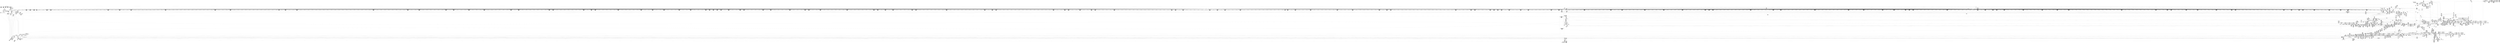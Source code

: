 digraph {
	CE0x4adbb80 [shape=record,shape=Mrecord,label="{CE0x4adbb80|0:_i32,_4:_i32,_8:_i16,_12:_i32,_16:_i32,_20:_i32,_24:_i32,_56:_i8*,_:_SCMRE_883,884_}"]
	CE0x4ae3fb0 [shape=record,shape=Mrecord,label="{CE0x4ae3fb0|i32_512|*Constant*|*SummSink*}"]
	CE0x4a74130 [shape=record,shape=Mrecord,label="{CE0x4a74130|file_has_perm:tmp14|security/selinux/hooks.c,1688|*SummSink*}"]
	CE0x4aa5240 [shape=record,shape=Mrecord,label="{CE0x4aa5240|COLLAPSED:_GCMRE___llvm_gcov_ctr154_internal_global_8_x_i64_zeroinitializer:_elem_0:default:}"]
	CE0x49ef810 [shape=record,shape=Mrecord,label="{CE0x49ef810|get_current:entry}"]
	CE0x4a11700 [shape=record,shape=Mrecord,label="{CE0x4a11700|8:_i8,_32:_%struct.inode*,_%struct.selinux_audit_data*,_456:_i8*,_:_SCMRE_154,155_}"]
	CE0x4a27440 [shape=record,shape=Mrecord,label="{CE0x4a27440|0:_i32,_4:_i32,_8:_i16,_12:_i32,_16:_i32,_20:_i32,_24:_i32,_56:_i8*,_:_SCMRE_246,247_}"]
	CE0x4a3b480 [shape=record,shape=Mrecord,label="{CE0x4a3b480|file_has_perm:tmp26|security/selinux/hooks.c,1694|*SummSource*}"]
	CE0x49fb830 [shape=record,shape=Mrecord,label="{CE0x49fb830|8:_i8,_32:_%struct.inode*,_%struct.selinux_audit_data*,_456:_i8*,_:_SCMRE_80,81_}"]
	CE0x49f5fa0 [shape=record,shape=Mrecord,label="{CE0x49f5fa0|8:_i8,_32:_%struct.inode*,_%struct.selinux_audit_data*,_456:_i8*,_:_SCMRE_207,208_}"]
	CE0x4a58d90 [shape=record,shape=Mrecord,label="{CE0x4a58d90|file_inode:f|Function::file_inode&Arg::f::|*SummSink*}"]
	CE0x4a0ae80 [shape=record,shape=Mrecord,label="{CE0x4a0ae80|avc_has_perm:auditdata|Function::avc_has_perm&Arg::auditdata::|*SummSink*}"]
	CE0x4ab7b30 [shape=record,shape=Mrecord,label="{CE0x4ab7b30|0:_i32,_4:_i32,_8:_i16,_12:_i32,_16:_i32,_20:_i32,_24:_i32,_56:_i8*,_:_SCMRE_170,171_}"]
	CE0x4a58040 [shape=record,shape=Mrecord,label="{CE0x4a58040|file_has_perm:tmp3|security/selinux/hooks.c,1674|*SummSource*}"]
	CE0x49f3960 [shape=record,shape=Mrecord,label="{CE0x49f3960|selinux_file_lock:tmp1|*SummSink*}"]
	CE0x4a2bab0 [shape=record,shape=Mrecord,label="{CE0x4a2bab0|i32_8|*Constant*|*SummSink*}"]
	CE0x4ab0660 [shape=record,shape=Mrecord,label="{CE0x4ab0660|cred_sid:tmp2}"]
	CE0x4a3a6a0 [shape=record,shape=Mrecord,label="{CE0x4a3a6a0|_ret_i32_%retval.0,_!dbg_!27739|security/selinux/hooks.c,1618}"]
	CE0x4ad67b0 [shape=record,shape=Mrecord,label="{CE0x4ad67b0|0:_i32,_4:_i32,_8:_i16,_12:_i32,_16:_i32,_20:_i32,_24:_i32,_56:_i8*,_:_SCMRE_704,712_|*MultipleSource*|*LoadInst*|include/linux/fs.h,1916|security/selinux/hooks.c,1675|Function::inode_has_perm&Arg::inode::|security/selinux/hooks.c,1611}"]
	CE0x4ae3cf0 [shape=record,shape=Mrecord,label="{CE0x4ae3cf0|i32_512|*Constant*}"]
	CE0x4ac6a20 [shape=record,shape=Mrecord,label="{CE0x4ac6a20|0:_i32,_4:_i32,_8:_i16,_12:_i32,_16:_i32,_20:_i32,_24:_i32,_56:_i8*,_:_SCMRE_336,344_|*MultipleSource*|*LoadInst*|include/linux/fs.h,1916|security/selinux/hooks.c,1675|Function::inode_has_perm&Arg::inode::|security/selinux/hooks.c,1611}"]
	CE0x4ac8630 [shape=record,shape=Mrecord,label="{CE0x4ac8630|0:_i32,_4:_i32,_8:_i16,_12:_i32,_16:_i32,_20:_i32,_24:_i32,_56:_i8*,_:_SCMRE_424,432_|*MultipleSource*|*LoadInst*|include/linux/fs.h,1916|security/selinux/hooks.c,1675|Function::inode_has_perm&Arg::inode::|security/selinux/hooks.c,1611}"]
	CE0x4a43a10 [shape=record,shape=Mrecord,label="{CE0x4a43a10|__validate_creds:tmp2|include/linux/cred.h,173}"]
	CE0x4a3aff0 [shape=record,shape=Mrecord,label="{CE0x4a3aff0|file_has_perm:rc.0|*SummSink*}"]
	CE0x4aa6730 [shape=record,shape=Mrecord,label="{CE0x4aa6730|GLOBAL:llvm.expect.i64|*Constant*}"]
	CE0x4a59970 [shape=record,shape=Mrecord,label="{CE0x4a59970|0:_i32,_:_CRE_4,8_|*MultipleSource*|*LoadInst*|security/selinux/hooks.c,1674|security/selinux/hooks.c,1674|security/selinux/hooks.c,1683}"]
	CE0x49fe200 [shape=record,shape=Mrecord,label="{CE0x49fe200|selinux_file_lock:tmp10|security/selinux/hooks.c,3337}"]
	CE0x4aa4b90 [shape=record,shape=Mrecord,label="{CE0x4aa4b90|_call_void___validate_creds(%struct.cred*_%cred,_i8*_getelementptr_inbounds_(_25_x_i8_,_25_x_i8_*_.str3,_i32_0,_i32_0),_i32_1609)_#10,_!dbg_!27719|security/selinux/hooks.c,1609}"]
	CE0x4ad1980 [shape=record,shape=Mrecord,label="{CE0x4ad1980|0:_i32,_4:_i32,_8:_i16,_12:_i32,_16:_i32,_20:_i32,_24:_i32,_56:_i8*,_:_SCMRE_595,596_}"]
	CE0x4a08730 [shape=record,shape=Mrecord,label="{CE0x4a08730|8:_i8,_32:_%struct.inode*,_%struct.selinux_audit_data*,_456:_i8*,_:_SCMRE_50,51_}"]
	CE0x49e4130 [shape=record,shape=Mrecord,label="{CE0x49e4130|file_has_perm:cred|Function::file_has_perm&Arg::cred::}"]
	CE0x4adb160 [shape=record,shape=Mrecord,label="{CE0x4adb160|0:_i32,_4:_i32,_8:_i16,_12:_i32,_16:_i32,_20:_i32,_24:_i32,_56:_i8*,_:_SCMRE_877,878_}"]
	CE0x4afc1c0 [shape=record,shape=Mrecord,label="{CE0x4afc1c0|inode_has_perm:call4|security/selinux/hooks.c,1617|*SummSource*}"]
	CE0x49db5b0 [shape=record,shape=Mrecord,label="{CE0x49db5b0|selinux_file_lock:tmp}"]
	CE0x4a475f0 [shape=record,shape=Mrecord,label="{CE0x4a475f0|COLLAPSED:_CMRE:_elem_0::|security/selinux/hooks.c,196}"]
	CE0x4a0a480 [shape=record,shape=Mrecord,label="{CE0x4a0a480|avc_has_perm:requested|Function::avc_has_perm&Arg::requested::}"]
	CE0x4ae16a0 [shape=record,shape=Mrecord,label="{CE0x4ae16a0|0:_i32,_4:_i32,_8:_i16,_12:_i32,_16:_i32,_20:_i32,_24:_i32,_56:_i8*,_:_SCMRE_936,944_|*MultipleSource*|*LoadInst*|include/linux/fs.h,1916|security/selinux/hooks.c,1675|Function::inode_has_perm&Arg::inode::|security/selinux/hooks.c,1611}"]
	CE0x4a9baa0 [shape=record,shape=Mrecord,label="{CE0x4a9baa0|i64*_getelementptr_inbounds_(_2_x_i64_,_2_x_i64_*___llvm_gcov_ctr131,_i64_0,_i64_0)|*Constant*}"]
	CE0x4ae1ef0 [shape=record,shape=Mrecord,label="{CE0x4ae1ef0|0:_i32,_4:_i32,_8:_i16,_12:_i32,_16:_i32,_20:_i32,_24:_i32,_56:_i8*,_:_SCMRE_968,976_|*MultipleSource*|*LoadInst*|include/linux/fs.h,1916|security/selinux/hooks.c,1675|Function::inode_has_perm&Arg::inode::|security/selinux/hooks.c,1611}"]
	CE0x4a74740 [shape=record,shape=Mrecord,label="{CE0x4a74740|i64*_getelementptr_inbounds_(_12_x_i64_,_12_x_i64_*___llvm_gcov_ctr170,_i64_0,_i64_5)|*Constant*}"]
	CE0x4a29320 [shape=record,shape=Mrecord,label="{CE0x4a29320|_ret_i32_%tmp6,_!dbg_!27716|security/selinux/hooks.c,197|*SummSource*}"]
	CE0x4a2a2f0 [shape=record,shape=Mrecord,label="{CE0x4a2a2f0|avc_has_perm:entry|*SummSink*}"]
	CE0x4aa96b0 [shape=record,shape=Mrecord,label="{CE0x4aa96b0|i64*_getelementptr_inbounds_(_8_x_i64_,_8_x_i64_*___llvm_gcov_ctr154,_i64_0,_i64_0)|*Constant*|*SummSink*}"]
	CE0x49e8340 [shape=record,shape=Mrecord,label="{CE0x49e8340|i32_0|*Constant*}"]
	CE0x4adb9d0 [shape=record,shape=Mrecord,label="{CE0x4adb9d0|0:_i32,_4:_i32,_8:_i16,_12:_i32,_16:_i32,_20:_i32,_24:_i32,_56:_i8*,_:_SCMRE_882,883_}"]
	CE0x4ab5fd0 [shape=record,shape=Mrecord,label="{CE0x4ab5fd0|0:_i32,_4:_i32,_8:_i16,_12:_i32,_16:_i32,_20:_i32,_24:_i32,_56:_i8*,_:_SCMRE_154,155_}"]
	CE0x4a58cf0 [shape=record,shape=Mrecord,label="{CE0x4a58cf0|file_inode:f|Function::file_inode&Arg::f::|*SummSource*}"]
	CE0x4aac030 [shape=record,shape=Mrecord,label="{CE0x4aac030|inode_has_perm:if.then|*SummSource*}"]
	CE0x49f89d0 [shape=record,shape=Mrecord,label="{CE0x49f89d0|8:_i8,_32:_%struct.inode*,_%struct.selinux_audit_data*,_456:_i8*,_:_SCMRE_320,324_|*MultipleSource*|security/selinux/hooks.c, 1676|security/selinux/hooks.c,1674|Function::file_has_perm&Arg::file::|Function::selinux_file_lock&Arg::file::}"]
	CE0x4ab4b90 [shape=record,shape=Mrecord,label="{CE0x4ab4b90|0:_i32,_4:_i32,_8:_i16,_12:_i32,_16:_i32,_20:_i32,_24:_i32,_56:_i8*,_:_SCMRE_142,143_}"]
	CE0x4affe70 [shape=record,shape=Mrecord,label="{CE0x4affe70|__validate_creds:tmp8|include/linux/cred.h,175|*SummSource*}"]
	CE0x4a12f00 [shape=record,shape=Mrecord,label="{CE0x4a12f00|8:_i8,_32:_%struct.inode*,_%struct.selinux_audit_data*,_456:_i8*,_:_SCMRE_109,110_}"]
	CE0x4abb9a0 [shape=record,shape=Mrecord,label="{CE0x4abb9a0|0:_i32,_4:_i32,_8:_i16,_12:_i32,_16:_i32,_20:_i32,_24:_i32,_56:_i8*,_:_SCMRE_207,208_}"]
	CE0x4a534c0 [shape=record,shape=Mrecord,label="{CE0x4a534c0|file_has_perm:tmp2|*LoadInst*|security/selinux/hooks.c,1674|*SummSource*}"]
	CE0x4a37fd0 [shape=record,shape=Mrecord,label="{CE0x4a37fd0|file_inode:f_inode|include/linux/fs.h,1916|*SummSource*}"]
	CE0x4a4f1c0 [shape=record,shape=Mrecord,label="{CE0x4a4f1c0|__validate_creds:cred|Function::__validate_creds&Arg::cred::}"]
	CE0x4ad9cc0 [shape=record,shape=Mrecord,label="{CE0x4ad9cc0|0:_i32,_4:_i32,_8:_i16,_12:_i32,_16:_i32,_20:_i32,_24:_i32,_56:_i8*,_:_SCMRE_866,867_}"]
	CE0x4ab9990 [shape=record,shape=Mrecord,label="{CE0x4ab9990|0:_i32,_4:_i32,_8:_i16,_12:_i32,_16:_i32,_20:_i32,_24:_i32,_56:_i8*,_:_SCMRE_188,189_}"]
	CE0x4a34460 [shape=record,shape=Mrecord,label="{CE0x4a34460|file_has_perm:if.then8|*SummSource*}"]
	CE0x4ab5250 [shape=record,shape=Mrecord,label="{CE0x4ab5250|0:_i32,_4:_i32,_8:_i16,_12:_i32,_16:_i32,_20:_i32,_24:_i32,_56:_i8*,_:_SCMRE_146,147_}"]
	CE0x4a08140 [shape=record,shape=Mrecord,label="{CE0x4a08140|selinux_file_lock:tobool1|security/selinux/hooks.c,3337}"]
	CE0x49f4dc0 [shape=record,shape=Mrecord,label="{CE0x49f4dc0|8:_i8,_32:_%struct.inode*,_%struct.selinux_audit_data*,_456:_i8*,_:_SCMRE_194,195_}"]
	CE0x49dc930 [shape=record,shape=Mrecord,label="{CE0x49dc930|i8_1|*Constant*|*SummSink*}"]
	CE0x4ada590 [shape=record,shape=Mrecord,label="{CE0x4ada590|0:_i32,_4:_i32,_8:_i16,_12:_i32,_16:_i32,_20:_i32,_24:_i32,_56:_i8*,_:_SCMRE_870,871_}"]
	CE0x4af54a0 [shape=record,shape=Mrecord,label="{CE0x4af54a0|inode_has_perm:tmp10|security/selinux/hooks.c,1611|*SummSource*}"]
	CE0x4aba200 [shape=record,shape=Mrecord,label="{CE0x4aba200|0:_i32,_4:_i32,_8:_i16,_12:_i32,_16:_i32,_20:_i32,_24:_i32,_56:_i8*,_:_SCMRE_193,194_}"]
	CE0x4ac1780 [shape=record,shape=Mrecord,label="{CE0x4ac1780|0:_i32,_4:_i32,_8:_i16,_12:_i32,_16:_i32,_20:_i32,_24:_i32,_56:_i8*,_:_SCMRE_267,268_}"]
	CE0x49fd700 [shape=record,shape=Mrecord,label="{CE0x49fd700|i64*_getelementptr_inbounds_(_11_x_i64_,_11_x_i64_*___llvm_gcov_ctr259,_i64_0,_i64_9)|*Constant*|*SummSource*}"]
	CE0x4acebf0 [shape=record,shape=Mrecord,label="{CE0x4acebf0|0:_i32,_4:_i32,_8:_i16,_12:_i32,_16:_i32,_20:_i32,_24:_i32,_56:_i8*,_:_SCMRE_568,569_}"]
	CE0x4a39780 [shape=record,shape=Mrecord,label="{CE0x4a39780|inode_has_perm:inode|Function::inode_has_perm&Arg::inode::}"]
	CE0x4ab55b0 [shape=record,shape=Mrecord,label="{CE0x4ab55b0|0:_i32,_4:_i32,_8:_i16,_12:_i32,_16:_i32,_20:_i32,_24:_i32,_56:_i8*,_:_SCMRE_148,149_}"]
	CE0x4adb820 [shape=record,shape=Mrecord,label="{CE0x4adb820|0:_i32,_4:_i32,_8:_i16,_12:_i32,_16:_i32,_20:_i32,_24:_i32,_56:_i8*,_:_SCMRE_881,882_}"]
	CE0x4ab9120 [shape=record,shape=Mrecord,label="{CE0x4ab9120|0:_i32,_4:_i32,_8:_i16,_12:_i32,_16:_i32,_20:_i32,_24:_i32,_56:_i8*,_:_SCMRE_183,184_}"]
	CE0x4a263c0 [shape=record,shape=Mrecord,label="{CE0x4a263c0|8:_i8,_32:_%struct.inode*,_%struct.selinux_audit_data*,_456:_i8*,_:_SCMRE_456,464_|*MultipleSource*|security/selinux/hooks.c, 1676|security/selinux/hooks.c,1674|Function::file_has_perm&Arg::file::|Function::selinux_file_lock&Arg::file::}"]
	CE0x4abc550 [shape=record,shape=Mrecord,label="{CE0x4abc550|0:_i32,_4:_i32,_8:_i16,_12:_i32,_16:_i32,_20:_i32,_24:_i32,_56:_i8*,_:_SCMRE_232,236_|*MultipleSource*|*LoadInst*|include/linux/fs.h,1916|security/selinux/hooks.c,1675|Function::inode_has_perm&Arg::inode::|security/selinux/hooks.c,1611}"]
	CE0x4ab6330 [shape=record,shape=Mrecord,label="{CE0x4ab6330|0:_i32,_4:_i32,_8:_i16,_12:_i32,_16:_i32,_20:_i32,_24:_i32,_56:_i8*,_:_SCMRE_156,157_}"]
	CE0x4adf330 [shape=record,shape=Mrecord,label="{CE0x4adf330|0:_i32,_4:_i32,_8:_i16,_12:_i32,_16:_i32,_20:_i32,_24:_i32,_56:_i8*,_:_SCMRE_916,917_}"]
	CE0x49e88f0 [shape=record,shape=Mrecord,label="{CE0x49e88f0|get_current:bb|*SummSink*}"]
	CE0x4acca70 [shape=record,shape=Mrecord,label="{CE0x4acca70|0:_i32,_4:_i32,_8:_i16,_12:_i32,_16:_i32,_20:_i32,_24:_i32,_56:_i8*,_:_SCMRE_540,544_|*MultipleSource*|*LoadInst*|include/linux/fs.h,1916|security/selinux/hooks.c,1675|Function::inode_has_perm&Arg::inode::|security/selinux/hooks.c,1611}"]
	CE0x49e7ff0 [shape=record,shape=Mrecord,label="{CE0x49e7ff0|0:_i32,_4:_i32,_8:_i32,_12:_i32,_:_CMRE_20,24_|*MultipleSource*|security/selinux/hooks.c,196|*LoadInst*|security/selinux/hooks.c,196|security/selinux/hooks.c,197}"]
	CE0x49f75d0 [shape=record,shape=Mrecord,label="{CE0x49f75d0|8:_i8,_32:_%struct.inode*,_%struct.selinux_audit_data*,_456:_i8*,_:_SCMRE_256,264_|*MultipleSource*|security/selinux/hooks.c, 1676|security/selinux/hooks.c,1674|Function::file_has_perm&Arg::file::|Function::selinux_file_lock&Arg::file::}"]
	CE0x4a5ccb0 [shape=record,shape=Mrecord,label="{CE0x4a5ccb0|file_has_perm:call4|security/selinux/hooks.c,1684}"]
	CE0x4a438a0 [shape=record,shape=Mrecord,label="{CE0x4a438a0|__validate_creds:tobool|include/linux/cred.h,173|*SummSink*}"]
	CE0x49fd900 [shape=record,shape=Mrecord,label="{CE0x49fd900|GLOBAL:get_current|*Constant*}"]
	CE0x49fcb60 [shape=record,shape=Mrecord,label="{CE0x49fcb60|selinux_file_lock:tmp14|security/selinux/hooks.c,3337|*SummSink*}"]
	CE0x4a04ce0 [shape=record,shape=Mrecord,label="{CE0x4a04ce0|selinux_file_lock:tmp15|security/selinux/hooks.c,3337}"]
	CE0x4aae540 [shape=record,shape=Mrecord,label="{CE0x4aae540|i32_22|*Constant*}"]
	CE0x4af4280 [shape=record,shape=Mrecord,label="{CE0x4af4280|inode_has_perm:tmp7|security/selinux/hooks.c,1611|*SummSink*}"]
	CE0x4a37e30 [shape=record,shape=Mrecord,label="{CE0x4a37e30|i32_2|*Constant*|*SummSource*}"]
	CE0x4ac2a10 [shape=record,shape=Mrecord,label="{CE0x4ac2a10|0:_i32,_4:_i32,_8:_i16,_12:_i32,_16:_i32,_20:_i32,_24:_i32,_56:_i8*,_:_SCMRE_278,279_}"]
	CE0x49e4fb0 [shape=record,shape=Mrecord,label="{CE0x49e4fb0|i32_64|*Constant*|*SummSource*}"]
	CE0x4a12550 [shape=record,shape=Mrecord,label="{CE0x4a12550|get_current:tmp2|*SummSource*}"]
	CE0x4adf9f0 [shape=record,shape=Mrecord,label="{CE0x4adf9f0|0:_i32,_4:_i32,_8:_i16,_12:_i32,_16:_i32,_20:_i32,_24:_i32,_56:_i8*,_:_SCMRE_920,921_}"]
	CE0x4a3a530 [shape=record,shape=Mrecord,label="{CE0x4a3a530|inode_has_perm:adp|Function::inode_has_perm&Arg::adp::|*SummSink*}"]
	CE0x4a060a0 [shape=record,shape=Mrecord,label="{CE0x4a060a0|GLOBAL:__llvm_gcov_ctr259|Global_var:__llvm_gcov_ctr259}"]
	CE0x49e3bc0 [shape=record,shape=Mrecord,label="{CE0x49e3bc0|GLOBAL:file_has_perm|*Constant*}"]
	CE0x49e5740 [shape=record,shape=Mrecord,label="{CE0x49e5740|file_has_perm:av|Function::file_has_perm&Arg::av::|*SummSink*}"]
	CE0x4ae6900 [shape=record,shape=Mrecord,label="{CE0x4ae6900|inode_has_perm:tmp14|security/selinux/hooks.c,1614}"]
	CE0x4a5a2f0 [shape=record,shape=Mrecord,label="{CE0x4a5a2f0|file_has_perm:cmp|security/selinux/hooks.c,1683|*SummSource*}"]
	CE0x4ad5f70 [shape=record,shape=Mrecord,label="{CE0x4ad5f70|0:_i32,_4:_i32,_8:_i16,_12:_i32,_16:_i32,_20:_i32,_24:_i32,_56:_i8*,_:_SCMRE_684,688_|*MultipleSource*|*LoadInst*|include/linux/fs.h,1916|security/selinux/hooks.c,1675|Function::inode_has_perm&Arg::inode::|security/selinux/hooks.c,1611}"]
	CE0x4ace380 [shape=record,shape=Mrecord,label="{CE0x4ace380|0:_i32,_4:_i32,_8:_i16,_12:_i32,_16:_i32,_20:_i32,_24:_i32,_56:_i8*,_:_SCMRE_563,564_}"]
	CE0x49dd170 [shape=record,shape=Mrecord,label="{CE0x49dd170|selinux_file_lock:entry|*SummSink*}"]
	CE0x4a01960 [shape=record,shape=Mrecord,label="{CE0x4a01960|i64_4|*Constant*|*SummSink*}"]
	CE0x4a115a0 [shape=record,shape=Mrecord,label="{CE0x4a115a0|8:_i8,_32:_%struct.inode*,_%struct.selinux_audit_data*,_456:_i8*,_:_SCMRE_153,154_}"]
	CE0x4ab6180 [shape=record,shape=Mrecord,label="{CE0x4ab6180|0:_i32,_4:_i32,_8:_i16,_12:_i32,_16:_i32,_20:_i32,_24:_i32,_56:_i8*,_:_SCMRE_155,156_}"]
	CE0x49e1100 [shape=record,shape=Mrecord,label="{CE0x49e1100|8:_i8,_32:_%struct.inode*,_%struct.selinux_audit_data*,_456:_i8*,_:_SCMRE_120,121_}"]
	CE0x49f6c00 [shape=record,shape=Mrecord,label="{CE0x49f6c00|8:_i8,_32:_%struct.inode*,_%struct.selinux_audit_data*,_456:_i8*,_:_SCMRE_216,224_|*MultipleSource*|security/selinux/hooks.c, 1676|security/selinux/hooks.c,1674|Function::file_has_perm&Arg::file::|Function::selinux_file_lock&Arg::file::}"]
	CE0x4adfd50 [shape=record,shape=Mrecord,label="{CE0x4adfd50|0:_i32,_4:_i32,_8:_i16,_12:_i32,_16:_i32,_20:_i32,_24:_i32,_56:_i8*,_:_SCMRE_922,923_}"]
	CE0x49e92e0 [shape=record,shape=Mrecord,label="{CE0x49e92e0|file_has_perm:tmp|*SummSource*}"]
	CE0x49ee110 [shape=record,shape=Mrecord,label="{CE0x49ee110|get_current:tmp|*SummSink*}"]
	CE0x4a3ed60 [shape=record,shape=Mrecord,label="{CE0x4a3ed60|file_inode:tmp4|*LoadInst*|include/linux/fs.h,1916|*SummSource*}"]
	CE0x4ac10c0 [shape=record,shape=Mrecord,label="{CE0x4ac10c0|0:_i32,_4:_i32,_8:_i16,_12:_i32,_16:_i32,_20:_i32,_24:_i32,_56:_i8*,_:_SCMRE_263,264_}"]
	CE0x4a43c80 [shape=record,shape=Mrecord,label="{CE0x4a43c80|i32_4|*Constant*|*SummSink*}"]
	CE0x4a43e20 [shape=record,shape=Mrecord,label="{CE0x4a43e20|inode_has_perm:i_flags|security/selinux/hooks.c,1611|*SummSink*}"]
	CE0x4a582d0 [shape=record,shape=Mrecord,label="{CE0x4a582d0|file_has_perm:call|security/selinux/hooks.c,1675|*SummSource*}"]
	CE0x4a47d50 [shape=record,shape=Mrecord,label="{CE0x4a47d50|cred_sid:tmp5|security/selinux/hooks.c,196|*SummSink*}"]
	CE0x4aebe20 [shape=record,shape=Mrecord,label="{CE0x4aebe20|28:_i32,_32:_i16,_:_CRE_32,34_|*MultipleSource*|*LoadInst*|security/selinux/hooks.c,1615|security/selinux/hooks.c,1615|security/selinux/hooks.c,1617}"]
	CE0x4a2e590 [shape=record,shape=Mrecord,label="{CE0x4a2e590|inode_has_perm:if.then|*SummSink*}"]
	CE0x49ef6e0 [shape=record,shape=Mrecord,label="{CE0x49ef6e0|GLOBAL:get_current|*Constant*|*SummSink*}"]
	CE0x49f9490 [shape=record,shape=Mrecord,label="{CE0x49f9490|8:_i8,_32:_%struct.inode*,_%struct.selinux_audit_data*,_456:_i8*,_:_SCMRE_344,360_|*MultipleSource*|security/selinux/hooks.c, 1676|security/selinux/hooks.c,1674|Function::file_has_perm&Arg::file::|Function::selinux_file_lock&Arg::file::}"]
	CE0x4a29030 [shape=record,shape=Mrecord,label="{CE0x4a29030|cred_sid:cred|Function::cred_sid&Arg::cred::|*SummSource*}"]
	CE0x49e3c30 [shape=record,shape=Mrecord,label="{CE0x49e3c30|selinux_file_lock:tmp21|security/selinux/hooks.c,3337}"]
	CE0x4aa2f40 [shape=record,shape=Mrecord,label="{CE0x4aa2f40|inode_has_perm:tmp1|*SummSink*}"]
	CE0x4ac15d0 [shape=record,shape=Mrecord,label="{CE0x4ac15d0|0:_i32,_4:_i32,_8:_i16,_12:_i32,_16:_i32,_20:_i32,_24:_i32,_56:_i8*,_:_SCMRE_266,267_}"]
	CE0x4a24fc0 [shape=record,shape=Mrecord,label="{CE0x4a24fc0|8:_i8,_32:_%struct.inode*,_%struct.selinux_audit_data*,_456:_i8*,_:_SCMRE_408,416_|*MultipleSource*|security/selinux/hooks.c, 1676|security/selinux/hooks.c,1674|Function::file_has_perm&Arg::file::|Function::selinux_file_lock&Arg::file::}"]
	CE0x4a2dc40 [shape=record,shape=Mrecord,label="{CE0x4a2dc40|file_has_perm:u|security/selinux/hooks.c,1681}"]
	CE0x49e6cd0 [shape=record,shape=Mrecord,label="{CE0x49e6cd0|8:_i8,_32:_%struct.inode*,_%struct.selinux_audit_data*,_456:_i8*,_:_SCMRE_148,149_}"]
	CE0x4afe550 [shape=record,shape=Mrecord,label="{CE0x4afe550|__validate_creds:tmp7|include/linux/cred.h,174|*SummSource*}"]
	CE0x4a0cd70 [shape=record,shape=Mrecord,label="{CE0x4a0cd70|_ret_%struct.task_struct*_%tmp4,_!dbg_!27714|./arch/x86/include/asm/current.h,14}"]
	CE0x4acf610 [shape=record,shape=Mrecord,label="{CE0x4acf610|0:_i32,_4:_i32,_8:_i16,_12:_i32,_16:_i32,_20:_i32,_24:_i32,_56:_i8*,_:_SCMRE_574,575_}"]
	CE0x49fe3a0 [shape=record,shape=Mrecord,label="{CE0x49fe3a0|selinux_file_lock:tmp10|security/selinux/hooks.c,3337|*SummSink*}"]
	CE0x4a28010 [shape=record,shape=Mrecord,label="{CE0x4a28010|0:_i32,_4:_i32,_8:_i16,_12:_i32,_16:_i32,_20:_i32,_24:_i32,_56:_i8*,_:_SCMRE_253,254_}"]
	CE0x4a45580 [shape=record,shape=Mrecord,label="{CE0x4a45580|i32_14|*Constant*}"]
	CE0x4a0e380 [shape=record,shape=Mrecord,label="{CE0x4a0e380|8:_i8,_32:_%struct.inode*,_%struct.selinux_audit_data*,_456:_i8*,_:_SCMRE_169,170_}"]
	CE0x4aab290 [shape=record,shape=Mrecord,label="{CE0x4aab290|i64_1|*Constant*}"]
	CE0x4af2650 [shape=record,shape=Mrecord,label="{CE0x4af2650|inode_has_perm:lnot.ext|security/selinux/hooks.c,1611|*SummSink*}"]
	CE0x4a42d90 [shape=record,shape=Mrecord,label="{CE0x4a42d90|inode_has_perm:tmp2|*SummSink*}"]
	CE0x4a5b910 [shape=record,shape=Mrecord,label="{CE0x4a5b910|file_has_perm:tmp9|security/selinux/hooks.c,1683|*SummSink*}"]
	CE0x4ab9b40 [shape=record,shape=Mrecord,label="{CE0x4ab9b40|0:_i32,_4:_i32,_8:_i16,_12:_i32,_16:_i32,_20:_i32,_24:_i32,_56:_i8*,_:_SCMRE_189,190_}"]
	CE0x4ad5cb0 [shape=record,shape=Mrecord,label="{CE0x4ad5cb0|0:_i32,_4:_i32,_8:_i16,_12:_i32,_16:_i32,_20:_i32,_24:_i32,_56:_i8*,_:_SCMRE_680,684_|*MultipleSource*|*LoadInst*|include/linux/fs.h,1916|security/selinux/hooks.c,1675|Function::inode_has_perm&Arg::inode::|security/selinux/hooks.c,1611}"]
	CE0x4aca890 [shape=record,shape=Mrecord,label="{CE0x4aca890|0:_i32,_4:_i32,_8:_i16,_12:_i32,_16:_i32,_20:_i32,_24:_i32,_56:_i8*,_:_SCMRE_482,483_}"]
	CE0x4a085e0 [shape=record,shape=Mrecord,label="{CE0x4a085e0|i64_4|*Constant*}"]
	CE0x4a4c2f0 [shape=record,shape=Mrecord,label="{CE0x4a4c2f0|8:_i8,_32:_%struct.inode*,_%struct.selinux_audit_data*,_456:_i8*,_:_SCMRE_67,68_}"]
	CE0x4acd720 [shape=record,shape=Mrecord,label="{CE0x4acd720|0:_i32,_4:_i32,_8:_i16,_12:_i32,_16:_i32,_20:_i32,_24:_i32,_56:_i8*,_:_SCMRE_555,556_}"]
	CE0x4a38740 [shape=record,shape=Mrecord,label="{CE0x4a38740|__validate_creds:expval|include/linux/cred.h,173}"]
	CE0x4ab8700 [shape=record,shape=Mrecord,label="{CE0x4ab8700|0:_i32,_4:_i32,_8:_i16,_12:_i32,_16:_i32,_20:_i32,_24:_i32,_56:_i8*,_:_SCMRE_177,178_}"]
	CE0x4aba710 [shape=record,shape=Mrecord,label="{CE0x4aba710|0:_i32,_4:_i32,_8:_i16,_12:_i32,_16:_i32,_20:_i32,_24:_i32,_56:_i8*,_:_SCMRE_196,197_}"]
	CE0x4ad2c10 [shape=record,shape=Mrecord,label="{CE0x4ad2c10|0:_i32,_4:_i32,_8:_i16,_12:_i32,_16:_i32,_20:_i32,_24:_i32,_56:_i8*,_:_SCMRE_606,607_}"]
	CE0x4a047f0 [shape=record,shape=Mrecord,label="{CE0x4a047f0|i64*_getelementptr_inbounds_(_11_x_i64_,_11_x_i64_*___llvm_gcov_ctr259,_i64_0,_i64_8)|*Constant*|*SummSource*}"]
	CE0x49ede70 [shape=record,shape=Mrecord,label="{CE0x49ede70|selinux_file_lock:tmp2|*SummSink*}"]
	CE0x4a100f0 [shape=record,shape=Mrecord,label="{CE0x4a100f0|get_current:tmp}"]
	CE0x4a0e0c0 [shape=record,shape=Mrecord,label="{CE0x4a0e0c0|8:_i8,_32:_%struct.inode*,_%struct.selinux_audit_data*,_456:_i8*,_:_SCMRE_167,168_}"]
	CE0x4a0a0f0 [shape=record,shape=Mrecord,label="{CE0x4a0a0f0|avc_has_perm:tclass|Function::avc_has_perm&Arg::tclass::}"]
	CE0x4ad4200 [shape=record,shape=Mrecord,label="{CE0x4ad4200|0:_i32,_4:_i32,_8:_i16,_12:_i32,_16:_i32,_20:_i32,_24:_i32,_56:_i8*,_:_SCMRE_619,620_}"]
	CE0x4a344d0 [shape=record,shape=Mrecord,label="{CE0x4a344d0|file_has_perm:if.then8|*SummSink*}"]
	CE0x4af7030 [shape=record,shape=Mrecord,label="{CE0x4af7030|i64*_getelementptr_inbounds_(_8_x_i64_,_8_x_i64_*___llvm_gcov_ctr154,_i64_0,_i64_6)|*Constant*|*SummSink*}"]
	CE0x4a59b80 [shape=record,shape=Mrecord,label="{CE0x4a59b80|file_has_perm:cmp|security/selinux/hooks.c,1683}"]
	CE0x4a4cd50 [shape=record,shape=Mrecord,label="{CE0x4a4cd50|i32_22|*Constant*|*SummSource*}"]
	CE0x4a75330 [shape=record,shape=Mrecord,label="{CE0x4a75330|file_has_perm:tmp21|security/selinux/hooks.c,1694|*SummSink*}"]
	CE0x4a09e80 [shape=record,shape=Mrecord,label="{CE0x4a09e80|file_has_perm:out|*SummSink*}"]
	CE0x49e4700 [shape=record,shape=Mrecord,label="{CE0x49e4700|selinux_file_lock:file|Function::selinux_file_lock&Arg::file::}"]
	CE0x49f6680 [shape=record,shape=Mrecord,label="{CE0x49f6680|8:_i8,_32:_%struct.inode*,_%struct.selinux_audit_data*,_456:_i8*,_:_SCMRE_212,213_}"]
	CE0x49e08c0 [shape=record,shape=Mrecord,label="{CE0x49e08c0|8:_i8,_32:_%struct.inode*,_%struct.selinux_audit_data*,_456:_i8*,_:_SCMRE_114,115_}"]
	CE0x4ae0c80 [shape=record,shape=Mrecord,label="{CE0x4ae0c80|0:_i32,_4:_i32,_8:_i16,_12:_i32,_16:_i32,_20:_i32,_24:_i32,_56:_i8*,_:_SCMRE_931,932_}"]
	CE0x4a078f0 [shape=record,shape=Mrecord,label="{CE0x4a078f0|i64_3|*Constant*|*SummSink*}"]
	CE0x4ae14f0 [shape=record,shape=Mrecord,label="{CE0x4ae14f0|0:_i32,_4:_i32,_8:_i16,_12:_i32,_16:_i32,_20:_i32,_24:_i32,_56:_i8*,_:_SCMRE_976,977_}"]
	CE0x4ad1470 [shape=record,shape=Mrecord,label="{CE0x4ad1470|0:_i32,_4:_i32,_8:_i16,_12:_i32,_16:_i32,_20:_i32,_24:_i32,_56:_i8*,_:_SCMRE_592,593_}"]
	CE0x4a45460 [shape=record,shape=Mrecord,label="{CE0x4a45460|8:_i8,_32:_%struct.inode*,_%struct.selinux_audit_data*,_456:_i8*,_:_SCMRE_13,14_}"]
	CE0x4ae6a30 [shape=record,shape=Mrecord,label="{CE0x4ae6a30|inode_has_perm:tmp14|security/selinux/hooks.c,1614|*SummSource*}"]
	CE0x49fc230 [shape=record,shape=Mrecord,label="{CE0x49fc230|i32_14|*Constant*|*SummSource*}"]
	CE0x4ae21b0 [shape=record,shape=Mrecord,label="{CE0x4ae21b0|0:_i32,_4:_i32,_8:_i16,_12:_i32,_16:_i32,_20:_i32,_24:_i32,_56:_i8*,_:_SCMRE_977,978_}"]
	CE0x49e35d0 [shape=record,shape=Mrecord,label="{CE0x49e35d0|COLLAPSED:_GCMRE_current_task_external_global_%struct.task_struct*:_elem_0::|security/selinux/hooks.c,3337}"]
	CE0x4ae2b20 [shape=record,shape=Mrecord,label="{CE0x4ae2b20|0:_i32,_4:_i32,_8:_i16,_12:_i32,_16:_i32,_20:_i32,_24:_i32,_56:_i8*,_:_SCMRE_981,982_}"]
	CE0x4a451a0 [shape=record,shape=Mrecord,label="{CE0x4a451a0|8:_i8,_32:_%struct.inode*,_%struct.selinux_audit_data*,_456:_i8*,_:_SCMRE_11,12_}"]
	CE0x4adbd30 [shape=record,shape=Mrecord,label="{CE0x4adbd30|0:_i32,_4:_i32,_8:_i16,_12:_i32,_16:_i32,_20:_i32,_24:_i32,_56:_i8*,_:_SCMRE_884,885_}"]
	CE0x49eba00 [shape=record,shape=Mrecord,label="{CE0x49eba00|i8*_getelementptr_inbounds_(_25_x_i8_,_25_x_i8_*_.str3,_i32_0,_i32_0)|*Constant*|*SummSource*}"]
	CE0x4aa7b70 [shape=record,shape=Mrecord,label="{CE0x4aa7b70|0:_i32,_4:_i32,_8:_i16,_12:_i32,_16:_i32,_20:_i32,_24:_i32,_56:_i8*,_:_SCMRE_8,12_|*MultipleSource*|*LoadInst*|include/linux/fs.h,1916|security/selinux/hooks.c,1675|Function::inode_has_perm&Arg::inode::|security/selinux/hooks.c,1611}"]
	CE0x4a02590 [shape=record,shape=Mrecord,label="{CE0x4a02590|i64_1|*Constant*|*SummSink*}"]
	CE0x4a3b380 [shape=record,shape=Mrecord,label="{CE0x4a3b380|i64*_getelementptr_inbounds_(_12_x_i64_,_12_x_i64_*___llvm_gcov_ctr170,_i64_0,_i64_10)|*Constant*}"]
	CE0x49f8bf0 [shape=record,shape=Mrecord,label="{CE0x49f8bf0|8:_i8,_32:_%struct.inode*,_%struct.selinux_audit_data*,_456:_i8*,_:_SCMRE_324,328_|*MultipleSource*|security/selinux/hooks.c, 1676|security/selinux/hooks.c,1674|Function::file_has_perm&Arg::file::|Function::selinux_file_lock&Arg::file::}"]
	CE0x4addef0 [shape=record,shape=Mrecord,label="{CE0x4addef0|0:_i32,_4:_i32,_8:_i16,_12:_i32,_16:_i32,_20:_i32,_24:_i32,_56:_i8*,_:_SCMRE_904,905_}"]
	CE0x4ab6f60 [shape=record,shape=Mrecord,label="{CE0x4ab6f60|0:_i32,_4:_i32,_8:_i16,_12:_i32,_16:_i32,_20:_i32,_24:_i32,_56:_i8*,_:_SCMRE_163,164_}"]
	CE0x4acfe80 [shape=record,shape=Mrecord,label="{CE0x4acfe80|0:_i32,_4:_i32,_8:_i16,_12:_i32,_16:_i32,_20:_i32,_24:_i32,_56:_i8*,_:_SCMRE_579,580_}"]
	CE0x4a0cb60 [shape=record,shape=Mrecord,label="{CE0x4a0cb60|_ret_%struct.task_struct*_%tmp4,_!dbg_!27714|./arch/x86/include/asm/current.h,14|*SummSource*}"]
	CE0x4ae3320 [shape=record,shape=Mrecord,label="{CE0x4ae3320|0:_i32,_4:_i32,_8:_i16,_12:_i32,_16:_i32,_20:_i32,_24:_i32,_56:_i8*,_:_SCMRE_992,1000_|*MultipleSource*|*LoadInst*|include/linux/fs.h,1916|security/selinux/hooks.c,1675|Function::inode_has_perm&Arg::inode::|security/selinux/hooks.c,1611}"]
	CE0x49fc710 [shape=record,shape=Mrecord,label="{CE0x49fc710|i64*_getelementptr_inbounds_(_11_x_i64_,_11_x_i64_*___llvm_gcov_ctr259,_i64_0,_i64_0)|*Constant*|*SummSource*}"]
	CE0x4a29da0 [shape=record,shape=Mrecord,label="{CE0x4a29da0|file_inode:bb|*SummSink*}"]
	CE0x4a12da0 [shape=record,shape=Mrecord,label="{CE0x4a12da0|8:_i8,_32:_%struct.inode*,_%struct.selinux_audit_data*,_456:_i8*,_:_SCMRE_108,109_}"]
	CE0x4a0db40 [shape=record,shape=Mrecord,label="{CE0x4a0db40|8:_i8,_32:_%struct.inode*,_%struct.selinux_audit_data*,_456:_i8*,_:_SCMRE_163,164_}"]
	CE0x4a0f560 [shape=record,shape=Mrecord,label="{CE0x4a0f560|8:_i8,_32:_%struct.inode*,_%struct.selinux_audit_data*,_456:_i8*,_:_SCMRE_182,183_}"]
	CE0x49dd9c0 [shape=record,shape=Mrecord,label="{CE0x49dd9c0|selinux_file_lock:do.end}"]
	CE0x4ac41b0 [shape=record,shape=Mrecord,label="{CE0x4ac41b0|0:_i32,_4:_i32,_8:_i16,_12:_i32,_16:_i32,_20:_i32,_24:_i32,_56:_i8*,_:_SCMRE_292,293_}"]
	CE0x4aa3df0 [shape=record,shape=Mrecord,label="{CE0x4aa3df0|__validate_creds:tmp|*SummSource*}"]
	CE0x4adc750 [shape=record,shape=Mrecord,label="{CE0x4adc750|0:_i32,_4:_i32,_8:_i16,_12:_i32,_16:_i32,_20:_i32,_24:_i32,_56:_i8*,_:_SCMRE_890,891_}"]
	CE0x4a53240 [shape=record,shape=Mrecord,label="{CE0x4a53240|file_has_perm:tmp2|*LoadInst*|security/selinux/hooks.c,1674}"]
	CE0x4a35310 [shape=record,shape=Mrecord,label="{CE0x4a35310|file_has_perm:bb}"]
	CE0x4a3c450 [shape=record,shape=Mrecord,label="{CE0x4a3c450|file_has_perm:rc.1|*SummSink*}"]
	CE0x4a5c170 [shape=record,shape=Mrecord,label="{CE0x4a5c170|file_has_perm:sid3|security/selinux/hooks.c,1684}"]
	CE0x4a0d880 [shape=record,shape=Mrecord,label="{CE0x4a0d880|8:_i8,_32:_%struct.inode*,_%struct.selinux_audit_data*,_456:_i8*,_:_SCMRE_161,162_}"]
	CE0x4abbb50 [shape=record,shape=Mrecord,label="{CE0x4abbb50|0:_i32,_4:_i32,_8:_i16,_12:_i32,_16:_i32,_20:_i32,_24:_i32,_56:_i8*,_:_SCMRE_240,241_}"]
	CE0x4afd660 [shape=record,shape=Mrecord,label="{CE0x4afd660|inode_has_perm:retval.0|*SummSink*}"]
	CE0x4ab42c0 [shape=record,shape=Mrecord,label="{CE0x4ab42c0|0:_i32,_4:_i32,_8:_i16,_12:_i32,_16:_i32,_20:_i32,_24:_i32,_56:_i8*,_:_SCMRE_138,139_}"]
	CE0x4aafe50 [shape=record,shape=Mrecord,label="{CE0x4aafe50|cred_sid:tmp3}"]
	CE0x6830990 [shape=record,shape=Mrecord,label="{CE0x6830990|selinux_file_lock:tmp3|*SummSource*}"]
	CE0x4a5e620 [shape=record,shape=Mrecord,label="{CE0x4a5e620|avc_has_perm:tsid|Function::avc_has_perm&Arg::tsid::|*SummSource*}"]
	CE0x4ab81f0 [shape=record,shape=Mrecord,label="{CE0x4ab81f0|0:_i32,_4:_i32,_8:_i16,_12:_i32,_16:_i32,_20:_i32,_24:_i32,_56:_i8*,_:_SCMRE_174,175_}"]
	CE0x4a2ba10 [shape=record,shape=Mrecord,label="{CE0x4a2ba10|i32_8|*Constant*|*SummSource*}"]
	CE0x4a73350 [shape=record,shape=Mrecord,label="{CE0x4a73350|i64_4|*Constant*}"]
	CE0x4a0f6c0 [shape=record,shape=Mrecord,label="{CE0x4a0f6c0|8:_i8,_32:_%struct.inode*,_%struct.selinux_audit_data*,_456:_i8*,_:_SCMRE_183,184_}"]
	CE0x4a76e60 [shape=record,shape=Mrecord,label="{CE0x4a76e60|file_has_perm:tmp25|security/selinux/hooks.c,1695}"]
	CE0x4a33ee0 [shape=record,shape=Mrecord,label="{CE0x4a33ee0|_call_void_mcount()_#3|*SummSink*}"]
	CE0x4ae0260 [shape=record,shape=Mrecord,label="{CE0x4ae0260|0:_i32,_4:_i32,_8:_i16,_12:_i32,_16:_i32,_20:_i32,_24:_i32,_56:_i8*,_:_SCMRE_925,926_}"]
	CE0x4a0a230 [shape=record,shape=Mrecord,label="{CE0x4a0a230|avc_has_perm:tclass|Function::avc_has_perm&Arg::tclass::|*SummSink*}"]
	CE0x4a33fa0 [shape=record,shape=Mrecord,label="{CE0x4a33fa0|i32_22|*Constant*}"]
	CE0x4a477e0 [shape=record,shape=Mrecord,label="{CE0x4a477e0|cred_sid:tmp4|*LoadInst*|security/selinux/hooks.c,196|*SummSource*}"]
	CE0x4a3fda0 [shape=record,shape=Mrecord,label="{CE0x4a3fda0|i64*_getelementptr_inbounds_(_5_x_i64_,_5_x_i64_*___llvm_gcov_ctr155,_i64_0,_i64_0)|*Constant*}"]
	CE0x4a5bd70 [shape=record,shape=Mrecord,label="{CE0x4a5bd70|file_has_perm:tmp10|security/selinux/hooks.c,1683|*SummSink*}"]
	CE0x4ac46c0 [shape=record,shape=Mrecord,label="{CE0x4ac46c0|0:_i32,_4:_i32,_8:_i16,_12:_i32,_16:_i32,_20:_i32,_24:_i32,_56:_i8*,_:_SCMRE_295,296_}"]
	CE0x4a30840 [shape=record,shape=Mrecord,label="{CE0x4a30840|i64*_getelementptr_inbounds_(_2_x_i64_,_2_x_i64_*___llvm_gcov_ctr162,_i64_0,_i64_1)|*Constant*|*SummSink*}"]
	CE0x49fc2a0 [shape=record,shape=Mrecord,label="{CE0x49fc2a0|file_has_perm:f_security|security/selinux/hooks.c,1674|*SummSink*}"]
	CE0x4aacc20 [shape=record,shape=Mrecord,label="{CE0x4aacc20|cred_sid:security|security/selinux/hooks.c,196}"]
	CE0x4a51060 [shape=record,shape=Mrecord,label="{CE0x4a51060|file_has_perm:tmp|*SummSink*}"]
	CE0x4af4aa0 [shape=record,shape=Mrecord,label="{CE0x4af4aa0|inode_has_perm:tmp8|security/selinux/hooks.c,1611|*SummSink*}"]
	CE0x4a376c0 [shape=record,shape=Mrecord,label="{CE0x4a376c0|i32_0|*Constant*}"]
	CE0x4a7a730 [shape=record,shape=Mrecord,label="{CE0x4a7a730|file_has_perm:tmp20|security/selinux/hooks.c,1694}"]
	CE0x4a45990 [shape=record,shape=Mrecord,label="{CE0x4a45990|GLOBAL:current_task|Global_var:current_task|*SummSource*}"]
	CE0x4a2c510 [shape=record,shape=Mrecord,label="{CE0x4a2c510|file_has_perm:f_path|security/selinux/hooks.c,1681}"]
	CE0x4a30ce0 [shape=record,shape=Mrecord,label="{CE0x4a30ce0|file_inode:tmp2|*SummSink*}"]
	CE0x4a399c0 [shape=record,shape=Mrecord,label="{CE0x4a399c0|inode_has_perm:inode|Function::inode_has_perm&Arg::inode::|*SummSource*}"]
	CE0x4addb90 [shape=record,shape=Mrecord,label="{CE0x4addb90|0:_i32,_4:_i32,_8:_i16,_12:_i32,_16:_i32,_20:_i32,_24:_i32,_56:_i8*,_:_SCMRE_902,903_}"]
	CE0x4ae58d0 [shape=record,shape=Mrecord,label="{CE0x4ae58d0|inode_has_perm:tmp15|*LoadInst*|security/selinux/hooks.c,1615|*SummSink*}"]
	CE0x4afe680 [shape=record,shape=Mrecord,label="{CE0x4afe680|__validate_creds:tmp7|include/linux/cred.h,174|*SummSink*}"]
	CE0x4acf460 [shape=record,shape=Mrecord,label="{CE0x4acf460|0:_i32,_4:_i32,_8:_i16,_12:_i32,_16:_i32,_20:_i32,_24:_i32,_56:_i8*,_:_SCMRE_573,574_}"]
	CE0x4a38ae0 [shape=record,shape=Mrecord,label="{CE0x4a38ae0|file_inode:tmp}"]
	CE0x49f51e0 [shape=record,shape=Mrecord,label="{CE0x49f51e0|8:_i8,_32:_%struct.inode*,_%struct.selinux_audit_data*,_456:_i8*,_:_SCMRE_197,198_}"]
	CE0x4a2e670 [shape=record,shape=Mrecord,label="{CE0x4a2e670|inode_has_perm:do.body|*SummSource*}"]
	CE0x4aa9180 [shape=record,shape=Mrecord,label="{CE0x4aa9180|__validate_creds:expval|include/linux/cred.h,173|*SummSink*}"]
	CE0x4a13320 [shape=record,shape=Mrecord,label="{CE0x4a13320|8:_i8,_32:_%struct.inode*,_%struct.selinux_audit_data*,_456:_i8*,_:_SCMRE_112,113_}"]
	CE0x4a15020 [shape=record,shape=Mrecord,label="{CE0x4a15020|8:_i8,_32:_%struct.inode*,_%struct.selinux_audit_data*,_456:_i8*,_:_SCMRE_40,48_|*MultipleSource*|security/selinux/hooks.c, 1676|security/selinux/hooks.c,1674|Function::file_has_perm&Arg::file::|Function::selinux_file_lock&Arg::file::}"]
	CE0x4afcd40 [shape=record,shape=Mrecord,label="{CE0x4afcd40|_ret_i32_%retval.0,_!dbg_!27728|security/selinux/avc.c,775}"]
	CE0x4a28e40 [shape=record,shape=Mrecord,label="{CE0x4a28e40|cred_sid:cred|Function::cred_sid&Arg::cred::}"]
	CE0x4af6840 [shape=record,shape=Mrecord,label="{CE0x4af6840|inode_has_perm:tmp12|security/selinux/hooks.c,1612|*SummSource*}"]
	CE0x4ab77d0 [shape=record,shape=Mrecord,label="{CE0x4ab77d0|0:_i32,_4:_i32,_8:_i16,_12:_i32,_16:_i32,_20:_i32,_24:_i32,_56:_i8*,_:_SCMRE_168,169_}"]
	CE0x4ad1ce0 [shape=record,shape=Mrecord,label="{CE0x4ad1ce0|0:_i32,_4:_i32,_8:_i16,_12:_i32,_16:_i32,_20:_i32,_24:_i32,_56:_i8*,_:_SCMRE_597,598_}"]
	CE0x4adefd0 [shape=record,shape=Mrecord,label="{CE0x4adefd0|0:_i32,_4:_i32,_8:_i16,_12:_i32,_16:_i32,_20:_i32,_24:_i32,_56:_i8*,_:_SCMRE_914,915_}"]
	CE0x4a58ea0 [shape=record,shape=Mrecord,label="{CE0x4a58ea0|_ret_%struct.inode*_%tmp4,_!dbg_!27713|include/linux/fs.h,1916}"]
	CE0x4aabb20 [shape=record,shape=Mrecord,label="{CE0x4aabb20|i32_1|*Constant*}"]
	CE0x4a5d1b0 [shape=record,shape=Mrecord,label="{CE0x4a5d1b0|i32_(i32,_i32,_i16,_i32,_%struct.common_audit_data*)*_bitcast_(i32_(i32,_i32,_i16,_i32,_%struct.common_audit_data.495*)*_avc_has_perm_to_i32_(i32,_i32,_i16,_i32,_%struct.common_audit_data*)*)|*Constant*}"]
	"CONST[source:0(mediator),value:0(static)][purpose:{operation}][SnkIdx:7]"
	CE0x4a59e40 [shape=record,shape=Mrecord,label="{CE0x4a59e40|0:_i32,_:_CRE_12,16_|*MultipleSource*|*LoadInst*|security/selinux/hooks.c,1674|security/selinux/hooks.c,1674|security/selinux/hooks.c,1683}"]
	CE0x49e3f20 [shape=record,shape=Mrecord,label="{CE0x49e3f20|selinux_file_lock:tmp21|security/selinux/hooks.c,3337|*SummSource*}"]
	CE0x4ac35e0 [shape=record,shape=Mrecord,label="{CE0x4ac35e0|0:_i32,_4:_i32,_8:_i16,_12:_i32,_16:_i32,_20:_i32,_24:_i32,_56:_i8*,_:_SCMRE_285,286_}"]
	CE0x4a3b730 [shape=record,shape=Mrecord,label="{CE0x4a3b730|file_has_perm:tmp26|security/selinux/hooks.c,1694|*SummSink*}"]
	CE0x4a00650 [shape=record,shape=Mrecord,label="{CE0x4a00650|i32_3337|*Constant*|*SummSource*}"]
	CE0x4aae880 [shape=record,shape=Mrecord,label="{CE0x4aae880|i8*_getelementptr_inbounds_(_25_x_i8_,_25_x_i8_*_.str3,_i32_0,_i32_0)|*Constant*}"]
	CE0x4a4b7d0 [shape=record,shape=Mrecord,label="{CE0x4a4b7d0|8:_i8,_32:_%struct.inode*,_%struct.selinux_audit_data*,_456:_i8*,_:_SCMRE_103,104_}"]
	CE0x4acb5a0 [shape=record,shape=Mrecord,label="{CE0x4acb5a0|0:_i32,_4:_i32,_8:_i16,_12:_i32,_16:_i32,_20:_i32,_24:_i32,_56:_i8*,_:_SCMRE_500,504_|*MultipleSource*|*LoadInst*|include/linux/fs.h,1916|security/selinux/hooks.c,1675|Function::inode_has_perm&Arg::inode::|security/selinux/hooks.c,1611}"]
	CE0x4a5a9d0 [shape=record,shape=Mrecord,label="{CE0x4a5a9d0|i64_0|*Constant*}"]
	CE0x4acf7c0 [shape=record,shape=Mrecord,label="{CE0x4acf7c0|0:_i32,_4:_i32,_8:_i16,_12:_i32,_16:_i32,_20:_i32,_24:_i32,_56:_i8*,_:_SCMRE_575,576_}"]
	CE0x49ea040 [shape=record,shape=Mrecord,label="{CE0x49ea040|file_has_perm:entry}"]
	CE0x4a754a0 [shape=record,shape=Mrecord,label="{CE0x4a754a0|file_has_perm:tmp22|security/selinux/hooks.c,1694}"]
	CE0x4ad43b0 [shape=record,shape=Mrecord,label="{CE0x4ad43b0|0:_i32,_4:_i32,_8:_i16,_12:_i32,_16:_i32,_20:_i32,_24:_i32,_56:_i8*,_:_SCMRE_620,621_}"]
	CE0x4aa7f80 [shape=record,shape=Mrecord,label="{CE0x4aa7f80|0:_i32,_4:_i32,_8:_i16,_12:_i32,_16:_i32,_20:_i32,_24:_i32,_56:_i8*,_:_SCMRE_12,16_|*MultipleSource*|*LoadInst*|include/linux/fs.h,1916|security/selinux/hooks.c,1675|Function::inode_has_perm&Arg::inode::|security/selinux/hooks.c,1611}"]
	CE0x49f4690 [shape=record,shape=Mrecord,label="{CE0x49f4690|selinux_file_lock:tmp8|security/selinux/hooks.c,3337|*SummSource*}"]
	CE0x4a5e750 [shape=record,shape=Mrecord,label="{CE0x4a5e750|avc_has_perm:tsid|Function::avc_has_perm&Arg::tsid::|*SummSink*}"]
	CE0x4a25ec0 [shape=record,shape=Mrecord,label="{CE0x4a25ec0|8:_i8,_32:_%struct.inode*,_%struct.selinux_audit_data*,_456:_i8*,_:_SCMRE_440,448_|*MultipleSource*|security/selinux/hooks.c, 1676|security/selinux/hooks.c,1674|Function::file_has_perm&Arg::file::|Function::selinux_file_lock&Arg::file::}"]
	CE0x4ac64b0 [shape=record,shape=Mrecord,label="{CE0x4ac64b0|0:_i32,_4:_i32,_8:_i16,_12:_i32,_16:_i32,_20:_i32,_24:_i32,_56:_i8*,_:_SCMRE_320,328_|*MultipleSource*|*LoadInst*|include/linux/fs.h,1916|security/selinux/hooks.c,1675|Function::inode_has_perm&Arg::inode::|security/selinux/hooks.c,1611}"]
	CE0x4a2a620 [shape=record,shape=Mrecord,label="{CE0x4a2a620|i64_16|*Constant*|*SummSource*}"]
	CE0x4ac3430 [shape=record,shape=Mrecord,label="{CE0x4ac3430|0:_i32,_4:_i32,_8:_i16,_12:_i32,_16:_i32,_20:_i32,_24:_i32,_56:_i8*,_:_SCMRE_284,285_}"]
	CE0x4adbee0 [shape=record,shape=Mrecord,label="{CE0x4adbee0|0:_i32,_4:_i32,_8:_i16,_12:_i32,_16:_i32,_20:_i32,_24:_i32,_56:_i8*,_:_SCMRE_885,886_}"]
	CE0x4ac3280 [shape=record,shape=Mrecord,label="{CE0x4ac3280|0:_i32,_4:_i32,_8:_i16,_12:_i32,_16:_i32,_20:_i32,_24:_i32,_56:_i8*,_:_SCMRE_283,284_}"]
	CE0x4a5a770 [shape=record,shape=Mrecord,label="{CE0x4a5a770|file_has_perm:tmp7|security/selinux/hooks.c,1683}"]
	CE0x4ace1d0 [shape=record,shape=Mrecord,label="{CE0x4ace1d0|0:_i32,_4:_i32,_8:_i16,_12:_i32,_16:_i32,_20:_i32,_24:_i32,_56:_i8*,_:_SCMRE_562,563_}"]
	CE0x4af28c0 [shape=record,shape=Mrecord,label="{CE0x4af28c0|inode_has_perm:conv|security/selinux/hooks.c,1611|*SummSink*}"]
	CE0x49ff250 [shape=record,shape=Mrecord,label="{CE0x49ff250|selinux_file_lock:call|security/selinux/hooks.c,3337}"]
	CE0x4a2c210 [shape=record,shape=Mrecord,label="{CE0x4a2c210|file_has_perm:path|security/selinux/hooks.c,1681}"]
	CE0x4a131c0 [shape=record,shape=Mrecord,label="{CE0x4a131c0|8:_i8,_32:_%struct.inode*,_%struct.selinux_audit_data*,_456:_i8*,_:_SCMRE_111,112_}"]
	CE0x4a09020 [shape=record,shape=Mrecord,label="{CE0x4a09020|i64*_getelementptr_inbounds_(_11_x_i64_,_11_x_i64_*___llvm_gcov_ctr259,_i64_0,_i64_9)|*Constant*}"]
	CE0x4acf970 [shape=record,shape=Mrecord,label="{CE0x4acf970|0:_i32,_4:_i32,_8:_i16,_12:_i32,_16:_i32,_20:_i32,_24:_i32,_56:_i8*,_:_SCMRE_576,577_}"]
	CE0x4ad0a50 [shape=record,shape=Mrecord,label="{CE0x4ad0a50|0:_i32,_4:_i32,_8:_i16,_12:_i32,_16:_i32,_20:_i32,_24:_i32,_56:_i8*,_:_SCMRE_586,587_}"]
	CE0x4add680 [shape=record,shape=Mrecord,label="{CE0x4add680|0:_i32,_4:_i32,_8:_i16,_12:_i32,_16:_i32,_20:_i32,_24:_i32,_56:_i8*,_:_SCMRE_899,900_}"]
	CE0x4a25520 [shape=record,shape=Mrecord,label="{CE0x4a25520|8:_i8,_32:_%struct.inode*,_%struct.selinux_audit_data*,_456:_i8*,_:_SCMRE_424,428_|*MultipleSource*|security/selinux/hooks.c, 1676|security/selinux/hooks.c,1674|Function::file_has_perm&Arg::file::|Function::selinux_file_lock&Arg::file::}"]
	CE0x4ad3480 [shape=record,shape=Mrecord,label="{CE0x4ad3480|0:_i32,_4:_i32,_8:_i16,_12:_i32,_16:_i32,_20:_i32,_24:_i32,_56:_i8*,_:_SCMRE_611,612_}"]
	CE0x4aab650 [shape=record,shape=Mrecord,label="{CE0x4aab650|GLOBAL:__validate_creds|*Constant*|*SummSink*}"]
	CE0x49f7fd0 [shape=record,shape=Mrecord,label="{CE0x49f7fd0|8:_i8,_32:_%struct.inode*,_%struct.selinux_audit_data*,_456:_i8*,_:_SCMRE_296,304_|*MultipleSource*|security/selinux/hooks.c, 1676|security/selinux/hooks.c,1674|Function::file_has_perm&Arg::file::|Function::selinux_file_lock&Arg::file::}"]
	CE0x4afbca0 [shape=record,shape=Mrecord,label="{CE0x4afbca0|inode_has_perm:tmp18|security/selinux/hooks.c,1617|*SummSource*}"]
	CE0x4a27950 [shape=record,shape=Mrecord,label="{CE0x4a27950|0:_i32,_4:_i32,_8:_i16,_12:_i32,_16:_i32,_20:_i32,_24:_i32,_56:_i8*,_:_SCMRE_249,250_}"]
	CE0x4a432f0 [shape=record,shape=Mrecord,label="{CE0x4a432f0|i64*_getelementptr_inbounds_(_8_x_i64_,_8_x_i64_*___llvm_gcov_ctr154,_i64_0,_i64_2)|*Constant*|*SummSink*}"]
	CE0x4ab8f70 [shape=record,shape=Mrecord,label="{CE0x4ab8f70|0:_i32,_4:_i32,_8:_i16,_12:_i32,_16:_i32,_20:_i32,_24:_i32,_56:_i8*,_:_SCMRE_182,183_}"]
	CE0x49e5630 [shape=record,shape=Mrecord,label="{CE0x49e5630|file_has_perm:av|Function::file_has_perm&Arg::av::}"]
	CE0x4a75790 [shape=record,shape=Mrecord,label="{CE0x4a75790|file_has_perm:tmp22|security/selinux/hooks.c,1694|*SummSource*}"]
	CE0x4aee400 [shape=record,shape=Mrecord,label="{CE0x4aee400|__validate_creds:if.then}"]
	CE0x4a12630 [shape=record,shape=Mrecord,label="{CE0x4a12630|get_current:tmp3}"]
	CE0x4afc7f0 [shape=record,shape=Mrecord,label="{CE0x4afc7f0|avc_has_perm:ssid|Function::avc_has_perm&Arg::ssid::}"]
	CE0x4af69b0 [shape=record,shape=Mrecord,label="{CE0x4af69b0|inode_has_perm:tmp12|security/selinux/hooks.c,1612|*SummSink*}"]
	CE0x4a277a0 [shape=record,shape=Mrecord,label="{CE0x4a277a0|0:_i32,_4:_i32,_8:_i16,_12:_i32,_16:_i32,_20:_i32,_24:_i32,_56:_i8*,_:_SCMRE_248,249_}"]
	CE0x4a4c190 [shape=record,shape=Mrecord,label="{CE0x4a4c190|8:_i8,_32:_%struct.inode*,_%struct.selinux_audit_data*,_456:_i8*,_:_SCMRE_66,67_}"]
	CE0x4a7a050 [shape=record,shape=Mrecord,label="{CE0x4a7a050|file_has_perm:tmp21|security/selinux/hooks.c,1694}"]
	CE0x4a31240 [shape=record,shape=Mrecord,label="{CE0x4a31240|file_has_perm:if.end6|*SummSource*}"]
	CE0x4ad32d0 [shape=record,shape=Mrecord,label="{CE0x4ad32d0|0:_i32,_4:_i32,_8:_i16,_12:_i32,_16:_i32,_20:_i32,_24:_i32,_56:_i8*,_:_SCMRE_610,611_}"]
	CE0x4b00eb0 [shape=record,shape=Mrecord,label="{CE0x4b00eb0|i32_3|*Constant*|*SummSink*}"]
	CE0x4a2e820 [shape=record,shape=Mrecord,label="{CE0x4a2e820|inode_has_perm:bb}"]
	CE0x4a2d1a0 [shape=record,shape=Mrecord,label="{CE0x4a2d1a0|file_has_perm:tmp5|security/selinux/hooks.c,1681|*SummSource*}"]
	CE0x4aae6b0 [shape=record,shape=Mrecord,label="{CE0x4aae6b0|__validate_creds:cred|Function::__validate_creds&Arg::cred::|*SummSource*}"]
	CE0x4ad1620 [shape=record,shape=Mrecord,label="{CE0x4ad1620|0:_i32,_4:_i32,_8:_i16,_12:_i32,_16:_i32,_20:_i32,_24:_i32,_56:_i8*,_:_SCMRE_593,594_}"]
	CE0x4ae1340 [shape=record,shape=Mrecord,label="{CE0x4ae1340|0:_i32,_4:_i32,_8:_i16,_12:_i32,_16:_i32,_20:_i32,_24:_i32,_56:_i8*,_:_SCMRE_935,936_}"]
	CE0x4ad37e0 [shape=record,shape=Mrecord,label="{CE0x4ad37e0|0:_i32,_4:_i32,_8:_i16,_12:_i32,_16:_i32,_20:_i32,_24:_i32,_56:_i8*,_:_SCMRE_613,614_}"]
	CE0x4a15980 [shape=record,shape=Mrecord,label="{CE0x4a15980|selinux_file_lock:tmp17|security/selinux/hooks.c,3337|*SummSource*}"]
	CE0x4ac4360 [shape=record,shape=Mrecord,label="{CE0x4ac4360|0:_i32,_4:_i32,_8:_i16,_12:_i32,_16:_i32,_20:_i32,_24:_i32,_56:_i8*,_:_SCMRE_293,294_}"]
	CE0x4ade400 [shape=record,shape=Mrecord,label="{CE0x4ade400|0:_i32,_4:_i32,_8:_i16,_12:_i32,_16:_i32,_20:_i32,_24:_i32,_56:_i8*,_:_SCMRE_907,908_}"]
	CE0x4a15e00 [shape=record,shape=Mrecord,label="{CE0x4a15e00|selinux_file_lock:tmp18|security/selinux/hooks.c,3337}"]
	CE0x4a3b6c0 [shape=record,shape=Mrecord,label="{CE0x4a3b6c0|i64*_getelementptr_inbounds_(_12_x_i64_,_12_x_i64_*___llvm_gcov_ctr170,_i64_0,_i64_10)|*Constant*|*SummSink*}"]
	CE0x4a081b0 [shape=record,shape=Mrecord,label="{CE0x4a081b0|selinux_file_lock:tobool1|security/selinux/hooks.c,3337|*SummSource*}"]
	CE0x4a3fec0 [shape=record,shape=Mrecord,label="{CE0x4a3fec0|i64*_getelementptr_inbounds_(_5_x_i64_,_5_x_i64_*___llvm_gcov_ctr155,_i64_0,_i64_0)|*Constant*|*SummSource*}"]
	CE0x49f8f90 [shape=record,shape=Mrecord,label="{CE0x49f8f90|8:_i8,_32:_%struct.inode*,_%struct.selinux_audit_data*,_456:_i8*,_:_SCMRE_328,336_|*MultipleSource*|security/selinux/hooks.c, 1676|security/selinux/hooks.c,1674|Function::file_has_perm&Arg::file::|Function::selinux_file_lock&Arg::file::}"]
	CE0x4a79570 [shape=record,shape=Mrecord,label="{CE0x4a79570|file_has_perm:tobool7|security/selinux/hooks.c,1694|*SummSink*}"]
	CE0x4a4c030 [shape=record,shape=Mrecord,label="{CE0x4a4c030|8:_i8,_32:_%struct.inode*,_%struct.selinux_audit_data*,_456:_i8*,_:_SCMRE_65,66_}"]
	CE0x4ab7110 [shape=record,shape=Mrecord,label="{CE0x4ab7110|0:_i32,_4:_i32,_8:_i16,_12:_i32,_16:_i32,_20:_i32,_24:_i32,_56:_i8*,_:_SCMRE_164,165_}"]
	CE0x4a3efb0 [shape=record,shape=Mrecord,label="{CE0x4a3efb0|cred_sid:bb}"]
	CE0x4af02c0 [shape=record,shape=Mrecord,label="{CE0x4af02c0|__validate_creds:tmp5|include/linux/cred.h,173|*SummSource*}"]
	CE0x4afce70 [shape=record,shape=Mrecord,label="{CE0x4afce70|avc_has_perm:requested|Function::avc_has_perm&Arg::requested::}"]
	CE0x4affee0 [shape=record,shape=Mrecord,label="{CE0x4affee0|__validate_creds:tmp8|include/linux/cred.h,175|*SummSink*}"]
	CE0x4ac4f30 [shape=record,shape=Mrecord,label="{CE0x4ac4f30|0:_i32,_4:_i32,_8:_i16,_12:_i32,_16:_i32,_20:_i32,_24:_i32,_56:_i8*,_:_SCMRE_300,301_}"]
	CE0x4ad7af0 [shape=record,shape=Mrecord,label="{CE0x4ad7af0|0:_i32,_4:_i32,_8:_i16,_12:_i32,_16:_i32,_20:_i32,_24:_i32,_56:_i8*,_:_SCMRE_768,776_|*MultipleSource*|*LoadInst*|include/linux/fs.h,1916|security/selinux/hooks.c,1675|Function::inode_has_perm&Arg::inode::|security/selinux/hooks.c,1611}"]
	CE0x4a290a0 [shape=record,shape=Mrecord,label="{CE0x4a290a0|cred_sid:cred|Function::cred_sid&Arg::cred::|*SummSink*}"]
	CE0x4a07330 [shape=record,shape=Mrecord,label="{CE0x4a07330|selinux_file_lock:if.then|*SummSink*}"]
	CE0x4a07ba0 [shape=record,shape=Mrecord,label="{CE0x4a07ba0|selinux_file_lock:tmp13|security/selinux/hooks.c,3337}"]
	CE0x4a4f150 [shape=record,shape=Mrecord,label="{CE0x4a4f150|__validate_creds:entry|*SummSink*}"]
	CE0x4ac0d60 [shape=record,shape=Mrecord,label="{CE0x4ac0d60|0:_i32,_4:_i32,_8:_i16,_12:_i32,_16:_i32,_20:_i32,_24:_i32,_56:_i8*,_:_SCMRE_261,262_}"]
	CE0x49fe270 [shape=record,shape=Mrecord,label="{CE0x49fe270|selinux_file_lock:tmp10|security/selinux/hooks.c,3337|*SummSource*}"]
	CE0x4a457d0 [shape=record,shape=Mrecord,label="{CE0x4a457d0|get_current:tmp4|./arch/x86/include/asm/current.h,14|*SummSink*}"]
	CE0x4aa84c0 [shape=record,shape=Mrecord,label="{CE0x4aa84c0|GLOBAL:creds_are_invalid|*Constant*|*SummSource*}"]
	CE0x49edbd0 [shape=record,shape=Mrecord,label="{CE0x49edbd0|selinux_file_lock:land.lhs.true2|*SummSource*}"]
	CE0x4ae63f0 [shape=record,shape=Mrecord,label="{CE0x4ae63f0|inode_has_perm:tmp13|security/selinux/hooks.c,1614|*SummSource*}"]
	CE0x4ab8550 [shape=record,shape=Mrecord,label="{CE0x4ab8550|0:_i32,_4:_i32,_8:_i16,_12:_i32,_16:_i32,_20:_i32,_24:_i32,_56:_i8*,_:_SCMRE_176,177_}"]
	CE0x4a2b0d0 [shape=record,shape=Mrecord,label="{CE0x4a2b0d0|file_has_perm:sid2|security/selinux/hooks.c,1683}"]
	CE0x4a37cc0 [shape=record,shape=Mrecord,label="{CE0x4a37cc0|i32_2|*Constant*|*SummSink*}"]
	CE0x4a3c320 [shape=record,shape=Mrecord,label="{CE0x4a3c320|file_has_perm:rc.1|*SummSource*}"]
	CE0x4b00a90 [shape=record,shape=Mrecord,label="{CE0x4b00a90|i32_3|*Constant*}"]
	CE0x49fb0d0 [shape=record,shape=Mrecord,label="{CE0x49fb0d0|selinux_file_lock:tmp11|security/selinux/hooks.c,3337|*SummSource*}"]
	CE0x4a73d70 [shape=record,shape=Mrecord,label="{CE0x4a73d70|file_has_perm:tmp14|security/selinux/hooks.c,1688}"]
	CE0x4a5ea60 [shape=record,shape=Mrecord,label="{CE0x4a5ea60|i16_8|*Constant*|*SummSource*}"]
	CE0x4ab8c10 [shape=record,shape=Mrecord,label="{CE0x4ab8c10|0:_i32,_4:_i32,_8:_i16,_12:_i32,_16:_i32,_20:_i32,_24:_i32,_56:_i8*,_:_SCMRE_180,181_}"]
	CE0x4a11440 [shape=record,shape=Mrecord,label="{CE0x4a11440|8:_i8,_32:_%struct.inode*,_%struct.selinux_audit_data*,_456:_i8*,_:_SCMRE_152,153_}"]
	CE0x4a15910 [shape=record,shape=Mrecord,label="{CE0x4a15910|selinux_file_lock:tmp17|security/selinux/hooks.c,3337}"]
	CE0x4a76980 [shape=record,shape=Mrecord,label="{CE0x4a76980|file_has_perm:tmp24|security/selinux/hooks.c,1695|*SummSink*}"]
	CE0x4a12ae0 [shape=record,shape=Mrecord,label="{CE0x4a12ae0|8:_i8,_32:_%struct.inode*,_%struct.selinux_audit_data*,_456:_i8*,_:_SCMRE_106,107_}"]
	CE0x4ac55f0 [shape=record,shape=Mrecord,label="{CE0x4ac55f0|0:_i32,_4:_i32,_8:_i16,_12:_i32,_16:_i32,_20:_i32,_24:_i32,_56:_i8*,_:_SCMRE_304,305_}"]
	CE0x49fc9c0 [shape=record,shape=Mrecord,label="{CE0x49fc9c0|selinux_file_lock:tmp14|security/selinux/hooks.c,3337}"]
	CE0x4ad1b30 [shape=record,shape=Mrecord,label="{CE0x4ad1b30|0:_i32,_4:_i32,_8:_i16,_12:_i32,_16:_i32,_20:_i32,_24:_i32,_56:_i8*,_:_SCMRE_596,597_}"]
	CE0x4a39670 [shape=record,shape=Mrecord,label="{CE0x4a39670|inode_has_perm:cred|Function::inode_has_perm&Arg::cred::|*SummSink*}"]
	CE0x4a4dcf0 [shape=record,shape=Mrecord,label="{CE0x4a4dcf0|__validate_creds:lnot.ext|include/linux/cred.h,173|*SummSink*}"]
	CE0x4aba050 [shape=record,shape=Mrecord,label="{CE0x4aba050|0:_i32,_4:_i32,_8:_i16,_12:_i32,_16:_i32,_20:_i32,_24:_i32,_56:_i8*,_:_SCMRE_192,193_}"]
	CE0x4a0de00 [shape=record,shape=Mrecord,label="{CE0x4a0de00|8:_i8,_32:_%struct.inode*,_%struct.selinux_audit_data*,_456:_i8*,_:_SCMRE_165,166_}"]
	CE0x4a5a470 [shape=record,shape=Mrecord,label="{CE0x4a5a470|file_has_perm:cmp|security/selinux/hooks.c,1683|*SummSink*}"]
	CE0x676ee70 [shape=record,shape=Mrecord,label="{CE0x676ee70|selinux_file_lock:tmp5|security/selinux/hooks.c,3337}"]
	CE0x49e76a0 [shape=record,shape=Mrecord,label="{CE0x49e76a0|0:_i32,_4:_i32,_8:_i32,_12:_i32,_:_CMRE_8,12_|*MultipleSource*|security/selinux/hooks.c,196|*LoadInst*|security/selinux/hooks.c,196|security/selinux/hooks.c,197}"]
	CE0x4a16cc0 [shape=record,shape=Mrecord,label="{CE0x4a16cc0|selinux_file_lock:tmp20|security/selinux/hooks.c,3337}"]
	CE0x49e4dd0 [shape=record,shape=Mrecord,label="{CE0x49e4dd0|i32_64|*Constant*}"]
	CE0x49f72c0 [shape=record,shape=Mrecord,label="{CE0x49f72c0|8:_i8,_32:_%struct.inode*,_%struct.selinux_audit_data*,_456:_i8*,_:_SCMRE_248,256_|*MultipleSource*|security/selinux/hooks.c, 1676|security/selinux/hooks.c,1674|Function::file_has_perm&Arg::file::|Function::selinux_file_lock&Arg::file::}"]
	CE0x49e94d0 [shape=record,shape=Mrecord,label="{CE0x49e94d0|i64*_getelementptr_inbounds_(_2_x_i64_,_2_x_i64_*___llvm_gcov_ctr98,_i64_0,_i64_1)|*Constant*|*SummSink*}"]
	CE0x4aff290 [shape=record,shape=Mrecord,label="{CE0x4aff290|GLOBAL:__invalid_creds|*Constant*|*SummSink*}"]
	CE0x4ab8dc0 [shape=record,shape=Mrecord,label="{CE0x4ab8dc0|0:_i32,_4:_i32,_8:_i16,_12:_i32,_16:_i32,_20:_i32,_24:_i32,_56:_i8*,_:_SCMRE_181,182_}"]
	CE0x4add830 [shape=record,shape=Mrecord,label="{CE0x4add830|0:_i32,_4:_i32,_8:_i16,_12:_i32,_16:_i32,_20:_i32,_24:_i32,_56:_i8*,_:_SCMRE_900,901_}"]
	CE0x4aa5b00 [shape=record,shape=Mrecord,label="{CE0x4aa5b00|0:_i32,_4:_i32,_8:_i16,_12:_i32,_16:_i32,_20:_i32,_24:_i32,_56:_i8*,_:_SCMRE_16,24_|*MultipleSource*|*LoadInst*|include/linux/fs.h,1916|security/selinux/hooks.c,1675|Function::inode_has_perm&Arg::inode::|security/selinux/hooks.c,1611}"]
	CE0x4ae05c0 [shape=record,shape=Mrecord,label="{CE0x4ae05c0|0:_i32,_4:_i32,_8:_i16,_12:_i32,_16:_i32,_20:_i32,_24:_i32,_56:_i8*,_:_SCMRE_927,928_}"]
	CE0x4ae6460 [shape=record,shape=Mrecord,label="{CE0x4ae6460|inode_has_perm:tmp13|security/selinux/hooks.c,1614|*SummSink*}"]
	CE0x4ab7980 [shape=record,shape=Mrecord,label="{CE0x4ab7980|0:_i32,_4:_i32,_8:_i16,_12:_i32,_16:_i32,_20:_i32,_24:_i32,_56:_i8*,_:_SCMRE_169,170_}"]
	CE0x4a5e8c0 [shape=record,shape=Mrecord,label="{CE0x4a5e8c0|i16_8|*Constant*}"]
	CE0x4af6240 [shape=record,shape=Mrecord,label="{CE0x4af6240|inode_has_perm:tmp11|security/selinux/hooks.c,1612|*SummSource*}"]
	CE0x4a03180 [shape=record,shape=Mrecord,label="{CE0x4a03180|selinux_file_lock:tmp7|security/selinux/hooks.c,3337}"]
	CE0x4b01610 [shape=record,shape=Mrecord,label="{CE0x4b01610|__validate_creds:tmp9|include/linux/cred.h,175|*SummSink*}"]
	CE0x4ad8f70 [shape=record,shape=Mrecord,label="{CE0x4ad8f70|0:_i32,_4:_i32,_8:_i16,_12:_i32,_16:_i32,_20:_i32,_24:_i32,_56:_i8*,_:_SCMRE_832,840_|*MultipleSource*|*LoadInst*|include/linux/fs.h,1916|security/selinux/hooks.c,1675|Function::inode_has_perm&Arg::inode::|security/selinux/hooks.c,1611}"]
	CE0x4ade910 [shape=record,shape=Mrecord,label="{CE0x4ade910|0:_i32,_4:_i32,_8:_i16,_12:_i32,_16:_i32,_20:_i32,_24:_i32,_56:_i8*,_:_SCMRE_910,911_}"]
	CE0x49e59e0 [shape=record,shape=Mrecord,label="{CE0x49e59e0|_ret_i32_%rc.1,_!dbg_!27749|security/selinux/hooks.c,1698|*SummSource*}"]
	CE0x4afbdd0 [shape=record,shape=Mrecord,label="{CE0x4afbdd0|inode_has_perm:tmp18|security/selinux/hooks.c,1617|*SummSink*}"]
	CE0x49ee4f0 [shape=record,shape=Mrecord,label="{CE0x49ee4f0|selinux_file_lock:do.body|*SummSource*}"]
	CE0x4aed680 [shape=record,shape=Mrecord,label="{CE0x4aed680|inode_has_perm:tmp19|security/selinux/hooks.c,1618|*SummSource*}"]
	CE0x49f5340 [shape=record,shape=Mrecord,label="{CE0x49f5340|8:_i8,_32:_%struct.inode*,_%struct.selinux_audit_data*,_456:_i8*,_:_SCMRE_198,199_}"]
	CE0x4a76910 [shape=record,shape=Mrecord,label="{CE0x4a76910|file_has_perm:tmp24|security/selinux/hooks.c,1695|*SummSource*}"]
	CE0x4a4cdf0 [shape=record,shape=Mrecord,label="{CE0x4a4cdf0|i32_22|*Constant*|*SummSink*}"]
	CE0x4acabf0 [shape=record,shape=Mrecord,label="{CE0x4acabf0|0:_i32,_4:_i32,_8:_i16,_12:_i32,_16:_i32,_20:_i32,_24:_i32,_56:_i8*,_:_SCMRE_484,485_}"]
	CE0x4aa4200 [shape=record,shape=Mrecord,label="{CE0x4aa4200|inode_has_perm:tmp1|*SummSource*}"]
	CE0x4af0880 [shape=record,shape=Mrecord,label="{CE0x4af0880|i64*_getelementptr_inbounds_(_5_x_i64_,_5_x_i64_*___llvm_gcov_ctr155,_i64_0,_i64_3)|*Constant*|*SummSource*}"]
	CE0x4a099a0 [shape=record,shape=Mrecord,label="{CE0x4a099a0|8:_i8,_32:_%struct.inode*,_%struct.selinux_audit_data*,_456:_i8*,_:_SCMRE_32,40_|*MultipleSource*|security/selinux/hooks.c, 1676|security/selinux/hooks.c,1674|Function::file_has_perm&Arg::file::|Function::selinux_file_lock&Arg::file::}"]
	CE0x4a45f00 [shape=record,shape=Mrecord,label="{CE0x4a45f00|8:_i8,_32:_%struct.inode*,_%struct.selinux_audit_data*,_456:_i8*,_:_SCMRE_93,94_}"]
	CE0x4af1110 [shape=record,shape=Mrecord,label="{CE0x4af1110|inode_has_perm:and|security/selinux/hooks.c,1611|*SummSource*}"]
	CE0x4ac2bc0 [shape=record,shape=Mrecord,label="{CE0x4ac2bc0|0:_i32,_4:_i32,_8:_i16,_12:_i32,_16:_i32,_20:_i32,_24:_i32,_56:_i8*,_:_SCMRE_279,280_}"]
	CE0x49e64b0 [shape=record,shape=Mrecord,label="{CE0x49e64b0|8:_i8,_32:_%struct.inode*,_%struct.selinux_audit_data*,_456:_i8*,_:_SCMRE_145,146_}"]
	CE0x5dc34d0 [shape=record,shape=Mrecord,label="{CE0x5dc34d0|selinux_file_lock:if.end|*SummSink*}"]
	CE0x4a0ea60 [shape=record,shape=Mrecord,label="{CE0x4a0ea60|8:_i8,_32:_%struct.inode*,_%struct.selinux_audit_data*,_456:_i8*,_:_SCMRE_174,175_}"]
	CE0x4aa8760 [shape=record,shape=Mrecord,label="{CE0x4aa8760|i64*_getelementptr_inbounds_(_8_x_i64_,_8_x_i64_*___llvm_gcov_ctr154,_i64_0,_i64_0)|*Constant*}"]
	CE0x4ab7e90 [shape=record,shape=Mrecord,label="{CE0x4ab7e90|0:_i32,_4:_i32,_8:_i16,_12:_i32,_16:_i32,_20:_i32,_24:_i32,_56:_i8*,_:_SCMRE_172,173_}"]
	CE0x4ac5e60 [shape=record,shape=Mrecord,label="{CE0x4ac5e60|0:_i32,_4:_i32,_8:_i16,_12:_i32,_16:_i32,_20:_i32,_24:_i32,_56:_i8*,_:_SCMRE_309,310_}"]
	CE0x4a062d0 [shape=record,shape=Mrecord,label="{CE0x4a062d0|file_has_perm:if.then5|*SummSink*}"]
	CE0x4a428b0 [shape=record,shape=Mrecord,label="{CE0x4a428b0|__validate_creds:conv|include/linux/cred.h,173}"]
	CE0x49ef9d0 [shape=record,shape=Mrecord,label="{CE0x49ef9d0|i32_0|*Constant*}"]
	CE0x4ae6f80 [shape=record,shape=Mrecord,label="{CE0x4ae6f80|inode_has_perm:call|security/selinux/hooks.c,1614|*SummSource*}"]
	CE0x4a126a0 [shape=record,shape=Mrecord,label="{CE0x4a126a0|i64*_getelementptr_inbounds_(_2_x_i64_,_2_x_i64_*___llvm_gcov_ctr98,_i64_0,_i64_1)|*Constant*|*SummSource*}"]
	CE0x4aeea20 [shape=record,shape=Mrecord,label="{CE0x4aeea20|i64*_getelementptr_inbounds_(_5_x_i64_,_5_x_i64_*___llvm_gcov_ctr155,_i64_0,_i64_0)|*Constant*|*SummSink*}"]
	CE0x49f0bf0 [shape=record,shape=Mrecord,label="{CE0x49f0bf0|i64_5|*Constant*|*SummSink*}"]
	CE0x4a75c30 [shape=record,shape=Mrecord,label="{CE0x4a75c30|file_has_perm:tmp23|security/selinux/hooks.c,1694|*SummSource*}"]
	CE0x4aaefd0 [shape=record,shape=Mrecord,label="{CE0x4aaefd0|__validate_creds:line|Function::__validate_creds&Arg::line::|*SummSource*}"]
	CE0x4ada8f0 [shape=record,shape=Mrecord,label="{CE0x4ada8f0|0:_i32,_4:_i32,_8:_i16,_12:_i32,_16:_i32,_20:_i32,_24:_i32,_56:_i8*,_:_SCMRE_872,873_}"]
	CE0x49ec2b0 [shape=record,shape=Mrecord,label="{CE0x49ec2b0|selinux_file_lock:tmp2}"]
	CE0x4a733c0 [shape=record,shape=Mrecord,label="{CE0x4a733c0|i64_3|*Constant*}"]
	CE0x4aae4d0 [shape=record,shape=Mrecord,label="{CE0x4aae4d0|_call_void_mcount()_#3}"]
	CE0x4aebcf0 [shape=record,shape=Mrecord,label="{CE0x4aebcf0|28:_i32,_32:_i16,_:_CRE_28,32_|*MultipleSource*|*LoadInst*|security/selinux/hooks.c,1615|security/selinux/hooks.c,1615|security/selinux/hooks.c,1617}"]
	CE0x4a06c90 [shape=record,shape=Mrecord,label="{CE0x4a06c90|selinux_file_lock:tmp4|security/selinux/hooks.c,3337}"]
	CE0x4a8b0e0 [shape=record,shape=Mrecord,label="{CE0x4a8b0e0|GLOBAL:inode_has_perm|*Constant*}"]
	CE0x4a02600 [shape=record,shape=Mrecord,label="{CE0x4a02600|selinux_file_lock:tmp1}"]
	CE0x4a5ca10 [shape=record,shape=Mrecord,label="{CE0x4a5ca10|file_has_perm:tmp11|security/selinux/hooks.c,1684|*SummSource*}"]
	CE0x4ab05f0 [shape=record,shape=Mrecord,label="{CE0x4ab05f0|i64*_getelementptr_inbounds_(_2_x_i64_,_2_x_i64_*___llvm_gcov_ctr131,_i64_0,_i64_1)|*Constant*}"]
	CE0x4ad64f0 [shape=record,shape=Mrecord,label="{CE0x4ad64f0|0:_i32,_4:_i32,_8:_i16,_12:_i32,_16:_i32,_20:_i32,_24:_i32,_56:_i8*,_:_SCMRE_696,704_|*MultipleSource*|*LoadInst*|include/linux/fs.h,1916|security/selinux/hooks.c,1675|Function::inode_has_perm&Arg::inode::|security/selinux/hooks.c,1611}"]
	CE0x49f8750 [shape=record,shape=Mrecord,label="{CE0x49f8750|8:_i8,_32:_%struct.inode*,_%struct.selinux_audit_data*,_456:_i8*,_:_SCMRE_316,320_|*MultipleSource*|security/selinux/hooks.c, 1676|security/selinux/hooks.c,1674|Function::file_has_perm&Arg::file::|Function::selinux_file_lock&Arg::file::}"]
	CE0x4a49a50 [shape=record,shape=Mrecord,label="{CE0x4a49a50|8:_i8,_32:_%struct.inode*,_%struct.selinux_audit_data*,_456:_i8*,_:_SCMRE_73,74_}"]
	CE0x4afe960 [shape=record,shape=Mrecord,label="{CE0x4afe960|GLOBAL:__invalid_creds|*Constant*}"]
	CE0x4a12c40 [shape=record,shape=Mrecord,label="{CE0x4a12c40|8:_i8,_32:_%struct.inode*,_%struct.selinux_audit_data*,_456:_i8*,_:_SCMRE_107,108_}"]
	CE0x4a58fe0 [shape=record,shape=Mrecord,label="{CE0x4a58fe0|_ret_%struct.inode*_%tmp4,_!dbg_!27713|include/linux/fs.h,1916|*SummSource*}"]
	CE0x4ac4d80 [shape=record,shape=Mrecord,label="{CE0x4ac4d80|0:_i32,_4:_i32,_8:_i16,_12:_i32,_16:_i32,_20:_i32,_24:_i32,_56:_i8*,_:_SCMRE_299,300_}"]
	CE0x4ac6d70 [shape=record,shape=Mrecord,label="{CE0x4ac6d70|0:_i32,_4:_i32,_8:_i16,_12:_i32,_16:_i32,_20:_i32,_24:_i32,_56:_i8*,_:_SCMRE_344,352_|*MultipleSource*|*LoadInst*|include/linux/fs.h,1916|security/selinux/hooks.c,1675|Function::inode_has_perm&Arg::inode::|security/selinux/hooks.c,1611}"]
	CE0x4a35ff0 [shape=record,shape=Mrecord,label="{CE0x4a35ff0|_call_void_mcount()_#3|*SummSink*}"]
	CE0x4aef990 [shape=record,shape=Mrecord,label="{CE0x4aef990|__validate_creds:tmp3|include/linux/cred.h,173|*SummSink*}"]
	CE0x49ddc20 [shape=record,shape=Mrecord,label="{CE0x49ddc20|i64_1|*Constant*}"]
	CE0x4aba8c0 [shape=record,shape=Mrecord,label="{CE0x4aba8c0|0:_i32,_4:_i32,_8:_i16,_12:_i32,_16:_i32,_20:_i32,_24:_i32,_56:_i8*,_:_SCMRE_197,198_}"]
	CE0x4a4af90 [shape=record,shape=Mrecord,label="{CE0x4a4af90|8:_i8,_32:_%struct.inode*,_%struct.selinux_audit_data*,_456:_i8*,_:_SCMRE_97,98_}"]
	CE0x4a42d20 [shape=record,shape=Mrecord,label="{CE0x4a42d20|inode_has_perm:tmp2|*SummSource*}"]
	CE0x4acd240 [shape=record,shape=Mrecord,label="{CE0x4acd240|0:_i32,_4:_i32,_8:_i16,_12:_i32,_16:_i32,_20:_i32,_24:_i32,_56:_i8*,_:_SCMRE_554,555_}"]
	CE0x49e1c20 [shape=record,shape=Mrecord,label="{CE0x49e1c20|file_has_perm:bb|*SummSink*}"]
	CE0x4ac5950 [shape=record,shape=Mrecord,label="{CE0x4ac5950|0:_i32,_4:_i32,_8:_i16,_12:_i32,_16:_i32,_20:_i32,_24:_i32,_56:_i8*,_:_SCMRE_306,307_}"]
	CE0x4a73c00 [shape=record,shape=Mrecord,label="{CE0x4a73c00|file_has_perm:tmp13|security/selinux/hooks.c,1688|*SummSink*}"]
	CE0x4a25960 [shape=record,shape=Mrecord,label="{CE0x4a25960|8:_i8,_32:_%struct.inode*,_%struct.selinux_audit_data*,_456:_i8*,_:_SCMRE_432,436_|*MultipleSource*|security/selinux/hooks.c, 1676|security/selinux/hooks.c,1674|Function::file_has_perm&Arg::file::|Function::selinux_file_lock&Arg::file::}"]
	CE0x4ac93f0 [shape=record,shape=Mrecord,label="{CE0x4ac93f0|0:_i32,_4:_i32,_8:_i16,_12:_i32,_16:_i32,_20:_i32,_24:_i32,_56:_i8*,_:_SCMRE_464,472_|*MultipleSource*|*LoadInst*|include/linux/fs.h,1916|security/selinux/hooks.c,1675|Function::inode_has_perm&Arg::inode::|security/selinux/hooks.c,1611}"]
	CE0x4a2de50 [shape=record,shape=Mrecord,label="{CE0x4a2de50|file_has_perm:sid2|security/selinux/hooks.c,1683|*SummSink*}"]
	CE0x49ee480 [shape=record,shape=Mrecord,label="{CE0x49ee480|selinux_file_lock:do.body}"]
	CE0x4aab370 [shape=record,shape=Mrecord,label="{CE0x4aab370|__validate_creds:tmp1|*SummSource*}"]
	CE0x49e44c0 [shape=record,shape=Mrecord,label="{CE0x49e44c0|file_has_perm:file|Function::file_has_perm&Arg::file::}"]
	CE0x4a2c280 [shape=record,shape=Mrecord,label="{CE0x4a2c280|file_has_perm:path|security/selinux/hooks.c,1681|*SummSource*}"]
	CE0x4ab3830 [shape=record,shape=Mrecord,label="{CE0x4ab3830|_call_void_mcount()_#3|*SummSource*}"]
	CE0x4aaadf0 [shape=record,shape=Mrecord,label="{CE0x4aaadf0|inode_has_perm:bb|*SummSink*}"]
	CE0x49f0d20 [shape=record,shape=Mrecord,label="{CE0x49f0d20|i64*_getelementptr_inbounds_(_11_x_i64_,_11_x_i64_*___llvm_gcov_ctr259,_i64_0,_i64_6)|*Constant*}"]
	CE0x4a3a980 [shape=record,shape=Mrecord,label="{CE0x4a3a980|_ret_i32_%retval.0,_!dbg_!27739|security/selinux/hooks.c,1618|*SummSink*}"]
	CE0x4ae9e90 [shape=record,shape=Mrecord,label="{CE0x4ae9e90|inode_has_perm:tmp17|security/selinux/hooks.c,1617}"]
	CE0x4aa4430 [shape=record,shape=Mrecord,label="{CE0x4aa4430|i64*_getelementptr_inbounds_(_8_x_i64_,_8_x_i64_*___llvm_gcov_ctr154,_i64_0,_i64_1)|*Constant*}"]
	CE0x4a27e60 [shape=record,shape=Mrecord,label="{CE0x4a27e60|0:_i32,_4:_i32,_8:_i16,_12:_i32,_16:_i32,_20:_i32,_24:_i32,_56:_i8*,_:_SCMRE_252,253_}"]
	CE0x49e1e00 [shape=record,shape=Mrecord,label="{CE0x49e1e00|file_has_perm:if.then8}"]
	CE0x4a01c50 [shape=record,shape=Mrecord,label="{CE0x4a01c50|i64_5|*Constant*}"]
	CE0x4a43ef0 [shape=record,shape=Mrecord,label="{CE0x4a43ef0|inode_has_perm:tmp6|*LoadInst*|security/selinux/hooks.c,1611}"]
	CE0x4b02290 [shape=record,shape=Mrecord,label="{CE0x4b02290|cred_sid:tmp}"]
	CE0x49fccd0 [shape=record,shape=Mrecord,label="{CE0x49fccd0|i1_true|*Constant*|*SummSource*}"]
	CE0x4a11180 [shape=record,shape=Mrecord,label="{CE0x4a11180|8:_i8,_32:_%struct.inode*,_%struct.selinux_audit_data*,_456:_i8*,_:_SCMRE_150,151_}"]
	CE0x4aa7310 [shape=record,shape=Mrecord,label="{CE0x4aa7310|inode_has_perm:tmp5|security/selinux/hooks.c,1609|*SummSink*}"]
	CE0x4abac20 [shape=record,shape=Mrecord,label="{CE0x4abac20|0:_i32,_4:_i32,_8:_i16,_12:_i32,_16:_i32,_20:_i32,_24:_i32,_56:_i8*,_:_SCMRE_199,200_}"]
	CE0x4a0ce10 [shape=record,shape=Mrecord,label="{CE0x4a0ce10|_ret_%struct.task_struct*_%tmp4,_!dbg_!27714|./arch/x86/include/asm/current.h,14|*SummSink*}"]
	CE0x4aaf070 [shape=record,shape=Mrecord,label="{CE0x4aaf070|__validate_creds:line|Function::__validate_creds&Arg::line::|*SummSink*}"]
	CE0x49f63c0 [shape=record,shape=Mrecord,label="{CE0x49f63c0|8:_i8,_32:_%struct.inode*,_%struct.selinux_audit_data*,_456:_i8*,_:_SCMRE_210,211_}"]
	CE0x4a2ebe0 [shape=record,shape=Mrecord,label="{CE0x4a2ebe0|cred_sid:tmp|*SummSource*}"]
	CE0x4a52a60 [shape=record,shape=Mrecord,label="{CE0x4a52a60|8:_i8,_32:_%struct.inode*,_%struct.selinux_audit_data*,_456:_i8*,_:_SCMRE_488,496_|*MultipleSource*|security/selinux/hooks.c, 1676|security/selinux/hooks.c,1674|Function::file_has_perm&Arg::file::|Function::selinux_file_lock&Arg::file::}"]
	CE0x4a2b3c0 [shape=record,shape=Mrecord,label="{CE0x4a2b3c0|i32_(i32,_i32,_i16,_i32,_%struct.common_audit_data*)*_bitcast_(i32_(i32,_i32,_i16,_i32,_%struct.common_audit_data.495*)*_avc_has_perm_to_i32_(i32,_i32,_i16,_i32,_%struct.common_audit_data*)*)|*Constant*|*SummSource*}"]
	CE0x4a0f980 [shape=record,shape=Mrecord,label="{CE0x4a0f980|8:_i8,_32:_%struct.inode*,_%struct.selinux_audit_data*,_456:_i8*,_:_SCMRE_185,186_}"]
	CE0x4a735d0 [shape=record,shape=Mrecord,label="{CE0x4a735d0|file_has_perm:tmp13|security/selinux/hooks.c,1688}"]
	CE0x49db540 [shape=record,shape=Mrecord,label="{CE0x49db540|i64*_getelementptr_inbounds_(_11_x_i64_,_11_x_i64_*___llvm_gcov_ctr259,_i64_0,_i64_0)|*Constant*|*SummSink*}"]
	CE0x4ae3a30 [shape=record,shape=Mrecord,label="{CE0x4ae3a30|inode_has_perm:tmp6|*LoadInst*|security/selinux/hooks.c,1611|*SummSink*}"]
	CE0x4af4860 [shape=record,shape=Mrecord,label="{CE0x4af4860|GLOBAL:__llvm_gcov_ctr154|Global_var:__llvm_gcov_ctr154|*SummSink*}"]
	CE0x4a3ca70 [shape=record,shape=Mrecord,label="{CE0x4a3ca70|file_has_perm:tmp28|security/selinux/hooks.c,1698|*SummSource*}"]
	CE0x49fa6e0 [shape=record,shape=Mrecord,label="{CE0x49fa6e0|%struct.task_struct*_(%struct.task_struct**)*_asm_movq_%gs:$_1:P_,$0_,_r,im,_dirflag_,_fpsr_,_flags_|*SummSource*}"]
	CE0x49f5b80 [shape=record,shape=Mrecord,label="{CE0x49f5b80|8:_i8,_32:_%struct.inode*,_%struct.selinux_audit_data*,_456:_i8*,_:_SCMRE_204,205_}"]
	CE0x4a49fd0 [shape=record,shape=Mrecord,label="{CE0x4a49fd0|8:_i8,_32:_%struct.inode*,_%struct.selinux_audit_data*,_456:_i8*,_:_SCMRE_77,78_}"]
	CE0x49f6aa0 [shape=record,shape=Mrecord,label="{CE0x49f6aa0|8:_i8,_32:_%struct.inode*,_%struct.selinux_audit_data*,_456:_i8*,_:_SCMRE_215,216_}"]
	CE0x49fd040 [shape=record,shape=Mrecord,label="{CE0x49fd040|selinux_file_lock:if.then}"]
	CE0x4aee360 [shape=record,shape=Mrecord,label="{CE0x4aee360|__validate_creds:if.end|*SummSink*}"]
	CE0x4ace020 [shape=record,shape=Mrecord,label="{CE0x4ace020|0:_i32,_4:_i32,_8:_i16,_12:_i32,_16:_i32,_20:_i32,_24:_i32,_56:_i8*,_:_SCMRE_561,562_}"]
	CE0x4ad8cb0 [shape=record,shape=Mrecord,label="{CE0x4ad8cb0|0:_i32,_4:_i32,_8:_i16,_12:_i32,_16:_i32,_20:_i32,_24:_i32,_56:_i8*,_:_SCMRE_824,832_|*MultipleSource*|*LoadInst*|include/linux/fs.h,1916|security/selinux/hooks.c,1675|Function::inode_has_perm&Arg::inode::|security/selinux/hooks.c,1611}"]
	CE0x4ad48c0 [shape=record,shape=Mrecord,label="{CE0x4ad48c0|0:_i32,_4:_i32,_8:_i16,_12:_i32,_16:_i32,_20:_i32,_24:_i32,_56:_i8*,_:_SCMRE_623,624_}"]
	CE0x49ddfc0 [shape=record,shape=Mrecord,label="{CE0x49ddfc0|selinux_file_lock:do.end|*SummSource*}"]
	CE0x4a4b510 [shape=record,shape=Mrecord,label="{CE0x4a4b510|8:_i8,_32:_%struct.inode*,_%struct.selinux_audit_data*,_456:_i8*,_:_SCMRE_101,102_}"]
	CE0x4a38e00 [shape=record,shape=Mrecord,label="{CE0x4a38e00|GLOBAL:inode_has_perm|*Constant*|*SummSource*}"]
	CE0x4a43b30 [shape=record,shape=Mrecord,label="{CE0x4a43b30|i32_4|*Constant*}"]
	CE0x4a73770 [shape=record,shape=Mrecord,label="{CE0x4a73770|file_has_perm:tmp12|security/selinux/hooks.c,1688|*SummSource*}"]
	CE0x4ade250 [shape=record,shape=Mrecord,label="{CE0x4ade250|0:_i32,_4:_i32,_8:_i16,_12:_i32,_16:_i32,_20:_i32,_24:_i32,_56:_i8*,_:_SCMRE_906,907_}"]
	CE0x49f1770 [shape=record,shape=Mrecord,label="{CE0x49f1770|GLOBAL:selinux_file_lock.__warned|Global_var:selinux_file_lock.__warned|*SummSink*}"]
	CE0x4a06da0 [shape=record,shape=Mrecord,label="{CE0x4a06da0|selinux_file_lock:tmp4|security/selinux/hooks.c,3337|*SummSource*}"]
	CE0x4a76f90 [shape=record,shape=Mrecord,label="{CE0x4a76f90|file_has_perm:tmp25|security/selinux/hooks.c,1695|*SummSource*}"]
	CE0x49f49a0 [shape=record,shape=Mrecord,label="{CE0x49f49a0|8:_i8,_32:_%struct.inode*,_%struct.selinux_audit_data*,_456:_i8*,_:_SCMRE_191,192_}"]
	CE0x4a44d80 [shape=record,shape=Mrecord,label="{CE0x4a44d80|8:_i8,_32:_%struct.inode*,_%struct.selinux_audit_data*,_456:_i8*,_:_SCMRE_8,9_}"]
	CE0x4af32d0 [shape=record,shape=Mrecord,label="{CE0x4af32d0|inode_has_perm:expval|security/selinux/hooks.c,1611|*SummSource*}"]
	CE0x4aac0a0 [shape=record,shape=Mrecord,label="{CE0x4aac0a0|inode_has_perm:do.body}"]
	CE0x4a8af70 [shape=record,shape=Mrecord,label="{CE0x4a8af70|file_has_perm:call9|security/selinux/hooks.c,1695|*SummSink*}"]
	CE0x4ad2dc0 [shape=record,shape=Mrecord,label="{CE0x4ad2dc0|0:_i32,_4:_i32,_8:_i16,_12:_i32,_16:_i32,_20:_i32,_24:_i32,_56:_i8*,_:_SCMRE_607,608_}"]
	CE0x4a2cdb0 [shape=record,shape=Mrecord,label="{CE0x4a2cdb0|file_has_perm:tmp4|security/selinux/hooks.c,1681|*SummSink*}"]
	CE0x4ac1e40 [shape=record,shape=Mrecord,label="{CE0x4ac1e40|0:_i32,_4:_i32,_8:_i16,_12:_i32,_16:_i32,_20:_i32,_24:_i32,_56:_i8*,_:_SCMRE_271,272_}"]
	CE0x4aff000 [shape=record,shape=Mrecord,label="{CE0x4aff000|_call_void___invalid_creds(%struct.cred*_%cred,_i8*_%file,_i32_%line)_#10,_!dbg_!27721|include/linux/cred.h,174|*SummSink*}"]
	CE0x4a589a0 [shape=record,shape=Mrecord,label="{CE0x4a589a0|file_inode:entry|*SummSource*}"]
	CE0x4adf4e0 [shape=record,shape=Mrecord,label="{CE0x4adf4e0|0:_i32,_4:_i32,_8:_i16,_12:_i32,_16:_i32,_20:_i32,_24:_i32,_56:_i8*,_:_SCMRE_917,918_}"]
	CE0x49edae0 [shape=record,shape=Mrecord,label="{CE0x49edae0|selinux_file_lock:land.lhs.true2}"]
	CE0x4a5ba80 [shape=record,shape=Mrecord,label="{CE0x4a5ba80|file_has_perm:tmp10|security/selinux/hooks.c,1683}"]
	CE0x4ae59e0 [shape=record,shape=Mrecord,label="{CE0x4ae59e0|inode_has_perm:tmp16|security/selinux/hooks.c,1615}"]
	CE0x4a41b40 [shape=record,shape=Mrecord,label="{CE0x4a41b40|_call_void_mcount()_#3|*SummSink*}"]
	CE0x4a79d40 [shape=record,shape=Mrecord,label="{CE0x4a79d40|i64_8|*Constant*}"]
	CE0x4b00d80 [shape=record,shape=Mrecord,label="{CE0x4b00d80|i32_3|*Constant*|*SummSource*}"]
	CE0x4a44650 [shape=record,shape=Mrecord,label="{CE0x4a44650|cred_sid:tmp1}"]
	CE0x4a2a750 [shape=record,shape=Mrecord,label="{CE0x4a2a750|i64_16|*Constant*|*SummSink*}"]
	CE0x4ad0f60 [shape=record,shape=Mrecord,label="{CE0x4ad0f60|0:_i32,_4:_i32,_8:_i16,_12:_i32,_16:_i32,_20:_i32,_24:_i32,_56:_i8*,_:_SCMRE_589,590_}"]
	CE0x4abbc90 [shape=record,shape=Mrecord,label="{CE0x4abbc90|0:_i32,_4:_i32,_8:_i16,_12:_i32,_16:_i32,_20:_i32,_24:_i32,_56:_i8*,_:_SCMRE_212,216_|*MultipleSource*|*LoadInst*|include/linux/fs.h,1916|security/selinux/hooks.c,1675|Function::inode_has_perm&Arg::inode::|security/selinux/hooks.c,1611}"]
	CE0x4ade5b0 [shape=record,shape=Mrecord,label="{CE0x4ade5b0|0:_i32,_4:_i32,_8:_i16,_12:_i32,_16:_i32,_20:_i32,_24:_i32,_56:_i8*,_:_SCMRE_908,909_}"]
	CE0x4a51e20 [shape=record,shape=Mrecord,label="{CE0x4a51e20|__validate_creds:line|Function::__validate_creds&Arg::line::}"]
	CE0x4a72e70 [shape=record,shape=Mrecord,label="{CE0x4a72e70|file_has_perm:tobool|security/selinux/hooks.c,1688}"]
	CE0x4a10060 [shape=record,shape=Mrecord,label="{CE0x4a10060|8:_i8,_32:_%struct.inode*,_%struct.selinux_audit_data*,_456:_i8*,_:_SCMRE_190,191_}"]
	CE0x4ab3db0 [shape=record,shape=Mrecord,label="{CE0x4ab3db0|0:_i32,_4:_i32,_8:_i16,_12:_i32,_16:_i32,_20:_i32,_24:_i32,_56:_i8*,_:_SCMRE_128,136_|*MultipleSource*|*LoadInst*|include/linux/fs.h,1916|security/selinux/hooks.c,1675|Function::inode_has_perm&Arg::inode::|security/selinux/hooks.c,1611}"]
	CE0x4a3b890 [shape=record,shape=Mrecord,label="{CE0x4a3b890|file_has_perm:tmp27|security/selinux/hooks.c,1694|*SummSource*}"]
	CE0x4a02520 [shape=record,shape=Mrecord,label="{CE0x4a02520|i64*_getelementptr_inbounds_(_11_x_i64_,_11_x_i64_*___llvm_gcov_ctr259,_i64_0,_i64_1)|*Constant*}"]
	CE0x4a59900 [shape=record,shape=Mrecord,label="{CE0x4a59900|0:_i32,_:_CRE_0,4_|*MultipleSource*|*LoadInst*|security/selinux/hooks.c,1674|security/selinux/hooks.c,1674|security/selinux/hooks.c,1683}"]
	CE0x4ac5cb0 [shape=record,shape=Mrecord,label="{CE0x4ac5cb0|0:_i32,_4:_i32,_8:_i16,_12:_i32,_16:_i32,_20:_i32,_24:_i32,_56:_i8*,_:_SCMRE_308,309_}"]
	CE0x4adc240 [shape=record,shape=Mrecord,label="{CE0x4adc240|0:_i32,_4:_i32,_8:_i16,_12:_i32,_16:_i32,_20:_i32,_24:_i32,_56:_i8*,_:_SCMRE_887,888_}"]
	CE0x4a58a80 [shape=record,shape=Mrecord,label="{CE0x4a58a80|file_inode:entry|*SummSink*}"]
	CE0x4a39220 [shape=record,shape=Mrecord,label="{CE0x4a39220|inode_has_perm:entry|*SummSource*}"]
	CE0x4ae75d0 [shape=record,shape=Mrecord,label="{CE0x4ae75d0|cred_sid:entry}"]
	CE0x4ac3e50 [shape=record,shape=Mrecord,label="{CE0x4ac3e50|0:_i32,_4:_i32,_8:_i16,_12:_i32,_16:_i32,_20:_i32,_24:_i32,_56:_i8*,_:_SCMRE_290,291_}"]
	CE0x4a46680 [shape=record,shape=Mrecord,label="{CE0x4a46680|8:_i8,_32:_%struct.inode*,_%struct.selinux_audit_data*,_456:_i8*,_:_SCMRE_123,124_}"]
	CE0x49fd890 [shape=record,shape=Mrecord,label="{CE0x49fd890|i64*_getelementptr_inbounds_(_11_x_i64_,_11_x_i64_*___llvm_gcov_ctr259,_i64_0,_i64_9)|*Constant*|*SummSink*}"]
	CE0x4ab9630 [shape=record,shape=Mrecord,label="{CE0x4ab9630|0:_i32,_4:_i32,_8:_i16,_12:_i32,_16:_i32,_20:_i32,_24:_i32,_56:_i8*,_:_SCMRE_186,187_}"]
	CE0x49fb200 [shape=record,shape=Mrecord,label="{CE0x49fb200|selinux_file_lock:tmp11|security/selinux/hooks.c,3337|*SummSink*}"]
	CE0x4a27b00 [shape=record,shape=Mrecord,label="{CE0x4a27b00|0:_i32,_4:_i32,_8:_i16,_12:_i32,_16:_i32,_20:_i32,_24:_i32,_56:_i8*,_:_SCMRE_250,251_}"]
	CE0x4a0ee80 [shape=record,shape=Mrecord,label="{CE0x4a0ee80|8:_i8,_32:_%struct.inode*,_%struct.selinux_audit_data*,_456:_i8*,_:_SCMRE_177,178_}"]
	CE0x4af45c0 [shape=record,shape=Mrecord,label="{CE0x4af45c0|GLOBAL:__llvm_gcov_ctr154|Global_var:__llvm_gcov_ctr154}"]
	CE0x4ac6010 [shape=record,shape=Mrecord,label="{CE0x4ac6010|0:_i32,_4:_i32,_8:_i16,_12:_i32,_16:_i32,_20:_i32,_24:_i32,_56:_i8*,_:_SCMRE_310,311_}"]
	CE0x4a06110 [shape=record,shape=Mrecord,label="{CE0x4a06110|GLOBAL:__llvm_gcov_ctr259|Global_var:__llvm_gcov_ctr259|*SummSource*}"]
	CE0x4abadd0 [shape=record,shape=Mrecord,label="{CE0x4abadd0|0:_i32,_4:_i32,_8:_i16,_12:_i32,_16:_i32,_20:_i32,_24:_i32,_56:_i8*,_:_SCMRE_200,201_}"]
	CE0x4accd30 [shape=record,shape=Mrecord,label="{CE0x4accd30|0:_i32,_4:_i32,_8:_i16,_12:_i32,_16:_i32,_20:_i32,_24:_i32,_56:_i8*,_:_SCMRE_544,552_|*MultipleSource*|*LoadInst*|include/linux/fs.h,1916|security/selinux/hooks.c,1675|Function::inode_has_perm&Arg::inode::|security/selinux/hooks.c,1611}"]
	CE0x4a5cec0 [shape=record,shape=Mrecord,label="{CE0x4a5cec0|file_has_perm:call4|security/selinux/hooks.c,1684|*SummSource*}"]
	CE0x4ad97b0 [shape=record,shape=Mrecord,label="{CE0x4ad97b0|0:_i32,_4:_i32,_8:_i16,_12:_i32,_16:_i32,_20:_i32,_24:_i32,_56:_i8*,_:_SCMRE_856,864_|*MultipleSource*|*LoadInst*|include/linux/fs.h,1916|security/selinux/hooks.c,1675|Function::inode_has_perm&Arg::inode::|security/selinux/hooks.c,1611}"]
	CE0x49fe510 [shape=record,shape=Mrecord,label="{CE0x49fe510|selinux_file_lock:tmp11|security/selinux/hooks.c,3337}"]
	CE0x4a36400 [shape=record,shape=Mrecord,label="{CE0x4a36400|get_current:tmp4|./arch/x86/include/asm/current.h,14}"]
	CE0x49e98a0 [shape=record,shape=Mrecord,label="{CE0x49e98a0|selinux_file_lock:call5|security/selinux/hooks.c,3339}"]
	CE0x49ed680 [shape=record,shape=Mrecord,label="{CE0x49ed680|selinux_file_lock:tmp8|security/selinux/hooks.c,3337}"]
	CE0x49e9200 [shape=record,shape=Mrecord,label="{CE0x49e9200|file_has_perm:tmp}"]
	CE0x4a44ee0 [shape=record,shape=Mrecord,label="{CE0x4a44ee0|8:_i8,_32:_%struct.inode*,_%struct.selinux_audit_data*,_456:_i8*,_:_SCMRE_9,10_}"]
	CE0x4ae6380 [shape=record,shape=Mrecord,label="{CE0x4ae6380|inode_has_perm:tmp13|security/selinux/hooks.c,1614}"]
	CE0x4af2850 [shape=record,shape=Mrecord,label="{CE0x4af2850|inode_has_perm:conv|security/selinux/hooks.c,1611|*SummSource*}"]
	CE0x4a40310 [shape=record,shape=Mrecord,label="{CE0x4a40310|i64*_getelementptr_inbounds_(_8_x_i64_,_8_x_i64_*___llvm_gcov_ctr154,_i64_0,_i64_1)|*Constant*|*SummSink*}"]
	CE0x4aa3e60 [shape=record,shape=Mrecord,label="{CE0x4aa3e60|COLLAPSED:_GCMRE___llvm_gcov_ctr155_internal_global_5_x_i64_zeroinitializer:_elem_0:default:}"]
	"CONST[source:0(mediator),value:0(static)][purpose:{operation}][SnkIdx:3]"
	CE0x49f0510 [shape=record,shape=Mrecord,label="{CE0x49f0510|selinux_file_lock:entry|*SummSource*}"]
	CE0x4af3860 [shape=record,shape=Mrecord,label="{CE0x4af3860|inode_has_perm:tobool2|security/selinux/hooks.c,1611}"]
	CE0x4a2e760 [shape=record,shape=Mrecord,label="{CE0x4a2e760|inode_has_perm:do.body|*SummSink*}"]
	CE0x4aabf50 [shape=record,shape=Mrecord,label="{CE0x4aabf50|inode_has_perm:do.end|*SummSink*}"]
	CE0x4adf840 [shape=record,shape=Mrecord,label="{CE0x4adf840|0:_i32,_4:_i32,_8:_i16,_12:_i32,_16:_i32,_20:_i32,_24:_i32,_56:_i8*,_:_SCMRE_919,920_}"]
	CE0x4abb2e0 [shape=record,shape=Mrecord,label="{CE0x4abb2e0|0:_i32,_4:_i32,_8:_i16,_12:_i32,_16:_i32,_20:_i32,_24:_i32,_56:_i8*,_:_SCMRE_203,204_}"]
	CE0x4aa85b0 [shape=record,shape=Mrecord,label="{CE0x4aa85b0|inode_has_perm:if.end|*SummSource*}"]
	CE0x4afcff0 [shape=record,shape=Mrecord,label="{CE0x4afcff0|avc_has_perm:auditdata|Function::avc_has_perm&Arg::auditdata::}"]
	CE0x49e56a0 [shape=record,shape=Mrecord,label="{CE0x49e56a0|file_has_perm:av|Function::file_has_perm&Arg::av::|*SummSource*}"]
	CE0x4aae5b0 [shape=record,shape=Mrecord,label="{CE0x4aae5b0|i32_0|*Constant*}"]
	CE0x4af2ef0 [shape=record,shape=Mrecord,label="{CE0x4af2ef0|GLOBAL:llvm.expect.i64|*Constant*|*SummSource*}"]
	CE0x4a758c0 [shape=record,shape=Mrecord,label="{CE0x4a758c0|file_has_perm:tmp22|security/selinux/hooks.c,1694|*SummSink*}"]
	CE0x65f2d30 [shape=record,shape=Mrecord,label="{CE0x65f2d30|COLLAPSED:_GCMRE___llvm_gcov_ctr259_internal_global_11_x_i64_zeroinitializer:_elem_0:default:}"]
	CE0x4a53d50 [shape=record,shape=Mrecord,label="{CE0x4a53d50|8:_i8,_32:_%struct.inode*,_%struct.selinux_audit_data*,_456:_i8*,_:_SCMRE_68,69_}"]
	CE0x4ac5440 [shape=record,shape=Mrecord,label="{CE0x4ac5440|0:_i32,_4:_i32,_8:_i16,_12:_i32,_16:_i32,_20:_i32,_24:_i32,_56:_i8*,_:_SCMRE_303,304_}"]
	CE0x49f6100 [shape=record,shape=Mrecord,label="{CE0x49f6100|8:_i8,_32:_%struct.inode*,_%struct.selinux_audit_data*,_456:_i8*,_:_SCMRE_208,209_}"]
	CE0x4a4e970 [shape=record,shape=Mrecord,label="{CE0x4a4e970|inode_has_perm:tmp3}"]
	CE0x4af6d20 [shape=record,shape=Mrecord,label="{CE0x4af6d20|i64*_getelementptr_inbounds_(_8_x_i64_,_8_x_i64_*___llvm_gcov_ctr154,_i64_0,_i64_6)|*Constant*}"]
	CE0x4af4a30 [shape=record,shape=Mrecord,label="{CE0x4af4a30|inode_has_perm:tmp8|security/selinux/hooks.c,1611|*SummSource*}"]
	CE0x4a27290 [shape=record,shape=Mrecord,label="{CE0x4a27290|0:_i32,_4:_i32,_8:_i16,_12:_i32,_16:_i32,_20:_i32,_24:_i32,_56:_i8*,_:_SCMRE_245,246_}"]
	CE0x4a516f0 [shape=record,shape=Mrecord,label="{CE0x4a516f0|i32_1|*Constant*}"]
	CE0x4a0ad80 [shape=record,shape=Mrecord,label="{CE0x4a0ad80|file_has_perm:tobool|security/selinux/hooks.c,1688|*SummSink*}"]
	CE0x49f7cf0 [shape=record,shape=Mrecord,label="{CE0x49f7cf0|8:_i8,_32:_%struct.inode*,_%struct.selinux_audit_data*,_456:_i8*,_:_SCMRE_288,292_|*MultipleSource*|security/selinux/hooks.c, 1676|security/selinux/hooks.c,1674|Function::file_has_perm&Arg::file::|Function::selinux_file_lock&Arg::file::}"]
	CE0x4ada2c0 [shape=record,shape=Mrecord,label="{CE0x4ada2c0|0:_i32,_4:_i32,_8:_i16,_12:_i32,_16:_i32,_20:_i32,_24:_i32,_56:_i8*,_:_SCMRE_868,869_}"]
	CE0x4afda50 [shape=record,shape=Mrecord,label="{CE0x4afda50|i64*_getelementptr_inbounds_(_8_x_i64_,_8_x_i64_*___llvm_gcov_ctr154,_i64_0,_i64_7)|*Constant*|*SummSource*}"]
	CE0x4ac6370 [shape=record,shape=Mrecord,label="{CE0x4ac6370|0:_i32,_4:_i32,_8:_i16,_12:_i32,_16:_i32,_20:_i32,_24:_i32,_56:_i8*,_:_SCMRE_472,473_}"]
	CE0x49e3db0 [shape=record,shape=Mrecord,label="{CE0x49e3db0|selinux_file_lock:tmp21|security/selinux/hooks.c,3337|*SummSink*}"]
	CE0x4a37ec0 [shape=record,shape=Mrecord,label="{CE0x4a37ec0|file_inode:tmp4|*LoadInst*|include/linux/fs.h,1916}"]
	CE0x49ee580 [shape=record,shape=Mrecord,label="{CE0x49ee580|get_current:tmp1}"]
	CE0x49e0e40 [shape=record,shape=Mrecord,label="{CE0x49e0e40|8:_i8,_32:_%struct.inode*,_%struct.selinux_audit_data*,_456:_i8*,_:_SCMRE_118,119_}"]
	CE0x4ab8a60 [shape=record,shape=Mrecord,label="{CE0x4ab8a60|0:_i32,_4:_i32,_8:_i16,_12:_i32,_16:_i32,_20:_i32,_24:_i32,_56:_i8*,_:_SCMRE_179,180_}"]
	CE0x4ae17e0 [shape=record,shape=Mrecord,label="{CE0x4ae17e0|0:_i32,_4:_i32,_8:_i16,_12:_i32,_16:_i32,_20:_i32,_24:_i32,_56:_i8*,_:_SCMRE_952,960_|*MultipleSource*|*LoadInst*|include/linux/fs.h,1916|security/selinux/hooks.c,1675|Function::inode_has_perm&Arg::inode::|security/selinux/hooks.c,1611}"]
	CE0x49f4f20 [shape=record,shape=Mrecord,label="{CE0x49f4f20|8:_i8,_32:_%struct.inode*,_%struct.selinux_audit_data*,_456:_i8*,_:_SCMRE_195,196_}"]
	CE0x4aed7c0 [shape=record,shape=Mrecord,label="{CE0x4aed7c0|inode_has_perm:tmp19|security/selinux/hooks.c,1618}"]
	CE0x49e0fa0 [shape=record,shape=Mrecord,label="{CE0x49e0fa0|8:_i8,_32:_%struct.inode*,_%struct.selinux_audit_data*,_456:_i8*,_:_SCMRE_119,120_}"]
	CE0x4a4ceb0 [shape=record,shape=Mrecord,label="{CE0x4a4ceb0|cred_sid:security|security/selinux/hooks.c,196|*SummSink*}"]
	CE0x4a08900 [shape=record,shape=Mrecord,label="{CE0x4a08900|8:_i8,_32:_%struct.inode*,_%struct.selinux_audit_data*,_456:_i8*,_:_SCMRE_51,52_}"]
	CE0x4af0b80 [shape=record,shape=Mrecord,label="{CE0x4af0b80|inode_has_perm:tmp20|security/selinux/hooks.c,1618|*SummSource*}"]
	CE0x4ab0460 [shape=record,shape=Mrecord,label="{CE0x4ab0460|cred_sid:tmp1}"]
	CE0x4ab50a0 [shape=record,shape=Mrecord,label="{CE0x4ab50a0|0:_i32,_4:_i32,_8:_i16,_12:_i32,_16:_i32,_20:_i32,_24:_i32,_56:_i8*,_:_SCMRE_145,146_}"]
	CE0x4ae36e0 [shape=record,shape=Mrecord,label="{CE0x4ae36e0|0:_i32,_4:_i32,_8:_i16,_12:_i32,_16:_i32,_20:_i32,_24:_i32,_56:_i8*,_:_SCMRE_1000,1008_|*MultipleSource*|*LoadInst*|include/linux/fs.h,1916|security/selinux/hooks.c,1675|Function::inode_has_perm&Arg::inode::|security/selinux/hooks.c,1611}"]
	CE0x4af5260 [shape=record,shape=Mrecord,label="{CE0x4af5260|inode_has_perm:tmp10|security/selinux/hooks.c,1611}"]
	CE0x4a347e0 [shape=record,shape=Mrecord,label="{CE0x4a347e0|file_has_perm:if.then5}"]
	CE0x4a06a20 [shape=record,shape=Mrecord,label="{CE0x4a06a20|i64_2|*Constant*|*SummSource*}"]
	CE0x49e5c80 [shape=record,shape=Mrecord,label="{CE0x49e5c80|i64*_getelementptr_inbounds_(_2_x_i64_,_2_x_i64_*___llvm_gcov_ctr98,_i64_0,_i64_0)|*Constant*}"]
	CE0x4a112e0 [shape=record,shape=Mrecord,label="{CE0x4a112e0|8:_i8,_32:_%struct.inode*,_%struct.selinux_audit_data*,_456:_i8*,_:_SCMRE_151,152_}"]
	CE0x4a06610 [shape=record,shape=Mrecord,label="{CE0x4a06610|GLOBAL:current_task|Global_var:current_task|*SummSink*}"]
	CE0x4a0d9e0 [shape=record,shape=Mrecord,label="{CE0x4a0d9e0|8:_i8,_32:_%struct.inode*,_%struct.selinux_audit_data*,_456:_i8*,_:_SCMRE_162,163_}"]
	CE0x4a43ba0 [shape=record,shape=Mrecord,label="{CE0x4a43ba0|i32_4|*Constant*|*SummSource*}"]
	CE0x4a3ba30 [shape=record,shape=Mrecord,label="{CE0x4a3ba30|file_has_perm:tmp27|security/selinux/hooks.c,1694|*SummSink*}"]
	CE0x4ad5470 [shape=record,shape=Mrecord,label="{CE0x4ad5470|0:_i32,_4:_i32,_8:_i16,_12:_i32,_16:_i32,_20:_i32,_24:_i32,_56:_i8*,_:_SCMRE_656,664_|*MultipleSource*|*LoadInst*|include/linux/fs.h,1916|security/selinux/hooks.c,1675|Function::inode_has_perm&Arg::inode::|security/selinux/hooks.c,1611}"]
	CE0x4ae5330 [shape=record,shape=Mrecord,label="{CE0x4ae5330|inode_has_perm:tmp15|*LoadInst*|security/selinux/hooks.c,1615}"]
	CE0x4a8ae40 [shape=record,shape=Mrecord,label="{CE0x4a8ae40|file_has_perm:call9|security/selinux/hooks.c,1695|*SummSource*}"]
	CE0x4a75a30 [shape=record,shape=Mrecord,label="{CE0x4a75a30|file_has_perm:tmp23|security/selinux/hooks.c,1694}"]
	CE0x4a0f140 [shape=record,shape=Mrecord,label="{CE0x4a0f140|8:_i8,_32:_%struct.inode*,_%struct.selinux_audit_data*,_456:_i8*,_:_SCMRE_179,180_}"]
	CE0x49e7c30 [shape=record,shape=Mrecord,label="{CE0x49e7c30|0:_i32,_4:_i32,_8:_i32,_12:_i32,_:_CMRE_12,16_|*MultipleSource*|security/selinux/hooks.c,196|*LoadInst*|security/selinux/hooks.c,196|security/selinux/hooks.c,197}"]
	CE0x4a2daa0 [shape=record,shape=Mrecord,label="{CE0x4a2daa0|i8_1|*Constant*}"]
	CE0x4acfb20 [shape=record,shape=Mrecord,label="{CE0x4acfb20|0:_i32,_4:_i32,_8:_i16,_12:_i32,_16:_i32,_20:_i32,_24:_i32,_56:_i8*,_:_SCMRE_577,578_}"]
	CE0x4a2d700 [shape=record,shape=Mrecord,label="{CE0x4a2d700|file_has_perm:type|security/selinux/hooks.c,1680|*SummSource*}"]
	CE0x4af1e50 [shape=record,shape=Mrecord,label="{CE0x4af1e50|inode_has_perm:lnot1|security/selinux/hooks.c,1611|*SummSource*}"]
	CE0x4ad01e0 [shape=record,shape=Mrecord,label="{CE0x4ad01e0|0:_i32,_4:_i32,_8:_i16,_12:_i32,_16:_i32,_20:_i32,_24:_i32,_56:_i8*,_:_SCMRE_581,582_}"]
	CE0x49f67e0 [shape=record,shape=Mrecord,label="{CE0x49f67e0|8:_i8,_32:_%struct.inode*,_%struct.selinux_audit_data*,_456:_i8*,_:_SCMRE_213,214_}"]
	CE0x4aad530 [shape=record,shape=Mrecord,label="{CE0x4aad530|i32_10|*Constant*|*SummSource*}"]
	CE0x4a00da0 [shape=record,shape=Mrecord,label="{CE0x4a00da0|i8_1|*Constant*|*SummSource*}"]
	CE0x4a25740 [shape=record,shape=Mrecord,label="{CE0x4a25740|8:_i8,_32:_%struct.inode*,_%struct.selinux_audit_data*,_456:_i8*,_:_SCMRE_428,432_|*MultipleSource*|security/selinux/hooks.c, 1676|security/selinux/hooks.c,1674|Function::file_has_perm&Arg::file::|Function::selinux_file_lock&Arg::file::}"]
	CE0x4a47150 [shape=record,shape=Mrecord,label="{CE0x4a47150|COLLAPSED:_GCMRE___llvm_gcov_ctr162_internal_global_2_x_i64_zeroinitializer:_elem_0:default:}"]
	CE0x49e2fd0 [shape=record,shape=Mrecord,label="{CE0x49e2fd0|i1_true|*Constant*}"]
	CE0x4aa88d0 [shape=record,shape=Mrecord,label="{CE0x4aa88d0|i64*_getelementptr_inbounds_(_8_x_i64_,_8_x_i64_*___llvm_gcov_ctr154,_i64_0,_i64_0)|*Constant*|*SummSource*}"]
	CE0x4a0a160 [shape=record,shape=Mrecord,label="{CE0x4a0a160|avc_has_perm:tclass|Function::avc_has_perm&Arg::tclass::|*SummSource*}"]
	CE0x4ae3f40 [shape=record,shape=Mrecord,label="{CE0x4ae3f40|inode_has_perm:tobool|security/selinux/hooks.c,1611}"]
	CE0x4a4e0a0 [shape=record,shape=Mrecord,label="{CE0x4a4e0a0|i64*_getelementptr_inbounds_(_8_x_i64_,_8_x_i64_*___llvm_gcov_ctr154,_i64_0,_i64_2)|*Constant*|*SummSource*}"]
	CE0x4afad40 [shape=record,shape=Mrecord,label="{CE0x4afad40|__validate_creds:if.end}"]
	CE0x4a0e900 [shape=record,shape=Mrecord,label="{CE0x4a0e900|8:_i8,_32:_%struct.inode*,_%struct.selinux_audit_data*,_456:_i8*,_:_SCMRE_173,174_}"]
	CE0x4a11c80 [shape=record,shape=Mrecord,label="{CE0x4a11c80|8:_i8,_32:_%struct.inode*,_%struct.selinux_audit_data*,_456:_i8*,_:_SCMRE_158,159_}"]
	CE0x4aa8650 [shape=record,shape=Mrecord,label="{CE0x4aa8650|inode_has_perm:if.end|*SummSink*}"]
	CE0x4a75d60 [shape=record,shape=Mrecord,label="{CE0x4a75d60|file_has_perm:tmp23|security/selinux/hooks.c,1694|*SummSink*}"]
	CE0x4a414d0 [shape=record,shape=Mrecord,label="{CE0x4a414d0|inode_has_perm:do.end}"]
	CE0x49ebee0 [shape=record,shape=Mrecord,label="{CE0x49ebee0|selinux_file_lock:tobool|security/selinux/hooks.c,3337}"]
	CE0x49f9d10 [shape=record,shape=Mrecord,label="{CE0x49f9d10|i8*_getelementptr_inbounds_(_45_x_i8_,_45_x_i8_*_.str12,_i32_0,_i32_0)|*Constant*}"]
	CE0x4a125c0 [shape=record,shape=Mrecord,label="{CE0x4a125c0|get_current:tmp2|*SummSink*}"]
	CE0x4aa71a0 [shape=record,shape=Mrecord,label="{CE0x4aa71a0|inode_has_perm:tmp5|security/selinux/hooks.c,1609|*SummSource*}"]
	CE0x4aee5a0 [shape=record,shape=Mrecord,label="{CE0x4aee5a0|__validate_creds:if.then|*SummSink*}"]
	CE0x4af4080 [shape=record,shape=Mrecord,label="{CE0x4af4080|inode_has_perm:tmp7|security/selinux/hooks.c,1611|*SummSource*}"]
	CE0x49e8620 [shape=record,shape=Mrecord,label="{CE0x49e8620|get_current:bb}"]
	CE0x4af23b0 [shape=record,shape=Mrecord,label="{CE0x4af23b0|inode_has_perm:lnot.ext|security/selinux/hooks.c,1611}"]
	CE0x4a295b0 [shape=record,shape=Mrecord,label="{CE0x4a295b0|file_has_perm:type|security/selinux/hooks.c,1680|*SummSink*}"]
	CE0x4a26140 [shape=record,shape=Mrecord,label="{CE0x4a26140|8:_i8,_32:_%struct.inode*,_%struct.selinux_audit_data*,_456:_i8*,_:_SCMRE_448,456_|*MultipleSource*|security/selinux/hooks.c, 1676|security/selinux/hooks.c,1674|Function::file_has_perm&Arg::file::|Function::selinux_file_lock&Arg::file::}"]
	CE0x4a46fc0 [shape=record,shape=Mrecord,label="{CE0x4a46fc0|8:_i8,_32:_%struct.inode*,_%struct.selinux_audit_data*,_456:_i8*,_:_SCMRE_136,140_|*MultipleSource*|security/selinux/hooks.c, 1676|security/selinux/hooks.c,1674|Function::file_has_perm&Arg::file::|Function::selinux_file_lock&Arg::file::}"]
	CE0x4acf2b0 [shape=record,shape=Mrecord,label="{CE0x4acf2b0|0:_i32,_4:_i32,_8:_i16,_12:_i32,_16:_i32,_20:_i32,_24:_i32,_56:_i8*,_:_SCMRE_572,573_}"]
	CE0x4a3a1d0 [shape=record,shape=Mrecord,label="{CE0x4a3a1d0|inode_has_perm:adp|Function::inode_has_perm&Arg::adp::}"]
	CE0x4a35d60 [shape=record,shape=Mrecord,label="{CE0x4a35d60|8:_i8,_32:_%struct.inode*,_%struct.selinux_audit_data*,_456:_i8*,_:_SCMRE_61,62_}"]
	CE0x4b00370 [shape=record,shape=Mrecord,label="{CE0x4b00370|__validate_creds:tmp6|include/linux/cred.h,174|*SummSink*}"]
	CE0x4a13480 [shape=record,shape=Mrecord,label="{CE0x4a13480|8:_i8,_32:_%struct.inode*,_%struct.selinux_audit_data*,_456:_i8*,_:_SCMRE_113,114_}"]
	CE0x4ae7220 [shape=record,shape=Mrecord,label="{CE0x4ae7220|GLOBAL:cred_sid|*Constant*}"]
	CE0x4adf690 [shape=record,shape=Mrecord,label="{CE0x4adf690|0:_i32,_4:_i32,_8:_i16,_12:_i32,_16:_i32,_20:_i32,_24:_i32,_56:_i8*,_:_SCMRE_918,919_}"]
	CE0x4a483a0 [shape=record,shape=Mrecord,label="{CE0x4a483a0|cred_sid:sid|security/selinux/hooks.c,197|*SummSource*}"]
	CE0x4ac26b0 [shape=record,shape=Mrecord,label="{CE0x4ac26b0|0:_i32,_4:_i32,_8:_i16,_12:_i32,_16:_i32,_20:_i32,_24:_i32,_56:_i8*,_:_SCMRE_276,277_}"]
	CE0x4a29480 [shape=record,shape=Mrecord,label="{CE0x4a29480|_ret_i32_%tmp6,_!dbg_!27716|security/selinux/hooks.c,197|*SummSink*}"]
	CE0x4a152a0 [shape=record,shape=Mrecord,label="{CE0x4a152a0|8:_i8,_32:_%struct.inode*,_%struct.selinux_audit_data*,_456:_i8*,_:_SCMRE_48,49_}"]
	CE0x4ad89f0 [shape=record,shape=Mrecord,label="{CE0x4ad89f0|0:_i32,_4:_i32,_8:_i16,_12:_i32,_16:_i32,_20:_i32,_24:_i32,_56:_i8*,_:_SCMRE_816,824_|*MultipleSource*|*LoadInst*|include/linux/fs.h,1916|security/selinux/hooks.c,1675|Function::inode_has_perm&Arg::inode::|security/selinux/hooks.c,1611}"]
	CE0x4a58160 [shape=record,shape=Mrecord,label="{CE0x4a58160|file_has_perm:call|security/selinux/hooks.c,1675}"]
	CE0x4b01360 [shape=record,shape=Mrecord,label="{CE0x4b01360|__validate_creds:tmp9|include/linux/cred.h,175}"]
	CE0x4adcc60 [shape=record,shape=Mrecord,label="{CE0x4adcc60|0:_i32,_4:_i32,_8:_i16,_12:_i32,_16:_i32,_20:_i32,_24:_i32,_56:_i8*,_:_SCMRE_893,894_}"]
	CE0x4a30060 [shape=record,shape=Mrecord,label="{CE0x4a30060|file_inode:tmp1|*SummSource*}"]
	CE0x4adafb0 [shape=record,shape=Mrecord,label="{CE0x4adafb0|0:_i32,_4:_i32,_8:_i16,_12:_i32,_16:_i32,_20:_i32,_24:_i32,_56:_i8*,_:_SCMRE_876,877_}"]
	CE0x4a34570 [shape=record,shape=Mrecord,label="{CE0x4a34570|file_has_perm:if.end}"]
	CE0x4a50030 [shape=record,shape=Mrecord,label="{CE0x4a50030|i64*_getelementptr_inbounds_(_2_x_i64_,_2_x_i64_*___llvm_gcov_ctr131,_i64_0,_i64_1)|*Constant*}"]
	CE0x4a77990 [shape=record,shape=Mrecord,label="{CE0x4a77990|file_has_perm:tmp17|security/selinux/hooks.c,1689|*SummSink*}"]
	CE0x4a78a20 [shape=record,shape=Mrecord,label="{CE0x4a78a20|file_has_perm:tmp19|security/selinux/hooks.c,1690|*SummSource*}"]
	CE0x4ab7620 [shape=record,shape=Mrecord,label="{CE0x4ab7620|0:_i32,_4:_i32,_8:_i16,_12:_i32,_16:_i32,_20:_i32,_24:_i32,_56:_i8*,_:_SCMRE_167,168_}"]
	CE0x4a58b60 [shape=record,shape=Mrecord,label="{CE0x4a58b60|file_inode:f|Function::file_inode&Arg::f::}"]
	CE0x4af1f80 [shape=record,shape=Mrecord,label="{CE0x4af1f80|inode_has_perm:lnot1|security/selinux/hooks.c,1611|*SummSink*}"]
	CE0x4ac3940 [shape=record,shape=Mrecord,label="{CE0x4ac3940|0:_i32,_4:_i32,_8:_i16,_12:_i32,_16:_i32,_20:_i32,_24:_i32,_56:_i8*,_:_SCMRE_287,288_}"]
	CE0x4aa98e0 [shape=record,shape=Mrecord,label="{CE0x4aa98e0|inode_has_perm:tmp}"]
	CE0x4aff8a0 [shape=record,shape=Mrecord,label="{CE0x4aff8a0|__validate_creds:tmp8|include/linux/cred.h,175}"]
	CE0x4b00300 [shape=record,shape=Mrecord,label="{CE0x4b00300|__validate_creds:tmp6|include/linux/cred.h,174|*SummSource*}"]
	CE0x49f6ec0 [shape=record,shape=Mrecord,label="{CE0x49f6ec0|8:_i8,_32:_%struct.inode*,_%struct.selinux_audit_data*,_456:_i8*,_:_SCMRE_232,240_|*MultipleSource*|security/selinux/hooks.c, 1676|security/selinux/hooks.c,1674|Function::file_has_perm&Arg::file::|Function::selinux_file_lock&Arg::file::}"]
	CE0x4a08e30 [shape=record,shape=Mrecord,label="{CE0x4a08e30|8:_i8,_32:_%struct.inode*,_%struct.selinux_audit_data*,_456:_i8*,_:_SCMRE_55,56_}"]
	CE0x4a28370 [shape=record,shape=Mrecord,label="{CE0x4a28370|0:_i32,_4:_i32,_8:_i16,_12:_i32,_16:_i32,_20:_i32,_24:_i32,_56:_i8*,_:_SCMRE_255,256_}"]
	CE0x4af24e0 [shape=record,shape=Mrecord,label="{CE0x4af24e0|inode_has_perm:lnot.ext|security/selinux/hooks.c,1611|*SummSource*}"]
	CE0x4aefaa0 [shape=record,shape=Mrecord,label="{CE0x4aefaa0|__validate_creds:tmp4|include/linux/cred.h,173}"]
	CE0x4a375b0 [shape=record,shape=Mrecord,label="{CE0x4a375b0|_call_void_mcount()_#3|*SummSink*}"]
	CE0x4a43510 [shape=record,shape=Mrecord,label="{CE0x4a43510|inode_has_perm:tmp4|security/selinux/hooks.c,1609}"]
	CE0x4a15e70 [shape=record,shape=Mrecord,label="{CE0x4a15e70|selinux_file_lock:tmp18|security/selinux/hooks.c,3337|*SummSource*}"]
	CE0x49ecfb0 [shape=record,shape=Mrecord,label="{CE0x49ecfb0|_call_void_mcount()_#3}"]
	CE0x4aed6f0 [shape=record,shape=Mrecord,label="{CE0x4aed6f0|inode_has_perm:tmp19|security/selinux/hooks.c,1618|*SummSink*}"]
	CE0x4a0efe0 [shape=record,shape=Mrecord,label="{CE0x4a0efe0|8:_i8,_32:_%struct.inode*,_%struct.selinux_audit_data*,_456:_i8*,_:_SCMRE_178,179_}"]
	CE0x4a24400 [shape=record,shape=Mrecord,label="{CE0x4a24400|8:_i8,_32:_%struct.inode*,_%struct.selinux_audit_data*,_456:_i8*,_:_SCMRE_384,392_|*MultipleSource*|security/selinux/hooks.c, 1676|security/selinux/hooks.c,1674|Function::file_has_perm&Arg::file::|Function::selinux_file_lock&Arg::file::}"]
	CE0x4a09b80 [shape=record,shape=Mrecord,label="{CE0x4a09b80|file_has_perm:if.end10|*SummSink*}"]
	CE0x4a3cd70 [shape=record,shape=Mrecord,label="{CE0x4a3cd70|file_has_perm:tmp28|security/selinux/hooks.c,1698|*SummSink*}"]
	CE0x4a5dab0 [shape=record,shape=Mrecord,label="{CE0x4a5dab0|0:_i32,_4:_i32,_8:_i16,_12:_i32,_16:_i32,_20:_i32,_24:_i32,_56:_i8*,_:_SCMRE_96,104_|*MultipleSource*|*LoadInst*|include/linux/fs.h,1916|security/selinux/hooks.c,1675|Function::inode_has_perm&Arg::inode::|security/selinux/hooks.c,1611}"]
	CE0x4aea090 [shape=record,shape=Mrecord,label="{CE0x4aea090|inode_has_perm:tmp17|security/selinux/hooks.c,1617|*SummSource*}"]
	CE0x4af20f0 [shape=record,shape=Mrecord,label="{CE0x4af20f0|inode_has_perm:conv|security/selinux/hooks.c,1611}"]
	CE0x4ab5ac0 [shape=record,shape=Mrecord,label="{CE0x4ab5ac0|0:_i32,_4:_i32,_8:_i16,_12:_i32,_16:_i32,_20:_i32,_24:_i32,_56:_i8*,_:_SCMRE_151,152_}"]
	CE0x4a29830 [shape=record,shape=Mrecord,label="{CE0x4a29830|file_has_perm:tmp29|security/selinux/hooks.c,1698|*SummSink*}"]
	CE0x4a3ae70 [shape=record,shape=Mrecord,label="{CE0x4a3ae70|file_has_perm:rc.0|*SummSource*}"]
	CE0x4a49bb0 [shape=record,shape=Mrecord,label="{CE0x4a49bb0|8:_i8,_32:_%struct.inode*,_%struct.selinux_audit_data*,_456:_i8*,_:_SCMRE_74,75_}"]
	CE0x4a425d0 [shape=record,shape=Mrecord,label="{CE0x4a425d0|i64*_getelementptr_inbounds_(_2_x_i64_,_2_x_i64_*___llvm_gcov_ctr131,_i64_0,_i64_0)|*Constant*|*SummSink*}"]
	CE0x4a58720 [shape=record,shape=Mrecord,label="{CE0x4a58720|GLOBAL:file_inode|*Constant*|*SummSink*}"]
	CE0x4a74a60 [shape=record,shape=Mrecord,label="{CE0x4a74a60|i64*_getelementptr_inbounds_(_12_x_i64_,_12_x_i64_*___llvm_gcov_ctr170,_i64_0,_i64_5)|*Constant*|*SummSource*}"]
	CE0x4adec70 [shape=record,shape=Mrecord,label="{CE0x4adec70|0:_i32,_4:_i32,_8:_i16,_12:_i32,_16:_i32,_20:_i32,_24:_i32,_56:_i8*,_:_SCMRE_912,913_}"]
	CE0x4afcb40 [shape=record,shape=Mrecord,label="{CE0x4afcb40|avc_has_perm:tclass|Function::avc_has_perm&Arg::tclass::}"]
	CE0x4a30c00 [shape=record,shape=Mrecord,label="{CE0x4a30c00|file_inode:tmp2}"]
	CE0x49e37f0 [shape=record,shape=Mrecord,label="{CE0x49e37f0|selinux_file_lock:cred4|security/selinux/hooks.c,3337}"]
	CE0x4afc2f0 [shape=record,shape=Mrecord,label="{CE0x4afc2f0|inode_has_perm:call4|security/selinux/hooks.c,1617|*SummSink*}"]
	CE0x4a742a0 [shape=record,shape=Mrecord,label="{CE0x4a742a0|file_has_perm:tmp15|security/selinux/hooks.c,1688}"]
	CE0x4a4c3e0 [shape=record,shape=Mrecord,label="{CE0x4a4c3e0|i64*_getelementptr_inbounds_(_2_x_i64_,_2_x_i64_*___llvm_gcov_ctr131,_i64_0,_i64_1)|*Constant*|*SummSource*}"]
	CE0x4a3cd00 [shape=record,shape=Mrecord,label="{CE0x4a3cd00|i64*_getelementptr_inbounds_(_12_x_i64_,_12_x_i64_*___llvm_gcov_ctr170,_i64_0,_i64_11)|*Constant*|*SummSink*}"]
	CE0x4abbd00 [shape=record,shape=Mrecord,label="{CE0x4abbd00|0:_i32,_4:_i32,_8:_i16,_12:_i32,_16:_i32,_20:_i32,_24:_i32,_56:_i8*,_:_SCMRE_208,210_|*MultipleSource*|*LoadInst*|include/linux/fs.h,1916|security/selinux/hooks.c,1675|Function::inode_has_perm&Arg::inode::|security/selinux/hooks.c,1611}"]
	CE0x4a0ebc0 [shape=record,shape=Mrecord,label="{CE0x4a0ebc0|8:_i8,_32:_%struct.inode*,_%struct.selinux_audit_data*,_456:_i8*,_:_SCMRE_175,176_}"]
	CE0x4ae5cc0 [shape=record,shape=Mrecord,label="{CE0x4ae5cc0|inode_has_perm:sid3|security/selinux/hooks.c,1617}"]
	CE0x4b014e0 [shape=record,shape=Mrecord,label="{CE0x4b014e0|__validate_creds:tmp9|include/linux/cred.h,175|*SummSource*}"]
	CE0x4a9b820 [shape=record,shape=Mrecord,label="{CE0x4a9b820|cred_sid:bb|*SummSource*}"]
	CE0x4a3cc00 [shape=record,shape=Mrecord,label="{CE0x4a3cc00|i64*_getelementptr_inbounds_(_12_x_i64_,_12_x_i64_*___llvm_gcov_ctr170,_i64_0,_i64_11)|*Constant*|*SummSource*}"]
	CE0x4a42090 [shape=record,shape=Mrecord,label="{CE0x4a42090|__validate_creds:tmp2|include/linux/cred.h,173|*SummSource*}"]
	CE0x4ad1110 [shape=record,shape=Mrecord,label="{CE0x4ad1110|0:_i32,_4:_i32,_8:_i16,_12:_i32,_16:_i32,_20:_i32,_24:_i32,_56:_i8*,_:_SCMRE_590,591_}"]
	CE0x4afdbd0 [shape=record,shape=Mrecord,label="{CE0x4afdbd0|i64*_getelementptr_inbounds_(_8_x_i64_,_8_x_i64_*___llvm_gcov_ctr154,_i64_0,_i64_7)|*Constant*|*SummSink*}"]
	CE0x4a082e0 [shape=record,shape=Mrecord,label="{CE0x4a082e0|selinux_file_lock:tobool1|security/selinux/hooks.c,3337|*SummSink*}"]
	CE0x4a357e0 [shape=record,shape=Mrecord,label="{CE0x4a357e0|8:_i8,_32:_%struct.inode*,_%struct.selinux_audit_data*,_456:_i8*,_:_SCMRE_57,58_}"]
	CE0x4a34d50 [shape=record,shape=Mrecord,label="{CE0x4a34d50|8:_i8,_32:_%struct.inode*,_%struct.selinux_audit_data*,_456:_i8*,_:_SCMRE_87,88_}"]
	CE0x4a28c60 [shape=record,shape=Mrecord,label="{CE0x4a28c60|file_has_perm:tmp3|security/selinux/hooks.c,1674}"]
	CE0x4a0a8b0 [shape=record,shape=Mrecord,label="{CE0x4a0a8b0|avc_has_perm:auditdata|Function::avc_has_perm&Arg::auditdata::}"]
	CE0x4afc6c0 [shape=record,shape=Mrecord,label="{CE0x4afc6c0|avc_has_perm:entry}"]
	CE0x4ab5760 [shape=record,shape=Mrecord,label="{CE0x4ab5760|0:_i32,_4:_i32,_8:_i16,_12:_i32,_16:_i32,_20:_i32,_24:_i32,_56:_i8*,_:_SCMRE_149,150_}"]
	CE0x4a8add0 [shape=record,shape=Mrecord,label="{CE0x4a8add0|file_has_perm:call9|security/selinux/hooks.c,1695}"]
	CE0x4af5d80 [shape=record,shape=Mrecord,label="{CE0x4af5d80|i64*_getelementptr_inbounds_(_8_x_i64_,_8_x_i64_*___llvm_gcov_ctr154,_i64_0,_i64_5)|*Constant*|*SummSink*}"]
	CE0x4afd440 [shape=record,shape=Mrecord,label="{CE0x4afd440|inode_has_perm:retval.0|*SummSource*}"]
	CE0x4a445c0 [shape=record,shape=Mrecord,label="{CE0x4a445c0|cred_sid:tmp|*SummSink*}"]
	CE0x4aa60c0 [shape=record,shape=Mrecord,label="{CE0x4aa60c0|0:_i32,_4:_i32,_8:_i16,_12:_i32,_16:_i32,_20:_i32,_24:_i32,_56:_i8*,_:_SCMRE_32,40_|*MultipleSource*|*LoadInst*|include/linux/fs.h,1916|security/selinux/hooks.c,1675|Function::inode_has_perm&Arg::inode::|security/selinux/hooks.c,1611}"]
	CE0x4af0440 [shape=record,shape=Mrecord,label="{CE0x4af0440|__validate_creds:tmp5|include/linux/cred.h,173|*SummSink*}"]
	CE0x4a2a010 [shape=record,shape=Mrecord,label="{CE0x4a2a010|avc_has_perm:entry|*SummSource*}"]
	CE0x4a5c9a0 [shape=record,shape=Mrecord,label="{CE0x4a5c9a0|file_has_perm:tmp11|security/selinux/hooks.c,1684}"]
	CE0x4a02ee0 [shape=record,shape=Mrecord,label="{CE0x4a02ee0|selinux_file_lock:tmp6|security/selinux/hooks.c,3337|*SummSource*}"]
	CE0x4a79ee0 [shape=record,shape=Mrecord,label="{CE0x4a79ee0|i64_8|*Constant*|*SummSink*}"]
	CE0x4a52fc0 [shape=record,shape=Mrecord,label="{CE0x4a52fc0|8:_i8,_32:_%struct.inode*,_%struct.selinux_audit_data*,_456:_i8*,_:_SCMRE_504,512_|*MultipleSource*|security/selinux/hooks.c, 1676|security/selinux/hooks.c,1674|Function::file_has_perm&Arg::file::|Function::selinux_file_lock&Arg::file::}"]
	CE0x49e4c80 [shape=record,shape=Mrecord,label="{CE0x49e4c80|file_has_perm:file|Function::file_has_perm&Arg::file::|*SummSink*}"]
	CE0x4ad4560 [shape=record,shape=Mrecord,label="{CE0x4ad4560|0:_i32,_4:_i32,_8:_i16,_12:_i32,_16:_i32,_20:_i32,_24:_i32,_56:_i8*,_:_SCMRE_621,622_}"]
	CE0x4adcab0 [shape=record,shape=Mrecord,label="{CE0x4adcab0|0:_i32,_4:_i32,_8:_i16,_12:_i32,_16:_i32,_20:_i32,_24:_i32,_56:_i8*,_:_SCMRE_892,893_}"]
	CE0x49e1c90 [shape=record,shape=Mrecord,label="{CE0x49e1c90|file_has_perm:if.then|*SummSource*}"]
	CE0x4a744a0 [shape=record,shape=Mrecord,label="{CE0x4a744a0|file_has_perm:tmp15|security/selinux/hooks.c,1688|*SummSource*}"]
	CE0x4ae3030 [shape=record,shape=Mrecord,label="{CE0x4ae3030|inode_has_perm:tmp6|*LoadInst*|security/selinux/hooks.c,1611|*SummSource*}"]
	CE0x4ab48c0 [shape=record,shape=Mrecord,label="{CE0x4ab48c0|0:_i32,_4:_i32,_8:_i16,_12:_i32,_16:_i32,_20:_i32,_24:_i32,_56:_i8*,_:_SCMRE_140,141_}"]
	CE0x4a39600 [shape=record,shape=Mrecord,label="{CE0x4a39600|inode_has_perm:cred|Function::inode_has_perm&Arg::cred::|*SummSource*}"]
	CE0x4ab2b50 [shape=record,shape=Mrecord,label="{CE0x4ab2b50|0:_i32,_4:_i32,_8:_i16,_12:_i32,_16:_i32,_20:_i32,_24:_i32,_56:_i8*,_:_SCMRE_48,56_|*MultipleSource*|*LoadInst*|include/linux/fs.h,1916|security/selinux/hooks.c,1675|Function::inode_has_perm&Arg::inode::|security/selinux/hooks.c,1611}"]
	CE0x4afbaa0 [shape=record,shape=Mrecord,label="{CE0x4afbaa0|inode_has_perm:tmp18|security/selinux/hooks.c,1617}"]
	CE0x4aa52b0 [shape=record,shape=Mrecord,label="{CE0x4aa52b0|inode_has_perm:tmp|*SummSource*}"]
	CE0x49fd4a0 [shape=record,shape=Mrecord,label="{CE0x49fd4a0|i32_3337|*Constant*|*SummSink*}"]
	CE0x4a7a900 [shape=record,shape=Mrecord,label="{CE0x4a7a900|file_has_perm:tmp20|security/selinux/hooks.c,1694|*SummSink*}"]
	CE0x4ac1420 [shape=record,shape=Mrecord,label="{CE0x4ac1420|0:_i32,_4:_i32,_8:_i16,_12:_i32,_16:_i32,_20:_i32,_24:_i32,_56:_i8*,_:_SCMRE_265,266_}"]
	"CONST[source:1(input),value:2(dynamic)][purpose:{object}][SrcIdx:1]"
	CE0x4a46520 [shape=record,shape=Mrecord,label="{CE0x4a46520|8:_i8,_32:_%struct.inode*,_%struct.selinux_audit_data*,_456:_i8*,_:_SCMRE_122,123_}"]
	CE0x4aef4e0 [shape=record,shape=Mrecord,label="{CE0x4aef4e0|GLOBAL:__llvm_gcov_ctr155|Global_var:__llvm_gcov_ctr155}"]
	CE0x65f2da0 [shape=record,shape=Mrecord,label="{CE0x65f2da0|selinux_file_lock:tmp|*SummSource*}"]
	CE0x4afdf30 [shape=record,shape=Mrecord,label="{CE0x4afdf30|i64*_getelementptr_inbounds_(_5_x_i64_,_5_x_i64_*___llvm_gcov_ctr155,_i64_0,_i64_3)|*Constant*|*SummSink*}"]
	CE0x4ab83a0 [shape=record,shape=Mrecord,label="{CE0x4ab83a0|0:_i32,_4:_i32,_8:_i16,_12:_i32,_16:_i32,_20:_i32,_24:_i32,_56:_i8*,_:_SCMRE_175,176_}"]
	CE0x4a745d0 [shape=record,shape=Mrecord,label="{CE0x4a745d0|file_has_perm:tmp15|security/selinux/hooks.c,1688|*SummSink*}"]
	CE0x4a77250 [shape=record,shape=Mrecord,label="{CE0x4a77250|file_has_perm:tmp16|security/selinux/hooks.c,1689|*SummSource*}"]
	CE0x49ec890 [shape=record,shape=Mrecord,label="{CE0x49ec890|i32_1609|*Constant*}"]
	CE0x4ac7030 [shape=record,shape=Mrecord,label="{CE0x4ac7030|0:_i32,_4:_i32,_8:_i16,_12:_i32,_16:_i32,_20:_i32,_24:_i32,_56:_i8*,_:_SCMRE_352,360_|*MultipleSource*|*LoadInst*|include/linux/fs.h,1916|security/selinux/hooks.c,1675|Function::inode_has_perm&Arg::inode::|security/selinux/hooks.c,1611}"]
	CE0x49ecad0 [shape=record,shape=Mrecord,label="{CE0x49ecad0|i32_1609|*Constant*|*SummSource*}"]
	CE0x4a34720 [shape=record,shape=Mrecord,label="{CE0x4a34720|file_has_perm:if.end|*SummSink*}"]
	CE0x4ac1c90 [shape=record,shape=Mrecord,label="{CE0x4ac1c90|0:_i32,_4:_i32,_8:_i16,_12:_i32,_16:_i32,_20:_i32,_24:_i32,_56:_i8*,_:_SCMRE_270,271_}"]
	CE0x4ad06f0 [shape=record,shape=Mrecord,label="{CE0x4ad06f0|0:_i32,_4:_i32,_8:_i16,_12:_i32,_16:_i32,_20:_i32,_24:_i32,_56:_i8*,_:_SCMRE_584,585_}"]
	CE0x4a37540 [shape=record,shape=Mrecord,label="{CE0x4a37540|_call_void_mcount()_#3|*SummSource*}"]
	CE0x4ab7470 [shape=record,shape=Mrecord,label="{CE0x4ab7470|0:_i32,_4:_i32,_8:_i16,_12:_i32,_16:_i32,_20:_i32,_24:_i32,_56:_i8*,_:_SCMRE_166,167_}"]
	CE0x4ae5d90 [shape=record,shape=Mrecord,label="{CE0x4ae5d90|inode_has_perm:sid3|security/selinux/hooks.c,1617|*SummSource*}"]
	CE0x4aa36f0 [shape=record,shape=Mrecord,label="{CE0x4aa36f0|0:_i32,_4:_i32,_8:_i16,_12:_i32,_16:_i32,_20:_i32,_24:_i32,_56:_i8*,_:_SCMRE_0,2_|*MultipleSource*|*LoadInst*|include/linux/fs.h,1916|security/selinux/hooks.c,1675|Function::inode_has_perm&Arg::inode::|security/selinux/hooks.c,1611}"]
	CE0x4ad7830 [shape=record,shape=Mrecord,label="{CE0x4ad7830|0:_i32,_4:_i32,_8:_i16,_12:_i32,_16:_i32,_20:_i32,_24:_i32,_56:_i8*,_:_SCMRE_760,768_|*MultipleSource*|*LoadInst*|include/linux/fs.h,1916|security/selinux/hooks.c,1675|Function::inode_has_perm&Arg::inode::|security/selinux/hooks.c,1611}"]
	CE0x4aa6920 [shape=record,shape=Mrecord,label="{CE0x4aa6920|i64_0|*Constant*}"]
	CE0x4ac72f0 [shape=record,shape=Mrecord,label="{CE0x4ac72f0|0:_i32,_4:_i32,_8:_i16,_12:_i32,_16:_i32,_20:_i32,_24:_i32,_56:_i8*,_:_SCMRE_360,376_|*MultipleSource*|*LoadInst*|include/linux/fs.h,1916|security/selinux/hooks.c,1675|Function::inode_has_perm&Arg::inode::|security/selinux/hooks.c,1611}"]
	CE0x4ab3b30 [shape=record,shape=Mrecord,label="{CE0x4ab3b30|0:_i32,_4:_i32,_8:_i16,_12:_i32,_16:_i32,_20:_i32,_24:_i32,_56:_i8*,_:_SCMRE_120,128_|*MultipleSource*|*LoadInst*|include/linux/fs.h,1916|security/selinux/hooks.c,1675|Function::inode_has_perm&Arg::inode::|security/selinux/hooks.c,1611}"]
	CE0x49f3c40 [shape=record,shape=Mrecord,label="{CE0x49f3c40|i32_0|*Constant*|*SummSource*}"]
	CE0x4af5740 [shape=record,shape=Mrecord,label="{CE0x4af5740|i64*_getelementptr_inbounds_(_8_x_i64_,_8_x_i64_*___llvm_gcov_ctr154,_i64_0,_i64_5)|*Constant*}"]
	CE0x4a7a690 [shape=record,shape=Mrecord,label="{CE0x4a7a690|i64_7|*Constant*|*SummSink*}"]
	CE0x4ac6660 [shape=record,shape=Mrecord,label="{CE0x4ac6660|0:_i32,_4:_i32,_8:_i16,_12:_i32,_16:_i32,_20:_i32,_24:_i32,_56:_i8*,_:_SCMRE_328,336_|*MultipleSource*|*LoadInst*|include/linux/fs.h,1916|security/selinux/hooks.c,1675|Function::inode_has_perm&Arg::inode::|security/selinux/hooks.c,1611}"]
	CE0x4a15ff0 [shape=record,shape=Mrecord,label="{CE0x4a15ff0|selinux_file_lock:tmp18|security/selinux/hooks.c,3337|*SummSink*}"]
	CE0x4a06b90 [shape=record,shape=Mrecord,label="{CE0x4a06b90|i64_0|*Constant*}"]
	CE0x49ebad0 [shape=record,shape=Mrecord,label="{CE0x49ebad0|i8*_getelementptr_inbounds_(_25_x_i8_,_25_x_i8_*_.str3,_i32_0,_i32_0)|*Constant*|*SummSink*}"]
	CE0x49f5a20 [shape=record,shape=Mrecord,label="{CE0x49f5a20|8:_i8,_32:_%struct.inode*,_%struct.selinux_audit_data*,_456:_i8*,_:_SCMRE_203,204_}"]
	CE0x4aaf5b0 [shape=record,shape=Mrecord,label="{CE0x4aaf5b0|__validate_creds:lnot.ext|include/linux/cred.h,173}"]
	CE0x4a504e0 [shape=record,shape=Mrecord,label="{CE0x4a504e0|_call_void_mcount()_#3}"]
	CE0x4a0e220 [shape=record,shape=Mrecord,label="{CE0x4a0e220|8:_i8,_32:_%struct.inode*,_%struct.selinux_audit_data*,_456:_i8*,_:_SCMRE_168,169_}"]
	CE0x4a45890 [shape=record,shape=Mrecord,label="{CE0x4a45890|GLOBAL:current_task|Global_var:current_task}"]
	CE0x4a46d00 [shape=record,shape=Mrecord,label="{CE0x4a46d00|8:_i8,_32:_%struct.inode*,_%struct.selinux_audit_data*,_456:_i8*,_:_SCMRE_128,132_|*MultipleSource*|security/selinux/hooks.c, 1676|security/selinux/hooks.c,1674|Function::file_has_perm&Arg::file::|Function::selinux_file_lock&Arg::file::}"]
	CE0x4ae0920 [shape=record,shape=Mrecord,label="{CE0x4ae0920|0:_i32,_4:_i32,_8:_i16,_12:_i32,_16:_i32,_20:_i32,_24:_i32,_56:_i8*,_:_SCMRE_929,930_}"]
	CE0x4a371d0 [shape=record,shape=Mrecord,label="{CE0x4a371d0|file_inode:tmp3|*SummSink*}"]
	CE0x49ed420 [shape=record,shape=Mrecord,label="{CE0x49ed420|i64*_getelementptr_inbounds_(_2_x_i64_,_2_x_i64_*___llvm_gcov_ctr98,_i64_0,_i64_1)|*Constant*}"]
	CE0x4a07810 [shape=record,shape=Mrecord,label="{CE0x4a07810|selinux_file_lock:tobool|security/selinux/hooks.c,3337|*SummSink*}"]
	CE0x4a4c940 [shape=record,shape=Mrecord,label="{CE0x4a4c940|cred_sid:tmp2|*SummSource*}"]
	CE0x4ab38a0 [shape=record,shape=Mrecord,label="{CE0x4ab38a0|_call_void_mcount()_#3|*SummSink*}"]
	CE0x4acb3f0 [shape=record,shape=Mrecord,label="{CE0x4acb3f0|0:_i32,_4:_i32,_8:_i16,_12:_i32,_16:_i32,_20:_i32,_24:_i32,_56:_i8*,_:_SCMRE_496,500_|*MultipleSource*|*LoadInst*|include/linux/fs.h,1916|security/selinux/hooks.c,1675|Function::inode_has_perm&Arg::inode::|security/selinux/hooks.c,1611}"]
	CE0x4ad12c0 [shape=record,shape=Mrecord,label="{CE0x4ad12c0|0:_i32,_4:_i32,_8:_i16,_12:_i32,_16:_i32,_20:_i32,_24:_i32,_56:_i8*,_:_SCMRE_591,592_}"]
	CE0x49ee010 [shape=record,shape=Mrecord,label="{CE0x49ee010|selinux_file_lock:if.end}"]
	CE0x4a2f1c0 [shape=record,shape=Mrecord,label="{CE0x4a2f1c0|inode_has_perm:tmp3|*SummSource*}"]
	CE0x4a44100 [shape=record,shape=Mrecord,label="{CE0x4a44100|inode_has_perm:i_flags|security/selinux/hooks.c,1611|*SummSource*}"]
	CE0x4a29c00 [shape=record,shape=Mrecord,label="{CE0x4a29c00|file_inode:bb}"]
	CE0x4a4df70 [shape=record,shape=Mrecord,label="{CE0x4a4df70|__validate_creds:conv|include/linux/cred.h,173|*SummSink*}"]
	CE0x4a37f30 [shape=record,shape=Mrecord,label="{CE0x4a37f30|file_inode:f_inode|include/linux/fs.h,1916}"]
	CE0x4a0a6d0 [shape=record,shape=Mrecord,label="{CE0x4a0a6d0|avc_has_perm:requested|Function::avc_has_perm&Arg::requested::|*SummSink*}"]
	CE0x4a2ff80 [shape=record,shape=Mrecord,label="{CE0x4a2ff80|i64_1|*Constant*}"]
	CE0x49ef330 [shape=record,shape=Mrecord,label="{CE0x49ef330|GLOBAL:get_current|*Constant*|*SummSource*}"]
	CE0x4a33b40 [shape=record,shape=Mrecord,label="{CE0x4a33b40|cred_sid:tmp3|*SummSink*}"]
	CE0x4af1a90 [shape=record,shape=Mrecord,label="{CE0x4af1a90|inode_has_perm:lnot1|security/selinux/hooks.c,1611}"]
	CE0x4ac4870 [shape=record,shape=Mrecord,label="{CE0x4ac4870|0:_i32,_4:_i32,_8:_i16,_12:_i32,_16:_i32,_20:_i32,_24:_i32,_56:_i8*,_:_SCMRE_296,297_}"]
	CE0x4acb460 [shape=record,shape=Mrecord,label="{CE0x4acb460|0:_i32,_4:_i32,_8:_i16,_12:_i32,_16:_i32,_20:_i32,_24:_i32,_56:_i8*,_:_SCMRE_488,496_|*MultipleSource*|*LoadInst*|include/linux/fs.h,1916|security/selinux/hooks.c,1675|Function::inode_has_perm&Arg::inode::|security/selinux/hooks.c,1611}"]
	CE0x4ac8bb0 [shape=record,shape=Mrecord,label="{CE0x4ac8bb0|0:_i32,_4:_i32,_8:_i16,_12:_i32,_16:_i32,_20:_i32,_24:_i32,_56:_i8*,_:_SCMRE_440,448_|*MultipleSource*|*LoadInst*|include/linux/fs.h,1916|security/selinux/hooks.c,1675|Function::inode_has_perm&Arg::inode::|security/selinux/hooks.c,1611}"]
	CE0x49dcff0 [shape=record,shape=Mrecord,label="{CE0x49dcff0|_call_void_lockdep_rcu_suspicious(i8*_getelementptr_inbounds_(_25_x_i8_,_25_x_i8_*_.str3,_i32_0,_i32_0),_i32_3337,_i8*_getelementptr_inbounds_(_45_x_i8_,_45_x_i8_*_.str12,_i32_0,_i32_0))_#10,_!dbg_!27729|security/selinux/hooks.c,3337|*SummSource*}"]
	CE0x4a35380 [shape=record,shape=Mrecord,label="{CE0x4a35380|file_has_perm:bb|*SummSource*}"]
	CE0x4ac4510 [shape=record,shape=Mrecord,label="{CE0x4ac4510|0:_i32,_4:_i32,_8:_i16,_12:_i32,_16:_i32,_20:_i32,_24:_i32,_56:_i8*,_:_SCMRE_294,295_}"]
	CE0x4a16a60 [shape=record,shape=Mrecord,label="{CE0x4a16a60|i64*_getelementptr_inbounds_(_11_x_i64_,_11_x_i64_*___llvm_gcov_ctr259,_i64_0,_i64_10)|*Constant*|*SummSink*}"]
	CE0x4a40cc0 [shape=record,shape=Mrecord,label="{CE0x4a40cc0|cred_sid:tmp6|security/selinux/hooks.c,197|*SummSource*}"]
	CE0x4aa4ed0 [shape=record,shape=Mrecord,label="{CE0x4aa4ed0|i1_true|*Constant*}"]
	CE0x4af5ae0 [shape=record,shape=Mrecord,label="{CE0x4af5ae0|i64*_getelementptr_inbounds_(_8_x_i64_,_8_x_i64_*___llvm_gcov_ctr154,_i64_0,_i64_5)|*Constant*|*SummSource*}"]
	CE0x4a00ab0 [shape=record,shape=Mrecord,label="{CE0x4a00ab0|selinux_file_lock:tmp16|security/selinux/hooks.c,3337|*SummSource*}"]
	CE0x4ae0410 [shape=record,shape=Mrecord,label="{CE0x4ae0410|0:_i32,_4:_i32,_8:_i16,_12:_i32,_16:_i32,_20:_i32,_24:_i32,_56:_i8*,_:_SCMRE_926,927_}"]
	CE0x4acea40 [shape=record,shape=Mrecord,label="{CE0x4acea40|0:_i32,_4:_i32,_8:_i16,_12:_i32,_16:_i32,_20:_i32,_24:_i32,_56:_i8*,_:_SCMRE_567,568_}"]
	CE0x4ad2040 [shape=record,shape=Mrecord,label="{CE0x4ad2040|0:_i32,_4:_i32,_8:_i16,_12:_i32,_16:_i32,_20:_i32,_24:_i32,_56:_i8*,_:_SCMRE_599,600_}"]
	CE0x4a252a0 [shape=record,shape=Mrecord,label="{CE0x4a252a0|8:_i8,_32:_%struct.inode*,_%struct.selinux_audit_data*,_456:_i8*,_:_SCMRE_416,424_|*MultipleSource*|security/selinux/hooks.c, 1676|security/selinux/hooks.c,1674|Function::file_has_perm&Arg::file::|Function::selinux_file_lock&Arg::file::}"]
	CE0x4af3f10 [shape=record,shape=Mrecord,label="{CE0x4af3f10|inode_has_perm:tmp8|security/selinux/hooks.c,1611}"]
	CE0x4a45300 [shape=record,shape=Mrecord,label="{CE0x4a45300|8:_i8,_32:_%struct.inode*,_%struct.selinux_audit_data*,_456:_i8*,_:_SCMRE_12,13_}"]
	CE0x4acc230 [shape=record,shape=Mrecord,label="{CE0x4acc230|0:_i32,_4:_i32,_8:_i16,_12:_i32,_16:_i32,_20:_i32,_24:_i32,_56:_i8*,_:_SCMRE_520,528_|*MultipleSource*|*LoadInst*|include/linux/fs.h,1916|security/selinux/hooks.c,1675|Function::inode_has_perm&Arg::inode::|security/selinux/hooks.c,1611}"]
	CE0x4a29c70 [shape=record,shape=Mrecord,label="{CE0x4a29c70|file_inode:bb|*SummSource*}"]
	CE0x49fcfa0 [shape=record,shape=Mrecord,label="{CE0x49fcfa0|selinux_file_lock:land.lhs.true|*SummSink*}"]
	CE0x4a40ee0 [shape=record,shape=Mrecord,label="{CE0x4a40ee0|cred_sid:tmp6|security/selinux/hooks.c,197|*SummSink*}"]
	CE0x4a30c70 [shape=record,shape=Mrecord,label="{CE0x4a30c70|file_inode:tmp2|*SummSource*}"]
	CE0x4a48650 [shape=record,shape=Mrecord,label="{CE0x4a48650|8:_i8,_32:_%struct.inode*,_%struct.selinux_audit_data*,_456:_i8*,_:_SCMRE_1,2_}"]
	CE0x4a02360 [shape=record,shape=Mrecord,label="{CE0x4a02360|selinux_file_lock:entry}"]
	CE0x4a01e10 [shape=record,shape=Mrecord,label="{CE0x4a01e10|selinux_file_lock:bb}"]
	CE0x49ee870 [shape=record,shape=Mrecord,label="{CE0x49ee870|selinux_file_lock:bb|*SummSink*}"]
	CE0x4ab6690 [shape=record,shape=Mrecord,label="{CE0x4ab6690|0:_i32,_4:_i32,_8:_i16,_12:_i32,_16:_i32,_20:_i32,_24:_i32,_56:_i8*,_:_SCMRE_158,159_}"]
	CE0x4a08c00 [shape=record,shape=Mrecord,label="{CE0x4a08c00|8:_i8,_32:_%struct.inode*,_%struct.selinux_audit_data*,_456:_i8*,_:_SCMRE_53,54_}"]
	CE0x4ad72b0 [shape=record,shape=Mrecord,label="{CE0x4ad72b0|0:_i32,_4:_i32,_8:_i16,_12:_i32,_16:_i32,_20:_i32,_24:_i32,_56:_i8*,_:_SCMRE_744,752_|*MultipleSource*|*LoadInst*|include/linux/fs.h,1916|security/selinux/hooks.c,1675|Function::inode_has_perm&Arg::inode::|security/selinux/hooks.c,1611}"]
	CE0x4a35dd0 [shape=record,shape=Mrecord,label="{CE0x4a35dd0|8:_i8,_32:_%struct.inode*,_%struct.selinux_audit_data*,_456:_i8*,_:_SCMRE_62,63_}"]
	CE0x4af50f0 [shape=record,shape=Mrecord,label="{CE0x4af50f0|inode_has_perm:tmp9|security/selinux/hooks.c,1611|*SummSink*}"]
	CE0x5dc3430 [shape=record,shape=Mrecord,label="{CE0x5dc3430|selinux_file_lock:if.end|*SummSource*}"]
	CE0x4ace6e0 [shape=record,shape=Mrecord,label="{CE0x4ace6e0|0:_i32,_4:_i32,_8:_i16,_12:_i32,_16:_i32,_20:_i32,_24:_i32,_56:_i8*,_:_SCMRE_565,566_}"]
	CE0x49f5080 [shape=record,shape=Mrecord,label="{CE0x49f5080|8:_i8,_32:_%struct.inode*,_%struct.selinux_audit_data*,_456:_i8*,_:_SCMRE_196,197_}"]
	CE0x4ab5400 [shape=record,shape=Mrecord,label="{CE0x4ab5400|0:_i32,_4:_i32,_8:_i16,_12:_i32,_16:_i32,_20:_i32,_24:_i32,_56:_i8*,_:_SCMRE_147,148_}"]
	CE0x4a10350 [shape=record,shape=Mrecord,label="{CE0x4a10350|get_current:tmp|*SummSource*}"]
	CE0x4acaa40 [shape=record,shape=Mrecord,label="{CE0x4acaa40|0:_i32,_4:_i32,_8:_i16,_12:_i32,_16:_i32,_20:_i32,_24:_i32,_56:_i8*,_:_SCMRE_483,484_}"]
	CE0x4ae00b0 [shape=record,shape=Mrecord,label="{CE0x4ae00b0|0:_i32,_4:_i32,_8:_i16,_12:_i32,_16:_i32,_20:_i32,_24:_i32,_56:_i8*,_:_SCMRE_924,925_}"]
	CE0x4a49d10 [shape=record,shape=Mrecord,label="{CE0x4a49d10|8:_i8,_32:_%struct.inode*,_%struct.selinux_audit_data*,_456:_i8*,_:_SCMRE_75,76_}"]
	CE0x4ad9230 [shape=record,shape=Mrecord,label="{CE0x4ad9230|0:_i32,_4:_i32,_8:_i16,_12:_i32,_16:_i32,_20:_i32,_24:_i32,_56:_i8*,_:_SCMRE_840,848_|*MultipleSource*|*LoadInst*|include/linux/fs.h,1916|security/selinux/hooks.c,1675|Function::inode_has_perm&Arg::inode::|security/selinux/hooks.c,1611}"]
	CE0x4a29170 [shape=record,shape=Mrecord,label="{CE0x4a29170|_ret_i32_%tmp6,_!dbg_!27716|security/selinux/hooks.c,197}"]
	CE0x4abaf80 [shape=record,shape=Mrecord,label="{CE0x4abaf80|0:_i32,_4:_i32,_8:_i16,_12:_i32,_16:_i32,_20:_i32,_24:_i32,_56:_i8*,_:_SCMRE_201,202_}"]
	CE0x49f0f30 [shape=record,shape=Mrecord,label="{CE0x49f0f30|selinux_file_lock:tmp9|security/selinux/hooks.c,3337|*SummSource*}"]
	CE0x4a2cf20 [shape=record,shape=Mrecord,label="{CE0x4a2cf20|file_has_perm:tmp5|security/selinux/hooks.c,1681}"]
	CE0x49ed530 [shape=record,shape=Mrecord,label="{CE0x49ed530|0:_i8,_:_GCMR_selinux_file_lock.__warned_internal_global_i8_0,_section_.data.unlikely_,_align_1:_elem_0:default:}"]
	CE0x49e67c0 [shape=record,shape=Mrecord,label="{CE0x49e67c0|8:_i8,_32:_%struct.inode*,_%struct.selinux_audit_data*,_456:_i8*,_:_SCMRE_146,147_}"]
	CE0x4a54010 [shape=record,shape=Mrecord,label="{CE0x4a54010|8:_i8,_32:_%struct.inode*,_%struct.selinux_audit_data*,_456:_i8*,_:_SCMRE_70,71_}"]
	CE0x4af55d0 [shape=record,shape=Mrecord,label="{CE0x4af55d0|inode_has_perm:tmp10|security/selinux/hooks.c,1611|*SummSink*}"]
	CE0x4a78440 [shape=record,shape=Mrecord,label="{CE0x4a78440|file_has_perm:tmp18|security/selinux/hooks.c,1690|*SummSink*}"]
	CE0x4a10160 [shape=record,shape=Mrecord,label="{CE0x4a10160|COLLAPSED:_GCMRE___llvm_gcov_ctr98_internal_global_2_x_i64_zeroinitializer:_elem_0:default:}"]
	CE0x4a734f0 [shape=record,shape=Mrecord,label="{CE0x4a734f0|file_has_perm:tmp12|security/selinux/hooks.c,1688}"]
	CE0x49e9f10 [shape=record,shape=Mrecord,label="{CE0x49e9f10|GLOBAL:file_has_perm|*Constant*|*SummSink*}"]
	CE0x4ad17d0 [shape=record,shape=Mrecord,label="{CE0x4ad17d0|0:_i32,_4:_i32,_8:_i16,_12:_i32,_16:_i32,_20:_i32,_24:_i32,_56:_i8*,_:_SCMRE_594,595_}"]
	CE0x4aa8de0 [shape=record,shape=Mrecord,label="{CE0x4aa8de0|GLOBAL:__validate_creds|*Constant*}"]
	CE0x4abb490 [shape=record,shape=Mrecord,label="{CE0x4abb490|0:_i32,_4:_i32,_8:_i16,_12:_i32,_16:_i32,_20:_i32,_24:_i32,_56:_i8*,_:_SCMRE_204,205_}"]
	CE0x4af3b50 [shape=record,shape=Mrecord,label="{CE0x4af3b50|inode_has_perm:tobool2|security/selinux/hooks.c,1611|*SummSink*}"]
	CE0x4a5d7f0 [shape=record,shape=Mrecord,label="{CE0x4a5d7f0|0:_i32,_4:_i32,_8:_i16,_12:_i32,_16:_i32,_20:_i32,_24:_i32,_56:_i8*,_:_SCMRE_88,96_|*MultipleSource*|*LoadInst*|include/linux/fs.h,1916|security/selinux/hooks.c,1675|Function::inode_has_perm&Arg::inode::|security/selinux/hooks.c,1611}"]
	CE0x49ed200 [shape=record,shape=Mrecord,label="{CE0x49ed200|_call_void_mcount()_#3|*SummSink*}"]
	CE0x4a38f30 [shape=record,shape=Mrecord,label="{CE0x4a38f30|GLOBAL:inode_has_perm|*Constant*|*SummSink*}"]
	CE0x4ac80b0 [shape=record,shape=Mrecord,label="{CE0x4ac80b0|0:_i32,_4:_i32,_8:_i16,_12:_i32,_16:_i32,_20:_i32,_24:_i32,_56:_i8*,_:_SCMRE_408,416_|*MultipleSource*|*LoadInst*|include/linux/fs.h,1916|security/selinux/hooks.c,1675|Function::inode_has_perm&Arg::inode::|security/selinux/hooks.c,1611}"]
	CE0x49ed160 [shape=record,shape=Mrecord,label="{CE0x49ed160|_call_void_mcount()_#3|*SummSource*}"]
	CE0x4ace890 [shape=record,shape=Mrecord,label="{CE0x4ace890|0:_i32,_4:_i32,_8:_i16,_12:_i32,_16:_i32,_20:_i32,_24:_i32,_56:_i8*,_:_SCMRE_566,567_}"]
	CE0x4aba560 [shape=record,shape=Mrecord,label="{CE0x4aba560|0:_i32,_4:_i32,_8:_i16,_12:_i32,_16:_i32,_20:_i32,_24:_i32,_56:_i8*,_:_SCMRE_195,196_}"]
	CE0x4a15690 [shape=record,shape=Mrecord,label="{CE0x4a15690|8:_i8,_32:_%struct.inode*,_%struct.selinux_audit_data*,_456:_i8*,_:_SCMRE_49,50_}"]
	CE0x49e5df0 [shape=record,shape=Mrecord,label="{CE0x49e5df0|_ret_i32_%call5,_!dbg_!27741|security/selinux/hooks.c,3339}"]
	CE0x4a49e70 [shape=record,shape=Mrecord,label="{CE0x4a49e70|8:_i8,_32:_%struct.inode*,_%struct.selinux_audit_data*,_456:_i8*,_:_SCMRE_76,77_}"]
	CE0x49fbe20 [shape=record,shape=Mrecord,label="{CE0x49fbe20|8:_i8,_32:_%struct.inode*,_%struct.selinux_audit_data*,_456:_i8*,_:_SCMRE_85,86_}"]
	CE0x4ac88f0 [shape=record,shape=Mrecord,label="{CE0x4ac88f0|0:_i32,_4:_i32,_8:_i16,_12:_i32,_16:_i32,_20:_i32,_24:_i32,_56:_i8*,_:_SCMRE_432,440_|*MultipleSource*|*LoadInst*|include/linux/fs.h,1916|security/selinux/hooks.c,1675|Function::inode_has_perm&Arg::inode::|security/selinux/hooks.c,1611}"]
	CE0x4aa2e60 [shape=record,shape=Mrecord,label="{CE0x4aa2e60|inode_has_perm:tmp|*SummSink*}"]
	CE0x4adff00 [shape=record,shape=Mrecord,label="{CE0x4adff00|0:_i32,_4:_i32,_8:_i16,_12:_i32,_16:_i32,_20:_i32,_24:_i32,_56:_i8*,_:_SCMRE_923,924_}"]
	CE0x4ac2d70 [shape=record,shape=Mrecord,label="{CE0x4ac2d70|0:_i32,_4:_i32,_8:_i16,_12:_i32,_16:_i32,_20:_i32,_24:_i32,_56:_i8*,_:_SCMRE_280,281_}"]
	CE0x4a4d220 [shape=record,shape=Mrecord,label="{CE0x4a4d220|cred_sid:security|security/selinux/hooks.c,196|*SummSource*}"]
	CE0x4a07c10 [shape=record,shape=Mrecord,label="{CE0x4a07c10|selinux_file_lock:tmp13|security/selinux/hooks.c,3337|*SummSource*}"]
	CE0x4ac4000 [shape=record,shape=Mrecord,label="{CE0x4ac4000|0:_i32,_4:_i32,_8:_i16,_12:_i32,_16:_i32,_20:_i32,_24:_i32,_56:_i8*,_:_SCMRE_291,292_}"]
	CE0x4a48500 [shape=record,shape=Mrecord,label="{CE0x4a48500|0:_i32,_4:_i32,_8:_i32,_12:_i32,_:_CMRE_0,4_|*MultipleSource*|security/selinux/hooks.c,196|*LoadInst*|security/selinux/hooks.c,196|security/selinux/hooks.c,197}"]
	CE0x4ad3630 [shape=record,shape=Mrecord,label="{CE0x4ad3630|0:_i32,_4:_i32,_8:_i16,_12:_i32,_16:_i32,_20:_i32,_24:_i32,_56:_i8*,_:_SCMRE_612,613_}"]
	CE0x49ef1c0 [shape=record,shape=Mrecord,label="{CE0x49ef1c0|selinux_file_lock:call3|security/selinux/hooks.c,3337|*SummSink*}"]
	CE0x4a36a50 [shape=record,shape=Mrecord,label="{CE0x4a36a50|8:_i8,_32:_%struct.inode*,_%struct.selinux_audit_data*,_456:_i8*,_:_SCMRE_5,6_}"]
	CE0x49f77f0 [shape=record,shape=Mrecord,label="{CE0x49f77f0|8:_i8,_32:_%struct.inode*,_%struct.selinux_audit_data*,_456:_i8*,_:_SCMRE_264,280_|*MultipleSource*|security/selinux/hooks.c, 1676|security/selinux/hooks.c,1674|Function::file_has_perm&Arg::file::|Function::selinux_file_lock&Arg::file::}"]
	CE0x4ab92d0 [shape=record,shape=Mrecord,label="{CE0x4ab92d0|0:_i32,_4:_i32,_8:_i16,_12:_i32,_16:_i32,_20:_i32,_24:_i32,_56:_i8*,_:_SCMRE_184,185_}"]
	CE0x4a2bea0 [shape=record,shape=Mrecord,label="{CE0x4a2bea0|file_has_perm:u|security/selinux/hooks.c,1681|*SummSource*}"]
	CE0x4ad3ea0 [shape=record,shape=Mrecord,label="{CE0x4ad3ea0|0:_i32,_4:_i32,_8:_i16,_12:_i32,_16:_i32,_20:_i32,_24:_i32,_56:_i8*,_:_SCMRE_617,618_}"]
	CE0x4a2aa10 [shape=record,shape=Mrecord,label="{CE0x4a2aa10|file_has_perm:call1|security/selinux/hooks.c,1677|*SummSource*}"]
	CE0x4a5dd70 [shape=record,shape=Mrecord,label="{CE0x4a5dd70|0:_i32,_4:_i32,_8:_i16,_12:_i32,_16:_i32,_20:_i32,_24:_i32,_56:_i8*,_:_SCMRE_104,112_|*MultipleSource*|*LoadInst*|include/linux/fs.h,1916|security/selinux/hooks.c,1675|Function::inode_has_perm&Arg::inode::|security/selinux/hooks.c,1611}"]
	CE0x4acde70 [shape=record,shape=Mrecord,label="{CE0x4acde70|0:_i32,_4:_i32,_8:_i16,_12:_i32,_16:_i32,_20:_i32,_24:_i32,_56:_i8*,_:_SCMRE_560,561_}"]
	CE0x4a5d040 [shape=record,shape=Mrecord,label="{CE0x4a5d040|file_has_perm:call4|security/selinux/hooks.c,1684|*SummSink*}"]
	CE0x4a05610 [shape=record,shape=Mrecord,label="{CE0x4a05610|_call_void_lockdep_rcu_suspicious(i8*_getelementptr_inbounds_(_25_x_i8_,_25_x_i8_*_.str3,_i32_0,_i32_0),_i32_3337,_i8*_getelementptr_inbounds_(_45_x_i8_,_45_x_i8_*_.str12,_i32_0,_i32_0))_#10,_!dbg_!27729|security/selinux/hooks.c,3337|*SummSink*}"]
	CE0x4abb640 [shape=record,shape=Mrecord,label="{CE0x4abb640|0:_i32,_4:_i32,_8:_i16,_12:_i32,_16:_i32,_20:_i32,_24:_i32,_56:_i8*,_:_SCMRE_205,206_}"]
	CE0x4af34a0 [shape=record,shape=Mrecord,label="{CE0x4af34a0|inode_has_perm:expval|security/selinux/hooks.c,1611|*SummSink*}"]
	CE0x49e0a20 [shape=record,shape=Mrecord,label="{CE0x49e0a20|8:_i8,_32:_%struct.inode*,_%struct.selinux_audit_data*,_456:_i8*,_:_SCMRE_115,116_}"]
	CE0x49fee20 [shape=record,shape=Mrecord,label="{CE0x49fee20|GLOBAL:selinux_file_lock.__warned|Global_var:selinux_file_lock.__warned|*SummSource*}"]
	CE0x4a41c70 [shape=record,shape=Mrecord,label="{CE0x4a41c70|i64*_getelementptr_inbounds_(_8_x_i64_,_8_x_i64_*___llvm_gcov_ctr154,_i64_0,_i64_2)|*Constant*}"]
	CE0x4ac57a0 [shape=record,shape=Mrecord,label="{CE0x4ac57a0|0:_i32,_4:_i32,_8:_i16,_12:_i32,_16:_i32,_20:_i32,_24:_i32,_56:_i8*,_:_SCMRE_305,306_}"]
	CE0x4a435f0 [shape=record,shape=Mrecord,label="{CE0x4a435f0|inode_has_perm:tmp4|security/selinux/hooks.c,1609|*SummSink*}"]
	CE0x4adce10 [shape=record,shape=Mrecord,label="{CE0x4adce10|0:_i32,_4:_i32,_8:_i16,_12:_i32,_16:_i32,_20:_i32,_24:_i32,_56:_i8*,_:_SCMRE_894,895_}"]
	CE0x4ab2e10 [shape=record,shape=Mrecord,label="{CE0x4ab2e10|0:_i32,_4:_i32,_8:_i16,_12:_i32,_16:_i32,_20:_i32,_24:_i32,_56:_i8*,_:_SCMRE_56,64_|*MultipleSource*|*LoadInst*|include/linux/fs.h,1916|security/selinux/hooks.c,1675|Function::inode_has_perm&Arg::inode::|security/selinux/hooks.c,1611}"]
	CE0x4af61d0 [shape=record,shape=Mrecord,label="{CE0x4af61d0|inode_has_perm:tmp11|security/selinux/hooks.c,1612}"]
	CE0x4ad3120 [shape=record,shape=Mrecord,label="{CE0x4ad3120|0:_i32,_4:_i32,_8:_i16,_12:_i32,_16:_i32,_20:_i32,_24:_i32,_56:_i8*,_:_SCMRE_609,610_}"]
	"CONST[source:0(mediator),value:2(dynamic)][purpose:{object}][SnkIdx:1]"
	CE0x4a42920 [shape=record,shape=Mrecord,label="{CE0x4a42920|__validate_creds:lnot1|include/linux/cred.h,173}"]
	CE0x4a26640 [shape=record,shape=Mrecord,label="{CE0x4a26640|8:_i8,_32:_%struct.inode*,_%struct.selinux_audit_data*,_456:_i8*,_:_SCMRE_464,472_|*MultipleSource*|security/selinux/hooks.c, 1676|security/selinux/hooks.c,1674|Function::file_has_perm&Arg::file::|Function::selinux_file_lock&Arg::file::}"]
	CE0x4a4d1b0 [shape=record,shape=Mrecord,label="{CE0x4a4d1b0|cred_sid:security|security/selinux/hooks.c,196}"]
	CE0x4afd240 [shape=record,shape=Mrecord,label="{CE0x4afd240|inode_has_perm:retval.0}"]
	CE0x4ae2400 [shape=record,shape=Mrecord,label="{CE0x4ae2400|0:_i32,_4:_i32,_8:_i16,_12:_i32,_16:_i32,_20:_i32,_24:_i32,_56:_i8*,_:_SCMRE_978,979_}"]
	CE0x49e4c10 [shape=record,shape=Mrecord,label="{CE0x49e4c10|file_has_perm:file|Function::file_has_perm&Arg::file::|*SummSource*}"]
	CE0x4ac8370 [shape=record,shape=Mrecord,label="{CE0x4ac8370|0:_i32,_4:_i32,_8:_i16,_12:_i32,_16:_i32,_20:_i32,_24:_i32,_56:_i8*,_:_SCMRE_416,424_|*MultipleSource*|*LoadInst*|include/linux/fs.h,1916|security/selinux/hooks.c,1675|Function::inode_has_perm&Arg::inode::|security/selinux/hooks.c,1611}"]
	CE0x4ad6d30 [shape=record,shape=Mrecord,label="{CE0x4ad6d30|0:_i32,_4:_i32,_8:_i16,_12:_i32,_16:_i32,_20:_i32,_24:_i32,_56:_i8*,_:_SCMRE_728,736_|*MultipleSource*|*LoadInst*|include/linux/fs.h,1916|security/selinux/hooks.c,1675|Function::inode_has_perm&Arg::inode::|security/selinux/hooks.c,1611}"]
	CE0x4ab4d40 [shape=record,shape=Mrecord,label="{CE0x4ab4d40|0:_i32,_4:_i32,_8:_i16,_12:_i32,_16:_i32,_20:_i32,_24:_i32,_56:_i8*,_:_SCMRE_143,144_}"]
	CE0x4a003a0 [shape=record,shape=Mrecord,label="{CE0x4a003a0|i32_3337|*Constant*}"]
	CE0x4a421c0 [shape=record,shape=Mrecord,label="{CE0x4a421c0|__validate_creds:tmp3|include/linux/cred.h,173}"]
	CE0x4ad94f0 [shape=record,shape=Mrecord,label="{CE0x4ad94f0|0:_i32,_4:_i32,_8:_i16,_12:_i32,_16:_i32,_20:_i32,_24:_i32,_56:_i8*,_:_SCMRE_848,856_|*MultipleSource*|*LoadInst*|include/linux/fs.h,1916|security/selinux/hooks.c,1675|Function::inode_has_perm&Arg::inode::|security/selinux/hooks.c,1611}"]
	CE0x4a305a0 [shape=record,shape=Mrecord,label="{CE0x4a305a0|file_inode:tmp1|*SummSink*}"]
	CE0x49f4b00 [shape=record,shape=Mrecord,label="{CE0x49f4b00|8:_i8,_32:_%struct.inode*,_%struct.selinux_audit_data*,_456:_i8*,_:_SCMRE_192,193_}"]
	CE0x49e9c40 [shape=record,shape=Mrecord,label="{CE0x49e9c40|GLOBAL:file_has_perm|*Constant*|*SummSource*}"]
	CE0x4aaf620 [shape=record,shape=Mrecord,label="{CE0x4aaf620|__validate_creds:lnot.ext|include/linux/cred.h,173|*SummSource*}"]
	CE0x4adb310 [shape=record,shape=Mrecord,label="{CE0x4adb310|0:_i32,_4:_i32,_8:_i16,_12:_i32,_16:_i32,_20:_i32,_24:_i32,_56:_i8*,_:_SCMRE_878,879_}"]
	CE0x4a2fff0 [shape=record,shape=Mrecord,label="{CE0x4a2fff0|file_inode:tmp1}"]
	CE0x4af4bb0 [shape=record,shape=Mrecord,label="{CE0x4af4bb0|inode_has_perm:tmp9|security/selinux/hooks.c,1611}"]
	CE0x4a169b0 [shape=record,shape=Mrecord,label="{CE0x4a169b0|i64*_getelementptr_inbounds_(_11_x_i64_,_11_x_i64_*___llvm_gcov_ctr259,_i64_0,_i64_10)|*Constant*|*SummSource*}"]
	CE0x4af46f0 [shape=record,shape=Mrecord,label="{CE0x4af46f0|GLOBAL:__llvm_gcov_ctr154|Global_var:__llvm_gcov_ctr154|*SummSource*}"]
	CE0x4af1920 [shape=record,shape=Mrecord,label="{CE0x4af1920|inode_has_perm:lnot|security/selinux/hooks.c,1611|*SummSource*}"]
	CE0x4a5a8f0 [shape=record,shape=Mrecord,label="{CE0x4a5a8f0|file_has_perm:tmp7|security/selinux/hooks.c,1683|*SummSource*}"]
	CE0x49e0350 [shape=record,shape=Mrecord,label="{CE0x49e0350|selinux_file_lock:tmp|*SummSink*}"]
	CE0x4a33aa0 [shape=record,shape=Mrecord,label="{CE0x4a33aa0|cred_sid:tmp3|*SummSource*}"]
	CE0x49eecf0 [shape=record,shape=Mrecord,label="{CE0x49eecf0|selinux_file_lock:call3|security/selinux/hooks.c,3337}"]
	CE0x4a4b3b0 [shape=record,shape=Mrecord,label="{CE0x4a4b3b0|8:_i8,_32:_%struct.inode*,_%struct.selinux_audit_data*,_456:_i8*,_:_SCMRE_100,101_}"]
	CE0x4ad7db0 [shape=record,shape=Mrecord,label="{CE0x4ad7db0|0:_i32,_4:_i32,_8:_i16,_12:_i32,_16:_i32,_20:_i32,_24:_i32,_56:_i8*,_:_SCMRE_776,792_|*MultipleSource*|*LoadInst*|include/linux/fs.h,1916|security/selinux/hooks.c,1675|Function::inode_has_perm&Arg::inode::|security/selinux/hooks.c,1611}"]
	CE0x4a46a40 [shape=record,shape=Mrecord,label="{CE0x4a46a40|8:_i8,_32:_%struct.inode*,_%struct.selinux_audit_data*,_456:_i8*,_:_SCMRE_126,127_}"]
	CE0x49f3670 [shape=record,shape=Mrecord,label="{CE0x49f3670|i64*_getelementptr_inbounds_(_11_x_i64_,_11_x_i64_*___llvm_gcov_ctr259,_i64_0,_i64_6)|*Constant*|*SummSource*}"]
	CE0x49f98d0 [shape=record,shape=Mrecord,label="{CE0x49f98d0|8:_i8,_32:_%struct.inode*,_%struct.selinux_audit_data*,_456:_i8*,_:_SCMRE_368,372_|*MultipleSource*|security/selinux/hooks.c, 1676|security/selinux/hooks.c,1674|Function::file_has_perm&Arg::file::|Function::selinux_file_lock&Arg::file::}"]
	CE0x4a4b670 [shape=record,shape=Mrecord,label="{CE0x4a4b670|8:_i8,_32:_%struct.inode*,_%struct.selinux_audit_data*,_456:_i8*,_:_SCMRE_102,103_}"]
	CE0x4a48800 [shape=record,shape=Mrecord,label="{CE0x4a48800|8:_i8,_32:_%struct.inode*,_%struct.selinux_audit_data*,_456:_i8*,_:_SCMRE_3,4_}"]
	CE0x4ad0c00 [shape=record,shape=Mrecord,label="{CE0x4ad0c00|0:_i32,_4:_i32,_8:_i16,_12:_i32,_16:_i32,_20:_i32,_24:_i32,_56:_i8*,_:_SCMRE_587,588_}"]
	CE0x4ada3e0 [shape=record,shape=Mrecord,label="{CE0x4ada3e0|0:_i32,_4:_i32,_8:_i16,_12:_i32,_16:_i32,_20:_i32,_24:_i32,_56:_i8*,_:_SCMRE_869,870_}"]
	CE0x4a2dde0 [shape=record,shape=Mrecord,label="{CE0x4a2dde0|file_has_perm:u|security/selinux/hooks.c,1681|*SummSink*}"]
	CE0x49e52a0 [shape=record,shape=Mrecord,label="{CE0x49e52a0|i32_64|*Constant*|*SummSink*}"]
	CE0x49edee0 [shape=record,shape=Mrecord,label="{CE0x49edee0|selinux_file_lock:tmp3}"]
	CE0x4a02770 [shape=record,shape=Mrecord,label="{CE0x4a02770|i64*_getelementptr_inbounds_(_11_x_i64_,_11_x_i64_*___llvm_gcov_ctr259,_i64_0,_i64_1)|*Constant*|*SummSource*}"]
	CE0x4a06af0 [shape=record,shape=Mrecord,label="{CE0x4a06af0|i64_2|*Constant*|*SummSink*}"]
	CE0x4a15c10 [shape=record,shape=Mrecord,label="{CE0x4a15c10|selinux_file_lock:tmp17|security/selinux/hooks.c,3337|*SummSink*}"]
	CE0x4a591a0 [shape=record,shape=Mrecord,label="{CE0x4a591a0|_ret_%struct.inode*_%tmp4,_!dbg_!27713|include/linux/fs.h,1916|*SummSink*}"]
	CE0x4a3c5c0 [shape=record,shape=Mrecord,label="{CE0x4a3c5c0|file_has_perm:tmp28|security/selinux/hooks.c,1698}"]
	CE0x4a31820 [shape=record,shape=Mrecord,label="{CE0x4a31820|i64*_getelementptr_inbounds_(_2_x_i64_,_2_x_i64_*___llvm_gcov_ctr98,_i64_0,_i64_0)|*Constant*|*SummSource*}"]
	CE0x4acd840 [shape=record,shape=Mrecord,label="{CE0x4acd840|0:_i32,_4:_i32,_8:_i16,_12:_i32,_16:_i32,_20:_i32,_24:_i32,_56:_i8*,_:_SCMRE_556,557_}"]
	CE0x4a0abf0 [shape=record,shape=Mrecord,label="{CE0x4a0abf0|_ret_i32_%retval.0,_!dbg_!27728|security/selinux/avc.c,775|*SummSink*}"]
	CE0x4a35680 [shape=record,shape=Mrecord,label="{CE0x4a35680|8:_i8,_32:_%struct.inode*,_%struct.selinux_audit_data*,_456:_i8*,_:_SCMRE_56,57_}"]
	CE0x4ad2700 [shape=record,shape=Mrecord,label="{CE0x4ad2700|0:_i32,_4:_i32,_8:_i16,_12:_i32,_16:_i32,_20:_i32,_24:_i32,_56:_i8*,_:_SCMRE_603,604_}"]
	CE0x4a76490 [shape=record,shape=Mrecord,label="{CE0x4a76490|i64*_getelementptr_inbounds_(_12_x_i64_,_12_x_i64_*___llvm_gcov_ctr170,_i64_0,_i64_9)|*Constant*|*SummSink*}"]
	CE0x4a481a0 [shape=record,shape=Mrecord,label="{CE0x4a481a0|i32_1|*Constant*}"]
	CE0x4a25c40 [shape=record,shape=Mrecord,label="{CE0x4a25c40|8:_i8,_32:_%struct.inode*,_%struct.selinux_audit_data*,_456:_i8*,_:_SCMRE_436,440_|*MultipleSource*|security/selinux/hooks.c, 1676|security/selinux/hooks.c,1674|Function::file_has_perm&Arg::file::|Function::selinux_file_lock&Arg::file::}"]
	CE0x49f6260 [shape=record,shape=Mrecord,label="{CE0x49f6260|8:_i8,_32:_%struct.inode*,_%struct.selinux_audit_data*,_456:_i8*,_:_SCMRE_209,210_}"]
	CE0x4aff3f0 [shape=record,shape=Mrecord,label="{CE0x4aff3f0|i64*_getelementptr_inbounds_(_5_x_i64_,_5_x_i64_*___llvm_gcov_ctr155,_i64_0,_i64_4)|*Constant*|*SummSource*}"]
	CE0x4ac7870 [shape=record,shape=Mrecord,label="{CE0x4ac7870|0:_i32,_4:_i32,_8:_i16,_12:_i32,_16:_i32,_20:_i32,_24:_i32,_56:_i8*,_:_SCMRE_384,388_|*MultipleSource*|*LoadInst*|include/linux/fs.h,1916|security/selinux/hooks.c,1675|Function::inode_has_perm&Arg::inode::|security/selinux/hooks.c,1611}"]
	CE0x49e4a30 [shape=record,shape=Mrecord,label="{CE0x49e4a30|selinux_file_lock:file|Function::selinux_file_lock&Arg::file::|*SummSink*}"]
	CE0x49f33d0 [shape=record,shape=Mrecord,label="{CE0x49f33d0|selinux_file_lock:tmp12|security/selinux/hooks.c,3337|*SummSource*}"]
	CE0x4a4fe50 [shape=record,shape=Mrecord,label="{CE0x4a4fe50|cred_sid:tmp1|*SummSink*}"]
	CE0x4ad82c0 [shape=record,shape=Mrecord,label="{CE0x4ad82c0|0:_i32,_4:_i32,_8:_i16,_12:_i32,_16:_i32,_20:_i32,_24:_i32,_56:_i8*,_:_SCMRE_800,804_|*MultipleSource*|*LoadInst*|include/linux/fs.h,1916|security/selinux/hooks.c,1675|Function::inode_has_perm&Arg::inode::|security/selinux/hooks.c,1611}"]
	CE0x5c91230 [shape=record,shape=Mrecord,label="{CE0x5c91230|i64*_getelementptr_inbounds_(_11_x_i64_,_11_x_i64_*___llvm_gcov_ctr259,_i64_0,_i64_1)|*Constant*|*SummSink*}"]
	CE0x4a4de20 [shape=record,shape=Mrecord,label="{CE0x4a4de20|__validate_creds:conv|include/linux/cred.h,173|*SummSource*}"]
	CE0x49ffa40 [shape=record,shape=Mrecord,label="{CE0x49ffa40|i64_3|*Constant*}"]
	CE0x4afabd0 [shape=record,shape=Mrecord,label="{CE0x4afabd0|__validate_creds:bb|*SummSink*}"]
	CE0x4a3f840 [shape=record,shape=Mrecord,label="{CE0x4a3f840|_ret_void,_!dbg_!27722|include/linux/cred.h,175}"]
	CE0x4a04c70 [shape=record,shape=Mrecord,label="{CE0x4a04c70|i8_1|*Constant*}"]
	CE0x4ade0a0 [shape=record,shape=Mrecord,label="{CE0x4ade0a0|0:_i32,_4:_i32,_8:_i16,_12:_i32,_16:_i32,_20:_i32,_24:_i32,_56:_i8*,_:_SCMRE_905,906_}"]
	CE0x4adb670 [shape=record,shape=Mrecord,label="{CE0x4adb670|0:_i32,_4:_i32,_8:_i16,_12:_i32,_16:_i32,_20:_i32,_24:_i32,_56:_i8*,_:_SCMRE_880,881_}"]
	CE0x4aab300 [shape=record,shape=Mrecord,label="{CE0x4aab300|__validate_creds:tmp1}"]
	CE0x4a2b4f0 [shape=record,shape=Mrecord,label="{CE0x4a2b4f0|i32_(i32,_i32,_i16,_i32,_%struct.common_audit_data*)*_bitcast_(i32_(i32,_i32,_i16,_i32,_%struct.common_audit_data.495*)*_avc_has_perm_to_i32_(i32,_i32,_i16,_i32,_%struct.common_audit_data*)*)|*Constant*|*SummSink*}"]
	CE0x4af4d20 [shape=record,shape=Mrecord,label="{CE0x4af4d20|inode_has_perm:tmp9|security/selinux/hooks.c,1611|*SummSource*}"]
	CE0x4aab140 [shape=record,shape=Mrecord,label="{CE0x4aab140|inode_has_perm:if.end}"]
	CE0x4ac9f00 [shape=record,shape=Mrecord,label="{CE0x4ac9f00|0:_i32,_4:_i32,_8:_i16,_12:_i32,_16:_i32,_20:_i32,_24:_i32,_56:_i8*,_:_SCMRE_476,477_}"]
	CE0x49e9270 [shape=record,shape=Mrecord,label="{CE0x49e9270|COLLAPSED:_GCMRE___llvm_gcov_ctr170_internal_global_12_x_i64_zeroinitializer:_elem_0:default:}"]
	CE0x49e8780 [shape=record,shape=Mrecord,label="{CE0x49e8780|get_current:bb|*SummSource*}"]
	CE0x4a063c0 [shape=record,shape=Mrecord,label="{CE0x4a063c0|file_has_perm:if.end10}"]
	CE0x4a39ca0 [shape=record,shape=Mrecord,label="{CE0x4a39ca0|inode_has_perm:perms|Function::inode_has_perm&Arg::perms::}"]
	CE0x49ee220 [shape=record,shape=Mrecord,label="{CE0x49ee220|selinux_file_lock:do.body|*SummSink*}"]
	CE0x4a5e360 [shape=record,shape=Mrecord,label="{CE0x4a5e360|avc_has_perm:ssid|Function::avc_has_perm&Arg::ssid::|*SummSink*}"]
	CE0x4addd40 [shape=record,shape=Mrecord,label="{CE0x4addd40|0:_i32,_4:_i32,_8:_i16,_12:_i32,_16:_i32,_20:_i32,_24:_i32,_56:_i8*,_:_SCMRE_903,904_}"]
	CE0x49fbaf0 [shape=record,shape=Mrecord,label="{CE0x49fbaf0|8:_i8,_32:_%struct.inode*,_%struct.selinux_audit_data*,_456:_i8*,_:_SCMRE_82,83_}"]
	CE0x4ac30d0 [shape=record,shape=Mrecord,label="{CE0x4ac30d0|0:_i32,_4:_i32,_8:_i16,_12:_i32,_16:_i32,_20:_i32,_24:_i32,_56:_i8*,_:_SCMRE_282,283_}"]
	CE0x4a08450 [shape=record,shape=Mrecord,label="{CE0x4a08450|i64_4|*Constant*|*SummSource*}"]
	CE0x4ab4070 [shape=record,shape=Mrecord,label="{CE0x4ab4070|0:_i32,_4:_i32,_8:_i16,_12:_i32,_16:_i32,_20:_i32,_24:_i32,_56:_i8*,_:_SCMRE_137,138_}"]
	CE0x49f7a70 [shape=record,shape=Mrecord,label="{CE0x49f7a70|8:_i8,_32:_%struct.inode*,_%struct.selinux_audit_data*,_456:_i8*,_:_SCMRE_280,288_|*MultipleSource*|security/selinux/hooks.c, 1676|security/selinux/hooks.c,1674|Function::file_has_perm&Arg::file::|Function::selinux_file_lock&Arg::file::}"]
	CE0x4afef90 [shape=record,shape=Mrecord,label="{CE0x4afef90|GLOBAL:__invalid_creds|*Constant*|*SummSource*}"]
	CE0x49fb990 [shape=record,shape=Mrecord,label="{CE0x49fb990|8:_i8,_32:_%struct.inode*,_%struct.selinux_audit_data*,_456:_i8*,_:_SCMRE_81,82_}"]
	CE0x4ae54f0 [shape=record,shape=Mrecord,label="{CE0x4ae54f0|inode_has_perm:i_security|security/selinux/hooks.c,1615|*SummSource*}"]
	CE0x4a09840 [shape=record,shape=Mrecord,label="{CE0x4a09840|8:_i8,_32:_%struct.inode*,_%struct.selinux_audit_data*,_456:_i8*,_:_SCMRE_24,32_|*MultipleSource*|security/selinux/hooks.c, 1676|security/selinux/hooks.c,1674|Function::file_has_perm&Arg::file::|Function::selinux_file_lock&Arg::file::}"]
	CE0x4afec80 [shape=record,shape=Mrecord,label="{CE0x4afec80|i64*_getelementptr_inbounds_(_5_x_i64_,_5_x_i64_*___llvm_gcov_ctr155,_i64_0,_i64_4)|*Constant*}"]
	CE0x4a352a0 [shape=record,shape=Mrecord,label="{CE0x4a352a0|file_has_perm:if.end6|*SummSink*}"]
	CE0x49e5f50 [shape=record,shape=Mrecord,label="{CE0x49e5f50|_ret_i32_%call5,_!dbg_!27741|security/selinux/hooks.c,3339|*SummSource*}"]
	CE0x4a27cb0 [shape=record,shape=Mrecord,label="{CE0x4a27cb0|0:_i32,_4:_i32,_8:_i16,_12:_i32,_16:_i32,_20:_i32,_24:_i32,_56:_i8*,_:_SCMRE_251,252_}"]
	CE0x4af3d70 [shape=record,shape=Mrecord,label="{CE0x4af3d70|i64_3|*Constant*}"]
	"CONST[source:0(mediator),value:0(static)][purpose:{operation}][SrcIdx:2]"
	CE0x49f3500 [shape=record,shape=Mrecord,label="{CE0x49f3500|selinux_file_lock:tmp12|security/selinux/hooks.c,3337|*SummSink*}"]
	CE0x4aad3c0 [shape=record,shape=Mrecord,label="{CE0x4aad3c0|i32_10|*Constant*|*SummSink*}"]
	CE0x4a45640 [shape=record,shape=Mrecord,label="{CE0x4a45640|i32_14|*Constant*|*SummSink*}"]
	CE0x4ad8730 [shape=record,shape=Mrecord,label="{CE0x4ad8730|0:_i32,_4:_i32,_8:_i16,_12:_i32,_16:_i32,_20:_i32,_24:_i32,_56:_i8*,_:_SCMRE_808,816_|*MultipleSource*|*LoadInst*|include/linux/fs.h,1916|security/selinux/hooks.c,1675|Function::inode_has_perm&Arg::inode::|security/selinux/hooks.c,1611}"]
	CE0x4abb7f0 [shape=record,shape=Mrecord,label="{CE0x4abb7f0|0:_i32,_4:_i32,_8:_i16,_12:_i32,_16:_i32,_20:_i32,_24:_i32,_56:_i8*,_:_SCMRE_206,207_}"]
	CE0x4a00280 [shape=record,shape=Mrecord,label="{CE0x4a00280|GLOBAL:lockdep_rcu_suspicious|*Constant*|*SummSink*}"]
	CE0x4ae2a00 [shape=record,shape=Mrecord,label="{CE0x4ae2a00|0:_i32,_4:_i32,_8:_i16,_12:_i32,_16:_i32,_20:_i32,_24:_i32,_56:_i8*,_:_SCMRE_980,981_}"]
	CE0x4ac0f10 [shape=record,shape=Mrecord,label="{CE0x4ac0f10|0:_i32,_4:_i32,_8:_i16,_12:_i32,_16:_i32,_20:_i32,_24:_i32,_56:_i8*,_:_SCMRE_262,263_}"]
	CE0x4a79270 [shape=record,shape=Mrecord,label="{CE0x4a79270|file_has_perm:tobool7|security/selinux/hooks.c,1694}"]
	CE0x4a51c70 [shape=record,shape=Mrecord,label="{CE0x4a51c70|i32_1609|*Constant*|*SummSink*}"]
	CE0x4ad2a60 [shape=record,shape=Mrecord,label="{CE0x4ad2a60|0:_i32,_4:_i32,_8:_i16,_12:_i32,_16:_i32,_20:_i32,_24:_i32,_56:_i8*,_:_SCMRE_605,606_}"]
	CE0x4ac0990 [shape=record,shape=Mrecord,label="{CE0x4ac0990|0:_i32,_4:_i32,_8:_i16,_12:_i32,_16:_i32,_20:_i32,_24:_i32,_56:_i8*,_:_SCMRE_259,260_}"]
	CE0x4a2c9e0 [shape=record,shape=Mrecord,label="{CE0x4a2c9e0|file_has_perm:tmp4|security/selinux/hooks.c,1681}"]
	CE0x4ae6f10 [shape=record,shape=Mrecord,label="{CE0x4ae6f10|inode_has_perm:call|security/selinux/hooks.c,1614}"]
	CE0x4a3b7a0 [shape=record,shape=Mrecord,label="{CE0x4a3b7a0|file_has_perm:tmp27|security/selinux/hooks.c,1694}"]
	CE0x4af10a0 [shape=record,shape=Mrecord,label="{CE0x4af10a0|inode_has_perm:and|security/selinux/hooks.c,1611}"]
	CE0x49f9dd0 [shape=record,shape=Mrecord,label="{CE0x49f9dd0|i8*_getelementptr_inbounds_(_45_x_i8_,_45_x_i8_*_.str12,_i32_0,_i32_0)|*Constant*|*SummSource*}"]
	CE0x4a48910 [shape=record,shape=Mrecord,label="{CE0x4a48910|8:_i8,_32:_%struct.inode*,_%struct.selinux_audit_data*,_456:_i8*,_:_SCMRE_4,5_}"]
	CE0x4aad010 [shape=record,shape=Mrecord,label="{CE0x4aad010|_ret_i32_%tmp6,_!dbg_!27716|security/selinux/hooks.c,197}"]
	CE0x4a53eb0 [shape=record,shape=Mrecord,label="{CE0x4a53eb0|8:_i8,_32:_%struct.inode*,_%struct.selinux_audit_data*,_456:_i8*,_:_SCMRE_69,70_}"]
	CE0x49ee5f0 [shape=record,shape=Mrecord,label="{CE0x49ee5f0|get_current:tmp1|*SummSource*}"]
	CE0x4b01900 [shape=record,shape=Mrecord,label="{CE0x4b01900|i64*_getelementptr_inbounds_(_2_x_i64_,_2_x_i64_*___llvm_gcov_ctr131,_i64_0,_i64_0)|*Constant*}"]
	CE0x4a35c00 [shape=record,shape=Mrecord,label="{CE0x4a35c00|8:_i8,_32:_%struct.inode*,_%struct.selinux_audit_data*,_456:_i8*,_:_SCMRE_60,61_}"]
	CE0x49f58c0 [shape=record,shape=Mrecord,label="{CE0x49f58c0|8:_i8,_32:_%struct.inode*,_%struct.selinux_audit_data*,_456:_i8*,_:_SCMRE_202,203_}"]
	CE0x4acdcc0 [shape=record,shape=Mrecord,label="{CE0x4acdcc0|0:_i32,_4:_i32,_8:_i16,_12:_i32,_16:_i32,_20:_i32,_24:_i32,_56:_i8*,_:_SCMRE_559,560_}"]
	CE0x4a16e60 [shape=record,shape=Mrecord,label="{CE0x4a16e60|selinux_file_lock:tmp20|security/selinux/hooks.c,3337|*SummSource*}"]
	CE0x4a24680 [shape=record,shape=Mrecord,label="{CE0x4a24680|8:_i8,_32:_%struct.inode*,_%struct.selinux_audit_data*,_456:_i8*,_:_SCMRE_392,396_|*MultipleSource*|security/selinux/hooks.c, 1676|security/selinux/hooks.c,1674|Function::file_has_perm&Arg::file::|Function::selinux_file_lock&Arg::file::}"]
	CE0x4aca020 [shape=record,shape=Mrecord,label="{CE0x4aca020|0:_i32,_4:_i32,_8:_i16,_12:_i32,_16:_i32,_20:_i32,_24:_i32,_56:_i8*,_:_SCMRE_477,478_}"]
	CE0x49f6520 [shape=record,shape=Mrecord,label="{CE0x49f6520|8:_i8,_32:_%struct.inode*,_%struct.selinux_audit_data*,_456:_i8*,_:_SCMRE_211,212_}"]
	CE0x49fe9d0 [shape=record,shape=Mrecord,label="{CE0x49fe9d0|selinux_file_lock:tmp6|security/selinux/hooks.c,3337}"]
	CE0x4b01020 [shape=record,shape=Mrecord,label="{CE0x4b01020|inode_has_perm:sid3|security/selinux/hooks.c,1617|*SummSink*}"]
	CE0x4ab88b0 [shape=record,shape=Mrecord,label="{CE0x4ab88b0|0:_i32,_4:_i32,_8:_i16,_12:_i32,_16:_i32,_20:_i32,_24:_i32,_56:_i8*,_:_SCMRE_178,179_}"]
	CE0x4a0fc40 [shape=record,shape=Mrecord,label="{CE0x4a0fc40|8:_i8,_32:_%struct.inode*,_%struct.selinux_audit_data*,_456:_i8*,_:_SCMRE_187,188_}"]
	CE0x4a5ada0 [shape=record,shape=Mrecord,label="{CE0x4a5ada0|GLOBAL:__llvm_gcov_ctr170|Global_var:__llvm_gcov_ctr170}"]
	CE0x4af0cf0 [shape=record,shape=Mrecord,label="{CE0x4af0cf0|inode_has_perm:tmp20|security/selinux/hooks.c,1618|*SummSink*}"]
	CE0x49fb370 [shape=record,shape=Mrecord,label="{CE0x49fb370|selinux_file_lock:tmp12|security/selinux/hooks.c,3337}"]
	CE0x4a2c870 [shape=record,shape=Mrecord,label="{CE0x4a2c870|file_has_perm:f_path|security/selinux/hooks.c,1681|*SummSink*}"]
	CE0x6830a60 [shape=record,shape=Mrecord,label="{CE0x6830a60|selinux_file_lock:tmp3|*SummSink*}"]
	CE0x49ed350 [shape=record,shape=Mrecord,label="{CE0x49ed350|selinux_file_lock:do.end|*SummSink*}"]
	"CONST[source:0(mediator),value:2(dynamic)][purpose:{object}][SnkIdx:2]"
	CE0x4aeffe0 [shape=record,shape=Mrecord,label="{CE0x4aeffe0|__validate_creds:tmp4|include/linux/cred.h,173|*SummSink*}"]
	CE0x4a0aa70 [shape=record,shape=Mrecord,label="{CE0x4a0aa70|_ret_i32_%retval.0,_!dbg_!27728|security/selinux/avc.c,775|*SummSource*}"]
	CE0x4a275f0 [shape=record,shape=Mrecord,label="{CE0x4a275f0|0:_i32,_4:_i32,_8:_i16,_12:_i32,_16:_i32,_20:_i32,_24:_i32,_56:_i8*,_:_SCMRE_247,248_}"]
	CE0x4a59230 [shape=record,shape=Mrecord,label="{CE0x4a59230|GLOBAL:cred_sid|*Constant*}"]
	CE0x4a5d2b0 [shape=record,shape=Mrecord,label="{CE0x4a5d2b0|0:_i32,_4:_i32,_8:_i16,_12:_i32,_16:_i32,_20:_i32,_24:_i32,_56:_i8*,_:_SCMRE_76,80_|*MultipleSource*|*LoadInst*|include/linux/fs.h,1916|security/selinux/hooks.c,1675|Function::inode_has_perm&Arg::inode::|security/selinux/hooks.c,1611}"]
	CE0x4a5c2f0 [shape=record,shape=Mrecord,label="{CE0x4a5c2f0|file_has_perm:sid3|security/selinux/hooks.c,1684|*SummSource*}"]
	CE0x4a8aae0 [shape=record,shape=Mrecord,label="{CE0x4a8aae0|file_has_perm:tmp25|security/selinux/hooks.c,1695|*SummSink*}"]
	CE0x49f44b0 [shape=record,shape=Mrecord,label="{CE0x49f44b0|selinux_file_lock:tmp8|security/selinux/hooks.c,3337|*SummSink*}"]
	CE0x4a46320 [shape=record,shape=Mrecord,label="{CE0x4a46320|8:_i8,_32:_%struct.inode*,_%struct.selinux_audit_data*,_456:_i8*,_:_SCMRE_96,97_}"]
	CE0x4a75200 [shape=record,shape=Mrecord,label="{CE0x4a75200|file_has_perm:tmp21|security/selinux/hooks.c,1694|*SummSource*}"]
	CE0x4adc3f0 [shape=record,shape=Mrecord,label="{CE0x4adc3f0|0:_i32,_4:_i32,_8:_i16,_12:_i32,_16:_i32,_20:_i32,_24:_i32,_56:_i8*,_:_SCMRE_888,889_}"]
	CE0x4af3060 [shape=record,shape=Mrecord,label="{CE0x4af3060|GLOBAL:llvm.expect.i64|*Constant*|*SummSink*}"]
	CE0x4aaabb0 [shape=record,shape=Mrecord,label="{CE0x4aaabb0|cred_sid:sid|security/selinux/hooks.c,197}"]
	CE0x49e0b80 [shape=record,shape=Mrecord,label="{CE0x49e0b80|8:_i8,_32:_%struct.inode*,_%struct.selinux_audit_data*,_456:_i8*,_:_SCMRE_116,117_}"]
	CE0x4aa5e00 [shape=record,shape=Mrecord,label="{CE0x4aa5e00|0:_i32,_4:_i32,_8:_i16,_12:_i32,_16:_i32,_20:_i32,_24:_i32,_56:_i8*,_:_SCMRE_24,32_|*MultipleSource*|*LoadInst*|include/linux/fs.h,1916|security/selinux/hooks.c,1675|Function::inode_has_perm&Arg::inode::|security/selinux/hooks.c,1611}"]
	CE0x49f6940 [shape=record,shape=Mrecord,label="{CE0x49f6940|8:_i8,_32:_%struct.inode*,_%struct.selinux_audit_data*,_456:_i8*,_:_SCMRE_214,215_}"]
	CE0x49e6b00 [shape=record,shape=Mrecord,label="{CE0x49e6b00|8:_i8,_32:_%struct.inode*,_%struct.selinux_audit_data*,_456:_i8*,_:_SCMRE_147,148_}"]
	CE0x4aef170 [shape=record,shape=Mrecord,label="{CE0x4aef170|__validate_creds:tmp2|include/linux/cred.h,173|*SummSink*}"]
	CE0x4a46780 [shape=record,shape=Mrecord,label="{CE0x4a46780|8:_i8,_32:_%struct.inode*,_%struct.selinux_audit_data*,_456:_i8*,_:_SCMRE_124,125_}"]
	CE0x4af0110 [shape=record,shape=Mrecord,label="{CE0x4af0110|__validate_creds:tmp5|include/linux/cred.h,173}"]
	CE0x4a3d3d0 [shape=record,shape=Mrecord,label="{CE0x4a3d3d0|file_has_perm:tmp29|security/selinux/hooks.c,1698}"]
	CE0x4a52ce0 [shape=record,shape=Mrecord,label="{CE0x4a52ce0|8:_i8,_32:_%struct.inode*,_%struct.selinux_audit_data*,_456:_i8*,_:_SCMRE_496,504_|*MultipleSource*|security/selinux/hooks.c, 1676|security/selinux/hooks.c,1674|Function::file_has_perm&Arg::file::|Function::selinux_file_lock&Arg::file::}"]
	CE0x4ae52c0 [shape=record,shape=Mrecord,label="{CE0x4ae52c0|inode_has_perm:i_security|security/selinux/hooks.c,1615|*SummSink*}"]
	CE0x4aad790 [shape=record,shape=Mrecord,label="{CE0x4aad790|_call_void_mcount()_#3}"]
	CE0x4a3ab20 [shape=record,shape=Mrecord,label="{CE0x4a3ab20|file_has_perm:tmp26|security/selinux/hooks.c,1694}"]
	CE0x4a09ff0 [shape=record,shape=Mrecord,label="{CE0x4a09ff0|_ret_i32_%retval.0,_!dbg_!27728|security/selinux/avc.c,775}"]
	CE0x4a43700 [shape=record,shape=Mrecord,label="{CE0x4a43700|__validate_creds:tobool|include/linux/cred.h,173}"]
	CE0x4a77820 [shape=record,shape=Mrecord,label="{CE0x4a77820|file_has_perm:tmp17|security/selinux/hooks.c,1689|*SummSource*}"]
	CE0x49fb6d0 [shape=record,shape=Mrecord,label="{CE0x49fb6d0|8:_i8,_32:_%struct.inode*,_%struct.selinux_audit_data*,_456:_i8*,_:_SCMRE_79,80_}"]
	CE0x4a74000 [shape=record,shape=Mrecord,label="{CE0x4a74000|file_has_perm:tmp14|security/selinux/hooks.c,1688|*SummSource*}"]
	CE0x4a2eb70 [shape=record,shape=Mrecord,label="{CE0x4a2eb70|COLLAPSED:_GCMRE___llvm_gcov_ctr131_internal_global_2_x_i64_zeroinitializer:_elem_0:default:}"]
	CE0x4ad7570 [shape=record,shape=Mrecord,label="{CE0x4ad7570|0:_i32,_4:_i32,_8:_i16,_12:_i32,_16:_i32,_20:_i32,_24:_i32,_56:_i8*,_:_SCMRE_752,756_|*MultipleSource*|*LoadInst*|include/linux/fs.h,1916|security/selinux/hooks.c,1675|Function::inode_has_perm&Arg::inode::|security/selinux/hooks.c,1611}"]
	CE0x4a09d90 [shape=record,shape=Mrecord,label="{CE0x4a09d90|file_has_perm:out|*SummSource*}"]
	CE0x4a04fe0 [shape=record,shape=Mrecord,label="{CE0x4a04fe0|selinux_file_lock:tmp15|security/selinux/hooks.c,3337|*SummSink*}"]
	CE0x4ad08a0 [shape=record,shape=Mrecord,label="{CE0x4ad08a0|0:_i32,_4:_i32,_8:_i16,_12:_i32,_16:_i32,_20:_i32,_24:_i32,_56:_i8*,_:_SCMRE_585,586_}"]
	CE0x4a10f10 [shape=record,shape=Mrecord,label="{CE0x4a10f10|get_current:tmp2}"]
	CE0x49fbc50 [shape=record,shape=Mrecord,label="{CE0x49fbc50|8:_i8,_32:_%struct.inode*,_%struct.selinux_audit_data*,_456:_i8*,_:_SCMRE_83,84_}"]
	CE0x4aabd00 [shape=record,shape=Mrecord,label="{CE0x4aabd00|cred_sid:tmp5|security/selinux/hooks.c,196}"]
	CE0x4aa3680 [shape=record,shape=Mrecord,label="{CE0x4aa3680|0:_i32,_4:_i32,_8:_i16,_12:_i32,_16:_i32,_20:_i32,_24:_i32,_56:_i8*,_:_SCMRE_136,137_}"]
	CE0x4ad3cf0 [shape=record,shape=Mrecord,label="{CE0x4ad3cf0|0:_i32,_4:_i32,_8:_i16,_12:_i32,_16:_i32,_20:_i32,_24:_i32,_56:_i8*,_:_SCMRE_616,617_}"]
	CE0x4ab64e0 [shape=record,shape=Mrecord,label="{CE0x4ab64e0|0:_i32,_4:_i32,_8:_i16,_12:_i32,_16:_i32,_20:_i32,_24:_i32,_56:_i8*,_:_SCMRE_157,158_}"]
	CE0x4afb9c0 [shape=record,shape=Mrecord,label="{CE0x4afb9c0|inode_has_perm:sclass|security/selinux/hooks.c,1617|*SummSink*}"]
	CE0x4aa5170 [shape=record,shape=Mrecord,label="{CE0x4aa5170|__validate_creds:lnot|include/linux/cred.h,173|*SummSink*}"]
	CE0x4aaa330 [shape=record,shape=Mrecord,label="{CE0x4aaa330|__validate_creds:call|include/linux/cred.h,173|*SummSource*}"]
	CE0x4af1350 [shape=record,shape=Mrecord,label="{CE0x4af1350|inode_has_perm:tobool|security/selinux/hooks.c,1611|*SummSource*}"]
	CE0x4ad2f70 [shape=record,shape=Mrecord,label="{CE0x4ad2f70|0:_i32,_4:_i32,_8:_i16,_12:_i32,_16:_i32,_20:_i32,_24:_i32,_56:_i8*,_:_SCMRE_608,609_}"]
	CE0x4adfba0 [shape=record,shape=Mrecord,label="{CE0x4adfba0|0:_i32,_4:_i32,_8:_i16,_12:_i32,_16:_i32,_20:_i32,_24:_i32,_56:_i8*,_:_SCMRE_921,922_}"]
	CE0x4ada740 [shape=record,shape=Mrecord,label="{CE0x4ada740|0:_i32,_4:_i32,_8:_i16,_12:_i32,_16:_i32,_20:_i32,_24:_i32,_56:_i8*,_:_SCMRE_871,872_}"]
	CE0x49e3400 [shape=record,shape=Mrecord,label="{CE0x49e3400|i32_78|*Constant*|*SummSink*}"]
	CE0x4a584d0 [shape=record,shape=Mrecord,label="{CE0x4a584d0|GLOBAL:file_inode|*Constant*}"]
	CE0x49f0b10 [shape=record,shape=Mrecord,label="{CE0x49f0b10|i64_5|*Constant*|*SummSource*}"]
	CE0x4ad4a70 [shape=record,shape=Mrecord,label="{CE0x4ad4a70|0:_i32,_4:_i32,_8:_i16,_12:_i32,_16:_i32,_20:_i32,_24:_i32,_56:_i8*,_:_SCMRE_864,865_}"]
	CE0x4a0d5c0 [shape=record,shape=Mrecord,label="{CE0x4a0d5c0|8:_i8,_32:_%struct.inode*,_%struct.selinux_audit_data*,_456:_i8*,_:_SCMRE_159,160_}"]
	CE0x4acd960 [shape=record,shape=Mrecord,label="{CE0x4acd960|0:_i32,_4:_i32,_8:_i16,_12:_i32,_16:_i32,_20:_i32,_24:_i32,_56:_i8*,_:_SCMRE_557,558_}"]
	CE0x49eb7b0 [shape=record,shape=Mrecord,label="{CE0x49eb7b0|i8*_getelementptr_inbounds_(_25_x_i8_,_25_x_i8_*_.str3,_i32_0,_i32_0)|*Constant*}"]
	CE0x4a51960 [shape=record,shape=Mrecord,label="{CE0x4a51960|i32_1|*Constant*|*SummSource*}"]
	CE0x4adc900 [shape=record,shape=Mrecord,label="{CE0x4adc900|0:_i32,_4:_i32,_8:_i16,_12:_i32,_16:_i32,_20:_i32,_24:_i32,_56:_i8*,_:_SCMRE_891,892_}"]
	CE0x49f5760 [shape=record,shape=Mrecord,label="{CE0x49f5760|8:_i8,_32:_%struct.inode*,_%struct.selinux_audit_data*,_456:_i8*,_:_SCMRE_201,202_}"]
	CE0x4aceda0 [shape=record,shape=Mrecord,label="{CE0x4aceda0|0:_i32,_4:_i32,_8:_i16,_12:_i32,_16:_i32,_20:_i32,_24:_i32,_56:_i8*,_:_SCMRE_569,570_}"]
	CE0x4a388e0 [shape=record,shape=Mrecord,label="{CE0x4a388e0|i64*_getelementptr_inbounds_(_2_x_i64_,_2_x_i64_*___llvm_gcov_ctr162,_i64_0,_i64_0)|*Constant*|*SummSink*}"]
	CE0x4a2e900 [shape=record,shape=Mrecord,label="{CE0x4a2e900|inode_has_perm:bb|*SummSource*}"]
	CE0x4a2a380 [shape=record,shape=Mrecord,label="{CE0x4a2a380|avc_has_perm:ssid|Function::avc_has_perm&Arg::ssid::}"]
	CE0x4ad1e90 [shape=record,shape=Mrecord,label="{CE0x4ad1e90|0:_i32,_4:_i32,_8:_i16,_12:_i32,_16:_i32,_20:_i32,_24:_i32,_56:_i8*,_:_SCMRE_598,599_}"]
	CE0x4af29f0 [shape=record,shape=Mrecord,label="{CE0x4af29f0|GLOBAL:llvm.expect.i64|*Constant*}"]
	CE0x4a39b30 [shape=record,shape=Mrecord,label="{CE0x4a39b30|inode_has_perm:inode|Function::inode_has_perm&Arg::inode::|*SummSink*}"]
	CE0x4a4a130 [shape=record,shape=Mrecord,label="{CE0x4a4a130|8:_i8,_32:_%struct.inode*,_%struct.selinux_audit_data*,_456:_i8*,_:_SCMRE_78,79_}"]
	CE0x49e1f80 [shape=record,shape=Mrecord,label="{CE0x49e1f80|i64*_getelementptr_inbounds_(_2_x_i64_,_2_x_i64_*___llvm_gcov_ctr98,_i64_0,_i64_0)|*Constant*|*SummSink*}"]
	CE0x4ad4710 [shape=record,shape=Mrecord,label="{CE0x4ad4710|0:_i32,_4:_i32,_8:_i16,_12:_i32,_16:_i32,_20:_i32,_24:_i32,_56:_i8*,_:_SCMRE_622,623_}"]
	CE0x4ac2500 [shape=record,shape=Mrecord,label="{CE0x4ac2500|0:_i32,_4:_i32,_8:_i16,_12:_i32,_16:_i32,_20:_i32,_24:_i32,_56:_i8*,_:_SCMRE_275,276_}"]
	CE0x4afef20 [shape=record,shape=Mrecord,label="{CE0x4afef20|_call_void___invalid_creds(%struct.cred*_%cred,_i8*_%file,_i32_%line)_#10,_!dbg_!27721|include/linux/cred.h,174|*SummSource*}"]
	CE0x4abbe40 [shape=record,shape=Mrecord,label="{CE0x4abbe40|0:_i32,_4:_i32,_8:_i16,_12:_i32,_16:_i32,_20:_i32,_24:_i32,_56:_i8*,_:_SCMRE_216,224_|*MultipleSource*|*LoadInst*|include/linux/fs.h,1916|security/selinux/hooks.c,1675|Function::inode_has_perm&Arg::inode::|security/selinux/hooks.c,1611}"]
	CE0x4a372a0 [shape=record,shape=Mrecord,label="{CE0x4a372a0|_call_void_mcount()_#3}"]
	CE0x4afaa30 [shape=record,shape=Mrecord,label="{CE0x4afaa30|__validate_creds:bb}"]
	CE0x49fc500 [shape=record,shape=Mrecord,label="{CE0x49fc500|file_has_perm:f_security|security/selinux/hooks.c,1674|*SummSource*}"]
	CE0x4a74d00 [shape=record,shape=Mrecord,label="{CE0x4a74d00|i64*_getelementptr_inbounds_(_12_x_i64_,_12_x_i64_*___llvm_gcov_ctr170,_i64_0,_i64_5)|*Constant*|*SummSink*}"]
	CE0x49e48c0 [shape=record,shape=Mrecord,label="{CE0x49e48c0|selinux_file_lock:file|Function::selinux_file_lock&Arg::file::|*SummSource*}"]
	CE0x4a28880 [shape=record,shape=Mrecord,label="{CE0x4a28880|0:_i32,_4:_i32,_8:_i16,_12:_i32,_16:_i32,_20:_i32,_24:_i32,_56:_i8*,_:_SCMRE_258,259_}"]
	CE0x4ad21f0 [shape=record,shape=Mrecord,label="{CE0x4ad21f0|0:_i32,_4:_i32,_8:_i16,_12:_i32,_16:_i32,_20:_i32,_24:_i32,_56:_i8*,_:_SCMRE_600,601_}"]
	CE0x49e54d0 [shape=record,shape=Mrecord,label="{CE0x49e54d0|_ret_i32_%rc.1,_!dbg_!27749|security/selinux/hooks.c,1698}"]
	CE0x4aef920 [shape=record,shape=Mrecord,label="{CE0x4aef920|__validate_creds:tmp3|include/linux/cred.h,173|*SummSource*}"]
	CE0x4a064f0 [shape=record,shape=Mrecord,label="{CE0x4a064f0|file_has_perm:if.end10|*SummSource*}"]
	CE0x4a77c80 [shape=record,shape=Mrecord,label="{CE0x4a77c80|i64*_getelementptr_inbounds_(_12_x_i64_,_12_x_i64_*___llvm_gcov_ctr170,_i64_0,_i64_6)|*Constant*}"]
	CE0x4aa7a20 [shape=record,shape=Mrecord,label="{CE0x4aa7a20|0:_i32,_4:_i32,_8:_i16,_12:_i32,_16:_i32,_20:_i32,_24:_i32,_56:_i8*,_:_SCMRE_4,8_|*MultipleSource*|*LoadInst*|include/linux/fs.h,1916|security/selinux/hooks.c,1675|Function::inode_has_perm&Arg::inode::|security/selinux/hooks.c,1611}"]
	CE0x4ae1630 [shape=record,shape=Mrecord,label="{CE0x4ae1630|0:_i32,_4:_i32,_8:_i16,_12:_i32,_16:_i32,_20:_i32,_24:_i32,_56:_i8*,_:_SCMRE_944,952_|*MultipleSource*|*LoadInst*|include/linux/fs.h,1916|security/selinux/hooks.c,1675|Function::inode_has_perm&Arg::inode::|security/selinux/hooks.c,1611}"]
	CE0x4acf100 [shape=record,shape=Mrecord,label="{CE0x4acf100|0:_i32,_4:_i32,_8:_i16,_12:_i32,_16:_i32,_20:_i32,_24:_i32,_56:_i8*,_:_SCMRE_571,572_}"]
	CE0x4ad4050 [shape=record,shape=Mrecord,label="{CE0x4ad4050|0:_i32,_4:_i32,_8:_i16,_12:_i32,_16:_i32,_20:_i32,_24:_i32,_56:_i8*,_:_SCMRE_618,619_}"]
	CE0x4ac6520 [shape=record,shape=Mrecord,label="{CE0x4ac6520|0:_i32,_4:_i32,_8:_i16,_12:_i32,_16:_i32,_20:_i32,_24:_i32,_56:_i8*,_:_SCMRE_312,320_|*MultipleSource*|*LoadInst*|include/linux/fs.h,1916|security/selinux/hooks.c,1675|Function::inode_has_perm&Arg::inode::|security/selinux/hooks.c,1611}"]
	CE0x49f0e20 [shape=record,shape=Mrecord,label="{CE0x49f0e20|selinux_file_lock:tmp9|security/selinux/hooks.c,3337}"]
	CE0x4a0a920 [shape=record,shape=Mrecord,label="{CE0x4a0a920|avc_has_perm:auditdata|Function::avc_has_perm&Arg::auditdata::|*SummSource*}"]
	CE0x4a03010 [shape=record,shape=Mrecord,label="{CE0x4a03010|selinux_file_lock:tmp6|security/selinux/hooks.c,3337|*SummSink*}"]
	CE0x49f4c60 [shape=record,shape=Mrecord,label="{CE0x49f4c60|8:_i8,_32:_%struct.inode*,_%struct.selinux_audit_data*,_456:_i8*,_:_SCMRE_193,194_}"]
	CE0x49e4020 [shape=record,shape=Mrecord,label="{CE0x49e4020|file_has_perm:entry|*SummSink*}"]
	CE0x4ad2550 [shape=record,shape=Mrecord,label="{CE0x4ad2550|0:_i32,_4:_i32,_8:_i16,_12:_i32,_16:_i32,_20:_i32,_24:_i32,_56:_i8*,_:_SCMRE_602,603_}"]
	CE0x4a28520 [shape=record,shape=Mrecord,label="{CE0x4a28520|0:_i32,_4:_i32,_8:_i16,_12:_i32,_16:_i32,_20:_i32,_24:_i32,_56:_i8*,_:_SCMRE_256,257_}"]
	CE0x4aa8340 [shape=record,shape=Mrecord,label="{CE0x4aa8340|GLOBAL:creds_are_invalid|*Constant*|*SummSink*}"]
	CE0x4a527e0 [shape=record,shape=Mrecord,label="{CE0x4a527e0|8:_i8,_32:_%struct.inode*,_%struct.selinux_audit_data*,_456:_i8*,_:_SCMRE_480,488_|*MultipleSource*|security/selinux/hooks.c, 1676|security/selinux/hooks.c,1674|Function::file_has_perm&Arg::file::|Function::selinux_file_lock&Arg::file::}"]
	CE0x4ab3390 [shape=record,shape=Mrecord,label="{CE0x4ab3390|0:_i32,_4:_i32,_8:_i16,_12:_i32,_16:_i32,_20:_i32,_24:_i32,_56:_i8*,_:_SCMRE_72,76_|*MultipleSource*|*LoadInst*|include/linux/fs.h,1916|security/selinux/hooks.c,1675|Function::inode_has_perm&Arg::inode::|security/selinux/hooks.c,1611}"]
	CE0x49e4310 [shape=record,shape=Mrecord,label="{CE0x49e4310|file_has_perm:cred|Function::file_has_perm&Arg::cred::|*SummSource*}"]
	CE0x4acbf70 [shape=record,shape=Mrecord,label="{CE0x4acbf70|0:_i32,_4:_i32,_8:_i16,_12:_i32,_16:_i32,_20:_i32,_24:_i32,_56:_i8*,_:_SCMRE_512,520_|*MultipleSource*|*LoadInst*|include/linux/fs.h,1916|security/selinux/hooks.c,1675|Function::inode_has_perm&Arg::inode::|security/selinux/hooks.c,1611}"]
	CE0x4a47660 [shape=record,shape=Mrecord,label="{CE0x4a47660|cred_sid:tmp4|*LoadInst*|security/selinux/hooks.c,196}"]
	CE0x4a2df20 [shape=record,shape=Mrecord,label="{CE0x4a2df20|i32_8|*Constant*}"]
	CE0x4a45040 [shape=record,shape=Mrecord,label="{CE0x4a45040|8:_i8,_32:_%struct.inode*,_%struct.selinux_audit_data*,_456:_i8*,_:_SCMRE_10,11_}"]
	CE0x4a549e0 [shape=record,shape=Mrecord,label="{CE0x4a549e0|cred_sid:entry}"]
	CE0x4ae0ad0 [shape=record,shape=Mrecord,label="{CE0x4ae0ad0|0:_i32,_4:_i32,_8:_i16,_12:_i32,_16:_i32,_20:_i32,_24:_i32,_56:_i8*,_:_SCMRE_930,931_}"]
	CE0x4ad23a0 [shape=record,shape=Mrecord,label="{CE0x4ad23a0|0:_i32,_4:_i32,_8:_i16,_12:_i32,_16:_i32,_20:_i32,_24:_i32,_56:_i8*,_:_SCMRE_601,602_}"]
	CE0x4a461c0 [shape=record,shape=Mrecord,label="{CE0x4a461c0|8:_i8,_32:_%struct.inode*,_%struct.selinux_audit_data*,_456:_i8*,_:_SCMRE_95,96_}"]
	CE0x4a3e940 [shape=record,shape=Mrecord,label="{CE0x4a3e940|i64*_getelementptr_inbounds_(_2_x_i64_,_2_x_i64_*___llvm_gcov_ctr162,_i64_0,_i64_0)|*Constant*}"]
	CE0x4a5b7e0 [shape=record,shape=Mrecord,label="{CE0x4a5b7e0|file_has_perm:tmp9|security/selinux/hooks.c,1683|*SummSource*}"]
	CE0x49f84d0 [shape=record,shape=Mrecord,label="{CE0x49f84d0|8:_i8,_32:_%struct.inode*,_%struct.selinux_audit_data*,_456:_i8*,_:_SCMRE_312,316_|*MultipleSource*|security/selinux/hooks.c, 1676|security/selinux/hooks.c,1674|Function::file_has_perm&Arg::file::|Function::selinux_file_lock&Arg::file::}"]
	CE0x4af2b60 [shape=record,shape=Mrecord,label="{CE0x4af2b60|i64_0|*Constant*}"]
	"CONST[source:0(mediator),value:2(dynamic)][purpose:{object}][SnkIdx:5]"
	CE0x4a37160 [shape=record,shape=Mrecord,label="{CE0x4a37160|file_inode:tmp3|*SummSource*}"]
	CE0x4ab68a0 [shape=record,shape=Mrecord,label="{CE0x4ab68a0|0:_i32,_4:_i32,_8:_i16,_12:_i32,_16:_i32,_20:_i32,_24:_i32,_56:_i8*,_:_SCMRE_159,160_}"]
	CE0x4ab47a0 [shape=record,shape=Mrecord,label="{CE0x4ab47a0|0:_i32,_4:_i32,_8:_i16,_12:_i32,_16:_i32,_20:_i32,_24:_i32,_56:_i8*,_:_SCMRE_139,140_}"]
	CE0x4ac8e70 [shape=record,shape=Mrecord,label="{CE0x4ac8e70|0:_i32,_4:_i32,_8:_i16,_12:_i32,_16:_i32,_20:_i32,_24:_i32,_56:_i8*,_:_SCMRE_448,456_|*MultipleSource*|*LoadInst*|include/linux/fs.h,1916|security/selinux/hooks.c,1675|Function::inode_has_perm&Arg::inode::|security/selinux/hooks.c,1611}"]
	CE0x4a286d0 [shape=record,shape=Mrecord,label="{CE0x4a286d0|0:_i32,_4:_i32,_8:_i16,_12:_i32,_16:_i32,_20:_i32,_24:_i32,_56:_i8*,_:_SCMRE_257,258_}"]
	CE0x4a392f0 [shape=record,shape=Mrecord,label="{CE0x4a392f0|inode_has_perm:entry|*SummSink*}"]
	CE0x49e3640 [shape=record,shape=Mrecord,label="{CE0x49e3640|selinux_file_lock:cred4|security/selinux/hooks.c,3337|*SummSink*}"]
	CE0x4a34bf0 [shape=record,shape=Mrecord,label="{CE0x4a34bf0|8:_i8,_32:_%struct.inode*,_%struct.selinux_audit_data*,_456:_i8*,_:_SCMRE_86,87_}"]
	CE0x4aee4e0 [shape=record,shape=Mrecord,label="{CE0x4aee4e0|__validate_creds:if.then|*SummSource*}"]
	CE0x4a39450 [shape=record,shape=Mrecord,label="{CE0x4a39450|inode_has_perm:cred|Function::inode_has_perm&Arg::cred::}"]
	CE0x4ace530 [shape=record,shape=Mrecord,label="{CE0x4ace530|0:_i32,_4:_i32,_8:_i16,_12:_i32,_16:_i32,_20:_i32,_24:_i32,_56:_i8*,_:_SCMRE_564,565_}"]
	CE0x4a35010 [shape=record,shape=Mrecord,label="{CE0x4a35010|8:_i8,_32:_%struct.inode*,_%struct.selinux_audit_data*,_456:_i8*,_:_SCMRE_89,90_}"]
	CE0x4a54870 [shape=record,shape=Mrecord,label="{CE0x4a54870|GLOBAL:cred_sid|*Constant*|*SummSink*}"]
	CE0x4a42cb0 [shape=record,shape=Mrecord,label="{CE0x4a42cb0|inode_has_perm:tmp2}"]
	CE0x4a36fa0 [shape=record,shape=Mrecord,label="{CE0x4a36fa0|file_inode:tmp3}"]
	CE0x4a16ad0 [shape=record,shape=Mrecord,label="{CE0x4a16ad0|selinux_file_lock:tmp19|security/selinux/hooks.c,3337|*SummSource*}"]
	CE0x4adf180 [shape=record,shape=Mrecord,label="{CE0x4adf180|0:_i32,_4:_i32,_8:_i16,_12:_i32,_16:_i32,_20:_i32,_24:_i32,_56:_i8*,_:_SCMRE_915,916_}"]
	CE0x4ab9ea0 [shape=record,shape=Mrecord,label="{CE0x4ab9ea0|0:_i32,_4:_i32,_8:_i16,_12:_i32,_16:_i32,_20:_i32,_24:_i32,_56:_i8*,_:_SCMRE_191,192_}"]
	CE0x4a2cc30 [shape=record,shape=Mrecord,label="{CE0x4a2cc30|file_has_perm:tmp4|security/selinux/hooks.c,1681|*SummSource*}"]
	"CONST[source:2(external),value:2(dynamic)][purpose:{subject}][SrcIdx:3]"
	CE0x4ae28e0 [shape=record,shape=Mrecord,label="{CE0x4ae28e0|0:_i32,_4:_i32,_8:_i16,_12:_i32,_16:_i32,_20:_i32,_24:_i32,_56:_i8*,_:_SCMRE_979,980_}"]
	CE0x4a77f90 [shape=record,shape=Mrecord,label="{CE0x4a77f90|i64*_getelementptr_inbounds_(_12_x_i64_,_12_x_i64_*___llvm_gcov_ctr170,_i64_0,_i64_6)|*Constant*|*SummSink*}"]
	CE0x49e6210 [shape=record,shape=Mrecord,label="{CE0x49e6210|8:_i8,_32:_%struct.inode*,_%struct.selinux_audit_data*,_456:_i8*,_:_SCMRE_144,145_}"]
	CE0x4acaf50 [shape=record,shape=Mrecord,label="{CE0x4acaf50|0:_i32,_4:_i32,_8:_i16,_12:_i32,_16:_i32,_20:_i32,_24:_i32,_56:_i8*,_:_SCMRE_486,487_}"]
	CE0x4a33c10 [shape=record,shape=Mrecord,label="{CE0x4a33c10|_call_void_mcount()_#3}"]
	CE0x49fb540 [shape=record,shape=Mrecord,label="{CE0x49fb540|selinux_file_lock:bb|*SummSource*}"]
	CE0x4ae70b0 [shape=record,shape=Mrecord,label="{CE0x4ae70b0|inode_has_perm:call|security/selinux/hooks.c,1614|*SummSink*}"]
	CE0x4adac50 [shape=record,shape=Mrecord,label="{CE0x4adac50|0:_i32,_4:_i32,_8:_i16,_12:_i32,_16:_i32,_20:_i32,_24:_i32,_56:_i8*,_:_SCMRE_874,875_}"]
	CE0x4a46ba0 [shape=record,shape=Mrecord,label="{CE0x4a46ba0|8:_i8,_32:_%struct.inode*,_%struct.selinux_audit_data*,_456:_i8*,_:_SCMRE_127,128_}"]
	CE0x4a30700 [shape=record,shape=Mrecord,label="{CE0x4a30700|i64*_getelementptr_inbounds_(_2_x_i64_,_2_x_i64_*___llvm_gcov_ctr162,_i64_0,_i64_1)|*Constant*|*SummSource*}"]
	CE0x4a09c60 [shape=record,shape=Mrecord,label="{CE0x4a09c60|file_has_perm:out}"]
	CE0x4aca1d0 [shape=record,shape=Mrecord,label="{CE0x4aca1d0|0:_i32,_4:_i32,_8:_i16,_12:_i32,_16:_i32,_20:_i32,_24:_i32,_56:_i8*,_:_SCMRE_478,479_}"]
	CE0x4ae2cd0 [shape=record,shape=Mrecord,label="{CE0x4ae2cd0|0:_i32,_4:_i32,_8:_i16,_12:_i32,_16:_i32,_20:_i32,_24:_i32,_56:_i8*,_:_SCMRE_982,983_}"]
	CE0x4a0d720 [shape=record,shape=Mrecord,label="{CE0x4a0d720|8:_i8,_32:_%struct.inode*,_%struct.selinux_audit_data*,_456:_i8*,_:_SCMRE_160,161_}"]
	CE0x4afc960 [shape=record,shape=Mrecord,label="{CE0x4afc960|avc_has_perm:tsid|Function::avc_has_perm&Arg::tsid::}"]
	CE0x49f7020 [shape=record,shape=Mrecord,label="{CE0x49f7020|8:_i8,_32:_%struct.inode*,_%struct.selinux_audit_data*,_456:_i8*,_:_SCMRE_240,248_|*MultipleSource*|security/selinux/hooks.c, 1676|security/selinux/hooks.c,1674|Function::file_has_perm&Arg::file::|Function::selinux_file_lock&Arg::file::}"]
	CE0x4a771e0 [shape=record,shape=Mrecord,label="{CE0x4a771e0|file_has_perm:tmp16|security/selinux/hooks.c,1689}"]
	CE0x4a51f10 [shape=record,shape=Mrecord,label="{CE0x4a51f10|file_has_perm:tmp1}"]
	CE0x4a04d50 [shape=record,shape=Mrecord,label="{CE0x4a04d50|selinux_file_lock:tmp15|security/selinux/hooks.c,3337|*SummSource*}"]
	CE0x4ab4ef0 [shape=record,shape=Mrecord,label="{CE0x4ab4ef0|0:_i32,_4:_i32,_8:_i16,_12:_i32,_16:_i32,_20:_i32,_24:_i32,_56:_i8*,_:_SCMRE_144,145_}"]
	CE0x4ad3990 [shape=record,shape=Mrecord,label="{CE0x4ad3990|0:_i32,_4:_i32,_8:_i16,_12:_i32,_16:_i32,_20:_i32,_24:_i32,_56:_i8*,_:_SCMRE_614,615_}"]
	CE0x4af3de0 [shape=record,shape=Mrecord,label="{CE0x4af3de0|inode_has_perm:tmp7|security/selinux/hooks.c,1611}"]
	CE0x4aef790 [shape=record,shape=Mrecord,label="{CE0x4aef790|GLOBAL:__llvm_gcov_ctr155|Global_var:__llvm_gcov_ctr155|*SummSink*}"]
	CE0x4a0e7a0 [shape=record,shape=Mrecord,label="{CE0x4a0e7a0|8:_i8,_32:_%struct.inode*,_%struct.selinux_audit_data*,_456:_i8*,_:_SCMRE_172,173_}"]
	CE0x4a4c8d0 [shape=record,shape=Mrecord,label="{CE0x4a4c8d0|cred_sid:tmp2}"]
	CE0x4a761f0 [shape=record,shape=Mrecord,label="{CE0x4a761f0|i64*_getelementptr_inbounds_(_12_x_i64_,_12_x_i64_*___llvm_gcov_ctr170,_i64_0,_i64_9)|*Constant*|*SummSource*}"]
	CE0x4a2c740 [shape=record,shape=Mrecord,label="{CE0x4a2c740|file_has_perm:f_path|security/selinux/hooks.c,1681|*SummSource*}"]
	CE0x4a0e640 [shape=record,shape=Mrecord,label="{CE0x4a0e640|8:_i8,_32:_%struct.inode*,_%struct.selinux_audit_data*,_456:_i8*,_:_SCMRE_171,172_}"]
	CE0x676ed70 [shape=record,shape=Mrecord,label="{CE0x676ed70|GLOBAL:selinux_file_lock.__warned|Global_var:selinux_file_lock.__warned}"]
	CE0x4a044c0 [shape=record,shape=Mrecord,label="{CE0x4a044c0|i64*_getelementptr_inbounds_(_11_x_i64_,_11_x_i64_*___llvm_gcov_ctr259,_i64_0,_i64_8)|*Constant*}"]
	CE0x4b00880 [shape=record,shape=Mrecord,label="{CE0x4b00880|inode_has_perm:tmp16|security/selinux/hooks.c,1615|*SummSink*}"]
	CE0x4a26b10 [shape=record,shape=Mrecord,label="{CE0x4a26b10|0:_i32,_4:_i32,_8:_i16,_12:_i32,_16:_i32,_20:_i32,_24:_i32,_56:_i8*,_:_SCMRE_242,243_}"]
	CE0x4a3fb40 [shape=record,shape=Mrecord,label="{CE0x4a3fb40|_ret_void,_!dbg_!27722|include/linux/cred.h,175|*SummSink*}"]
	CE0x4ab6a50 [shape=record,shape=Mrecord,label="{CE0x4ab6a50|0:_i32,_4:_i32,_8:_i16,_12:_i32,_16:_i32,_20:_i32,_24:_i32,_56:_i8*,_:_SCMRE_160,161_}"]
	CE0x49f2360 [shape=record,shape=Mrecord,label="{CE0x49f2360|i8*_getelementptr_inbounds_(_45_x_i8_,_45_x_i8_*_.str12,_i32_0,_i32_0)|*Constant*|*SummSink*}"]
	CE0x49e0ce0 [shape=record,shape=Mrecord,label="{CE0x49e0ce0|8:_i8,_32:_%struct.inode*,_%struct.selinux_audit_data*,_456:_i8*,_:_SCMRE_117,118_}"]
	CE0x4a35e70 [shape=record,shape=Mrecord,label="{CE0x4a35e70|_call_void_mcount()_#3|*SummSource*}"]
	CE0x4a5e420 [shape=record,shape=Mrecord,label="{CE0x4a5e420|avc_has_perm:tsid|Function::avc_has_perm&Arg::tsid::}"]
	CE0x4a5cb40 [shape=record,shape=Mrecord,label="{CE0x4a5cb40|file_has_perm:tmp11|security/selinux/hooks.c,1684|*SummSink*}"]
	CE0x4a281c0 [shape=record,shape=Mrecord,label="{CE0x4a281c0|0:_i32,_4:_i32,_8:_i16,_12:_i32,_16:_i32,_20:_i32,_24:_i32,_56:_i8*,_:_SCMRE_254,255_}"]
	CE0x4a9b930 [shape=record,shape=Mrecord,label="{CE0x4a9b930|cred_sid:bb|*SummSink*}"]
	CE0x49dcbd0 [shape=record,shape=Mrecord,label="{CE0x49dcbd0|_call_void_lockdep_rcu_suspicious(i8*_getelementptr_inbounds_(_25_x_i8_,_25_x_i8_*_.str3,_i32_0,_i32_0),_i32_3337,_i8*_getelementptr_inbounds_(_45_x_i8_,_45_x_i8_*_.str12,_i32_0,_i32_0))_#10,_!dbg_!27729|security/selinux/hooks.c,3337}"]
	CE0x4aad2b0 [shape=record,shape=Mrecord,label="{CE0x4aad2b0|i32_10|*Constant*}"]
	CE0x49e9910 [shape=record,shape=Mrecord,label="{CE0x49e9910|selinux_file_lock:call5|security/selinux/hooks.c,3339|*SummSource*}"]
	CE0x4ad5730 [shape=record,shape=Mrecord,label="{CE0x4ad5730|0:_i32,_4:_i32,_8:_i16,_12:_i32,_16:_i32,_20:_i32,_24:_i32,_56:_i8*,_:_SCMRE_664,672_|*MultipleSource*|*LoadInst*|include/linux/fs.h,1916|security/selinux/hooks.c,1675|Function::inode_has_perm&Arg::inode::|security/selinux/hooks.c,1611}"]
	CE0x4a3a850 [shape=record,shape=Mrecord,label="{CE0x4a3a850|_ret_i32_%retval.0,_!dbg_!27739|security/selinux/hooks.c,1618|*SummSource*}"]
	CE0x4a5aae0 [shape=record,shape=Mrecord,label="{CE0x4a5aae0|file_has_perm:tmp7|security/selinux/hooks.c,1683|*SummSink*}"]
	CE0x4a36360 [shape=record,shape=Mrecord,label="{CE0x4a36360|_call_void_mcount()_#3|*SummSink*}"]
	CE0x4ae31e0 [shape=record,shape=Mrecord,label="{CE0x4ae31e0|0:_i32,_4:_i32,_8:_i16,_12:_i32,_16:_i32,_20:_i32,_24:_i32,_56:_i8*,_:_SCMRE_984,988_|*MultipleSource*|*LoadInst*|include/linux/fs.h,1916|security/selinux/hooks.c,1675|Function::inode_has_perm&Arg::inode::|security/selinux/hooks.c,1611}"]
	CE0x4af15f0 [shape=record,shape=Mrecord,label="{CE0x4af15f0|i1_true|*Constant*}"]
	CE0x4a2bd20 [shape=record,shape=Mrecord,label="{CE0x4a2bd20|file_has_perm:tmp5|security/selinux/hooks.c,1681}"]
	CE0x4ac1ff0 [shape=record,shape=Mrecord,label="{CE0x4ac1ff0|0:_i32,_4:_i32,_8:_i16,_12:_i32,_16:_i32,_20:_i32,_24:_i32,_56:_i8*,_:_SCMRE_272,273_}"]
	CE0x4aa3870 [shape=record,shape=Mrecord,label="{CE0x4aa3870|0:_i32,_4:_i32,_8:_i16,_12:_i32,_16:_i32,_20:_i32,_24:_i32,_56:_i8*,_:_SCMRE_2,4_|*MultipleSource*|*LoadInst*|include/linux/fs.h,1916|security/selinux/hooks.c,1675|Function::inode_has_perm&Arg::inode::|security/selinux/hooks.c,1611}"]
	CE0x4b00290 [shape=record,shape=Mrecord,label="{CE0x4b00290|__validate_creds:tmp6|include/linux/cred.h,174}"]
	CE0x4adae00 [shape=record,shape=Mrecord,label="{CE0x4adae00|0:_i32,_4:_i32,_8:_i16,_12:_i32,_16:_i32,_20:_i32,_24:_i32,_56:_i8*,_:_SCMRE_875,876_}"]
	CE0x4ae0770 [shape=record,shape=Mrecord,label="{CE0x4ae0770|0:_i32,_4:_i32,_8:_i16,_12:_i32,_16:_i32,_20:_i32,_24:_i32,_56:_i8*,_:_SCMRE_928,929_}"]
	CE0x49e3470 [shape=record,shape=Mrecord,label="{CE0x49e3470|i32_78|*Constant*|*SummSource*}"]
	"CONST[source:0(mediator),value:2(dynamic)][purpose:{subject}][SnkIdx:4]"
	CE0x4ab5e20 [shape=record,shape=Mrecord,label="{CE0x4ab5e20|0:_i32,_4:_i32,_8:_i16,_12:_i32,_16:_i32,_20:_i32,_24:_i32,_56:_i8*,_:_SCMRE_153,154_}"]
	CE0x4a46060 [shape=record,shape=Mrecord,label="{CE0x4a46060|8:_i8,_32:_%struct.inode*,_%struct.selinux_audit_data*,_456:_i8*,_:_SCMRE_94,95_}"]
	CE0x4a5a550 [shape=record,shape=Mrecord,label="{CE0x4a5a550|i64_2|*Constant*}"]
	CE0x4ac9de0 [shape=record,shape=Mrecord,label="{CE0x4ac9de0|0:_i32,_4:_i32,_8:_i16,_12:_i32,_16:_i32,_20:_i32,_24:_i32,_56:_i8*,_:_SCMRE_475,476_}"]
	CE0x4a316b0 [shape=record,shape=Mrecord,label="{CE0x4a316b0|get_current:tmp1|*SummSink*}"]
	CE0x4a096e0 [shape=record,shape=Mrecord,label="{CE0x4a096e0|8:_i8,_32:_%struct.inode*,_%struct.selinux_audit_data*,_456:_i8*,_:_SCMRE_16,24_|*MultipleSource*|security/selinux/hooks.c, 1676|security/selinux/hooks.c,1674|Function::file_has_perm&Arg::file::|Function::selinux_file_lock&Arg::file::}"]
	CE0x4a39ee0 [shape=record,shape=Mrecord,label="{CE0x4a39ee0|inode_has_perm:perms|Function::inode_has_perm&Arg::perms::|*SummSource*}"]
	CE0x4ac3ca0 [shape=record,shape=Mrecord,label="{CE0x4ac3ca0|0:_i32,_4:_i32,_8:_i16,_12:_i32,_16:_i32,_20:_i32,_24:_i32,_56:_i8*,_:_SCMRE_289,290_}"]
	CE0x4ae1190 [shape=record,shape=Mrecord,label="{CE0x4ae1190|0:_i32,_4:_i32,_8:_i16,_12:_i32,_16:_i32,_20:_i32,_24:_i32,_56:_i8*,_:_SCMRE_934,935_}"]
	CE0x4a34eb0 [shape=record,shape=Mrecord,label="{CE0x4a34eb0|8:_i8,_32:_%struct.inode*,_%struct.selinux_audit_data*,_456:_i8*,_:_SCMRE_88,89_}"]
	CE0x49e0640 [shape=record,shape=Mrecord,label="{CE0x49e0640|file_has_perm:if.end6}"]
	CE0x4a068c0 [shape=record,shape=Mrecord,label="{CE0x4a068c0|%struct.task_struct*_(%struct.task_struct**)*_asm_movq_%gs:$_1:P_,$0_,_r,im,_dirflag_,_fpsr_,_flags_|*SummSink*}"]
	CE0x4a54170 [shape=record,shape=Mrecord,label="{CE0x4a54170|8:_i8,_32:_%struct.inode*,_%struct.selinux_audit_data*,_456:_i8*,_:_SCMRE_71,72_}"]
	CE0x4b01890 [shape=record,shape=Mrecord,label="{CE0x4b01890|cred_sid:bb}"]
	CE0x4a5c460 [shape=record,shape=Mrecord,label="{CE0x4a5c460|file_has_perm:sid3|security/selinux/hooks.c,1684|*SummSink*}"]
	CE0x4a79db0 [shape=record,shape=Mrecord,label="{CE0x4a79db0|i64_8|*Constant*|*SummSource*}"]
	CE0x4ad8070 [shape=record,shape=Mrecord,label="{CE0x4ad8070|0:_i32,_4:_i32,_8:_i16,_12:_i32,_16:_i32,_20:_i32,_24:_i32,_56:_i8*,_:_SCMRE_792,800_|*MultipleSource*|*LoadInst*|include/linux/fs.h,1916|security/selinux/hooks.c,1675|Function::inode_has_perm&Arg::inode::|security/selinux/hooks.c,1611}"]
	CE0x4a51f80 [shape=record,shape=Mrecord,label="{CE0x4a51f80|file_has_perm:tmp1|*SummSource*}"]
	CE0x4a0ed20 [shape=record,shape=Mrecord,label="{CE0x4a0ed20|8:_i8,_32:_%struct.inode*,_%struct.selinux_audit_data*,_456:_i8*,_:_SCMRE_176,177_}"]
	CE0x4aaf940 [shape=record,shape=Mrecord,label="{CE0x4aaf940|__validate_creds:file|Function::__validate_creds&Arg::file::|*SummSource*}"]
	CE0x4ad28b0 [shape=record,shape=Mrecord,label="{CE0x4ad28b0|0:_i32,_4:_i32,_8:_i16,_12:_i32,_16:_i32,_20:_i32,_24:_i32,_56:_i8*,_:_SCMRE_604,605_}"]
	CE0x4acbcb0 [shape=record,shape=Mrecord,label="{CE0x4acbcb0|0:_i32,_4:_i32,_8:_i16,_12:_i32,_16:_i32,_20:_i32,_24:_i32,_56:_i8*,_:_SCMRE_508,512_|*MultipleSource*|*LoadInst*|include/linux/fs.h,1916|security/selinux/hooks.c,1675|Function::inode_has_perm&Arg::inode::|security/selinux/hooks.c,1611}"]
	CE0x49fbdb0 [shape=record,shape=Mrecord,label="{CE0x49fbdb0|8:_i8,_32:_%struct.inode*,_%struct.selinux_audit_data*,_456:_i8*,_:_SCMRE_84,85_}"]
	CE0x49f96b0 [shape=record,shape=Mrecord,label="{CE0x49f96b0|8:_i8,_32:_%struct.inode*,_%struct.selinux_audit_data*,_456:_i8*,_:_SCMRE_360,368_|*MultipleSource*|security/selinux/hooks.c, 1676|security/selinux/hooks.c,1674|Function::file_has_perm&Arg::file::|Function::selinux_file_lock&Arg::file::}"]
	CE0x4a49150 [shape=record,shape=Mrecord,label="{CE0x4a49150|_call_void_mcount()_#3}"]
	CE0x4aab200 [shape=record,shape=Mrecord,label="{CE0x4aab200|__validate_creds:tmp|*SummSink*}"]
	CE0x49e7580 [shape=record,shape=Mrecord,label="{CE0x49e7580|0:_i32,_4:_i32,_8:_i32,_12:_i32,_:_CMRE_4,8_|*MultipleSource*|security/selinux/hooks.c,196|*LoadInst*|security/selinux/hooks.c,196|security/selinux/hooks.c,197}"]
	CE0x4a2d210 [shape=record,shape=Mrecord,label="{CE0x4a2d210|file_has_perm:tmp5|security/selinux/hooks.c,1681|*SummSink*}"]
	CE0x4aca6e0 [shape=record,shape=Mrecord,label="{CE0x4aca6e0|0:_i32,_4:_i32,_8:_i16,_12:_i32,_16:_i32,_20:_i32,_24:_i32,_56:_i8*,_:_SCMRE_481,482_}"]
	CE0x4ad6a70 [shape=record,shape=Mrecord,label="{CE0x4ad6a70|0:_i32,_4:_i32,_8:_i16,_12:_i32,_16:_i32,_20:_i32,_24:_i32,_56:_i8*,_:_SCMRE_712,728_|*MultipleSource*|*LoadInst*|include/linux/fs.h,1916|security/selinux/hooks.c,1675|Function::inode_has_perm&Arg::inode::|security/selinux/hooks.c,1611}"]
	CE0x4a47910 [shape=record,shape=Mrecord,label="{CE0x4a47910|cred_sid:tmp5|security/selinux/hooks.c,196}"]
	CE0x4a51ff0 [shape=record,shape=Mrecord,label="{CE0x4a51ff0|file_has_perm:tmp1|*SummSink*}"]
	CE0x4a07510 [shape=record,shape=Mrecord,label="{CE0x4a07510|i64*_getelementptr_inbounds_(_12_x_i64_,_12_x_i64_*___llvm_gcov_ctr170,_i64_0,_i64_0)|*Constant*|*SummSource*}"]
	CE0x49fc430 [shape=record,shape=Mrecord,label="{CE0x49fc430|file_has_perm:f_security|security/selinux/hooks.c,1674}"]
	CE0x4a29f10 [shape=record,shape=Mrecord,label="{CE0x4a29f10|avc_has_perm:entry}"]
	CE0x4a13060 [shape=record,shape=Mrecord,label="{CE0x4a13060|8:_i8,_32:_%struct.inode*,_%struct.selinux_audit_data*,_456:_i8*,_:_SCMRE_110,111_}"]
	CE0x4ac5290 [shape=record,shape=Mrecord,label="{CE0x4ac5290|0:_i32,_4:_i32,_8:_i16,_12:_i32,_16:_i32,_20:_i32,_24:_i32,_56:_i8*,_:_SCMRE_302,303_}"]
	CE0x4a310c0 [shape=record,shape=Mrecord,label="{CE0x4a310c0|i64*_getelementptr_inbounds_(_2_x_i64_,_2_x_i64_*___llvm_gcov_ctr162,_i64_0,_i64_0)|*Constant*|*SummSource*}"]
	CE0x4a4b930 [shape=record,shape=Mrecord,label="{CE0x4a4b930|8:_i8,_32:_%struct.inode*,_%struct.selinux_audit_data*,_456:_i8*,_:_SCMRE_104,105_}"]
	CE0x4a51a00 [shape=record,shape=Mrecord,label="{CE0x4a51a00|i32_1|*Constant*|*SummSink*}"]
	CE0x49ff2f0 [shape=record,shape=Mrecord,label="{CE0x49ff2f0|selinux_file_lock:call|security/selinux/hooks.c,3337|*SummSource*}"]
	CE0x4ad0030 [shape=record,shape=Mrecord,label="{CE0x4ad0030|0:_i32,_4:_i32,_8:_i16,_12:_i32,_16:_i32,_20:_i32,_24:_i32,_56:_i8*,_:_SCMRE_580,581_}"]
	CE0x4add170 [shape=record,shape=Mrecord,label="{CE0x4add170|0:_i32,_4:_i32,_8:_i16,_12:_i32,_16:_i32,_20:_i32,_24:_i32,_56:_i8*,_:_SCMRE_896,897_}"]
	CE0x4a382b0 [shape=record,shape=Mrecord,label="{CE0x4a382b0|file_inode:f_inode|include/linux/fs.h,1916|*SummSink*}"]
	CE0x4a479c0 [shape=record,shape=Mrecord,label="{CE0x4a479c0|cred_sid:tmp4|*LoadInst*|security/selinux/hooks.c,196|*SummSink*}"]
	CE0x4a08b30 [shape=record,shape=Mrecord,label="{CE0x4a08b30|8:_i8,_32:_%struct.inode*,_%struct.selinux_audit_data*,_456:_i8*,_:_SCMRE_52,53_}"]
	CE0x4a0f400 [shape=record,shape=Mrecord,label="{CE0x4a0f400|8:_i8,_32:_%struct.inode*,_%struct.selinux_audit_data*,_456:_i8*,_:_SCMRE_181,182_}"]
	CE0x4a0ff00 [shape=record,shape=Mrecord,label="{CE0x4a0ff00|8:_i8,_32:_%struct.inode*,_%struct.selinux_audit_data*,_456:_i8*,_:_SCMRE_189,190_}"]
	CE0x4a4eb50 [shape=record,shape=Mrecord,label="{CE0x4a4eb50|inode_has_perm:tmp3|*SummSink*}"]
	CE0x4abc200 [shape=record,shape=Mrecord,label="{CE0x4abc200|0:_i32,_4:_i32,_8:_i16,_12:_i32,_16:_i32,_20:_i32,_24:_i32,_56:_i8*,_:_SCMRE_224,232_|*MultipleSource*|*LoadInst*|include/linux/fs.h,1916|security/selinux/hooks.c,1675|Function::inode_has_perm&Arg::inode::|security/selinux/hooks.c,1611}"]
	CE0x4a2b6d0 [shape=record,shape=Mrecord,label="{CE0x4a2b6d0|i64_16|*Constant*}"]
	CE0x4a27170 [shape=record,shape=Mrecord,label="{CE0x4a27170|0:_i32,_4:_i32,_8:_i16,_12:_i32,_16:_i32,_20:_i32,_24:_i32,_56:_i8*,_:_SCMRE_244,245_}"]
	CE0x4a268c0 [shape=record,shape=Mrecord,label="{CE0x4a268c0|8:_i8,_32:_%struct.inode*,_%struct.selinux_audit_data*,_456:_i8*,_:_SCMRE_472,480_|*MultipleSource*|security/selinux/hooks.c, 1676|security/selinux/hooks.c,1674|Function::file_has_perm&Arg::file::|Function::selinux_file_lock&Arg::file::}"]
	CE0x4adee20 [shape=record,shape=Mrecord,label="{CE0x4adee20|0:_i32,_4:_i32,_8:_i16,_12:_i32,_16:_i32,_20:_i32,_24:_i32,_56:_i8*,_:_SCMRE_913,914_}"]
	CE0x4a3f9c0 [shape=record,shape=Mrecord,label="{CE0x4a3f9c0|_ret_void,_!dbg_!27722|include/linux/cred.h,175|*SummSource*}"]
	CE0x4a07240 [shape=record,shape=Mrecord,label="{CE0x4a07240|selinux_file_lock:if.then|*SummSource*}"]
	CE0x4af62b0 [shape=record,shape=Mrecord,label="{CE0x4af62b0|inode_has_perm:tmp11|security/selinux/hooks.c,1612|*SummSink*}"]
	CE0x49f3a90 [shape=record,shape=Mrecord,label="{CE0x49f3a90|selinux_file_lock:call|security/selinux/hooks.c,3337|*SummSink*}"]
	CE0x4ae0fe0 [shape=record,shape=Mrecord,label="{CE0x4ae0fe0|0:_i32,_4:_i32,_8:_i16,_12:_i32,_16:_i32,_20:_i32,_24:_i32,_56:_i8*,_:_SCMRE_933,934_}"]
	CE0x4a02670 [shape=record,shape=Mrecord,label="{CE0x4a02670|selinux_file_lock:tmp1|*SummSource*}"]
	CE0x4a28a40 [shape=record,shape=Mrecord,label="{CE0x4a28a40|file_has_perm:tmp2|*LoadInst*|security/selinux/hooks.c,1674|*SummSink*}"]
	CE0x4a06200 [shape=record,shape=Mrecord,label="{CE0x4a06200|file_has_perm:if.then5|*SummSource*}"]
	CE0x4ac4a20 [shape=record,shape=Mrecord,label="{CE0x4ac4a20|0:_i32,_4:_i32,_8:_i16,_12:_i32,_16:_i32,_20:_i32,_24:_i32,_56:_i8*,_:_SCMRE_297,298_}"]
	CE0x4abaa70 [shape=record,shape=Mrecord,label="{CE0x4abaa70|0:_i32,_4:_i32,_8:_i16,_12:_i32,_16:_i32,_20:_i32,_24:_i32,_56:_i8*,_:_SCMRE_198,199_}"]
	CE0x49f9bb0 [shape=record,shape=Mrecord,label="{CE0x49f9bb0|8:_i8,_32:_%struct.inode*,_%struct.selinux_audit_data*,_456:_i8*,_:_SCMRE_376,384_|*MultipleSource*|security/selinux/hooks.c, 1676|security/selinux/hooks.c,1674|Function::file_has_perm&Arg::file::|Function::selinux_file_lock&Arg::file::}"]
	CE0x4aca530 [shape=record,shape=Mrecord,label="{CE0x4aca530|0:_i32,_4:_i32,_8:_i16,_12:_i32,_16:_i32,_20:_i32,_24:_i32,_56:_i8*,_:_SCMRE_480,481_}"]
	CE0x4a42410 [shape=record,shape=Mrecord,label="{CE0x4a42410|i64*_getelementptr_inbounds_(_2_x_i64_,_2_x_i64_*___llvm_gcov_ctr131,_i64_0,_i64_0)|*Constant*|*SummSource*}"]
	CE0x4a33e70 [shape=record,shape=Mrecord,label="{CE0x4a33e70|_call_void_mcount()_#3|*SummSource*}"]
	CE0x4ac1930 [shape=record,shape=Mrecord,label="{CE0x4ac1930|0:_i32,_4:_i32,_8:_i16,_12:_i32,_16:_i32,_20:_i32,_24:_i32,_56:_i8*,_:_SCMRE_268,269_}"]
	CE0x49f9270 [shape=record,shape=Mrecord,label="{CE0x49f9270|8:_i8,_32:_%struct.inode*,_%struct.selinux_audit_data*,_456:_i8*,_:_SCMRE_336,344_|*MultipleSource*|security/selinux/hooks.c, 1676|security/selinux/hooks.c,1674|Function::file_has_perm&Arg::file::|Function::selinux_file_lock&Arg::file::}"]
	CE0x4a3c970 [shape=record,shape=Mrecord,label="{CE0x4a3c970|i64*_getelementptr_inbounds_(_12_x_i64_,_12_x_i64_*___llvm_gcov_ctr170,_i64_0,_i64_11)|*Constant*}"]
	CE0x4a776f0 [shape=record,shape=Mrecord,label="{CE0x4a776f0|file_has_perm:tmp17|security/selinux/hooks.c,1689}"]
	CE0x4ab5c70 [shape=record,shape=Mrecord,label="{CE0x4ab5c70|0:_i32,_4:_i32,_8:_i16,_12:_i32,_16:_i32,_20:_i32,_24:_i32,_56:_i8*,_:_SCMRE_152,153_}"]
	CE0x4af3200 [shape=record,shape=Mrecord,label="{CE0x4af3200|inode_has_perm:expval|security/selinux/hooks.c,1611}"]
	CE0x4ac1270 [shape=record,shape=Mrecord,label="{CE0x4ac1270|0:_i32,_4:_i32,_8:_i16,_12:_i32,_16:_i32,_20:_i32,_24:_i32,_56:_i8*,_:_SCMRE_264,265_}"]
	CE0x49ec770 [shape=record,shape=Mrecord,label="{CE0x49ec770|__validate_creds:file|Function::__validate_creds&Arg::file::|*SummSink*}"]
	CE0x4afbf40 [shape=record,shape=Mrecord,label="{CE0x4afbf40|inode_has_perm:call4|security/selinux/hooks.c,1617}"]
	CE0x4ada1a0 [shape=record,shape=Mrecord,label="{CE0x4ada1a0|0:_i32,_4:_i32,_8:_i16,_12:_i32,_16:_i32,_20:_i32,_24:_i32,_56:_i8*,_:_SCMRE_867,868_}"]
	CE0x4ab6db0 [shape=record,shape=Mrecord,label="{CE0x4ab6db0|0:_i32,_4:_i32,_8:_i16,_12:_i32,_16:_i32,_20:_i32,_24:_i32,_56:_i8*,_:_SCMRE_162,163_}"]
	CE0x4a10940 [shape=record,shape=Mrecord,label="{CE0x4a10940|get_current:tmp4|./arch/x86/include/asm/current.h,14|*SummSource*}"]
	CE0x4aa8220 [shape=record,shape=Mrecord,label="{CE0x4aa8220|GLOBAL:creds_are_invalid|*Constant*}"]
	CE0x4a36bb0 [shape=record,shape=Mrecord,label="{CE0x4a36bb0|8:_i8,_32:_%struct.inode*,_%struct.selinux_audit_data*,_456:_i8*,_:_SCMRE_6,7_}"]
	CE0x4ab36b0 [shape=record,shape=Mrecord,label="{CE0x4ab36b0|__validate_creds:tmp1|*SummSink*}"]
	CE0x4a59aa0 [shape=record,shape=Mrecord,label="{CE0x4a59aa0|0:_i32,_:_CRE_8,12_|*MultipleSource*|*LoadInst*|security/selinux/hooks.c,1674|security/selinux/hooks.c,1674|security/selinux/hooks.c,1683}"]
	CE0x4a41560 [shape=record,shape=Mrecord,label="{CE0x4a41560|inode_has_perm:do.end|*SummSource*}"]
	CE0x4a3a030 [shape=record,shape=Mrecord,label="{CE0x4a3a030|inode_has_perm:perms|Function::inode_has_perm&Arg::perms::|*SummSink*}"]
	CE0x4a076f0 [shape=record,shape=Mrecord,label="{CE0x4a076f0|i64*_getelementptr_inbounds_(_12_x_i64_,_12_x_i64_*___llvm_gcov_ctr170,_i64_0,_i64_0)|*Constant*|*SummSink*}"]
	CE0x49e2e60 [shape=record,shape=Mrecord,label="{CE0x49e2e60|i64*_getelementptr_inbounds_(_11_x_i64_,_11_x_i64_*___llvm_gcov_ctr259,_i64_0,_i64_6)|*Constant*|*SummSink*}"]
	CE0x49f54a0 [shape=record,shape=Mrecord,label="{CE0x49f54a0|8:_i8,_32:_%struct.inode*,_%struct.selinux_audit_data*,_456:_i8*,_:_SCMRE_199,200_}"]
	CE0x4a36290 [shape=record,shape=Mrecord,label="{CE0x4a36290|_call_void_mcount()_#3|*SummSource*}"]
	CE0x4a2fef0 [shape=record,shape=Mrecord,label="{CE0x4a2fef0|file_inode:tmp|*SummSink*}"]
	CE0x4a16570 [shape=record,shape=Mrecord,label="{CE0x4a16570|selinux_file_lock:tmp19|security/selinux/hooks.c,3337}"]
	CE0x4af0ae0 [shape=record,shape=Mrecord,label="{CE0x4af0ae0|inode_has_perm:tmp20|security/selinux/hooks.c,1618}"]
	CE0x4a5b240 [shape=record,shape=Mrecord,label="{CE0x4a5b240|file_has_perm:tmp8|security/selinux/hooks.c,1683|*SummSource*}"]
	CE0x4ac7b30 [shape=record,shape=Mrecord,label="{CE0x4ac7b30|0:_i32,_4:_i32,_8:_i16,_12:_i32,_16:_i32,_20:_i32,_24:_i32,_56:_i8*,_:_SCMRE_392,400_|*MultipleSource*|*LoadInst*|include/linux/fs.h,1916|security/selinux/hooks.c,1675|Function::inode_has_perm&Arg::inode::|security/selinux/hooks.c,1611}"]
	CE0x4acfcd0 [shape=record,shape=Mrecord,label="{CE0x4acfcd0|0:_i32,_4:_i32,_8:_i16,_12:_i32,_16:_i32,_20:_i32,_24:_i32,_56:_i8*,_:_SCMRE_578,579_}"]
	CE0x4a4b0f0 [shape=record,shape=Mrecord,label="{CE0x4a4b0f0|8:_i8,_32:_%struct.inode*,_%struct.selinux_audit_data*,_456:_i8*,_:_SCMRE_98,99_}"]
	CE0x49de090 [shape=record,shape=Mrecord,label="{CE0x49de090|selinux_file_lock:land.lhs.true}"]
	CE0x4a48310 [shape=record,shape=Mrecord,label="{CE0x4a48310|cred_sid:sid|security/selinux/hooks.c,197}"]
	CE0x4a34630 [shape=record,shape=Mrecord,label="{CE0x4a34630|file_has_perm:if.end|*SummSource*}"]
	CE0x4ad59f0 [shape=record,shape=Mrecord,label="{CE0x4ad59f0|0:_i32,_4:_i32,_8:_i16,_12:_i32,_16:_i32,_20:_i32,_24:_i32,_56:_i8*,_:_SCMRE_672,680_|*MultipleSource*|*LoadInst*|include/linux/fs.h,1916|security/selinux/hooks.c,1675|Function::inode_has_perm&Arg::inode::|security/selinux/hooks.c,1611}"]
	CE0x4adcfc0 [shape=record,shape=Mrecord,label="{CE0x4adcfc0|0:_i32,_4:_i32,_8:_i16,_12:_i32,_16:_i32,_20:_i32,_24:_i32,_56:_i8*,_:_SCMRE_895,896_}"]
	CE0x4a3d570 [shape=record,shape=Mrecord,label="{CE0x4a3d570|file_has_perm:tmp29|security/selinux/hooks.c,1698|*SummSource*}"]
	CE0x4ac5b00 [shape=record,shape=Mrecord,label="{CE0x4ac5b00|0:_i32,_4:_i32,_8:_i16,_12:_i32,_16:_i32,_20:_i32,_24:_i32,_56:_i8*,_:_SCMRE_307,308_}"]
	CE0x4a2b1a0 [shape=record,shape=Mrecord,label="{CE0x4a2b1a0|file_has_perm:sid2|security/selinux/hooks.c,1683|*SummSource*}"]
	CE0x4a4f080 [shape=record,shape=Mrecord,label="{CE0x4a4f080|__validate_creds:entry|*SummSource*}"]
	CE0x4a73010 [shape=record,shape=Mrecord,label="{CE0x4a73010|file_has_perm:tobool|security/selinux/hooks.c,1688|*SummSource*}"]
	CE0x4a2eb00 [shape=record,shape=Mrecord,label="{CE0x4a2eb00|cred_sid:tmp}"]
	CE0x4a468e0 [shape=record,shape=Mrecord,label="{CE0x4a468e0|8:_i8,_32:_%struct.inode*,_%struct.selinux_audit_data*,_456:_i8*,_:_SCMRE_125,126_}"]
	CE0x4a00210 [shape=record,shape=Mrecord,label="{CE0x4a00210|GLOBAL:lockdep_rcu_suspicious|*Constant*|*SummSource*}"]
	CE0x4ac3af0 [shape=record,shape=Mrecord,label="{CE0x4ac3af0|0:_i32,_4:_i32,_8:_i16,_12:_i32,_16:_i32,_20:_i32,_24:_i32,_56:_i8*,_:_SCMRE_288,289_}"]
	CE0x4a0e4e0 [shape=record,shape=Mrecord,label="{CE0x4a0e4e0|8:_i8,_32:_%struct.inode*,_%struct.selinux_audit_data*,_456:_i8*,_:_SCMRE_170,171_}"]
	CE0x4afb400 [shape=record,shape=Mrecord,label="{CE0x4afb400|__validate_creds:if.end|*SummSource*}"]
	CE0x4af39e0 [shape=record,shape=Mrecord,label="{CE0x4af39e0|inode_has_perm:tobool2|security/selinux/hooks.c,1611|*SummSource*}"]
	CE0x4a5d570 [shape=record,shape=Mrecord,label="{CE0x4a5d570|0:_i32,_4:_i32,_8:_i16,_12:_i32,_16:_i32,_20:_i32,_24:_i32,_56:_i8*,_:_SCMRE_80,88_|*MultipleSource*|*LoadInst*|include/linux/fs.h,1916|security/selinux/hooks.c,1675|Function::inode_has_perm&Arg::inode::|security/selinux/hooks.c,1611}"]
	CE0x4adeac0 [shape=record,shape=Mrecord,label="{CE0x4adeac0|0:_i32,_4:_i32,_8:_i16,_12:_i32,_16:_i32,_20:_i32,_24:_i32,_56:_i8*,_:_SCMRE_911,912_}"]
	CE0x4ac2350 [shape=record,shape=Mrecord,label="{CE0x4ac2350|0:_i32,_4:_i32,_8:_i16,_12:_i32,_16:_i32,_20:_i32,_24:_i32,_56:_i8*,_:_SCMRE_274,275_}"]
	CE0x4af17a0 [shape=record,shape=Mrecord,label="{CE0x4af17a0|inode_has_perm:lnot|security/selinux/hooks.c,1611}"]
	CE0x4af6d90 [shape=record,shape=Mrecord,label="{CE0x4af6d90|i64*_getelementptr_inbounds_(_8_x_i64_,_8_x_i64_*___llvm_gcov_ctr154,_i64_0,_i64_6)|*Constant*|*SummSource*}"]
	CE0x4a43ff0 [shape=record,shape=Mrecord,label="{CE0x4a43ff0|inode_has_perm:i_flags|security/selinux/hooks.c,1611}"]
	CE0x4ac2f20 [shape=record,shape=Mrecord,label="{CE0x4ac2f20|0:_i32,_4:_i32,_8:_i16,_12:_i32,_16:_i32,_20:_i32,_24:_i32,_56:_i8*,_:_SCMRE_281,282_}"]
	CE0x4ad3b40 [shape=record,shape=Mrecord,label="{CE0x4ad3b40|0:_i32,_4:_i32,_8:_i16,_12:_i32,_16:_i32,_20:_i32,_24:_i32,_56:_i8*,_:_SCMRE_615,616_}"]
	CE0x4ad0390 [shape=record,shape=Mrecord,label="{CE0x4ad0390|0:_i32,_4:_i32,_8:_i16,_12:_i32,_16:_i32,_20:_i32,_24:_i32,_56:_i8*,_:_SCMRE_582,583_}"]
	CE0x49e7e80 [shape=record,shape=Mrecord,label="{CE0x49e7e80|0:_i32,_4:_i32,_8:_i32,_12:_i32,_:_CMRE_16,20_|*MultipleSource*|security/selinux/hooks.c,196|*LoadInst*|security/selinux/hooks.c,196|security/selinux/hooks.c,197}"]
	CE0x4acb2b0 [shape=record,shape=Mrecord,label="{CE0x4acb2b0|0:_i32,_4:_i32,_8:_i16,_12:_i32,_16:_i32,_20:_i32,_24:_i32,_56:_i8*,_:_SCMRE_552,553_}"]
	CE0x4ae3170 [shape=record,shape=Mrecord,label="{CE0x4ae3170|0:_i32,_4:_i32,_8:_i16,_12:_i32,_16:_i32,_20:_i32,_24:_i32,_56:_i8*,_:_SCMRE_988,992_|*MultipleSource*|*LoadInst*|include/linux/fs.h,1916|security/selinux/hooks.c,1675|Function::inode_has_perm&Arg::inode::|security/selinux/hooks.c,1611}"]
	CE0x4ac4bd0 [shape=record,shape=Mrecord,label="{CE0x4ac4bd0|0:_i32,_4:_i32,_8:_i16,_12:_i32,_16:_i32,_20:_i32,_24:_i32,_56:_i8*,_:_SCMRE_298,299_}"]
	CE0x4ab49e0 [shape=record,shape=Mrecord,label="{CE0x4ab49e0|0:_i32,_4:_i32,_8:_i16,_12:_i32,_16:_i32,_20:_i32,_24:_i32,_56:_i8*,_:_SCMRE_141,142_}"]
	CE0x4a34240 [shape=record,shape=Mrecord,label="{CE0x4a34240|file_has_perm:ad|security/selinux/hooks.c, 1676|*SummSource*}"]
	CE0x4ab72c0 [shape=record,shape=Mrecord,label="{CE0x4ab72c0|0:_i32,_4:_i32,_8:_i16,_12:_i32,_16:_i32,_20:_i32,_24:_i32,_56:_i8*,_:_SCMRE_165,166_}"]
	CE0x49ea1b0 [shape=record,shape=Mrecord,label="{CE0x49ea1b0|file_has_perm:entry|*SummSource*}"]
	CE0x4a78b90 [shape=record,shape=Mrecord,label="{CE0x4a78b90|file_has_perm:tmp19|security/selinux/hooks.c,1690|*SummSink*}"]
	CE0x49fecb0 [shape=record,shape=Mrecord,label="{CE0x49fecb0|selinux_file_lock:tmp7|security/selinux/hooks.c,3337|*SummSink*}"]
	CE0x4ac75b0 [shape=record,shape=Mrecord,label="{CE0x4ac75b0|0:_i32,_4:_i32,_8:_i16,_12:_i32,_16:_i32,_20:_i32,_24:_i32,_56:_i8*,_:_SCMRE_376,384_|*MultipleSource*|*LoadInst*|include/linux/fs.h,1916|security/selinux/hooks.c,1675|Function::inode_has_perm&Arg::inode::|security/selinux/hooks.c,1611}"]
	CE0x4ab6c00 [shape=record,shape=Mrecord,label="{CE0x4ab6c00|0:_i32,_4:_i32,_8:_i16,_12:_i32,_16:_i32,_20:_i32,_24:_i32,_56:_i8*,_:_SCMRE_161,162_}"]
	CE0x4a54740 [shape=record,shape=Mrecord,label="{CE0x4a54740|GLOBAL:cred_sid|*Constant*|*SummSource*}"]
	CE0x4aaae90 [shape=record,shape=Mrecord,label="{CE0x4aaae90|inode_has_perm:return}"]
	CE0x4a4bed0 [shape=record,shape=Mrecord,label="{CE0x4a4bed0|8:_i8,_32:_%struct.inode*,_%struct.selinux_audit_data*,_456:_i8*,_:_SCMRE_64,65_}"]
	CE0x4a00a40 [shape=record,shape=Mrecord,label="{CE0x4a00a40|selinux_file_lock:tmp16|security/selinux/hooks.c,3337}"]
	CE0x4a58360 [shape=record,shape=Mrecord,label="{CE0x4a58360|file_has_perm:call|security/selinux/hooks.c,1675|*SummSink*}"]
	CE0x49e8160 [shape=record,shape=Mrecord,label="{CE0x49e8160|cred_sid:tmp6|security/selinux/hooks.c,197}"]
	CE0x4ae5860 [shape=record,shape=Mrecord,label="{CE0x4ae5860|inode_has_perm:tmp15|*LoadInst*|security/selinux/hooks.c,1615|*SummSource*}"]
	CE0x4a2c3e0 [shape=record,shape=Mrecord,label="{CE0x4a2c3e0|file_has_perm:path|security/selinux/hooks.c,1681|*SummSink*}"]
	CE0x4adb4c0 [shape=record,shape=Mrecord,label="{CE0x4adb4c0|0:_i32,_4:_i32,_8:_i16,_12:_i32,_16:_i32,_20:_i32,_24:_i32,_56:_i8*,_:_SCMRE_879,880_}"]
	CE0x49e1260 [shape=record,shape=Mrecord,label="{CE0x49e1260|8:_i8,_32:_%struct.inode*,_%struct.selinux_audit_data*,_456:_i8*,_:_SCMRE_121,122_}"]
	CE0x4a30360 [shape=record,shape=Mrecord,label="{CE0x4a30360|i64*_getelementptr_inbounds_(_2_x_i64_,_2_x_i64_*___llvm_gcov_ctr162,_i64_0,_i64_1)|*Constant*}"]
	CE0x4a0dca0 [shape=record,shape=Mrecord,label="{CE0x4a0dca0|8:_i8,_32:_%struct.inode*,_%struct.selinux_audit_data*,_456:_i8*,_:_SCMRE_164,165_}"]
	CE0x4afeb50 [shape=record,shape=Mrecord,label="{CE0x4afeb50|_call_void___invalid_creds(%struct.cred*_%cred,_i8*_%file,_i32_%line)_#10,_!dbg_!27721|include/linux/cred.h,174}"]
	CE0x4a54b70 [shape=record,shape=Mrecord,label="{CE0x4a54b70|cred_sid:entry|*SummSink*}"]
	CE0x4a426e0 [shape=record,shape=Mrecord,label="{CE0x4a426e0|__validate_creds:lnot|include/linux/cred.h,173|*SummSource*}"]
	CE0x4aff740 [shape=record,shape=Mrecord,label="{CE0x4aff740|i64*_getelementptr_inbounds_(_5_x_i64_,_5_x_i64_*___llvm_gcov_ctr155,_i64_0,_i64_4)|*Constant*|*SummSink*}"]
	CE0x49ec100 [shape=record,shape=Mrecord,label="{CE0x49ec100|i64*_getelementptr_inbounds_(_11_x_i64_,_11_x_i64_*___llvm_gcov_ctr259,_i64_0,_i64_0)|*Constant*}"]
	CE0x4add4d0 [shape=record,shape=Mrecord,label="{CE0x4add4d0|0:_i32,_4:_i32,_8:_i16,_12:_i32,_16:_i32,_20:_i32,_24:_i32,_56:_i8*,_:_SCMRE_898,899_}"]
	CE0x4a341d0 [shape=record,shape=Mrecord,label="{CE0x4a341d0|file_has_perm:ad|security/selinux/hooks.c, 1676}"]
	CE0x4a5e2c0 [shape=record,shape=Mrecord,label="{CE0x4a5e2c0|avc_has_perm:ssid|Function::avc_has_perm&Arg::ssid::|*SummSource*}"]
	CE0x4a7a170 [shape=record,shape=Mrecord,label="{CE0x4a7a170|i64_7|*Constant*}"]
	CE0x4af0570 [shape=record,shape=Mrecord,label="{CE0x4af0570|i64*_getelementptr_inbounds_(_5_x_i64_,_5_x_i64_*___llvm_gcov_ctr155,_i64_0,_i64_3)|*Constant*}"]
	CE0x4ae2e80 [shape=record,shape=Mrecord,label="{CE0x4ae2e80|0:_i32,_4:_i32,_8:_i16,_12:_i32,_16:_i32,_20:_i32,_24:_i32,_56:_i8*,_:_SCMRE_983,984_}"]
	CE0x4a43770 [shape=record,shape=Mrecord,label="{CE0x4a43770|__validate_creds:tobool|include/linux/cred.h,173|*SummSource*}"]
	CE0x4a2f280 [shape=record,shape=Mrecord,label="{CE0x4a2f280|_call_void_mcount()_#3}"]
	CE0x4a3eee0 [shape=record,shape=Mrecord,label="{CE0x4a3eee0|file_inode:tmp4|*LoadInst*|include/linux/fs.h,1916|*SummSink*}"]
	CE0x4aae770 [shape=record,shape=Mrecord,label="{CE0x4aae770|__validate_creds:cred|Function::__validate_creds&Arg::cred::|*SummSink*}"]
	CE0x4af3340 [shape=record,shape=Mrecord,label="{CE0x4af3340|i64_4|*Constant*}"]
	CE0x4adaaa0 [shape=record,shape=Mrecord,label="{CE0x4adaaa0|0:_i32,_4:_i32,_8:_i16,_12:_i32,_16:_i32,_20:_i32,_24:_i32,_56:_i8*,_:_SCMRE_873,874_}"]
	CE0x4aaf410 [shape=record,shape=Mrecord,label="{CE0x4aaf410|__validate_creds:lnot1|include/linux/cred.h,173|*SummSink*}"]
	CE0x4a73840 [shape=record,shape=Mrecord,label="{CE0x4a73840|file_has_perm:tmp12|security/selinux/hooks.c,1688|*SummSink*}"]
	CE0x4adc5a0 [shape=record,shape=Mrecord,label="{CE0x4adc5a0|0:_i32,_4:_i32,_8:_i16,_12:_i32,_16:_i32,_20:_i32,_24:_i32,_56:_i8*,_:_SCMRE_889,890_}"]
	CE0x49f5e40 [shape=record,shape=Mrecord,label="{CE0x49f5e40|8:_i8,_32:_%struct.inode*,_%struct.selinux_audit_data*,_456:_i8*,_:_SCMRE_206,207_}"]
	CE0x4a24b80 [shape=record,shape=Mrecord,label="{CE0x4a24b80|8:_i8,_32:_%struct.inode*,_%struct.selinux_audit_data*,_456:_i8*,_:_SCMRE_400,404_|*MultipleSource*|security/selinux/hooks.c, 1676|security/selinux/hooks.c,1674|Function::file_has_perm&Arg::file::|Function::selinux_file_lock&Arg::file::}"]
	CE0x4a09580 [shape=record,shape=Mrecord,label="{CE0x4a09580|8:_i8,_32:_%struct.inode*,_%struct.selinux_audit_data*,_456:_i8*,_:_SCMRE_15,16_}"]
	CE0x4ab2850 [shape=record,shape=Mrecord,label="{CE0x4ab2850|0:_i32,_4:_i32,_8:_i16,_12:_i32,_16:_i32,_20:_i32,_24:_i32,_56:_i8*,_:_SCMRE_40,48_|*MultipleSource*|*LoadInst*|include/linux/fs.h,1916|security/selinux/hooks.c,1675|Function::inode_has_perm&Arg::inode::|security/selinux/hooks.c,1611}"]
	CE0x4a772c0 [shape=record,shape=Mrecord,label="{CE0x4a772c0|file_has_perm:tmp16|security/selinux/hooks.c,1689|*SummSink*}"]
	CE0x4acef50 [shape=record,shape=Mrecord,label="{CE0x4acef50|0:_i32,_4:_i32,_8:_i16,_12:_i32,_16:_i32,_20:_i32,_24:_i32,_56:_i8*,_:_SCMRE_570,571_}"]
	CE0x4ab39b0 [shape=record,shape=Mrecord,label="{CE0x4ab39b0|__validate_creds:call|include/linux/cred.h,173}"]
	CE0x4a768a0 [shape=record,shape=Mrecord,label="{CE0x4a768a0|file_has_perm:tmp24|security/selinux/hooks.c,1695}"]
	CE0x4acc7b0 [shape=record,shape=Mrecord,label="{CE0x4acc7b0|0:_i32,_4:_i32,_8:_i16,_12:_i32,_16:_i32,_20:_i32,_24:_i32,_56:_i8*,_:_SCMRE_536,540_|*MultipleSource*|*LoadInst*|include/linux/fs.h,1916|security/selinux/hooks.c,1675|Function::inode_has_perm&Arg::inode::|security/selinux/hooks.c,1611}"]
	CE0x4ac9130 [shape=record,shape=Mrecord,label="{CE0x4ac9130|0:_i32,_4:_i32,_8:_i16,_12:_i32,_16:_i32,_20:_i32,_24:_i32,_56:_i8*,_:_SCMRE_456,464_|*MultipleSource*|*LoadInst*|include/linux/fs.h,1916|security/selinux/hooks.c,1675|Function::inode_has_perm&Arg::inode::|security/selinux/hooks.c,1611}"]
	CE0x4ab8040 [shape=record,shape=Mrecord,label="{CE0x4ab8040|0:_i32,_4:_i32,_8:_i16,_12:_i32,_16:_i32,_20:_i32,_24:_i32,_56:_i8*,_:_SCMRE_173,174_}"]
	CE0x4a35940 [shape=record,shape=Mrecord,label="{CE0x4a35940|8:_i8,_32:_%struct.inode*,_%struct.selinux_audit_data*,_456:_i8*,_:_SCMRE_58,59_}"]
	CE0x4a43580 [shape=record,shape=Mrecord,label="{CE0x4a43580|inode_has_perm:tmp4|security/selinux/hooks.c,1609|*SummSource*}"]
	CE0x4aa99a0 [shape=record,shape=Mrecord,label="{CE0x4aa99a0|cred_sid:tmp6|security/selinux/hooks.c,197}"]
	"CONST[source:0(mediator),value:2(dynamic)][purpose:{subject}][SrcIdx:4]"
	CE0x4a16440 [shape=record,shape=Mrecord,label="{CE0x4a16440|i64*_getelementptr_inbounds_(_11_x_i64_,_11_x_i64_*___llvm_gcov_ctr259,_i64_0,_i64_10)|*Constant*}"]
	CE0x4a783d0 [shape=record,shape=Mrecord,label="{CE0x4a783d0|file_has_perm:tmp18|security/selinux/hooks.c,1690|*SummSource*}"]
	CE0x4ac2860 [shape=record,shape=Mrecord,label="{CE0x4ac2860|0:_i32,_4:_i32,_8:_i16,_12:_i32,_16:_i32,_20:_i32,_24:_i32,_56:_i8*,_:_SCMRE_277,278_}"]
	CE0x4a0ca50 [shape=record,shape=Mrecord,label="{CE0x4a0ca50|get_current:entry|*SummSink*}"]
	CE0x4aa92a0 [shape=record,shape=Mrecord,label="{CE0x4aa92a0|__validate_creds:expval|include/linux/cred.h,173|*SummSource*}"]
	CE0x4aaafb0 [shape=record,shape=Mrecord,label="{CE0x4aaafb0|inode_has_perm:return|*SummSource*}"]
	CE0x49e9050 [shape=record,shape=Mrecord,label="{CE0x49e9050|get_current:tmp3|*SummSource*}"]
	CE0x4a3a3e0 [shape=record,shape=Mrecord,label="{CE0x4a3a3e0|inode_has_perm:adp|Function::inode_has_perm&Arg::adp::|*SummSource*}"]
	CE0x4ae3c80 [shape=record,shape=Mrecord,label="{CE0x4ae3c80|i32_512|*Constant*|*SummSource*}"]
	CE0x4a78360 [shape=record,shape=Mrecord,label="{CE0x4a78360|file_has_perm:tmp18|security/selinux/hooks.c,1690}"]
	CE0x4a5b1d0 [shape=record,shape=Mrecord,label="{CE0x4a5b1d0|file_has_perm:tmp8|security/selinux/hooks.c,1683}"]
	CE0x4a27050 [shape=record,shape=Mrecord,label="{CE0x4a27050|0:_i32,_4:_i32,_8:_i16,_12:_i32,_16:_i32,_20:_i32,_24:_i32,_56:_i8*,_:_SCMRE_243,244_}"]
	CE0x4a35170 [shape=record,shape=Mrecord,label="{CE0x4a35170|8:_i8,_32:_%struct.inode*,_%struct.selinux_audit_data*,_456:_i8*,_:_SCMRE_90,91_}"]
	CE0x4aea960 [shape=record,shape=Mrecord,label="{CE0x4aea960|inode_has_perm:sclass|security/selinux/hooks.c,1617}"]
	CE0x4ab7ce0 [shape=record,shape=Mrecord,label="{CE0x4ab7ce0|0:_i32,_4:_i32,_8:_i16,_12:_i32,_16:_i32,_20:_i32,_24:_i32,_56:_i8*,_:_SCMRE_171,172_}"]
	CE0x4accff0 [shape=record,shape=Mrecord,label="{CE0x4accff0|0:_i32,_4:_i32,_8:_i16,_12:_i32,_16:_i32,_20:_i32,_24:_i32,_56:_i8*,_:_SCMRE_553,554_}"]
	CE0x4afe3d0 [shape=record,shape=Mrecord,label="{CE0x4afe3d0|__validate_creds:tmp7|include/linux/cred.h,174}"]
	CE0x4a580d0 [shape=record,shape=Mrecord,label="{CE0x4a580d0|file_has_perm:tmp3|security/selinux/hooks.c,1674|*SummSink*}"]
	CE0x4a0f2a0 [shape=record,shape=Mrecord,label="{CE0x4a0f2a0|8:_i8,_32:_%struct.inode*,_%struct.selinux_audit_data*,_456:_i8*,_:_SCMRE_180,181_}"]
	CE0x49ddc90 [shape=record,shape=Mrecord,label="{CE0x49ddc90|i64_1|*Constant*|*SummSource*}"]
	CE0x4a04350 [shape=record,shape=Mrecord,label="{CE0x4a04350|i64*_getelementptr_inbounds_(_11_x_i64_,_11_x_i64_*___llvm_gcov_ctr259,_i64_0,_i64_8)|*Constant*|*SummSink*}"]
	CE0x4a75ed0 [shape=record,shape=Mrecord,label="{CE0x4a75ed0|i64*_getelementptr_inbounds_(_12_x_i64_,_12_x_i64_*___llvm_gcov_ctr170,_i64_0,_i64_9)|*Constant*}"]
	CE0x4ae5420 [shape=record,shape=Mrecord,label="{CE0x4ae5420|inode_has_perm:i_security|security/selinux/hooks.c,1615}"]
	CE0x4a11860 [shape=record,shape=Mrecord,label="{CE0x4a11860|8:_i8,_32:_%struct.inode*,_%struct.selinux_audit_data*,_456:_i8*,_:_SCMRE_155,156_}"]
	CE0x4a24900 [shape=record,shape=Mrecord,label="{CE0x4a24900|8:_i8,_32:_%struct.inode*,_%struct.selinux_audit_data*,_456:_i8*,_:_SCMRE_396,400_|*MultipleSource*|security/selinux/hooks.c, 1676|security/selinux/hooks.c,1674|Function::file_has_perm&Arg::file::|Function::selinux_file_lock&Arg::file::}"]
	CE0x4ac3790 [shape=record,shape=Mrecord,label="{CE0x4ac3790|0:_i32,_4:_i32,_8:_i16,_12:_i32,_16:_i32,_20:_i32,_24:_i32,_56:_i8*,_:_SCMRE_286,287_}"]
	CE0x4aca380 [shape=record,shape=Mrecord,label="{CE0x4aca380|0:_i32,_4:_i32,_8:_i16,_12:_i32,_16:_i32,_20:_i32,_24:_i32,_56:_i8*,_:_SCMRE_479,480_}"]
	CE0x49df9d0 [shape=record,shape=Mrecord,label="{CE0x49df9d0|selinux_file_lock:tmp4|security/selinux/hooks.c,3337|*SummSink*}"]
	CE0x4a53740 [shape=record,shape=Mrecord,label="{CE0x4a53740|file_has_perm:if.then}"]
	CE0x4a5b040 [shape=record,shape=Mrecord,label="{CE0x4a5b040|GLOBAL:__llvm_gcov_ctr170|Global_var:__llvm_gcov_ctr170|*SummSink*}"]
	CE0x4a04220 [shape=record,shape=Mrecord,label="{CE0x4a04220|i1_true|*Constant*|*SummSink*}"]
	CE0x4a47bf0 [shape=record,shape=Mrecord,label="{CE0x4a47bf0|cred_sid:tmp5|security/selinux/hooks.c,196|*SummSource*}"]
	CE0x4a390a0 [shape=record,shape=Mrecord,label="{CE0x4a390a0|inode_has_perm:entry}"]
	CE0x4a3b610 [shape=record,shape=Mrecord,label="{CE0x4a3b610|i64*_getelementptr_inbounds_(_12_x_i64_,_12_x_i64_*___llvm_gcov_ctr170,_i64_0,_i64_10)|*Constant*|*SummSource*}"]
	CE0x4aaf7f0 [shape=record,shape=Mrecord,label="{CE0x4aaf7f0|__validate_creds:file|Function::__validate_creds&Arg::file::}"]
	CE0x4ac1ae0 [shape=record,shape=Mrecord,label="{CE0x4ac1ae0|0:_i32,_4:_i32,_8:_i16,_12:_i32,_16:_i32,_20:_i32,_24:_i32,_56:_i8*,_:_SCMRE_269,270_}"]
	CE0x4aabfc0 [shape=record,shape=Mrecord,label="{CE0x4aabfc0|inode_has_perm:if.then}"]
	CE0x4aaa430 [shape=record,shape=Mrecord,label="{CE0x4aaa430|__validate_creds:call|include/linux/cred.h,173|*SummSink*}"]
	CE0x4a37ad0 [shape=record,shape=Mrecord,label="{CE0x4a37ad0|i32_2|*Constant*}"]
	CE0x4a7a830 [shape=record,shape=Mrecord,label="{CE0x4a7a830|file_has_perm:tmp20|security/selinux/hooks.c,1694|*SummSource*}"]
	CE0x4a588f0 [shape=record,shape=Mrecord,label="{CE0x4a588f0|file_inode:entry}"]
	CE0x4a45c40 [shape=record,shape=Mrecord,label="{CE0x4a45c40|8:_i8,_32:_%struct.inode*,_%struct.selinux_audit_data*,_456:_i8*,_:_SCMRE_91,92_}"]
	CE0x4a00c30 [shape=record,shape=Mrecord,label="{CE0x4a00c30|selinux_file_lock:tmp16|security/selinux/hooks.c,3337|*SummSink*}"]
	CE0x4ac50e0 [shape=record,shape=Mrecord,label="{CE0x4ac50e0|0:_i32,_4:_i32,_8:_i16,_12:_i32,_16:_i32,_20:_i32,_24:_i32,_56:_i8*,_:_SCMRE_301,302_}"]
	CE0x676eaf0 [shape=record,shape=Mrecord,label="{CE0x676eaf0|i64_0|*Constant*|*SummSink*}"]
	CE0x4a4fde0 [shape=record,shape=Mrecord,label="{CE0x4a4fde0|cred_sid:tmp1|*SummSource*}"]
	CE0x4a3bf80 [shape=record,shape=Mrecord,label="{CE0x4a3bf80|file_has_perm:rc.1}"]
	CE0x4a06720 [shape=record,shape=Mrecord,label="{CE0x4a06720|%struct.task_struct*_(%struct.task_struct**)*_asm_movq_%gs:$_1:P_,$0_,_r,im,_dirflag_,_fpsr_,_flags_}"]
	CE0x49de130 [shape=record,shape=Mrecord,label="{CE0x49de130|selinux_file_lock:land.lhs.true|*SummSource*}"]
	CE0x4ad9a70 [shape=record,shape=Mrecord,label="{CE0x4ad9a70|0:_i32,_4:_i32,_8:_i16,_12:_i32,_16:_i32,_20:_i32,_24:_i32,_56:_i8*,_:_SCMRE_865,866_}"]
	CE0x49f3cb0 [shape=record,shape=Mrecord,label="{CE0x49f3cb0|i32_0|*Constant*|*SummSink*}"]
	CE0x4ac61c0 [shape=record,shape=Mrecord,label="{CE0x4ac61c0|0:_i32,_4:_i32,_8:_i16,_12:_i32,_16:_i32,_20:_i32,_24:_i32,_56:_i8*,_:_SCMRE_311,312_}"]
	CE0x4ac0bb0 [shape=record,shape=Mrecord,label="{CE0x4ac0bb0|0:_i32,_4:_i32,_8:_i16,_12:_i32,_16:_i32,_20:_i32,_24:_i32,_56:_i8*,_:_SCMRE_260,261_}"]
	CE0x4aaa900 [shape=record,shape=Mrecord,label="{CE0x4aaa900|inode_has_perm:tmp5|security/selinux/hooks.c,1609}"]
	CE0x4aba3b0 [shape=record,shape=Mrecord,label="{CE0x4aba3b0|0:_i32,_4:_i32,_8:_i16,_12:_i32,_16:_i32,_20:_i32,_24:_i32,_56:_i8*,_:_SCMRE_194,195_}"]
	CE0x4ac9900 [shape=record,shape=Mrecord,label="{CE0x4ac9900|0:_i32,_4:_i32,_8:_i16,_12:_i32,_16:_i32,_20:_i32,_24:_i32,_56:_i8*,_:_SCMRE_474,475_}"]
	CE0x4afb8e0 [shape=record,shape=Mrecord,label="{CE0x4afb8e0|inode_has_perm:sclass|security/selinux/hooks.c,1617|*SummSource*}"]
	CE0x4af1480 [shape=record,shape=Mrecord,label="{CE0x4af1480|inode_has_perm:tobool|security/selinux/hooks.c,1611|*SummSink*}"]
	CE0x4a545a0 [shape=record,shape=Mrecord,label="{CE0x4a545a0|file_has_perm:call1|security/selinux/hooks.c,1677|*SummSink*}"]
	CE0x4a46e60 [shape=record,shape=Mrecord,label="{CE0x4a46e60|8:_i8,_32:_%struct.inode*,_%struct.selinux_audit_data*,_456:_i8*,_:_SCMRE_132,136_|*MultipleSource*|security/selinux/hooks.c, 1676|security/selinux/hooks.c,1674|Function::file_has_perm&Arg::file::|Function::selinux_file_lock&Arg::file::}"]
	CE0x49f5ce0 [shape=record,shape=Mrecord,label="{CE0x49f5ce0|8:_i8,_32:_%struct.inode*,_%struct.selinux_audit_data*,_456:_i8*,_:_SCMRE_205,206_}"]
	CE0x4a77cf0 [shape=record,shape=Mrecord,label="{CE0x4a77cf0|i64*_getelementptr_inbounds_(_12_x_i64_,_12_x_i64_*___llvm_gcov_ctr170,_i64_0,_i64_6)|*Constant*|*SummSource*}"]
	CE0x4a49090 [shape=record,shape=Mrecord,label="{CE0x4a49090|get_current:tmp3|*SummSink*}"]
	CE0x4acdb10 [shape=record,shape=Mrecord,label="{CE0x4acdb10|0:_i32,_4:_i32,_8:_i16,_12:_i32,_16:_i32,_20:_i32,_24:_i32,_56:_i8*,_:_SCMRE_558,559_}"]
	CE0x49e38c0 [shape=record,shape=Mrecord,label="{CE0x49e38c0|selinux_file_lock:cred4|security/selinux/hooks.c,3337|*SummSource*}"]
	CE0x4af1c30 [shape=record,shape=Mrecord,label="{CE0x4af1c30|inode_has_perm:lnot|security/selinux/hooks.c,1611|*SummSink*}"]
	CE0x49f5600 [shape=record,shape=Mrecord,label="{CE0x49f5600|8:_i8,_32:_%struct.inode*,_%struct.selinux_audit_data*,_456:_i8*,_:_SCMRE_200,201_}"]
	CE0x4a585a0 [shape=record,shape=Mrecord,label="{CE0x4a585a0|GLOBAL:file_inode|*Constant*|*SummSource*}"]
	CE0x4add320 [shape=record,shape=Mrecord,label="{CE0x4add320|0:_i32,_4:_i32,_8:_i16,_12:_i32,_16:_i32,_20:_i32,_24:_i32,_56:_i8*,_:_SCMRE_897,898_}"]
	CE0x4a342b0 [shape=record,shape=Mrecord,label="{CE0x4a342b0|file_has_perm:ad|security/selinux/hooks.c, 1676|*SummSink*}"]
	CE0x4aab7c0 [shape=record,shape=Mrecord,label="{CE0x4aab7c0|GLOBAL:__validate_creds|*Constant*|*SummSource*}"]
	CE0x4a0df60 [shape=record,shape=Mrecord,label="{CE0x4a0df60|8:_i8,_32:_%struct.inode*,_%struct.selinux_audit_data*,_456:_i8*,_:_SCMRE_166,167_}"]
	CE0x4a08cd0 [shape=record,shape=Mrecord,label="{CE0x4a08cd0|8:_i8,_32:_%struct.inode*,_%struct.selinux_audit_data*,_456:_i8*,_:_SCMRE_54,55_}"]
	"CONST[source:0(mediator),value:2(dynamic)][purpose:{object}][SnkIdx:6]"
	CE0x4a0fae0 [shape=record,shape=Mrecord,label="{CE0x4a0fae0|8:_i8,_32:_%struct.inode*,_%struct.selinux_audit_data*,_456:_i8*,_:_SCMRE_186,187_}"]
	CE0x4ad6230 [shape=record,shape=Mrecord,label="{CE0x4ad6230|0:_i32,_4:_i32,_8:_i16,_12:_i32,_16:_i32,_20:_i32,_24:_i32,_56:_i8*,_:_SCMRE_688,692_|*MultipleSource*|*LoadInst*|include/linux/fs.h,1916|security/selinux/hooks.c,1675|Function::inode_has_perm&Arg::inode::|security/selinux/hooks.c,1611}"]
	CE0x49e7290 [shape=record,shape=Mrecord,label="{CE0x49e7290|cred_sid:sid|security/selinux/hooks.c,197|*SummSink*}"]
	CE0x4a7a1e0 [shape=record,shape=Mrecord,label="{CE0x4a7a1e0|i64_7|*Constant*|*SummSource*}"]
	CE0x4a4c9b0 [shape=record,shape=Mrecord,label="{CE0x4a4c9b0|cred_sid:tmp2|*SummSink*}"]
	CE0x4ac96b0 [shape=record,shape=Mrecord,label="{CE0x4ac96b0|0:_i32,_4:_i32,_8:_i16,_12:_i32,_16:_i32,_20:_i32,_24:_i32,_56:_i8*,_:_SCMRE_473,474_}"]
	CE0x49eeb80 [shape=record,shape=Mrecord,label="{CE0x49eeb80|selinux_file_lock:tmp20|security/selinux/hooks.c,3337|*SummSink*}"]
	CE0x4a3ace0 [shape=record,shape=Mrecord,label="{CE0x4a3ace0|file_has_perm:rc.0}"]
	CE0x49ff7d0 [shape=record,shape=Mrecord,label="{CE0x49ff7d0|selinux_file_lock:tobool|security/selinux/hooks.c,3337|*SummSource*}"]
	CE0x4a09420 [shape=record,shape=Mrecord,label="{CE0x4a09420|8:_i8,_32:_%struct.inode*,_%struct.selinux_audit_data*,_456:_i8*,_:_SCMRE_14,15_}"]
	CE0x4ab97e0 [shape=record,shape=Mrecord,label="{CE0x4ab97e0|0:_i32,_4:_i32,_8:_i16,_12:_i32,_16:_i32,_20:_i32,_24:_i32,_56:_i8*,_:_SCMRE_187,188_}"]
	CE0x4a59fe0 [shape=record,shape=Mrecord,label="{CE0x4a59fe0|file_has_perm:tmp6|security/selinux/hooks.c,1683}"]
	CE0x4acb100 [shape=record,shape=Mrecord,label="{CE0x4acb100|0:_i32,_4:_i32,_8:_i16,_12:_i32,_16:_i32,_20:_i32,_24:_i32,_56:_i8*,_:_SCMRE_487,488_}"]
	CE0x49e6da0 [shape=record,shape=Mrecord,label="{CE0x49e6da0|8:_i8,_32:_%struct.inode*,_%struct.selinux_audit_data*,_456:_i8*,_:_SCMRE_149,150_}"]
	CE0x49ede00 [shape=record,shape=Mrecord,label="{CE0x49ede00|selinux_file_lock:tmp2|*SummSource*}"]
	CE0x4a5eb90 [shape=record,shape=Mrecord,label="{CE0x4a5eb90|i16_8|*Constant*|*SummSink*}"]
	CE0x4a339a0 [shape=record,shape=Mrecord,label="{CE0x4a339a0|cred_sid:tmp3}"]
	CE0x4a40160 [shape=record,shape=Mrecord,label="{CE0x4a40160|i64*_getelementptr_inbounds_(_8_x_i64_,_8_x_i64_*___llvm_gcov_ctr154,_i64_0,_i64_1)|*Constant*|*SummSource*}"]
	CE0x49ef090 [shape=record,shape=Mrecord,label="{CE0x49ef090|selinux_file_lock:call3|security/selinux/hooks.c,3337|*SummSource*}"]
	CE0x4a471c0 [shape=record,shape=Mrecord,label="{CE0x4a471c0|file_inode:tmp|*SummSource*}"]
	CE0x4aab080 [shape=record,shape=Mrecord,label="{CE0x4aab080|inode_has_perm:return|*SummSink*}"]
	CE0x4aacea0 [shape=record,shape=Mrecord,label="{CE0x4aacea0|cred_sid:cred|Function::cred_sid&Arg::cred::}"]
	CE0x4a4b250 [shape=record,shape=Mrecord,label="{CE0x4a4b250|8:_i8,_32:_%struct.inode*,_%struct.selinux_audit_data*,_456:_i8*,_:_SCMRE_99,100_}"]
	CE0x4aa5100 [shape=record,shape=Mrecord,label="{CE0x4aa5100|__validate_creds:lnot|include/linux/cred.h,173}"]
	CE0x49e5b10 [shape=record,shape=Mrecord,label="{CE0x49e5b10|_ret_i32_%rc.1,_!dbg_!27749|security/selinux/hooks.c,1698|*SummSink*}"]
	CE0x4ad4c20 [shape=record,shape=Mrecord,label="{CE0x4ad4c20|0:_i32,_4:_i32,_8:_i16,_12:_i32,_16:_i32,_20:_i32,_24:_i32,_56:_i8*,_:_SCMRE_624,628_|*MultipleSource*|*LoadInst*|include/linux/fs.h,1916|security/selinux/hooks.c,1675|Function::inode_has_perm&Arg::inode::|security/selinux/hooks.c,1611}"]
	CE0x49f6d60 [shape=record,shape=Mrecord,label="{CE0x49f6d60|8:_i8,_32:_%struct.inode*,_%struct.selinux_audit_data*,_456:_i8*,_:_SCMRE_224,232_|*MultipleSource*|security/selinux/hooks.c, 1676|security/selinux/hooks.c,1674|Function::file_has_perm&Arg::file::|Function::selinux_file_lock&Arg::file::}"]
	CE0x4a4c510 [shape=record,shape=Mrecord,label="{CE0x4a4c510|i64*_getelementptr_inbounds_(_2_x_i64_,_2_x_i64_*___llvm_gcov_ctr131,_i64_0,_i64_1)|*Constant*|*SummSink*}"]
	CE0x4a36d10 [shape=record,shape=Mrecord,label="{CE0x4a36d10|8:_i8,_32:_%struct.inode*,_%struct.selinux_audit_data*,_456:_i8*,_:_SCMRE_7,8_}"]
	"CONST[source:0(mediator),value:2(dynamic)][purpose:{subject}][SnkIdx:0]"
	CE0x4ad4d60 [shape=record,shape=Mrecord,label="{CE0x4ad4d60|0:_i32,_4:_i32,_8:_i16,_12:_i32,_16:_i32,_20:_i32,_24:_i32,_56:_i8*,_:_SCMRE_640,648_|*MultipleSource*|*LoadInst*|include/linux/fs.h,1916|security/selinux/hooks.c,1675|Function::inode_has_perm&Arg::inode::|security/selinux/hooks.c,1611}"]
	CE0x4afaaa0 [shape=record,shape=Mrecord,label="{CE0x4afaaa0|__validate_creds:bb|*SummSource*}"]
	CE0x4a35aa0 [shape=record,shape=Mrecord,label="{CE0x4a35aa0|8:_i8,_32:_%struct.inode*,_%struct.selinux_audit_data*,_456:_i8*,_:_SCMRE_59,60_}"]
	CE0x4ab5910 [shape=record,shape=Mrecord,label="{CE0x4ab5910|0:_i32,_4:_i32,_8:_i16,_12:_i32,_16:_i32,_20:_i32,_24:_i32,_56:_i8*,_:_SCMRE_150,151_}"]
	CE0x4a79400 [shape=record,shape=Mrecord,label="{CE0x4a79400|file_has_perm:tobool7|security/selinux/hooks.c,1694|*SummSource*}"]
	CE0x4a16b40 [shape=record,shape=Mrecord,label="{CE0x4a16b40|selinux_file_lock:tmp19|security/selinux/hooks.c,3337|*SummSink*}"]
	CE0x49feb80 [shape=record,shape=Mrecord,label="{CE0x49feb80|selinux_file_lock:tmp7|security/selinux/hooks.c,3337|*SummSource*}"]
	CE0x4aea290 [shape=record,shape=Mrecord,label="{CE0x4aea290|inode_has_perm:tmp17|security/selinux/hooks.c,1617|*SummSink*}"]
	CE0x4a5a0f0 [shape=record,shape=Mrecord,label="{CE0x4a5a0f0|file_has_perm:tmp6|security/selinux/hooks.c,1683|*SummSource*}"]
	CE0x4ad0540 [shape=record,shape=Mrecord,label="{CE0x4ad0540|0:_i32,_4:_i32,_8:_i16,_12:_i32,_16:_i32,_20:_i32,_24:_i32,_56:_i8*,_:_SCMRE_583,584_}"]
	CE0x4a5aed0 [shape=record,shape=Mrecord,label="{CE0x4a5aed0|GLOBAL:__llvm_gcov_ctr170|Global_var:__llvm_gcov_ctr170|*SummSource*}"]
	CE0x4a5bbf0 [shape=record,shape=Mrecord,label="{CE0x4a5bbf0|file_has_perm:tmp10|security/selinux/hooks.c,1683|*SummSource*}"]
	CE0x4adc090 [shape=record,shape=Mrecord,label="{CE0x4adc090|0:_i32,_4:_i32,_8:_i16,_12:_i32,_16:_i32,_20:_i32,_24:_i32,_56:_i8*,_:_SCMRE_886,887_}"]
	CE0x4ae1ba0 [shape=record,shape=Mrecord,label="{CE0x4ae1ba0|0:_i32,_4:_i32,_8:_i16,_12:_i32,_16:_i32,_20:_i32,_24:_i32,_56:_i8*,_:_SCMRE_960,968_|*MultipleSource*|*LoadInst*|include/linux/fs.h,1916|security/selinux/hooks.c,1675|Function::inode_has_perm&Arg::inode::|security/selinux/hooks.c,1611}"]
	CE0x4af6710 [shape=record,shape=Mrecord,label="{CE0x4af6710|inode_has_perm:tmp12|security/selinux/hooks.c,1612}"]
	CE0x4a5e030 [shape=record,shape=Mrecord,label="{CE0x4a5e030|0:_i32,_4:_i32,_8:_i16,_12:_i32,_16:_i32,_20:_i32,_24:_i32,_56:_i8*,_:_SCMRE_112,120_|*MultipleSource*|*LoadInst*|include/linux/fs.h,1916|security/selinux/hooks.c,1675|Function::inode_has_perm&Arg::inode::|security/selinux/hooks.c,1611}"]
	CE0x4aeec50 [shape=record,shape=Mrecord,label="{CE0x4aeec50|__validate_creds:tmp}"]
	CE0x4a073a0 [shape=record,shape=Mrecord,label="{CE0x4a073a0|i64*_getelementptr_inbounds_(_12_x_i64_,_12_x_i64_*___llvm_gcov_ctr170,_i64_0,_i64_0)|*Constant*}"]
	CE0x4a486c0 [shape=record,shape=Mrecord,label="{CE0x4a486c0|8:_i8,_32:_%struct.inode*,_%struct.selinux_audit_data*,_456:_i8*,_:_SCMRE_2,3_}"]
	CE0x4a12980 [shape=record,shape=Mrecord,label="{CE0x4a12980|8:_i8,_32:_%struct.inode*,_%struct.selinux_audit_data*,_456:_i8*,_:_SCMRE_105,106_}"]
	CE0x4ab30d0 [shape=record,shape=Mrecord,label="{CE0x4ab30d0|0:_i32,_4:_i32,_8:_i16,_12:_i32,_16:_i32,_20:_i32,_24:_i32,_56:_i8*,_:_SCMRE_64,72_|*MultipleSource*|*LoadInst*|include/linux/fs.h,1916|security/selinux/hooks.c,1675|Function::inode_has_perm&Arg::inode::|security/selinux/hooks.c,1611}"]
	CE0x49ebfe0 [shape=record,shape=Mrecord,label="{CE0x49ebfe0|selinux_file_lock:land.lhs.true2|*SummSink*}"]
	CE0x49e9a40 [shape=record,shape=Mrecord,label="{CE0x49e9a40|selinux_file_lock:call5|security/selinux/hooks.c,3339|*SummSink*}"]
	CE0x4a0f820 [shape=record,shape=Mrecord,label="{CE0x4a0f820|8:_i8,_32:_%struct.inode*,_%struct.selinux_audit_data*,_456:_i8*,_:_SCMRE_184,185_}"]
	CE0x4ad6ff0 [shape=record,shape=Mrecord,label="{CE0x4ad6ff0|0:_i32,_4:_i32,_8:_i16,_12:_i32,_16:_i32,_20:_i32,_24:_i32,_56:_i8*,_:_SCMRE_736,740_|*MultipleSource*|*LoadInst*|include/linux/fs.h,1916|security/selinux/hooks.c,1675|Function::inode_has_perm&Arg::inode::|security/selinux/hooks.c,1611}"]
	CE0x4a01520 [shape=record,shape=Mrecord,label="{CE0x4a01520|i64_0|*Constant*|*SummSource*}"]
	CE0x49e43b0 [shape=record,shape=Mrecord,label="{CE0x49e43b0|file_has_perm:cred|Function::file_has_perm&Arg::cred::|*SummSink*}"]
	CE0x4ab9480 [shape=record,shape=Mrecord,label="{CE0x4ab9480|0:_i32,_4:_i32,_8:_i16,_12:_i32,_16:_i32,_20:_i32,_24:_i32,_56:_i8*,_:_SCMRE_185,186_}"]
	CE0x4acb960 [shape=record,shape=Mrecord,label="{CE0x4acb960|0:_i32,_4:_i32,_8:_i16,_12:_i32,_16:_i32,_20:_i32,_24:_i32,_56:_i8*,_:_SCMRE_504,508_|*MultipleSource*|*LoadInst*|include/linux/fs.h,1916|security/selinux/hooks.c,1675|Function::inode_has_perm&Arg::inode::|security/selinux/hooks.c,1611}"]
	CE0x4a45da0 [shape=record,shape=Mrecord,label="{CE0x4a45da0|8:_i8,_32:_%struct.inode*,_%struct.selinux_audit_data*,_456:_i8*,_:_SCMRE_92,93_}"]
	CE0x4ae5b50 [shape=record,shape=Mrecord,label="{CE0x4ae5b50|inode_has_perm:tmp16|security/selinux/hooks.c,1615|*SummSource*}"]
	CE0x4a07e20 [shape=record,shape=Mrecord,label="{CE0x4a07e20|selinux_file_lock:tmp13|security/selinux/hooks.c,3337|*SummSink*}"]
	CE0x4a4bd70 [shape=record,shape=Mrecord,label="{CE0x4a4bd70|8:_i8,_32:_%struct.inode*,_%struct.selinux_audit_data*,_456:_i8*,_:_SCMRE_63,64_}"]
	CE0x4a013b0 [shape=record,shape=Mrecord,label="{CE0x4a013b0|GLOBAL:__llvm_gcov_ctr259|Global_var:__llvm_gcov_ctr259|*SummSink*}"]
	CE0x4aaf2e0 [shape=record,shape=Mrecord,label="{CE0x4aaf2e0|__validate_creds:lnot1|include/linux/cred.h,173|*SummSource*}"]
	CE0x4a0d150 [shape=record,shape=Mrecord,label="{CE0x4a0d150|i32_78|*Constant*}"]
	CE0x49e6080 [shape=record,shape=Mrecord,label="{CE0x49e6080|_ret_i32_%call5,_!dbg_!27741|security/selinux/hooks.c,3339|*SummSink*}"]
	CE0x4ae0e30 [shape=record,shape=Mrecord,label="{CE0x4ae0e30|0:_i32,_4:_i32,_8:_i16,_12:_i32,_16:_i32,_20:_i32,_24:_i32,_56:_i8*,_:_SCMRE_932,933_}"]
	CE0x4abb130 [shape=record,shape=Mrecord,label="{CE0x4abb130|0:_i32,_4:_i32,_8:_i16,_12:_i32,_16:_i32,_20:_i32,_24:_i32,_56:_i8*,_:_SCMRE_202,203_}"]
	CE0x4ad4bb0 [shape=record,shape=Mrecord,label="{CE0x4ad4bb0|0:_i32,_4:_i32,_8:_i16,_12:_i32,_16:_i32,_20:_i32,_24:_i32,_56:_i8*,_:_SCMRE_632,640_|*MultipleSource*|*LoadInst*|include/linux/fs.h,1916|security/selinux/hooks.c,1675|Function::inode_has_perm&Arg::inode::|security/selinux/hooks.c,1611}"]
	CE0x4a119c0 [shape=record,shape=Mrecord,label="{CE0x4a119c0|8:_i8,_32:_%struct.inode*,_%struct.selinux_audit_data*,_456:_i8*,_:_SCMRE_156,157_}"]
	CE0x4a000e0 [shape=record,shape=Mrecord,label="{CE0x4a000e0|GLOBAL:lockdep_rcu_suspicious|*Constant*}"]
	CE0x49fca30 [shape=record,shape=Mrecord,label="{CE0x49fca30|selinux_file_lock:tmp14|security/selinux/hooks.c,3337|*SummSource*}"]
	CE0x4a2f510 [shape=record,shape=Mrecord,label="{CE0x4a2f510|_call_void_mcount()_#3|*SummSource*}"]
	CE0x4abc810 [shape=record,shape=Mrecord,label="{CE0x4abc810|0:_i32,_4:_i32,_8:_i16,_12:_i32,_16:_i32,_20:_i32,_24:_i32,_56:_i8*,_:_SCMRE_241,242_}"]
	CE0x4afc460 [shape=record,shape=Mrecord,label="{CE0x4afc460|i32_(i32,_i32,_i16,_i32,_%struct.common_audit_data*)*_bitcast_(i32_(i32,_i32,_i16,_i32,_%struct.common_audit_data.495*)*_avc_has_perm_to_i32_(i32,_i32,_i16,_i32,_%struct.common_audit_data*)*)|*Constant*}"]
	CE0x49dfb40 [shape=record,shape=Mrecord,label="{CE0x49dfb40|i64_2|*Constant*}"]
	CE0x4aa4c00 [shape=record,shape=Mrecord,label="{CE0x4aa4c00|_call_void___validate_creds(%struct.cred*_%cred,_i8*_getelementptr_inbounds_(_25_x_i8_,_25_x_i8_*_.str3,_i32_0,_i32_0),_i32_1609)_#10,_!dbg_!27719|security/selinux/hooks.c,1609|*SummSource*}"]
	CE0x4a0a560 [shape=record,shape=Mrecord,label="{CE0x4a0a560|avc_has_perm:requested|Function::avc_has_perm&Arg::requested::|*SummSource*}"]
	CE0x4acc4f0 [shape=record,shape=Mrecord,label="{CE0x4acc4f0|0:_i32,_4:_i32,_8:_i16,_12:_i32,_16:_i32,_20:_i32,_24:_i32,_56:_i8*,_:_SCMRE_528,536_|*MultipleSource*|*LoadInst*|include/linux/fs.h,1916|security/selinux/hooks.c,1675|Function::inode_has_perm&Arg::inode::|security/selinux/hooks.c,1611}"]
	CE0x4a54b00 [shape=record,shape=Mrecord,label="{CE0x4a54b00|cred_sid:entry|*SummSource*}"]
	CE0x4a5b4c0 [shape=record,shape=Mrecord,label="{CE0x4a5b4c0|file_has_perm:tmp8|security/selinux/hooks.c,1683|*SummSink*}"]
	CE0x4ac21a0 [shape=record,shape=Mrecord,label="{CE0x4ac21a0|0:_i32,_4:_i32,_8:_i16,_12:_i32,_16:_i32,_20:_i32,_24:_i32,_56:_i8*,_:_SCMRE_273,274_}"]
	CE0x4a2d620 [shape=record,shape=Mrecord,label="{CE0x4a2d620|file_has_perm:type|security/selinux/hooks.c,1680}"]
	CE0x4a0c830 [shape=record,shape=Mrecord,label="{CE0x4a0c830|get_current:entry|*SummSource*}"]
	CE0x49f8250 [shape=record,shape=Mrecord,label="{CE0x49f8250|8:_i8,_32:_%struct.inode*,_%struct.selinux_audit_data*,_456:_i8*,_:_SCMRE_304,312_|*MultipleSource*|security/selinux/hooks.c, 1676|security/selinux/hooks.c,1674|Function::file_has_perm&Arg::file::|Function::selinux_file_lock&Arg::file::}"]
	CE0x4aa2ed0 [shape=record,shape=Mrecord,label="{CE0x4aa2ed0|inode_has_perm:tmp1}"]
	CE0x4a11b20 [shape=record,shape=Mrecord,label="{CE0x4a11b20|8:_i8,_32:_%struct.inode*,_%struct.selinux_audit_data*,_456:_i8*,_:_SCMRE_157,158_}"]
	CE0x49fc310 [shape=record,shape=Mrecord,label="{CE0x49fc310|8:_i8,_32:_%struct.inode*,_%struct.selinux_audit_data*,_456:_i8*,_:_SCMRE_0,1_}"]
	CE0x4a38610 [shape=record,shape=Mrecord,label="{CE0x4a38610|i64_2|*Constant*}"]
	CE0x4afd4b0 [shape=record,shape=Mrecord,label="{CE0x4afd4b0|i64*_getelementptr_inbounds_(_8_x_i64_,_8_x_i64_*___llvm_gcov_ctr154,_i64_0,_i64_7)|*Constant*}"]
	CE0x4aac7f0 [shape=record,shape=Mrecord,label="{CE0x4aac7f0|__validate_creds:entry}"]
	CE0x4acada0 [shape=record,shape=Mrecord,label="{CE0x4acada0|0:_i32,_4:_i32,_8:_i16,_12:_i32,_16:_i32,_20:_i32,_24:_i32,_56:_i8*,_:_SCMRE_485,486_}"]
	CE0x4a07880 [shape=record,shape=Mrecord,label="{CE0x4a07880|i64_3|*Constant*|*SummSource*}"]
	CE0x4a0fda0 [shape=record,shape=Mrecord,label="{CE0x4a0fda0|8:_i8,_32:_%struct.inode*,_%struct.selinux_audit_data*,_456:_i8*,_:_SCMRE_188,189_}"]
	CE0x4a01aa0 [shape=record,shape=Mrecord,label="{CE0x4a01aa0|selinux_file_lock:tmp9|security/selinux/hooks.c,3337|*SummSink*}"]
	CE0x4ad0db0 [shape=record,shape=Mrecord,label="{CE0x4ad0db0|0:_i32,_4:_i32,_8:_i16,_12:_i32,_16:_i32,_20:_i32,_24:_i32,_56:_i8*,_:_SCMRE_588,589_}"]
	CE0x676ec00 [shape=record,shape=Mrecord,label="{CE0x676ec00|selinux_file_lock:tmp5|security/selinux/hooks.c,3337|*SummSink*}"]
	CE0x4ab9cf0 [shape=record,shape=Mrecord,label="{CE0x4ab9cf0|0:_i32,_4:_i32,_8:_i16,_12:_i32,_16:_i32,_20:_i32,_24:_i32,_56:_i8*,_:_SCMRE_190,191_}"]
	CE0x4a2af60 [shape=record,shape=Mrecord,label="{CE0x4a2af60|file_has_perm:call1|security/selinux/hooks.c,1677}"]
	CE0x4a5a200 [shape=record,shape=Mrecord,label="{CE0x4a5a200|file_has_perm:tmp6|security/selinux/hooks.c,1683|*SummSink*}"]
	CE0x49fe6b0 [shape=record,shape=Mrecord,label="{CE0x49fe6b0|selinux_file_lock:tmp5|security/selinux/hooks.c,3337|*SummSource*}"]
	CE0x4af1180 [shape=record,shape=Mrecord,label="{CE0x4af1180|inode_has_perm:and|security/selinux/hooks.c,1611|*SummSink*}"]
	CE0x4aefc10 [shape=record,shape=Mrecord,label="{CE0x4aefc10|__validate_creds:tmp4|include/linux/cred.h,173|*SummSource*}"]
	CE0x49e1d60 [shape=record,shape=Mrecord,label="{CE0x49e1d60|file_has_perm:if.then|*SummSink*}"]
	CE0x4aef660 [shape=record,shape=Mrecord,label="{CE0x4aef660|GLOBAL:__llvm_gcov_ctr155|Global_var:__llvm_gcov_ctr155|*SummSource*}"]
	CE0x4ade760 [shape=record,shape=Mrecord,label="{CE0x4ade760|0:_i32,_4:_i32,_8:_i16,_12:_i32,_16:_i32,_20:_i32,_24:_i32,_56:_i8*,_:_SCMRE_909,910_}"]
	CE0x49ee180 [shape=record,shape=Mrecord,label="{CE0x49ee180|i64_1|*Constant*}"]
	CE0x4ad5120 [shape=record,shape=Mrecord,label="{CE0x4ad5120|0:_i32,_4:_i32,_8:_i16,_12:_i32,_16:_i32,_20:_i32,_24:_i32,_56:_i8*,_:_SCMRE_648,656_|*MultipleSource*|*LoadInst*|include/linux/fs.h,1916|security/selinux/hooks.c,1675|Function::inode_has_perm&Arg::inode::|security/selinux/hooks.c,1611}"]
	CE0x4a542d0 [shape=record,shape=Mrecord,label="{CE0x4a542d0|8:_i8,_32:_%struct.inode*,_%struct.selinux_audit_data*,_456:_i8*,_:_SCMRE_72,73_}"]
	CE0x4add9e0 [shape=record,shape=Mrecord,label="{CE0x4add9e0|0:_i32,_4:_i32,_8:_i16,_12:_i32,_16:_i32,_20:_i32,_24:_i32,_56:_i8*,_:_SCMRE_901,902_}"]
	CE0x4a73ad0 [shape=record,shape=Mrecord,label="{CE0x4a73ad0|file_has_perm:tmp13|security/selinux/hooks.c,1688|*SummSource*}"]
	CE0x4a5b350 [shape=record,shape=Mrecord,label="{CE0x4a5b350|file_has_perm:tmp9|security/selinux/hooks.c,1683}"]
	CE0x4a788f0 [shape=record,shape=Mrecord,label="{CE0x4a788f0|file_has_perm:tmp19|security/selinux/hooks.c,1690}"]
	CE0x4a24da0 [shape=record,shape=Mrecord,label="{CE0x4a24da0|8:_i8,_32:_%struct.inode*,_%struct.selinux_audit_data*,_456:_i8*,_:_SCMRE_404,408_|*MultipleSource*|security/selinux/hooks.c, 1676|security/selinux/hooks.c,1674|Function::file_has_perm&Arg::file::|Function::selinux_file_lock&Arg::file::}"]
	CE0x4aa4d30 [shape=record,shape=Mrecord,label="{CE0x4aa4d30|_call_void___validate_creds(%struct.cred*_%cred,_i8*_getelementptr_inbounds_(_25_x_i8_,_25_x_i8_*_.str3,_i32_0,_i32_0),_i32_1609)_#10,_!dbg_!27719|security/selinux/hooks.c,1609|*SummSink*}"]
	CE0x4ae6ba0 [shape=record,shape=Mrecord,label="{CE0x4ae6ba0|inode_has_perm:tmp14|security/selinux/hooks.c,1614|*SummSink*}"]
	CE0x4ac7df0 [shape=record,shape=Mrecord,label="{CE0x4ac7df0|0:_i32,_4:_i32,_8:_i16,_12:_i32,_16:_i32,_20:_i32,_24:_i32,_56:_i8*,_:_SCMRE_400,408_|*MultipleSource*|*LoadInst*|include/linux/fs.h,1916|security/selinux/hooks.c,1675|Function::inode_has_perm&Arg::inode::|security/selinux/hooks.c,1611}"]
	CE0x4aabc30 [shape=record,shape=Mrecord,label="{CE0x4aabc30|cred_sid:tmp4|*LoadInst*|security/selinux/hooks.c,196}"]
	CE0x4a2b6d0 -> CE0x4a0e4e0
	CE0x4a2df20 -> CE0x4a34eb0
	"CONST[source:1(input),value:2(dynamic)][purpose:{object}][SrcIdx:1]" -> CE0x4ae3170
	CE0x49e9270 -> CE0x4a5b350
	"CONST[source:1(input),value:2(dynamic)][purpose:{object}][SrcIdx:1]" -> CE0x4adee20
	CE0x4aab140 -> CE0x4afbaa0
	CE0x4afaa30 -> CE0x4ab39b0
	CE0x49dcff0 -> CE0x49dcbd0
	CE0x4a08450 -> CE0x4a73350
	"CONST[source:1(input),value:2(dynamic)][purpose:{object}][SrcIdx:1]" -> CE0x4ac9900
	CE0x4a58160 -> CE0x4a58360
	"CONST[source:1(input),value:2(dynamic)][purpose:{object}][SrcIdx:1]" -> CE0x4ae2400
	CE0x4a2df20 -> CE0x49f4c60
	CE0x49e4dd0 -> CE0x49e52a0
	CE0x4a2b6d0 -> CE0x4a09420
	CE0x4a483a0 -> CE0x4aaabb0
	CE0x4a43700 -> CE0x4aee400
	CE0x4a2df20 -> CE0x49f5080
	CE0x4a2b6d0 -> CE0x4a4c030
	CE0x4aa3df0 -> CE0x4aeec50
	CE0x4a2bd20 -> CE0x49f63c0
	CE0x4a2df20 -> CE0x49e64b0
	CE0x4a2bd20 -> CE0x4a0e640
	CE0x4aa8220 -> CE0x4ab39b0
	"CONST[source:1(input),value:2(dynamic)][purpose:{object}][SrcIdx:1]" -> CE0x4ada1a0
	CE0x4a2bd20 -> CE0x4a25ec0
	"CONST[source:1(input),value:2(dynamic)][purpose:{object}][SrcIdx:1]" -> CE0x4ac4510
	"CONST[source:1(input),value:2(dynamic)][purpose:{object}][SrcIdx:1]" -> CE0x4abbe40
	CE0x4a28c60 -> CE0x4a5c170
	CE0x49ee010 -> CE0x5dc34d0
	CE0x4aa85b0 -> CE0x4aab140
	CE0x4a2df20 -> CE0x4a0ed20
	"CONST[source:1(input),value:2(dynamic)][purpose:{object}][SrcIdx:1]" -> CE0x4ad1e90
	CE0x4aa8760 -> CE0x4aa96b0
	CE0x4a2bd20 -> CE0x4a45f00
	CE0x4aab140 -> CE0x4ae6380
	CE0x4a4e0a0 -> CE0x4a41c70
	CE0x4af61d0 -> CE0x4af6710
	CE0x49de090 -> CE0x4a08140
	"CONST[source:1(input),value:2(dynamic)][purpose:{object}][SrcIdx:1]" -> CE0x4ad0db0
	CE0x4a41c70 -> CE0x4aa5240
	CE0x4a2bd20 -> CE0x4a09840
	"CONST[source:1(input),value:2(dynamic)][purpose:{object}][SrcIdx:1]" -> CE0x4aba8c0
	CE0x4a28e40 -> CE0x4a290a0
	CE0x4a51f80 -> CE0x4a51f10
	CE0x4a2b6d0 -> CE0x49fb830
	CE0x4a8b0e0 -> CE0x4a38f30
	CE0x4a38610 -> CE0x4a06af0
	CE0x4a2df20 -> CE0x4a115a0
	CE0x4af4d20 -> CE0x4af4bb0
	CE0x49e8340 -> CE0x49f3cb0
	"CONST[source:1(input),value:2(dynamic)][purpose:{object}][SrcIdx:1]" -> CE0x4ab55b0
	CE0x49ed420 -> CE0x4a10160
	CE0x4a45890 -> CE0x4a36400
	CE0x49ee480 -> CE0x49fd040
	CE0x4a42410 -> CE0x4a9baa0
	CE0x49de090 -> CE0x49edae0
	"CONST[source:1(input),value:2(dynamic)][purpose:{object}][SrcIdx:1]" -> CE0x4abb640
	"CONST[source:1(input),value:2(dynamic)][purpose:{object}][SrcIdx:1]" -> CE0x4ad72b0
	CE0x4a2b6d0 -> CE0x4a12f00
	CE0x49ef810 -> CE0x49ee580
	"CONST[source:1(input),value:2(dynamic)][purpose:{object}][SrcIdx:1]" -> CE0x4a28880
	CE0x4a2bd20 -> CE0x4a24fc0
	CE0x4a2b6d0 -> CE0x49f7fd0
	CE0x4a2b6d0 -> CE0x49f54a0
	"CONST[source:1(input),value:2(dynamic)][purpose:{object}][SrcIdx:1]" -> CE0x4a49e70
	"CONST[source:1(input),value:2(dynamic)][purpose:{object}][SrcIdx:1]" -> CE0x4a46320
	CE0x4a2df20 -> CE0x4a34d50
	CE0x4a2df20 -> CE0x49f75d0
	"CONST[source:1(input),value:2(dynamic)][purpose:{object}][SrcIdx:1]" -> CE0x4adcab0
	"CONST[source:1(input),value:2(dynamic)][purpose:{object}][SrcIdx:1]" -> CE0x4a35dd0
	CE0x4a2fff0 -> CE0x4a47150
	CE0x4a481a0 -> CE0x4a48310
	CE0x4a02ee0 -> CE0x49fe9d0
	CE0x4a549e0 -> CE0x4a54b70
	CE0x4a5c9a0 -> CE0x4a5cb40
	CE0x4b01360 -> CE0x4aa3e60
	CE0x49ee480 -> CE0x49de090
	CE0x4a100f0 -> CE0x49ee110
	"CONST[source:1(input),value:2(dynamic)][purpose:{object}][SrcIdx:1]" -> CE0x4ac4a20
	CE0x4a08140 -> CE0x4a082e0
	"CONST[source:1(input),value:2(dynamic)][purpose:{object}][SrcIdx:1]" -> CE0x49f4c60
	CE0x4a72e70 -> CE0x4a063c0
	CE0x49fee20 -> CE0x676ed70
	"CONST[source:1(input),value:2(dynamic)][purpose:{object}][SrcIdx:1]" -> CE0x4a0d880
	CE0x4a09ff0 -> CE0x4a5ccb0
	CE0x4a2bd20 -> CE0x4a268c0
	"CONST[source:1(input),value:2(dynamic)][purpose:{object}][SrcIdx:1]" -> CE0x4ad4a70
	CE0x4a58fe0 -> CE0x4a58ea0
	CE0x4a2bd20 -> CE0x4a45c40
	CE0x4a02360 -> CE0x49fd040
	"CONST[source:1(input),value:2(dynamic)][purpose:{object}][SrcIdx:1]" -> CE0x4ac9f00
	CE0x4aa5240 -> CE0x4a42cb0
	CE0x4a0c830 -> CE0x49ef810
	CE0x49e8340 -> CE0x4a72e70
	CE0x4a51e20 -> CE0x4aaf070
	CE0x4a2b6d0 -> CE0x4a36a50
	"CONST[source:1(input),value:2(dynamic)][purpose:{object}][SrcIdx:1]" -> CE0x4ab4d40
	"CONST[source:1(input),value:2(dynamic)][purpose:{object}][SrcIdx:1]" -> CE0x4acabf0
	CE0x4a2b6d0 -> CE0x49e0a20
	CE0x49eba00 -> CE0x49eb7b0
	"CONST[source:1(input),value:2(dynamic)][purpose:{object}][SrcIdx:1]" -> CE0x4ac0bb0
	CE0x4a2df20 -> CE0x4a0d720
	"CONST[source:1(input),value:2(dynamic)][purpose:{object}][SrcIdx:1]" -> CE0x4a0e380
	CE0x4a5ada0 -> CE0x4a5b040
	CE0x4aaf940 -> CE0x4aaf7f0
	CE0x4a10350 -> CE0x4a100f0
	CE0x4a549e0 -> CE0x4a2eb00
	"CONST[source:1(input),value:2(dynamic)][purpose:{object}][SrcIdx:1]" -> CE0x4a12da0
	CE0x4a2bd20 -> CE0x4a0f980
	CE0x4a5b7e0 -> CE0x4a5b350
	CE0x4a2df20 -> CE0x49f89d0
	CE0x4af5260 -> CE0x4af55d0
	CE0x4aad010 -> CE0x4a29480
	CE0x4a5e620 -> CE0x4a5e420
	"CONST[source:1(input),value:2(dynamic)][purpose:{object}][SrcIdx:1]" -> CE0x4ab6330
	CE0x4aa5240 -> CE0x4ae6380
	"CONST[source:1(input),value:2(dynamic)][purpose:{object}][SrcIdx:1]" -> CE0x4a36bb0
	CE0x4a2df20 -> CE0x4a11b20
	"CONST[source:1(input),value:2(dynamic)][purpose:{object}][SrcIdx:1]" -> CE0x4a11860
	CE0x4a4c3e0 -> CE0x4a50030
	CE0x4a2bd20 -> CE0x4a527e0
	"CONST[source:1(input),value:2(dynamic)][purpose:{object}][SrcIdx:1]" -> CE0x4ae2a00
	CE0x4aabfc0 -> CE0x4aa5240
	"CONST[source:1(input),value:2(dynamic)][purpose:{object}][SrcIdx:1]" -> CE0x49f77f0
	CE0x4a2df20 -> CE0x49f6520
	CE0x4a060a0 -> CE0x49fe200
	CE0x4a2df20 -> CE0x49f96b0
	CE0x4a2bd20 -> CE0x4a25960
	CE0x4afce70 -> CE0x4a0a6d0
	CE0x4a5cb40 -> "CONST[source:0(mediator),value:2(dynamic)][purpose:{object}][SnkIdx:1]"
	CE0x4af2b60 -> CE0x4af3f10
	CE0x4a2df20 -> CE0x4a12ae0
	CE0x4a04ce0 -> CE0x4a04fe0
	CE0x4a2bd20 -> CE0x49e6cd0
	CE0x4a2bd20 -> CE0x49f58c0
	CE0x4a01e10 -> CE0x49ecfb0
	CE0x4a3efb0 -> CE0x4a29170
	CE0x4a2df20 -> CE0x49f6aa0
	"CONST[source:1(input),value:2(dynamic)][purpose:{object}][SrcIdx:1]" -> CE0x4ae0c80
	CE0x4ae6900 -> CE0x4ae6ba0
	CE0x4a2b6d0 -> CE0x49e08c0
	CE0x4a771e0 -> CE0x4a776f0
	CE0x4a2bea0 -> CE0x4a2dc40
	CE0x4a77c80 -> CE0x49e9270
	CE0x49f0e20 -> CE0x49fe200
	CE0x4a75ed0 -> CE0x4a768a0
	CE0x4a414d0 -> CE0x4ae3f40
	CE0x4a37fd0 -> CE0x4a37f30
	CE0x4a2bd20 -> CE0x49e6da0
	CE0x4a504e0 -> CE0x4a35ff0
	"CONST[source:1(input),value:2(dynamic)][purpose:{object}][SrcIdx:1]" -> CE0x4ad6ff0
	CE0x4a376c0 -> CE0x4ae3f40
	"CONST[source:1(input),value:2(dynamic)][purpose:{object}][SrcIdx:1]" -> CE0x4ab2850
	CE0x49e4130 -> CE0x4a39450
	CE0x4a2bd20 -> CE0x4a10060
	"CONST[source:1(input),value:2(dynamic)][purpose:{object}][SrcIdx:1]" -> CE0x4a34eb0
	CE0x4a2df20 -> CE0x49f8bf0
	"CONST[source:1(input),value:2(dynamic)][purpose:{object}][SrcIdx:1]" -> CE0x49e0fa0
	CE0x4a3ab20 -> CE0x4a3b730
	CE0x4a54740 -> CE0x4a59230
	CE0x4a2b6d0 -> CE0x4a13480
	CE0x4af39e0 -> CE0x4af3860
	CE0x4a09c60 -> CE0x4a3d3d0
	CE0x4a2df20 -> CE0x49f63c0
	CE0x4a5eb90 -> "CONST[source:0(mediator),value:2(dynamic)][purpose:{object}][SnkIdx:2]"
	"CONST[source:1(input),value:2(dynamic)][purpose:{object}][SrcIdx:1]" -> CE0x4ad89f0
	CE0x4a2af60 -> CE0x4a59b80
	CE0x49ed680 -> CE0x4a08140
	"CONST[source:1(input),value:2(dynamic)][purpose:{object}][SrcIdx:1]" -> CE0x4ace380
	"CONST[source:1(input),value:2(dynamic)][purpose:{object}][SrcIdx:1]" -> CE0x4acaf50
	"CONST[source:1(input),value:2(dynamic)][purpose:{object}][SrcIdx:1]" -> CE0x4ab9ea0
	CE0x4a376c0 -> CE0x4afd240
	CE0x4a2bd20 -> CE0x4a461c0
	"CONST[source:1(input),value:2(dynamic)][purpose:{object}][SrcIdx:1]" -> CE0x49f5fa0
	CE0x4a08140 -> CE0x49edae0
	CE0x4a768a0 -> CE0x4a76980
	"CONST[source:1(input),value:2(dynamic)][purpose:{object}][SrcIdx:1]" -> CE0x4a44d80
	CE0x4a414d0 -> CE0x4a43ff0
	CE0x49ec2b0 -> CE0x49ede70
	CE0x4a3ed60 -> CE0x4a37ec0
	CE0x4aacea0 -> CE0x4a290a0
	CE0x4a2b6d0 -> CE0x4a52ce0
	CE0x49fb370 -> CE0x65f2d30
	CE0x4a0a480 -> CE0x4a0a6d0
	CE0x4a2df20 -> CE0x4a0ee80
	"CONST[source:1(input),value:2(dynamic)][purpose:{object}][SrcIdx:1]" -> CE0x4ad0390
	CE0x4a2b6d0 -> CE0x4a24da0
	"CONST[source:1(input),value:2(dynamic)][purpose:{object}][SrcIdx:1]" -> CE0x4a08730
	"CONST[source:1(input),value:2(dynamic)][purpose:{object}][SrcIdx:1]" -> CE0x4adc3f0
	CE0x5dc3430 -> CE0x49ee010
	CE0x4a59b80 -> CE0x49e0640
	CE0x4af02c0 -> CE0x4af0110
	CE0x49edbd0 -> CE0x49edae0
	"CONST[source:1(input),value:2(dynamic)][purpose:{object}][SrcIdx:1]" -> CE0x4a27170
	"CONST[source:1(input),value:2(dynamic)][purpose:{object}][SrcIdx:1]" -> CE0x49f75d0
	CE0x4a47bf0 -> CE0x4a47910
	"CONST[source:1(input),value:2(dynamic)][purpose:{object}][SrcIdx:1]" -> CE0x4a09840
	CE0x4a0aa70 -> CE0x4a09ff0
	CE0x4a4e970 -> CE0x4a4eb50
	CE0x4a35310 -> CE0x49e0640
	"CONST[source:1(input),value:2(dynamic)][purpose:{object}][SrcIdx:1]" -> CE0x4ac7b30
	CE0x4a06a20 -> CE0x4a5a550
	CE0x49ea1b0 -> CE0x49ea040
	CE0x4aaf2e0 -> CE0x4a42920
	CE0x4af4bb0 -> CE0x4af50f0
	CE0x49db5b0 -> CE0x49e0350
	CE0x4a72e70 -> CE0x49e0640
	CE0x49ed420 -> CE0x4a10f10
	CE0x49de090 -> CE0x49fcfa0
	CE0x4a2b6d0 -> CE0x49f4c60
	CE0x4aa4200 -> CE0x4aa2ed0
	CE0x4aab300 -> CE0x4ab36b0
	CE0x49de090 -> CE0x49fe200
	CE0x4a2b6d0 -> CE0x4a12da0
	"CONST[source:1(input),value:2(dynamic)][purpose:{object}][SrcIdx:1]" -> CE0x4a45c40
	CE0x4a5ccb0 -> CE0x4a5d040
	CE0x4a390a0 -> CE0x4a392f0
	CE0x4a2ff80 -> CE0x4a339a0
	CE0x4b00290 -> CE0x4b00370
	CE0x49e0640 -> CE0x4a7a730
	"CONST[source:1(input),value:2(dynamic)][purpose:{object}][SrcIdx:1]" -> CE0x4aca6e0
	CE0x4aff8a0 -> CE0x4affee0
	"CONST[source:1(input),value:2(dynamic)][purpose:{object}][SrcIdx:1]" -> CE0x4ac2350
	CE0x4ab05f0 -> CE0x4a4c510
	CE0x49f9d10 -> CE0x49f2360
	CE0x4a2b6d0 -> CE0x49f72c0
	CE0x4aab290 -> CE0x4aab300
	CE0x4a0cd70 -> CE0x49eecf0
	CE0x4a2bd20 -> CE0x4a36bb0
	CE0x49ddc20 -> CE0x4a02590
	"CONST[source:1(input),value:2(dynamic)][purpose:{object}][SrcIdx:1]" -> CE0x4abbb50
	CE0x4a06720 -> CE0x4a068c0
	CE0x4a76f90 -> CE0x4a76e60
	CE0x4a4d1b0 -> CE0x4a4ceb0
	CE0x4a2df20 -> CE0x4a0e900
	CE0x4af2b60 -> CE0x4af3200
	CE0x4a02360 -> CE0x49edae0
	CE0x4a2bd20 -> CE0x4a468e0
	CE0x49e0640 -> CE0x4a79270
	CE0x4a2bd20 -> CE0x4a46e60
	CE0x49edae0 -> CE0x49ebfe0
	CE0x4ab3830 -> CE0x4aad790
	CE0x4a2df20 -> CE0x49e67c0
	CE0x4aab370 -> CE0x4aab300
	CE0x4aa5100 -> CE0x4aa5170
	CE0x4a754a0 -> CE0x4a75a30
	CE0x4a4de20 -> CE0x4a428b0
	CE0x4a38e00 -> CE0x4a8b0e0
	CE0x4a0cb60 -> CE0x4a0cd70
	CE0x49ddc20 -> CE0x49fc9c0
	CE0x49e9270 -> CE0x4a3ab20
	CE0x4a28c60 -> CE0x4a580d0
	"CONST[source:1(input),value:2(dynamic)][purpose:{object}][SrcIdx:1]" -> CE0x49fc310
	"CONST[source:1(input),value:2(dynamic)][purpose:{object}][SrcIdx:1]" -> CE0x4ab4ef0
	CE0x4a475f0 -> CE0x4a47660
	CE0x4a33c10 -> CE0x4a33ee0
	"CONST[source:1(input),value:2(dynamic)][purpose:{object}][SrcIdx:1]" -> CE0x4a4b0f0
	CE0x49dd9c0 -> CE0x49ea040
	CE0x4a09c60 -> CE0x4a3bf80
	CE0x49ee180 -> CE0x4a5a770
	CE0x4aaae90 -> CE0x4aa5240
	CE0x4a5b1d0 -> CE0x4a5b4c0
	CE0x4a2df20 -> CE0x4a268c0
	"CONST[source:1(input),value:2(dynamic)][purpose:{object}][SrcIdx:1]" -> CE0x4ab3b30
	CE0x4aa6920 -> CE0x4a421c0
	CE0x4a3c5c0 -> CE0x4a3cd70
	CE0x4a07ba0 -> CE0x49fc9c0
	"CONST[source:1(input),value:2(dynamic)][purpose:{object}][SrcIdx:1]" -> CE0x4ac21a0
	CE0x4a3b480 -> CE0x4a3ab20
	CE0x4a2ff80 -> CE0x4aaa900
	CE0x4a2b6d0 -> CE0x4a0e7a0
	"CONST[source:1(input),value:2(dynamic)][purpose:{object}][SrcIdx:1]" -> CE0x49f9270
	"CONST[source:1(input),value:2(dynamic)][purpose:{object}][SrcIdx:1]" -> CE0x4a26b10
	"CONST[source:1(input),value:2(dynamic)][purpose:{object}][SrcIdx:1]" -> CE0x4ac72f0
	"CONST[source:1(input),value:2(dynamic)][purpose:{object}][SrcIdx:1]" -> CE0x4ac9130
	CE0x4a2b6d0 -> CE0x4a46320
	"CONST[source:1(input),value:2(dynamic)][purpose:{object}][SrcIdx:1]" -> CE0x4ae2b20
	CE0x4a2b6d0 -> CE0x49f7020
	CE0x4a3f9c0 -> CE0x4a3f840
	CE0x4a5b240 -> CE0x4a5b1d0
	CE0x4a2bd20 -> CE0x4a34eb0
	"CONST[source:1(input),value:2(dynamic)][purpose:{object}][SrcIdx:1]" -> CE0x4ac4d80
	CE0x4aef4e0 -> CE0x4a421c0
	CE0x49ed530 -> CE0x49ed680
	"CONST[source:1(input),value:2(dynamic)][purpose:{object}][SrcIdx:1]" -> CE0x4ad9a70
	"CONST[source:1(input),value:2(dynamic)][purpose:{object}][SrcIdx:1]" -> CE0x4acfe80
	CE0x4a2df20 -> CE0x49f6260
	CE0x4a063c0 -> CE0x4a3b7a0
	CE0x4aab140 -> CE0x4ae6f10
	CE0x4a2bd20 -> CE0x4a4b3b0
	CE0x4a2df20 -> CE0x4a46520
	CE0x4a3efb0 -> CE0x4a9b930
	CE0x4b00290 -> CE0x4afe3d0
	CE0x4a35310 -> CE0x49e1c20
	CE0x4afaa30 -> CE0x4aaf5b0
	"CONST[source:1(input),value:2(dynamic)][purpose:{object}][SrcIdx:1]" -> CE0x49f6940
	CE0x4af6710 -> CE0x4aa5240
	CE0x49ee010 -> CE0x4a15910
	CE0x4aae5b0 -> CE0x4aaabb0
	CE0x4a2df20 -> CE0x4a35680
	CE0x4a76e60 -> CE0x49e9270
	CE0x4a2b6d0 -> CE0x4a24fc0
	CE0x4a2df20 -> CE0x49f6100
	CE0x4a35310 -> CE0x49fc310
	"CONST[source:1(input),value:2(dynamic)][purpose:{object}][SrcIdx:1]" -> CE0x4ad4c20
	"CONST[source:1(input),value:2(dynamic)][purpose:{object}][SrcIdx:1]" -> CE0x4ab2b50
	CE0x4a5ada0 -> CE0x4a7a050
	CE0x4aa88d0 -> CE0x4aa8760
	CE0x4a414d0 -> CE0x4af20f0
	CE0x4a2df20 -> CE0x4a24fc0
	CE0x49ec100 -> CE0x49db5b0
	CE0x4a53740 -> CE0x49e1e00
	"CONST[source:1(input),value:2(dynamic)][purpose:{object}][SrcIdx:1]" -> CE0x4add830
	CE0x49ee480 -> CE0x49ebee0
	CE0x4a2bd20 -> CE0x49f54a0
	"CONST[source:1(input),value:2(dynamic)][purpose:{object}][SrcIdx:1]" -> CE0x4ad2040
	CE0x4a2bd20 -> CE0x4a08b30
	CE0x4a2b6d0 -> CE0x4a08cd0
	"CONST[source:1(input),value:2(dynamic)][purpose:{object}][SrcIdx:1]" -> CE0x4abb7f0
	CE0x4a53740 -> CE0x4a735d0
	CE0x4afc6c0 -> CE0x4a2a2f0
	CE0x49e8340 -> CE0x4a79270
	CE0x4ab0660 -> CE0x4aafe50
	CE0x4a2b6d0 -> CE0x4a4b670
	"CONST[source:1(input),value:2(dynamic)][purpose:{object}][SrcIdx:1]" -> CE0x4ae0920
	CE0x4a2daa0 -> CE0x49dc930
	"CONST[source:1(input),value:2(dynamic)][purpose:{object}][SrcIdx:1]" -> CE0x4adb670
	CE0x4a2df20 -> CE0x4a08b30
	CE0x4afbaa0 -> CE0x4afcb40
	"CONST[source:1(input),value:2(dynamic)][purpose:{object}][SrcIdx:1]" -> CE0x4ad6230
	CE0x4a376c0 -> CE0x4a43ff0
	"CONST[source:1(input),value:2(dynamic)][purpose:{object}][SrcIdx:1]" -> CE0x49e6b00
	CE0x4af3de0 -> CE0x4af3f10
	CE0x4ab2e10 -> CE0x4ae5330
	CE0x4a2df20 -> CE0x4a4b670
	CE0x49fc9c0 -> CE0x65f2d30
	CE0x4a063c0 -> CE0x49e9270
	"CONST[source:1(input),value:2(dynamic)][purpose:{object}][SrcIdx:1]" -> CE0x4a46680
	CE0x4a07c10 -> CE0x4a07ba0
	CE0x4a4c940 -> CE0x4a4c8d0
	CE0x49e5df0 -> CE0x49e6080
	CE0x4a2e670 -> CE0x4aac0a0
	CE0x4aae540 -> CE0x4a4cdf0
	CE0x4a2bd20 -> CE0x4a49d10
	CE0x4b01890 -> CE0x4aabd00
	CE0x4a44650 -> CE0x4a2eb70
	CE0x4a2b6d0 -> CE0x49f89d0
	"CONST[source:1(input),value:2(dynamic)][purpose:{object}][SrcIdx:1]" -> CE0x4a46780
	"CONST[source:1(input),value:2(dynamic)][purpose:{object}][SrcIdx:1]" -> CE0x4ad7830
	"CONST[source:1(input),value:2(dynamic)][purpose:{object}][SrcIdx:1]" -> CE0x4a46520
	"CONST[source:1(input),value:2(dynamic)][purpose:{object}][SrcIdx:1]" -> CE0x4ae21b0
	"CONST[source:1(input),value:2(dynamic)][purpose:{object}][SrcIdx:1]" -> CE0x4adae00
	CE0x49e9270 -> CE0x4a754a0
	CE0x4a16570 -> CE0x4a16b40
	CE0x4a2bd20 -> CE0x4a13060
	CE0x4a37ad0 -> CE0x4a37f30
	"CONST[source:1(input),value:2(dynamic)][purpose:{object}][SrcIdx:1]" -> CE0x4ac3790
	CE0x4b02290 -> CE0x4a445c0
	CE0x4a59b80 -> CE0x4a5a770
	CE0x4a2df20 -> CE0x4a0e640
	CE0x4a2ba10 -> CE0x4a2df20
	CE0x4a37ad0 -> CE0x4a37cc0
	CE0x4a58040 -> CE0x4a28c60
	CE0x4af4080 -> CE0x4af3de0
	"CONST[source:1(input),value:2(dynamic)][purpose:{object}][SrcIdx:1]" -> CE0x4adb4c0
	CE0x4a2bd20 -> CE0x4a11440
	CE0x4a35310 -> CE0x4a588f0
	CE0x4a2bd20 -> CE0x49f9490
	CE0x4a00da0 -> CE0x4a2daa0
	CE0x4a35310 -> CE0x4a34570
	"CONST[source:1(input),value:2(dynamic)][purpose:{object}][SrcIdx:1]" -> CE0x4aba710
	CE0x4aab290 -> CE0x4af0110
	CE0x4afaa30 -> CE0x4a43700
	"CONST[source:1(input),value:2(dynamic)][purpose:{object}][SrcIdx:1]" -> CE0x49f6680
	"CONST[source:1(input),value:2(dynamic)][purpose:{object}][SrcIdx:1]" -> CE0x4ab7e90
	CE0x49ee480 -> CE0x49ee220
	CE0x4aa8760 -> CE0x4aa98e0
	CE0x4ab05f0 -> CE0x4a2eb70
	"CONST[source:1(input),value:2(dynamic)][purpose:{object}][SrcIdx:1]" -> CE0x49f9490
	CE0x4aacc20 -> CE0x4a4ceb0
	CE0x4a2df20 -> CE0x4a4a130
	"CONST[source:1(input),value:2(dynamic)][purpose:{object}][SrcIdx:1]" -> CE0x49fbdb0
	CE0x49dfb40 -> CE0x4a06af0
	CE0x4a2bd20 -> CE0x4a09420
	"CONST[source:1(input),value:2(dynamic)][purpose:{object}][SrcIdx:1]" -> CE0x4a0ebc0
	CE0x4a2df20 -> CE0x4a461c0
	CE0x4a02360 -> CE0x49db5b0
	"CONST[source:1(input),value:2(dynamic)][purpose:{object}][SrcIdx:1]" -> CE0x4acfcd0
	"CONST[source:1(input),value:2(dynamic)][purpose:{object}][SrcIdx:1]" -> CE0x4adf690
	CE0x4b00d80 -> CE0x4b00a90
	CE0x4a2bd20 -> CE0x4a08900
	CE0x4a02360 -> CE0x4a01e10
	CE0x4a73d70 -> CE0x4a742a0
	CE0x4b01890 -> CE0x4aae4d0
	CE0x4a2df20 -> CE0x4a35dd0
	CE0x4a7a730 -> CE0x4a7a900
	CE0x4a372a0 -> CE0x4a375b0
	"CONST[source:1(input),value:2(dynamic)][purpose:{object}][SrcIdx:1]" -> CE0x4a25ec0
	CE0x4a2df20 -> CE0x4a36a50
	CE0x4a38610 -> CE0x4a43a10
	"CONST[source:1(input),value:2(dynamic)][purpose:{object}][SrcIdx:1]" -> CE0x4ac96b0
	"CONST[source:1(input),value:2(dynamic)][purpose:{object}][SrcIdx:1]" -> CE0x4a10060
	"CONST[source:1(input),value:2(dynamic)][purpose:{object}][SrcIdx:1]" -> CE0x4acaa40
	CE0x4a09d90 -> CE0x4a09c60
	CE0x4a12550 -> CE0x4a10f10
	CE0x4a2b6d0 -> CE0x4a0f6c0
	CE0x4a2bd20 -> CE0x4a35d60
	CE0x4a2bd20 -> CE0x4a08cd0
	"CONST[source:1(input),value:2(dynamic)][purpose:{object}][SrcIdx:1]" -> CE0x4ab3390
	CE0x4a4d220 -> CE0x4a4d1b0
	CE0x4aa6730 -> CE0x4af3060
	CE0x4afbf40 -> CE0x4afd240
	"CONST[source:1(input),value:2(dynamic)][purpose:{object}][SrcIdx:1]" -> CE0x4a0fae0
	CE0x4a2b6d0 -> CE0x49f77f0
	CE0x4a3fda0 -> CE0x4aeea20
	"CONST[source:1(input),value:2(dynamic)][purpose:{object}][SrcIdx:1]" -> CE0x4add680
	CE0x4aeec50 -> CE0x4aab300
	CE0x4aebe20 -> CE0x4afbaa0
	CE0x4af0570 -> CE0x4b00290
	CE0x4a28e40 -> CE0x4a4d1b0
	"CONST[source:1(input),value:2(dynamic)][purpose:{object}][SrcIdx:1]" -> CE0x49f49a0
	CE0x4a2bd20 -> CE0x49f5600
	CE0x4a2eb70 -> CE0x4ab0660
	CE0x4a2bd20 -> CE0x4a08c00
	CE0x4af3200 -> CE0x4af34a0
	CE0x4a29170 -> CE0x4a2af60
	CE0x4a2df20 -> CE0x49f58c0
	"CONST[source:1(input),value:2(dynamic)][purpose:{object}][SrcIdx:1]" -> CE0x49e6cd0
	CE0x4a2bd20 -> CE0x4a099a0
	CE0x4a421c0 -> CE0x4aefaa0
	CE0x4aabfc0 -> CE0x4a2e590
	CE0x4a2b6d0 -> CE0x49f8f90
	"CONST[source:1(input),value:2(dynamic)][purpose:{object}][SrcIdx:1]" -> CE0x4abaf80
	"CONST[source:1(input),value:2(dynamic)][purpose:{object}][SrcIdx:1]" -> CE0x4ad1620
	"CONST[source:0(mediator),value:2(dynamic)][purpose:{subject}][SrcIdx:4]" -> CE0x49e7c30
	CE0x4a5cec0 -> CE0x4a5ccb0
	CE0x4a2df20 -> CE0x4a08e30
	CE0x4a2df20 -> CE0x49f6ec0
	CE0x4aa4430 -> CE0x4a42cb0
	CE0x4a3efb0 -> CE0x4a339a0
	"CONST[source:1(input),value:2(dynamic)][purpose:{object}][SrcIdx:1]" -> CE0x4ab7620
	CE0x4a4fde0 -> CE0x4ab0460
	CE0x4af3d70 -> CE0x4a078f0
	CE0x4a15910 -> CE0x4a15e00
	CE0x49ff250 -> CE0x49ebee0
	CE0x4a2df20 -> CE0x49f5a20
	CE0x4a2bd20 -> CE0x4a112e0
	CE0x4a2b6d0 -> CE0x4a13320
	CE0x4a2bd20 -> CE0x4a24400
	CE0x4a53740 -> CE0x4a742a0
	"CONST[source:1(input),value:2(dynamic)][purpose:{object}][SrcIdx:1]" -> CE0x49f6d60
	CE0x4a0a920 -> CE0x4a0a8b0
	CE0x4a2df20 -> CE0x4a12f00
	CE0x4a36290 -> CE0x4a49150
	CE0x4a2af60 -> CE0x4a2a380
	CE0x4a2bd20 -> CE0x4a0ee80
	"CONST[source:1(input),value:2(dynamic)][purpose:{object}][SrcIdx:1]" -> CE0x4ae1ba0
	"CONST[source:1(input),value:2(dynamic)][purpose:{object}][SrcIdx:1]" -> CE0x4ac4870
	CE0x49e4700 -> CE0x49e4a30
	CE0x4a060a0 -> CE0x4a013b0
	CE0x4a2bd20 -> CE0x49f98d0
	CE0x4a2bd20 -> CE0x4a0f560
	CE0x4afcb40 -> CE0x4a0a230
	CE0x4a29170 -> CE0x4a29480
	CE0x4a2bd20 -> CE0x49f8750
	CE0x4a2b6d0 -> CE0x49f75d0
	"CONST[source:1(input),value:2(dynamic)][purpose:{object}][SrcIdx:1]" -> CE0x4ab48c0
	"CONST[source:1(input),value:2(dynamic)][purpose:{object}][SrcIdx:1]" -> CE0x4ad6a70
	CE0x4aa4c00 -> CE0x4aa4b90
	CE0x4aee4e0 -> CE0x4aee400
	CE0x4a2b6d0 -> CE0x49f6680
	CE0x4a754a0 -> CE0x4a758c0
	CE0x4a43510 -> CE0x4aaa900
	"CONST[source:1(input),value:2(dynamic)][purpose:{object}][SrcIdx:1]" -> CE0x4ae0ad0
	CE0x4a2b6d0 -> CE0x49fbe20
	CE0x4a2df20 -> CE0x49fc310
	"CONST[source:1(input),value:2(dynamic)][purpose:{object}][SrcIdx:1]" -> CE0x4a45da0
	"CONST[source:1(input),value:2(dynamic)][purpose:{object}][SrcIdx:1]" -> CE0x4a4c2f0
	"CONST[source:1(input),value:2(dynamic)][purpose:{object}][SrcIdx:1]" -> CE0x4adf9f0
	CE0x4a2b6d0 -> CE0x49e0ce0
	CE0x4a100f0 -> CE0x49ee580
	CE0x4aabb20 -> CE0x4a51a00
	CE0x4a2df20 -> CE0x49f72c0
	CE0x4a2df20 -> CE0x4a0d5c0
	"CONST[source:1(input),value:2(dynamic)][purpose:{object}][SrcIdx:1]" -> CE0x4a46fc0
	CE0x4a2b6d0 -> CE0x4a49d10
	CE0x49ee180 -> CE0x4a788f0
	"CONST[source:1(input),value:2(dynamic)][purpose:{object}][SrcIdx:1]" -> CE0x49f51e0
	CE0x4a2df20 -> CE0x4a10060
	CE0x49dd9c0 -> CE0x49e37f0
	CE0x4a2bd20 -> CE0x4a4b670
	"CONST[source:1(input),value:2(dynamic)][purpose:{object}][SrcIdx:1]" -> CE0x4a4bd70
	CE0x4ae3cf0 -> CE0x4af10a0
	CE0x4a02600 -> CE0x49f3960
	CE0x4a2df20 -> CE0x4a0ebc0
	"CONST[source:1(input),value:2(dynamic)][purpose:{object}][SrcIdx:1]" -> CE0x4ae1190
	"CONST[source:1(input),value:2(dynamic)][purpose:{object}][SrcIdx:1]" -> CE0x4aa3680
	CE0x4a4d1b0 -> CE0x4a47660
	CE0x4a2b6d0 -> CE0x4a35010
	"CONST[source:1(input),value:2(dynamic)][purpose:{object}][SrcIdx:1]" -> CE0x4a4c030
	CE0x4a78360 -> CE0x4a78440
	"CONST[source:1(input),value:2(dynamic)][purpose:{object}][SrcIdx:1]" -> CE0x4ac4000
	CE0x4a35310 -> CE0x4a2c510
	CE0x4a2bd20 -> CE0x49e08c0
	CE0x4a2df20 -> CE0x49e6cd0
	CE0x4a29030 -> CE0x4aacea0
	"CONST[source:1(input),value:2(dynamic)][purpose:{object}][SrcIdx:1]" -> CE0x4ab6690
	CE0x4a2bd20 -> CE0x4a34d50
	CE0x4a2df20 -> CE0x4a09420
	"CONST[source:1(input),value:2(dynamic)][purpose:{object}][SrcIdx:1]" -> CE0x4ae3320
	"CONST[source:1(input),value:2(dynamic)][purpose:{object}][SrcIdx:1]" -> CE0x4a35170
	"CONST[source:1(input),value:2(dynamic)][purpose:{object}][SrcIdx:1]" -> CE0x4ab47a0
	CE0x49e1e00 -> CE0x4a768a0
	CE0x4afaa30 -> CE0x4aad790
	CE0x49ea040 -> CE0x4a51f10
	"CONST[source:1(input),value:2(dynamic)][purpose:{object}][SrcIdx:1]" -> CE0x4a27b00
	CE0x4a2df20 -> CE0x4a08c00
	CE0x4a414d0 -> CE0x4af3860
	CE0x49e98a0 -> CE0x49e9a40
	CE0x4ae75d0 -> CE0x4ab0460
	"CONST[source:1(input),value:2(dynamic)][purpose:{object}][SrcIdx:1]" -> CE0x4a08e30
	CE0x4aa4b90 -> CE0x4aa4d30
	CE0x4a02520 -> CE0x5c91230
	CE0x4a10f10 -> CE0x4a125c0
	CE0x4ae5420 -> CE0x4ae5330
	CE0x4a2bd20 -> CE0x4a46780
	CE0x4a29320 -> CE0x4aad010
	CE0x4a58b60 -> CE0x4a58d90
	CE0x676ee70 -> CE0x676ec00
	CE0x4a4fde0 -> CE0x4a44650
	"CONST[source:1(input),value:2(dynamic)][purpose:{object}][SrcIdx:1]" -> CE0x4ab72c0
	CE0x49e4700 -> CE0x49e44c0
	"CONST[source:1(input),value:2(dynamic)][purpose:{object}][SrcIdx:1]" -> CE0x4acc4f0
	"CONST[source:1(input),value:2(dynamic)][purpose:{object}][SrcIdx:1]" -> CE0x4ad8070
	CE0x4a2df20 -> CE0x4a49bb0
	CE0x4a74740 -> CE0x49e9270
	CE0x4af5740 -> CE0x4aa5240
	"CONST[source:1(input),value:2(dynamic)][purpose:{object}][SrcIdx:1]" -> CE0x4ac4360
	CE0x4a2df20 -> CE0x4a0df60
	CE0x4a2bd20 -> CE0x4a486c0
	"CONST[source:1(input),value:2(dynamic)][purpose:{object}][SrcIdx:1]" -> CE0x49fbe20
	CE0x4a35310 -> CE0x4a59fe0
	CE0x4a5a770 -> CE0x4a5b1d0
	CE0x4aaabb0 -> CE0x49e7290
	CE0x4a2df20 -> CE0x49f5fa0
	CE0x4a414d0 -> CE0x4af3de0
	CE0x49fe270 -> CE0x49fe200
	CE0x4a35310 -> CE0x49fc430
	"CONST[source:1(input),value:2(dynamic)][purpose:{object}][SrcIdx:1]" -> CE0x4a45040
	CE0x4aab290 -> CE0x4afe3d0
	CE0x49eecf0 -> CE0x49e37f0
	CE0x4a16440 -> CE0x4a16570
	CE0x4a2df20 -> CE0x4a45300
	CE0x4a2b6d0 -> CE0x4a0fae0
	"CONST[source:1(input),value:2(dynamic)][purpose:{object}][SrcIdx:1]" -> CE0x4a27cb0
	"CONST[source:1(input),value:2(dynamic)][purpose:{object}][SrcIdx:1]" -> CE0x4ac61c0
	CE0x4a2bd20 -> CE0x49f5b80
	CE0x4a06a20 -> CE0x4a38610
	"CONST[source:1(input),value:2(dynamic)][purpose:{object}][SrcIdx:1]" -> CE0x4ad01e0
	CE0x4a8ae40 -> CE0x4a8add0
	"CONST[source:1(input),value:2(dynamic)][purpose:{object}][SrcIdx:1]" -> CE0x4ad43b0
	"CONST[source:1(input),value:2(dynamic)][purpose:{object}][SrcIdx:1]" -> CE0x4adafb0
	CE0x4a2bd20 -> CE0x4a46ba0
	CE0x4af17a0 -> CE0x4af1c30
	CE0x4a3f840 -> CE0x4a3fb40
	CE0x4a414d0 -> CE0x4aa5240
	"CONST[source:1(input),value:2(dynamic)][purpose:{object}][SrcIdx:1]" -> CE0x4ab30d0
	CE0x4a3efb0 -> CE0x4a47660
	CE0x4a77cf0 -> CE0x4a77c80
	CE0x4a2df20 -> CE0x49f7cf0
	CE0x4a47660 -> CE0x4a47910
	CE0x49ef330 -> CE0x49fd900
	CE0x49e9270 -> CE0x4a768a0
	CE0x4a788f0 -> CE0x49e9270
	"CONST[source:1(input),value:2(dynamic)][purpose:{object}][SrcIdx:1]" -> CE0x4acd960
	"CONST[source:1(input),value:2(dynamic)][purpose:{object}][SrcIdx:1]" -> CE0x4a27440
	"CONST[source:1(input),value:2(dynamic)][purpose:{object}][SrcIdx:1]" -> CE0x4a527e0
	CE0x4b01890 -> CE0x4aaabb0
	CE0x4af3340 -> CE0x4af3de0
	CE0x4a2b6d0 -> CE0x4a48650
	CE0x4a2b6d0 -> CE0x4a36bb0
	CE0x4a5e8c0 -> CE0x4a5eb90
	CE0x4a74000 -> CE0x4a73d70
	CE0x4a2bd20 -> CE0x49e1260
	CE0x4a2df20 -> CE0x4a49e70
	CE0x4a2b6d0 -> CE0x4a527e0
	"CONST[source:1(input),value:2(dynamic)][purpose:{object}][SrcIdx:1]" -> CE0x4abc550
	CE0x4a2b6d0 -> CE0x4a486c0
	CE0x4a2b6d0 -> CE0x4a45300
	CE0x4a2df20 -> CE0x4a53eb0
	CE0x4a3f840 -> CE0x4aa4b90
	CE0x4a06720 -> CE0x4a36400
	CE0x4a2bd20 -> CE0x4a48910
	CE0x4a30360 -> CE0x4a30c00
	"CONST[source:1(input),value:2(dynamic)][purpose:{object}][SrcIdx:1]" -> CE0x4abb9a0
	"CONST[source:1(input),value:2(dynamic)][purpose:{object}][SrcIdx:1]" -> CE0x4a0db40
	CE0x4a2df20 -> CE0x4a0e7a0
	CE0x65f2d30 -> CE0x49ec2b0
	CE0x4a2b6d0 -> CE0x49f4b00
	CE0x4aa5240 -> CE0x4aed7c0
	CE0x4a2b6d0 -> CE0x49f7cf0
	CE0x4a37ec0 -> CE0x4a3eee0
	"CONST[source:1(input),value:2(dynamic)][purpose:{object}][SrcIdx:1]" -> CE0x49f6520
	"CONST[source:1(input),value:2(dynamic)][purpose:{object}][SrcIdx:1]" -> CE0x4a54010
	CE0x4a2bd20 -> CE0x4a25520
	CE0x4a2ff80 -> CE0x4af6710
	CE0x4aa6920 -> CE0x4a43700
	"CONST[source:1(input),value:2(dynamic)][purpose:{object}][SrcIdx:1]" -> CE0x49fbc50
	"CONST[source:1(input),value:2(dynamic)][purpose:{object}][SrcIdx:1]" -> CE0x4ada3e0
	"CONST[source:1(input),value:2(dynamic)][purpose:{object}][SrcIdx:1]" -> CE0x4ab42c0
	CE0x4a2c280 -> CE0x4a2c210
	CE0x4aa4ed0 -> CE0x4aa5100
	"CONST[source:1(input),value:2(dynamic)][purpose:{object}][SrcIdx:1]" -> CE0x4ade250
	CE0x4aad530 -> CE0x4aad2b0
	CE0x4a2b6d0 -> CE0x4a4b7d0
	CE0x4a3ca70 -> CE0x4a3c5c0
	"CONST[source:1(input),value:2(dynamic)][purpose:{object}][SrcIdx:1]" -> CE0x4a268c0
	"CONST[source:1(input),value:2(dynamic)][purpose:{object}][SrcIdx:1]" -> CE0x4ab9480
	CE0x4a35310 -> CE0x4a549e0
	CE0x4a589a0 -> CE0x4a588f0
	CE0x4a2b6d0 -> CE0x4a49fd0
	CE0x4a2b6d0 -> CE0x4a26640
	CE0x4aae880 -> CE0x49ebad0
	CE0x4a2b6d0 -> CE0x4a34bf0
	CE0x49ee180 -> CE0x4a12630
	CE0x49e1e00 -> CE0x4a76e60
	"CONST[source:1(input),value:2(dynamic)][purpose:{object}][SrcIdx:1]" -> CE0x4a0e0c0
	"CONST[source:1(input),value:2(dynamic)][purpose:{object}][SrcIdx:1]" -> CE0x4a48910
	"CONST[source:1(input),value:2(dynamic)][purpose:{object}][SrcIdx:1]" -> CE0x4a0ee80
	CE0x4a2b6d0 -> CE0x4a10060
	CE0x4a2b6d0 -> CE0x49f58c0
	"CONST[source:1(input),value:2(dynamic)][purpose:{object}][SrcIdx:1]" -> CE0x4ad64f0
	CE0x4a47910 -> CE0x4a47d50
	CE0x4a2bd20 -> CE0x49f7a70
	CE0x4a35310 -> CE0x4a2af60
	CE0x4a40cc0 -> CE0x4aa99a0
	CE0x4a2b6d0 -> CE0x49e6210
	CE0x4af3f10 -> CE0x4af4aa0
	"CONST[source:1(input),value:2(dynamic)][purpose:{object}][SrcIdx:1]" -> CE0x4ab7980
	"CONST[source:1(input),value:2(dynamic)][purpose:{object}][SrcIdx:1]" -> CE0x4a096e0
	CE0x4a734f0 -> CE0x4a735d0
	CE0x4af17a0 -> CE0x4af1a90
	"CONST[source:1(input),value:2(dynamic)][purpose:{object}][SrcIdx:1]" -> CE0x4a25740
	CE0x4a2bd20 -> CE0x49fbdb0
	"CONST[source:1(input),value:2(dynamic)][purpose:{object}][SrcIdx:1]" -> CE0x4a09580
	CE0x4af6d20 -> CE0x4aa5240
	"CONST[source:1(input),value:2(dynamic)][purpose:{object}][SrcIdx:1]" -> CE0x4ad3ea0
	CE0x4a8b0e0 -> CE0x4a390a0
	CE0x4aab290 -> CE0x4a43a10
	CE0x4a42090 -> CE0x4a43a10
	CE0x4a2bd20 -> CE0x49f8bf0
	"CONST[source:1(input),value:2(dynamic)][purpose:{object}][SrcIdx:1]" -> CE0x4aa60c0
	"CONST[source:1(input),value:2(dynamic)][purpose:{object}][SrcIdx:1]" -> CE0x4ad4560
	CE0x4a43ef0 -> CE0x4ae3a30
	"CONST[source:1(input),value:2(dynamic)][purpose:{object}][SrcIdx:1]" -> CE0x4adbee0
	CE0x4af29f0 -> CE0x4af3060
	CE0x4a07510 -> CE0x4a073a0
	CE0x49de090 -> CE0x49fe510
	CE0x49fb0d0 -> CE0x49fe510
	CE0x4a2df20 -> CE0x4a0e220
	CE0x4af2850 -> CE0x4af20f0
	CE0x4a5e8c0 -> CE0x4a0a0f0
	CE0x4a585a0 -> CE0x4a584d0
	CE0x4a08140 -> CE0x49f0e20
	CE0x4a2b6d0 -> CE0x4a49bb0
	"CONST[source:1(input),value:2(dynamic)][purpose:{object}][SrcIdx:1]" -> CE0x4ac6660
	CE0x4a2b6d0 -> CE0x4a0efe0
	CE0x4ae5d90 -> CE0x4ae5cc0
	CE0x4a9baa0 -> CE0x4a2eb00
	CE0x49fca30 -> CE0x49fc9c0
	CE0x49edae0 -> CE0x49fc9c0
	CE0x4a2bd20 -> CE0x49f8f90
	CE0x4aab140 -> CE0x4afbf40
	CE0x4a2df20 -> CE0x4a451a0
	CE0x49e5630 -> CE0x4a79270
	CE0x4a59900 -> CE0x4a5c9a0
	CE0x4a03180 -> CE0x49fecb0
	"CONST[source:1(input),value:2(dynamic)][purpose:{object}][SrcIdx:1]" -> CE0x4adefd0
	"CONST[source:1(input),value:2(dynamic)][purpose:{object}][SrcIdx:1]" -> CE0x4ac6520
	CE0x4a59b80 -> CE0x49e1e00
	"CONST[source:1(input),value:2(dynamic)][purpose:{object}][SrcIdx:1]" -> CE0x4ad48c0
	CE0x4a2df20 -> CE0x4a4bd70
	CE0x4a588f0 -> CE0x4a2fff0
	"CONST[source:1(input),value:2(dynamic)][purpose:{object}][SrcIdx:1]" -> CE0x4acc7b0
	CE0x4a2b6d0 -> CE0x49f7a70
	CE0x49ff7d0 -> CE0x49ebee0
	CE0x49ede00 -> CE0x49ec2b0
	"CONST[source:1(input),value:2(dynamic)][purpose:{object}][SrcIdx:1]" -> CE0x4a45460
	CE0x4aa5240 -> CE0x4af61d0
	CE0x4aefaa0 -> CE0x4aeffe0
	CE0x4a310c0 -> CE0x4a3e940
	CE0x49e8620 -> CE0x4a10160
	"CONST[source:1(input),value:2(dynamic)][purpose:{object}][SrcIdx:1]" -> CE0x4abbc90
	CE0x49e9270 -> CE0x4a73d70
	"CONST[source:1(input),value:2(dynamic)][purpose:{object}][SrcIdx:1]" -> CE0x4a0e7a0
	"CONST[source:1(input),value:2(dynamic)][purpose:{object}][SrcIdx:1]" -> CE0x4a48650
	CE0x4a2bd20 -> CE0x49f6c00
	CE0x4a2df20 -> CE0x4a0f560
	"CONST[source:1(input),value:2(dynamic)][purpose:{object}][SrcIdx:1]" -> CE0x49e6da0
	CE0x49fc710 -> CE0x49ec100
	CE0x4a2cc30 -> CE0x4a2c9e0
	CE0x4a2b6d0 -> CE0x4a46060
	CE0x4a2b6d0 -> CE0x4a4af90
	CE0x4af1a90 -> CE0x4af23b0
	"CONST[source:1(input),value:2(dynamic)][purpose:{object}][SrcIdx:1]" -> CE0x4ad8730
	CE0x4aac7f0 -> CE0x4afad40
	CE0x4a5a550 -> CE0x4a06af0
	"CONST[source:1(input),value:2(dynamic)][purpose:{object}][SrcIdx:1]" -> CE0x4a13060
	"CONST[source:1(input),value:2(dynamic)][purpose:{object}][SrcIdx:1]" -> CE0x4addef0
	CE0x4aad2b0 -> CE0x4ae5420
	CE0x4a51960 -> CE0x4a481a0
	CE0x4a59b80 -> CE0x4a5a470
	CE0x49f3c40 -> CE0x49ef9d0
	CE0x4a2b6d0 -> CE0x4a4b930
	CE0x4a29c00 -> CE0x4a30c00
	CE0x4aac7f0 -> CE0x4aeec50
	"CONST[source:1(input),value:2(dynamic)][purpose:{object}][SrcIdx:1]" -> CE0x4ad3990
	"CONST[source:1(input),value:2(dynamic)][purpose:{object}][SrcIdx:1]" -> CE0x4ad06f0
	CE0x4a2b6d0 -> CE0x4a4b510
	"CONST[source:1(input),value:2(dynamic)][purpose:{object}][SrcIdx:1]" -> CE0x49f5b80
	CE0x4a744a0 -> CE0x4a742a0
	CE0x4a2b6d0 -> CE0x49fc310
	"CONST[source:1(input),value:2(dynamic)][purpose:{object}][SrcIdx:1]" -> CE0x4adcc60
	CE0x4ae70b0 -> "CONST[source:0(mediator),value:2(dynamic)][purpose:{subject}][SnkIdx:4]"
	CE0x4a3a3e0 -> CE0x4a3a1d0
	CE0x4a477e0 -> CE0x4a47660
	CE0x4a768a0 -> CE0x4a76e60
	CE0x4af3860 -> CE0x4af3de0
	CE0x4ae6f10 -> CE0x4ae70b0
	CE0x4a2b6d0 -> CE0x49e0e40
	"CONST[source:1(input),value:2(dynamic)][purpose:{object}][SrcIdx:1]" -> CE0x4a131c0
	"CONST[source:1(input),value:2(dynamic)][purpose:{object}][SrcIdx:1]" -> CE0x4a52fc0
	CE0x4a2df20 -> CE0x4a48650
	CE0x4a5e2c0 -> CE0x4afc7f0
	CE0x4a742a0 -> CE0x49e9270
	CE0x4a2bd20 -> CE0x4a24900
	CE0x4a2b6d0 -> CE0x4a08900
	CE0x4aad010 -> CE0x4ae6f10
	"CONST[source:1(input),value:2(dynamic)][purpose:{object}][SrcIdx:1]" -> CE0x4add320
	CE0x4a2bd20 -> CE0x49f6680
	CE0x4a34240 -> CE0x4a341d0
	CE0x4a42cb0 -> CE0x4a4e970
	"CONST[source:1(input),value:2(dynamic)][purpose:{object}][SrcIdx:1]" -> CE0x4ace020
	CE0x4a39780 -> CE0x4ae5420
	CE0x4a35310 -> CE0x4a5b350
	"CONST[source:1(input),value:2(dynamic)][purpose:{object}][SrcIdx:1]" -> CE0x4acca70
	CE0x4af0880 -> CE0x4af0570
	CE0x4a2df20 -> CE0x4a0f140
	CE0x4a3efb0 -> CE0x4a47910
	"CONST[source:1(input),value:2(dynamic)][purpose:{object}][SrcIdx:1]" -> CE0x4ad23a0
	CE0x4a2bd20 -> CE0x4a0df60
	"CONST[source:1(input),value:2(dynamic)][purpose:{object}][SrcIdx:1]" -> CE0x4ab8c10
	"CONST[source:1(input),value:2(dynamic)][purpose:{object}][SrcIdx:1]" -> CE0x4ade910
	CE0x4a41560 -> CE0x4a414d0
	CE0x4a4c8d0 -> CE0x4a339a0
	CE0x4a2bd20 -> CE0x49f5fa0
	"CONST[source:1(input),value:2(dynamic)][purpose:{object}][SrcIdx:1]" -> CE0x4acd720
	CE0x4a044c0 -> CE0x4a04350
	CE0x4a390a0 -> CE0x4a2e820
	CE0x4a2df20 -> CE0x4a0de00
	"CONST[source:1(input),value:2(dynamic)][purpose:{object}][SrcIdx:1]" -> CE0x4a115a0
	"CONST[source:1(input),value:2(dynamic)][purpose:{object}][SrcIdx:1]" -> CE0x4a34bf0
	"CONST[source:0(mediator),value:2(dynamic)][purpose:{subject}][SrcIdx:4]" -> CE0x49e7580
	"CONST[source:1(input),value:2(dynamic)][purpose:{object}][SrcIdx:1]" -> CE0x49f5ce0
	CE0x4a2b6d0 -> CE0x4a46780
	CE0x676ee70 -> CE0x49fe9d0
	CE0x4a2e820 -> CE0x4a42cb0
	CE0x4a2b6d0 -> CE0x4a34eb0
	CE0x49e4310 -> CE0x49e4130
	CE0x49e0640 -> CE0x4a75a30
	CE0x4a02360 -> CE0x49de090
	CE0x49e1e00 -> CE0x4a390a0
	"CONST[source:1(input),value:2(dynamic)][purpose:{object}][SrcIdx:1]" -> CE0x49f7020
	CE0x4a43ff0 -> CE0x4a43ef0
	"CONST[source:1(input),value:2(dynamic)][purpose:{object}][SrcIdx:1]" -> CE0x4a0f140
	"CONST[source:1(input),value:2(dynamic)][purpose:{object}][SrcIdx:1]" -> CE0x4ad82c0
	"CONST[source:1(input),value:2(dynamic)][purpose:{object}][SrcIdx:1]" -> CE0x4ade760
	CE0x4a31240 -> CE0x49e0640
	CE0x49f9dd0 -> CE0x49f9d10
	"CONST[source:1(input),value:2(dynamic)][purpose:{object}][SrcIdx:1]" -> CE0x4ab6a50
	CE0x4a5e620 -> CE0x4afc960
	"CONST[source:1(input),value:2(dynamic)][purpose:{object}][SrcIdx:1]" -> CE0x4acb460
	"CONST[source:1(input),value:2(dynamic)][purpose:{object}][SrcIdx:1]" -> CE0x4ac3940
	CE0x4a2b6d0 -> CE0x49f5b80
	CE0x49eecf0 -> CE0x49ef1c0
	"CONST[source:1(input),value:2(dynamic)][purpose:{object}][SrcIdx:1]" -> CE0x4a46e60
	CE0x4a421c0 -> CE0x4aa3e60
	CE0x4aab140 -> CE0x4afc6c0
	CE0x4aafe50 -> CE0x4a2eb70
	CE0x4a2bd20 -> CE0x4a0d880
	CE0x4a2bd20 -> CE0x4a0fda0
	CE0x4a2df20 -> CE0x4a08730
	CE0x4a75790 -> CE0x4a754a0
	CE0x4a4e970 -> CE0x4aa5240
	CE0x4a5e2c0 -> CE0x4a2a380
	CE0x4a5ccb0 -> CE0x4a72e70
	CE0x4aac7f0 -> CE0x4afaa30
	CE0x4a2df20 -> CE0x4a08cd0
	CE0x4ab05f0 -> CE0x4ab0660
	CE0x49dcbd0 -> CE0x4a05610
	"CONST[source:1(input),value:2(dynamic)][purpose:{object}][SrcIdx:1]" -> CE0x49e1100
	"CONST[source:1(input),value:2(dynamic)][purpose:{object}][SrcIdx:1]" -> CE0x4ac3e50
	CE0x4a2ff80 -> CE0x4a4e970
	"CONST[source:1(input),value:2(dynamic)][purpose:{object}][SrcIdx:1]" -> CE0x4ac3280
	CE0x4a477e0 -> CE0x4aabc30
	CE0x4a2b6d0 -> CE0x49f6940
	CE0x4a06b90 -> CE0x676ee70
	"CONST[source:1(input),value:2(dynamic)][purpose:{object}][SrcIdx:1]" -> CE0x4ad17d0
	CE0x4a2bd20 -> CE0x49e0ce0
	CE0x4af0570 -> CE0x4aa3e60
	"CONST[source:1(input),value:2(dynamic)][purpose:{object}][SrcIdx:1]" -> CE0x4ad2a60
	"CONST[source:1(input),value:2(dynamic)][purpose:{object}][SrcIdx:1]" -> CE0x4ad4bb0
	CE0x4a07880 -> CE0x4af3d70
	CE0x4af0110 -> CE0x4af0440
	CE0x4b00a90 -> CE0x4ae5cc0
	CE0x4a584d0 -> CE0x4a58720
	"CONST[source:1(input),value:2(dynamic)][purpose:{object}][SrcIdx:1]" -> CE0x4ac57a0
	CE0x4a2bd20 -> CE0x4a263c0
	CE0x4a2df20 -> CE0x4a0ff00
	CE0x4a5b1d0 -> CE0x4a5b350
	CE0x4a5d1b0 -> CE0x4a2b4f0
	CE0x4a2b6d0 -> CE0x4a13060
	"CONST[source:1(input),value:2(dynamic)][purpose:{object}][SrcIdx:1]" -> CE0x4ac1780
	CE0x4a2bd20 -> CE0x49f75d0
	CE0x4a2bd20 -> CE0x4a0dca0
	CE0x4afaa30 -> CE0x4af0110
	CE0x49dd9c0 -> CE0x4a16cc0
	CE0x4a2eb70 -> CE0x4a2eb00
	CE0x4a2bd20 -> CE0x4a46d00
	CE0x4a43b30 -> CE0x4a43c80
	CE0x4a2a010 -> CE0x4a29f10
	CE0x49ef810 -> CE0x4a0ca50
	CE0x4a2bd20 -> CE0x4a0f400
	CE0x49ee180 -> CE0x4a75a30
	CE0x65f2d30 -> CE0x4a07ba0
	"CONST[source:1(input),value:2(dynamic)][purpose:{object}][SrcIdx:1]" -> CE0x4ad5f70
	CE0x4af1a90 -> CE0x4af1f80
	CE0x4a2ff80 -> CE0x4ae6900
	CE0x4a9b820 -> CE0x4b01890
	CE0x4a2df20 -> CE0x4a44d80
	CE0x49e0640 -> CE0x4a7a050
	CE0x4aab140 -> CE0x4ae5cc0
	CE0x4a2df20 -> CE0x49e6210
	CE0x4a2b6d0 -> CE0x4a52fc0
	CE0x4af15f0 -> CE0x4a04220
	CE0x4a01520 -> CE0x4a5a9d0
	CE0x4a390a0 -> CE0x4a414d0
	CE0x49dd9c0 -> CE0x49e3c30
	CE0x4a37160 -> CE0x4a36fa0
	CE0x4a376c0 -> CE0x4a4d1b0
	CE0x49ebee0 -> CE0x4a06c90
	CE0x4a2bd20 -> CE0x4a08730
	"CONST[source:2(external),value:2(dynamic)][purpose:{subject}][SrcIdx:3]" -> CE0x4a45990
	"CONST[source:1(input),value:2(dynamic)][purpose:{object}][SrcIdx:1]" -> CE0x4ac3430
	CE0x4a43a10 -> CE0x4a421c0
	CE0x49ee480 -> CE0x49ff250
	CE0x4a00ab0 -> CE0x4a00a40
	"CONST[source:1(input),value:2(dynamic)][purpose:{object}][SrcIdx:1]" -> CE0x49f8bf0
	CE0x4a2b6d0 -> CE0x4a0f560
	CE0x49f4690 -> CE0x49ed680
	CE0x49e0640 -> CE0x49e1e00
	CE0x49de090 -> CE0x65f2d30
	CE0x4a7a830 -> CE0x4a7a730
	CE0x4aabc30 -> CE0x4aabd00
	CE0x4ae75d0 -> CE0x4b01890
	CE0x4aab140 -> CE0x4ae9e90
	CE0x4a53740 -> CE0x4a5c9a0
	"CONST[source:1(input),value:2(dynamic)][purpose:{object}][SrcIdx:1]" -> CE0x4ae05c0
	"CONST[source:1(input),value:2(dynamic)][purpose:{object}][SrcIdx:1]" -> CE0x4ad08a0
	CE0x4a4f1c0 -> CE0x4ab39b0
	CE0x49edee0 -> CE0x6830a60
	CE0x4a2df20 -> CE0x4a12da0
	CE0x4a516f0 -> CE0x4a0a480
	"CONST[source:1(input),value:2(dynamic)][purpose:{object}][SrcIdx:1]" -> CE0x4ad3cf0
	CE0x4a2b6d0 -> CE0x4a45040
	CE0x4a2bd20 -> CE0x49f4f20
	CE0x4a2d700 -> CE0x4a2d620
	"CONST[source:1(input),value:2(dynamic)][purpose:{object}][SrcIdx:1]" -> CE0x4ada740
	CE0x4a2eb70 -> CE0x4b02290
	"CONST[source:0(mediator),value:2(dynamic)][purpose:{subject}][SrcIdx:4]" -> CE0x49e7e80
	CE0x49fc430 -> CE0x49fc2a0
	"CONST[source:1(input),value:2(dynamic)][purpose:{object}][SrcIdx:1]" -> CE0x49f4f20
	"CONST[source:1(input),value:2(dynamic)][purpose:{object}][SrcIdx:1]" -> CE0x4ac1420
	CE0x4a2df20 -> CE0x4a11c80
	"CONST[source:1(input),value:2(dynamic)][purpose:{object}][SrcIdx:1]" -> CE0x4ab7470
	CE0x4a2df20 -> CE0x4a46060
	"CONST[source:1(input),value:2(dynamic)][purpose:{object}][SrcIdx:1]" -> CE0x4a24fc0
	"CONST[source:1(input),value:2(dynamic)][purpose:{object}][SrcIdx:1]" -> CE0x4a24b80
	"CONST[source:1(input),value:2(dynamic)][purpose:{object}][SrcIdx:1]" -> CE0x4acb960
	CE0x49ec2b0 -> CE0x49edee0
	CE0x4a2d1a0 -> CE0x4a2cf20
	"CONST[source:1(input),value:2(dynamic)][purpose:{object}][SrcIdx:1]" -> CE0x4acc230
	CE0x4a516f0 -> CE0x4a2dc40
	CE0x4a2bd20 -> CE0x4a24b80
	CE0x4a3c970 -> CE0x4a3cd00
	CE0x4af3860 -> CE0x4af3b50
	CE0x4a2df20 -> CE0x4a0fc40
	"CONST[source:1(input),value:2(dynamic)][purpose:{object}][SrcIdx:1]" -> CE0x49f84d0
	CE0x4a339a0 -> CE0x4a33b40
	CE0x49edae0 -> CE0x4a07ba0
	"CONST[source:1(input),value:2(dynamic)][purpose:{object}][SrcIdx:1]" -> CE0x4a0d5c0
	CE0x4a01c50 -> CE0x49f0e20
	"CONST[source:1(input),value:2(dynamic)][purpose:{object}][SrcIdx:1]" -> CE0x4a46a40
	CE0x4aa4ed0 -> CE0x4a42920
	"CONST[source:1(input),value:2(dynamic)][purpose:{object}][SrcIdx:1]" -> CE0x4a0e900
	CE0x4a2b6d0 -> CE0x4a52a60
	"CONST[source:1(input),value:2(dynamic)][purpose:{object}][SrcIdx:1]" -> CE0x49f4dc0
	CE0x49f3670 -> CE0x49f0d20
	CE0x4afd4b0 -> CE0x4afdbd0
	CE0x4a2b6d0 -> CE0x4a12980
	CE0x4a43ff0 -> CE0x4a43e20
	"CONST[source:1(input),value:2(dynamic)][purpose:{object}][SrcIdx:1]" -> CE0x4a59aa0
	CE0x4a2b6d0 -> CE0x4a45f00
	CE0x4a2a620 -> CE0x4a2b6d0
	CE0x4a2b6d0 -> CE0x4a25ec0
	CE0x4a390a0 -> CE0x4aa5240
	CE0x4a2b6d0 -> CE0x4a46520
	CE0x4a3efb0 -> CE0x49e8160
	CE0x4a01e10 -> CE0x49ee870
	"CONST[source:1(input),value:2(dynamic)][purpose:{object}][SrcIdx:1]" -> CE0x4ac8630
	CE0x4a02360 -> CE0x4a02600
	CE0x4a2df20 -> CE0x49f98d0
	CE0x4a2b6d0 -> CE0x49f6d60
	"CONST[source:1(input),value:2(dynamic)][purpose:{object}][SrcIdx:1]" -> CE0x4ad3b40
	CE0x4a75200 -> CE0x4a7a050
	CE0x4a15e00 -> CE0x65f2d30
	CE0x49e35d0 -> CE0x49e3c30
	CE0x4a2b6d0 -> CE0x4a35680
	CE0x49e56a0 -> CE0x49e5630
	CE0x4a2b6d0 -> CE0x4a152a0
	CE0x49e44c0 -> CE0x49e4c80
	CE0x4a2df20 -> CE0x49e0b80
	CE0x4a77c80 -> CE0x4a77f90
	CE0x4a30360 -> CE0x4a47150
	"CONST[source:1(input),value:2(dynamic)][purpose:{object}][SrcIdx:1]" -> CE0x4aceda0
	CE0x4a2b6d0 -> CE0x49f49a0
	CE0x4a07880 -> CE0x4a733c0
	CE0x4a2df20 -> CE0x4a25c40
	CE0x4a79270 -> CE0x4a7a730
	CE0x49ea040 -> CE0x49e1e00
	"CONST[source:1(input),value:2(dynamic)][purpose:{object}][SrcIdx:1]" -> CE0x49e0b80
	CE0x4aab300 -> CE0x4aa3e60
	"CONST[source:1(input),value:2(dynamic)][purpose:{object}][SrcIdx:1]" -> CE0x4acada0
	CE0x4aaae90 -> CE0x4aed7c0
	CE0x4a073a0 -> CE0x49e9200
	CE0x4aad790 -> CE0x4ab38a0
	"CONST[source:1(input),value:2(dynamic)][purpose:{object}][SrcIdx:1]" -> CE0x4a13480
	CE0x4a2bd20 -> CE0x4a15020
	"CONST[source:1(input),value:2(dynamic)][purpose:{object}][SrcIdx:1]" -> CE0x4a4b510
	CE0x4a2df20 -> CE0x49f5340
	CE0x4a347e0 -> CE0x49e9270
	"CONST[source:1(input),value:2(dynamic)][purpose:{object}][SrcIdx:1]" -> CE0x4acf970
	"CONST[source:1(input),value:2(dynamic)][purpose:{object}][SrcIdx:1]" -> CE0x4a5d570
	CE0x4a2bd20 -> CE0x4a4af90
	CE0x4a2df20 -> CE0x4a52a60
	CE0x4a390a0 -> CE0x4aabfc0
	CE0x4a2d1a0 -> CE0x4a2bd20
	"CONST[source:1(input),value:2(dynamic)][purpose:{object}][SrcIdx:1]" -> CE0x49f6ec0
	"CONST[source:1(input),value:2(dynamic)][purpose:{object}][SrcIdx:1]" -> CE0x4ab6180
	CE0x4aa3e60 -> CE0x4b00290
	"CONST[source:1(input),value:2(dynamic)][purpose:{object}][SrcIdx:1]" -> CE0x4acf610
	CE0x4a2df20 -> CE0x4a11440
	CE0x49f0b10 -> CE0x4a01c50
	CE0x49ecfb0 -> CE0x49ed200
	CE0x4a35310 -> CE0x4a53240
	CE0x4a35310 -> CE0x4a2dc40
	CE0x4aa52b0 -> CE0x4aa98e0
	"CONST[source:1(input),value:2(dynamic)][purpose:{object}][SrcIdx:1]" -> CE0x4a12f00
	CE0x4a2df20 -> CE0x4a53d50
	CE0x4ae5cc0 -> CE0x4ae9e90
	CE0x4a4c8d0 -> CE0x4a4c9b0
	CE0x49ddc20 -> CE0x49fb370
	CE0x4aa3e60 -> CE0x4aeec50
	CE0x4a44650 -> CE0x4a4fe50
	CE0x4a2b6d0 -> CE0x4a0ee80
	"CONST[source:1(input),value:2(dynamic)][purpose:{object}][SrcIdx:1]" -> CE0x4acd840
	"CONST[source:1(input),value:2(dynamic)][purpose:{object}][SrcIdx:1]" -> CE0x4a24400
	CE0x4a2df20 -> CE0x4a11700
	CE0x4a5ca10 -> CE0x4a5c9a0
	CE0x49edae0 -> CE0x65f2d30
	CE0x4a3a1d0 -> CE0x4a3a530
	CE0x4aac7f0 -> CE0x4aab300
	CE0x4a3fda0 -> CE0x4aeec50
	"CONST[source:1(input),value:2(dynamic)][purpose:{object}][SrcIdx:1]" -> CE0x4ad5cb0
	CE0x4a2df20 -> CE0x49f4dc0
	CE0x4a2b6d0 -> CE0x4a45da0
	CE0x4a2df20 -> CE0x4a49fd0
	"CONST[source:1(input),value:2(dynamic)][purpose:{object}][SrcIdx:1]" -> CE0x4a0f980
	CE0x4a34570 -> CE0x4a78360
	"CONST[source:1(input),value:2(dynamic)][purpose:{object}][SrcIdx:1]" -> CE0x4a4b930
	CE0x4a2b6d0 -> CE0x49fb990
	CE0x4a72e70 -> CE0x49e1e00
	CE0x4aae4d0 -> CE0x4a33ee0
	CE0x4ae59e0 -> CE0x4ae5cc0
	CE0x49de090 -> CE0x49ed680
	CE0x4a43a10 -> CE0x4aef170
	CE0x4a2bd20 -> CE0x49f4dc0
	"CONST[source:1(input),value:2(dynamic)][purpose:{object}][SrcIdx:1]" -> CE0x4ad8f70
	CE0x4a33aa0 -> CE0x4a339a0
	CE0x4aa8220 -> CE0x4aa8340
	CE0x4a376c0 -> CE0x4ae5cc0
	CE0x4a29320 -> CE0x4a29170
	CE0x4a48310 -> CE0x49e7290
	CE0x4a2df20 -> CE0x4a46320
	CE0x4a2bd20 -> CE0x4a0ebc0
	"CONST[source:1(input),value:2(dynamic)][purpose:{object}][SrcIdx:1]" -> CE0x4a486c0
	CE0x4a064f0 -> CE0x4a063c0
	CE0x4a2eb00 -> CE0x4a44650
	CE0x4afda50 -> CE0x4afd4b0
	CE0x4a2bd20 -> CE0x49f84d0
	CE0x4a475f0 -> CE0x4ab39b0
	CE0x4a29c00 -> CE0x4a372a0
	CE0x4aabfc0 -> CE0x4af61d0
	CE0x4a48310 -> CE0x49e8160
	CE0x4b01890 -> CE0x4aafe50
	"CONST[source:1(input),value:2(dynamic)][purpose:{object}][SrcIdx:1]" -> CE0x4a263c0
	"CONST[source:1(input),value:2(dynamic)][purpose:{object}][SrcIdx:1]" -> CE0x4adff00
	CE0x4a2df20 -> CE0x49fbe20
	CE0x4aac0a0 -> CE0x4aaa900
	CE0x4a2bd20 -> CE0x4a46060
	"CONST[source:1(input),value:2(dynamic)][purpose:{object}][SrcIdx:1]" -> CE0x4ab5fd0
	CE0x4a341d0 -> CE0x4a342b0
	CE0x4aed680 -> CE0x4aed7c0
	CE0x4a3c970 -> CE0x49e9270
	"CONST[source:1(input),value:2(dynamic)][purpose:{object}][SrcIdx:1]" -> CE0x4a0f2a0
	"CONST[source:1(input),value:2(dynamic)][purpose:{object}][SrcIdx:1]" -> CE0x4ab6f60
	CE0x4a2b6d0 -> CE0x4a112e0
	CE0x4af23b0 -> CE0x4af20f0
	CE0x4a54b00 -> CE0x4ae75d0
	"CONST[source:1(input),value:2(dynamic)][purpose:{object}][SrcIdx:1]" -> CE0x4a28520
	CE0x4a16440 -> CE0x4a16a60
	CE0x4a2b6d0 -> CE0x4a11b20
	CE0x4a2bd20 -> CE0x4a24680
	CE0x4af0110 -> CE0x4aa3e60
	CE0x49f0e20 -> CE0x4a01aa0
	CE0x49fe200 -> CE0x65f2d30
	CE0x4a0a160 -> CE0x4afcb40
	CE0x4a2b6d0 -> CE0x4a0e0c0
	CE0x4a02520 -> CE0x65f2d30
	CE0x4a2df20 -> CE0x4a0e4e0
	CE0x49ea040 -> CE0x4a063c0
	"CONST[source:1(input),value:2(dynamic)][purpose:{object}][SrcIdx:1]" -> CE0x4a28370
	CE0x4aaae90 -> CE0x4af0ae0
	"CONST[source:1(input),value:2(dynamic)][purpose:{object}][SrcIdx:1]" -> CE0x4ace1d0
	"CONST[source:1(input),value:2(dynamic)][purpose:{object}][SrcIdx:1]" -> CE0x4ad94f0
	CE0x4aee400 -> CE0x4afeb50
	CE0x4afe550 -> CE0x4afe3d0
	CE0x4a347e0 -> CE0x4a062d0
	CE0x4a2b6d0 -> CE0x4a451a0
	"CONST[source:1(input),value:2(dynamic)][purpose:{object}][SrcIdx:1]" -> CE0x4ac6d70
	CE0x4a08450 -> CE0x4a085e0
	CE0x4af6240 -> CE0x4af61d0
	"CONST[source:1(input),value:2(dynamic)][purpose:{object}][SrcIdx:1]" -> CE0x4ac50e0
	CE0x4a2c740 -> CE0x4a2c510
	CE0x4ae5330 -> CE0x4ae59e0
	CE0x49e35d0 -> CE0x49e35d0
	CE0x49e5c80 -> CE0x49e1f80
	CE0x4a45580 -> CE0x4a45640
	CE0x49ef810 -> CE0x49e8620
	CE0x49ddc20 -> CE0x4a00a40
	CE0x4a5e420 -> CE0x4a5e750
	CE0x4a73010 -> CE0x4a72e70
	CE0x4a2b6d0 -> CE0x4a0d5c0
	CE0x49ee180 -> CE0x4a5ba80
	CE0x49edee0 -> CE0x65f2d30
	CE0x49e8340 -> CE0x4a5c170
	"CONST[source:1(input),value:2(dynamic)][purpose:{object}][SrcIdx:1]" -> CE0x4ab4b90
	"CONST[source:1(input),value:2(dynamic)][purpose:{object}][SrcIdx:1]" -> CE0x4a468e0
	CE0x4aac0a0 -> CE0x4a2e760
	"CONST[source:1(input),value:2(dynamic)][purpose:{object}][SrcIdx:1]" -> CE0x4aa7a20
	CE0x49ee180 -> CE0x4a02590
	CE0x4a2b6d0 -> CE0x4a36d10
	CE0x4a42d20 -> CE0x4a42cb0
	CE0x4a2df20 -> CE0x4a0f6c0
	CE0x4a2b6d0 -> CE0x4a46680
	CE0x4a2b6d0 -> CE0x4a357e0
	CE0x4a74740 -> CE0x4a74d00
	CE0x4a02360 -> CE0x65f2d30
	CE0x4af5260 -> CE0x4aa5240
	CE0x49ee010 -> CE0x65f2d30
	CE0x4a2bd20 -> CE0x4a45460
	CE0x4a54740 -> CE0x4ae7220
	CE0x4a35380 -> CE0x4a35310
	CE0x4a28c60 -> CE0x4a2b0d0
	CE0x49e5c80 -> CE0x4a10160
	CE0x4a5ccb0 -> CE0x4a3bf80
	"CONST[source:1(input),value:2(dynamic)][purpose:{object}][SrcIdx:1]" -> CE0x4ac6a20
	"CONST[source:1(input),value:2(dynamic)][purpose:{object}][SrcIdx:1]" -> CE0x4ac7030
	"CONST[source:1(input),value:2(dynamic)][purpose:{object}][SrcIdx:1]" -> CE0x4ae31e0
	CE0x49e9050 -> CE0x4a12630
	CE0x4a2bd20 -> CE0x49f72c0
	CE0x4a2df20 -> CE0x4a0f400
	CE0x4aab140 -> CE0x4ae59e0
	CE0x4a51f10 -> CE0x4a51ff0
	CE0x4a02670 -> CE0x4a02600
	CE0x4a2bd20 -> CE0x4a0ff00
	CE0x4a2bd20 -> CE0x4a0f2a0
	CE0x4a2b6d0 -> CE0x4a35c00
	CE0x4a4cd50 -> CE0x4aae540
	CE0x4a73350 -> CE0x4a734f0
	CE0x4a07880 -> CE0x49ffa40
	CE0x4a2bd20 -> CE0x4a0e4e0
	CE0x4aab7c0 -> CE0x4aa8de0
	CE0x4a5a770 -> CE0x4a5aae0
	CE0x4a2bd20 -> CE0x49e1100
	CE0x49ee5f0 -> CE0x49ee580
	"CONST[source:1(input),value:2(dynamic)][purpose:{object}][SrcIdx:1]" -> CE0x4a0ea60
	"CONST[source:1(input),value:2(dynamic)][purpose:{object}][SrcIdx:1]" -> CE0x4ab7110
	"CONST[source:1(input),value:2(dynamic)][purpose:{object}][SrcIdx:1]" -> CE0x4ac35e0
	CE0x4a2df20 -> CE0x4a11180
	CE0x4a2bd20 -> CE0x49f6260
	CE0x49ddc20 -> CE0x4a15e00
	CE0x4a2bd20 -> CE0x4a35170
	CE0x4a2bd20 -> CE0x4a4b930
	CE0x4a2df20 -> CE0x49e1260
	"CONST[source:0(mediator),value:2(dynamic)][purpose:{subject}][SrcIdx:4]" -> CE0x49e7ff0
	CE0x4a29c00 -> CE0x4a37ec0
	"CONST[source:1(input),value:2(dynamic)][purpose:{object}][SrcIdx:1]" -> CE0x4adf330
	CE0x4a2df20 -> CE0x49f9490
	"CONST[source:1(input),value:2(dynamic)][purpose:{object}][SrcIdx:1]" -> CE0x4adac50
	CE0x4a53740 -> CE0x4a34570
	CE0x4a36fa0 -> CE0x4a371d0
	"CONST[source:1(input),value:2(dynamic)][purpose:{object}][SrcIdx:1]" -> CE0x4a4af90
	"CONST[source:1(input),value:2(dynamic)][purpose:{object}][SrcIdx:1]" -> CE0x4a08cd0
	CE0x4a35310 -> CE0x49e9270
	CE0x4af6710 -> CE0x4af69b0
	CE0x4a2bd20 -> CE0x4a54170
	CE0x4a29030 -> CE0x4a28e40
	"CONST[source:1(input),value:2(dynamic)][purpose:{object}][SrcIdx:1]" -> CE0x49f8250
	"CONST[source:1(input),value:2(dynamic)][purpose:{object}][SrcIdx:1]" -> CE0x4aca530
	CE0x4a3ae70 -> CE0x4a3ace0
	CE0x4a2bd20 -> CE0x4a4c2f0
	CE0x4a2df20 -> CE0x4a25ec0
	CE0x4a2df20 -> CE0x49f54a0
	CE0x4a30c00 -> CE0x4a36fa0
	CE0x4a063c0 -> CE0x4a09b80
	CE0x4afaa30 -> CE0x4a43a10
	CE0x4a2df20 -> CE0x4a45040
	CE0x4a2bd20 -> CE0x49f67e0
	"CONST[source:1(input),value:2(dynamic)][purpose:{object}][SrcIdx:1]" -> CE0x4ac1e40
	CE0x4a15e00 -> CE0x4a15ff0
	CE0x4a5a9d0 -> CE0x4a7a050
	CE0x4aab290 -> CE0x4b01360
	CE0x4a771e0 -> CE0x4a772c0
	CE0x4a0a8b0 -> CE0x4a0ae80
	"CONST[source:1(input),value:2(dynamic)][purpose:{object}][SrcIdx:1]" -> CE0x4ad2550
	"CONST[source:1(input),value:2(dynamic)][purpose:{object}][SrcIdx:1]" -> CE0x4a24680
	CE0x4a2df20 -> CE0x4a4b510
	CE0x4a2f510 -> CE0x4a2f280
	CE0x4a43700 -> CE0x4a43a10
	CE0x4a2df20 -> CE0x4a09840
	"CONST[source:1(input),value:2(dynamic)][purpose:{object}][SrcIdx:1]" -> CE0x4ac2f20
	CE0x4a2bd20 -> CE0x4a35aa0
	"CONST[source:1(input),value:2(dynamic)][purpose:{object}][SrcIdx:1]" -> CE0x4ad2700
	CE0x4af4a30 -> CE0x4af3f10
	"CONST[source:1(input),value:2(dynamic)][purpose:{object}][SrcIdx:1]" -> CE0x4ad3630
	CE0x4a2b6d0 -> CE0x49f63c0
	CE0x4a2b6d0 -> CE0x4a0f820
	CE0x4a75a30 -> CE0x49e9270
	CE0x4ab0460 -> CE0x4a2eb70
	CE0x49fc9c0 -> CE0x49fcb60
	CE0x4a00210 -> CE0x4a000e0
	CE0x4a471c0 -> CE0x4a38ae0
	CE0x4a2df20 -> CE0x49fb6d0
	CE0x4a4d220 -> CE0x4aacc20
	CE0x65f2d30 -> CE0x49db5b0
	CE0x4a77250 -> CE0x4a771e0
	CE0x4a2b6d0 -> CE0x4a08e30
	CE0x49e92e0 -> CE0x49e9200
	CE0x4a2df20 -> CE0x4a0dca0
	CE0x49fe510 -> CE0x49fb200
	CE0x4af2ef0 -> CE0x4aa6730
	CE0x4a2b6d0 -> CE0x4a119c0
	CE0x4a2df20 -> CE0x4a15690
	CE0x49e3f20 -> CE0x49e3c30
	CE0x4a7a170 -> CE0x4a7a690
	CE0x4a428b0 -> CE0x4a4df70
	CE0x4a2df20 -> CE0x4a0db40
	CE0x4aac0a0 -> CE0x4a43510
	CE0x49ddc20 -> CE0x4a03180
	CE0x4a2bd20 -> CE0x4a25c40
	CE0x4aed7c0 -> CE0x4aed6f0
	CE0x4a34570 -> CE0x49e9270
	CE0x4af54a0 -> CE0x4af5260
	CE0x4a01c50 -> CE0x49f0bf0
	CE0x4aa2ed0 -> CE0x4aa2f40
	CE0x65f2d30 -> CE0x4a04ce0
	"CONST[source:1(input),value:2(dynamic)][purpose:{object}][SrcIdx:1]" -> CE0x4ab9cf0
	"CONST[source:1(input),value:2(dynamic)][purpose:{object}][SrcIdx:1]" -> CE0x4ab92d0
	CE0x4a2b6d0 -> CE0x49f9270
	CE0x4a2bd20 -> CE0x49fc310
	CE0x4a2b6d0 -> CE0x4a461c0
	"CONST[source:1(input),value:2(dynamic)][purpose:{object}][SrcIdx:1]" -> CE0x49f72c0
	"CONST[source:1(input),value:2(dynamic)][purpose:{object}][SrcIdx:1]" -> CE0x4ac7870
	"CONST[source:1(input),value:2(dynamic)][purpose:{object}][SrcIdx:1]" -> CE0x4aca020
	CE0x4a2bd20 -> CE0x4a0e0c0
	CE0x49ebee0 -> CE0x49de090
	CE0x4a51f10 -> CE0x49e9270
	CE0x4a2bd20 -> CE0x4a35dd0
	CE0x4a4cd50 -> CE0x4a33fa0
	CE0x4a2bd20 -> CE0x49e0fa0
	CE0x4a2b6d0 -> CE0x4a0d720
	"CONST[source:1(input),value:2(dynamic)][purpose:{object}][SrcIdx:1]" -> CE0x49f58c0
	CE0x4aabb20 -> CE0x4aaabb0
	"CONST[source:1(input),value:2(dynamic)][purpose:{object}][SrcIdx:1]" -> CE0x49fbaf0
	CE0x4a35310 -> CE0x4a2c210
	"CONST[source:1(input),value:2(dynamic)][purpose:{object}][SrcIdx:1]" -> CE0x4ad5120
	CE0x4a35310 -> CE0x4a2c9e0
	CE0x49ee180 -> CE0x4a776f0
	CE0x49e3c30 -> CE0x49e4130
	CE0x4afc1c0 -> CE0x4afbf40
	"CONST[source:1(input),value:2(dynamic)][purpose:{object}][SrcIdx:1]" -> CE0x4ab88b0
	CE0x4a51a00 -> "CONST[source:0(mediator),value:0(static)][purpose:{operation}][SnkIdx:3]"
	CE0x49e44c0 -> CE0x49fc430
	"CONST[source:1(input),value:2(dynamic)][purpose:{object}][SrcIdx:1]" -> CE0x4ae0410
	"CONST[source:1(input),value:2(dynamic)][purpose:{object}][SrcIdx:1]" -> CE0x4accd30
	CE0x4a2df20 -> CE0x4a4b7d0
	CE0x4a2ff80 -> CE0x4aa2ed0
	"CONST[source:1(input),value:2(dynamic)][purpose:{object}][SrcIdx:1]" -> CE0x4a12c40
	CE0x4a3a850 -> CE0x4a3a6a0
	CE0x49ed420 -> CE0x49e94d0
	CE0x4a4c3e0 -> CE0x4ab05f0
	CE0x4a2bd20 -> CE0x4a4b0f0
	CE0x4a2b6d0 -> CE0x4a25c40
	CE0x4a2df20 -> CE0x4a468e0
	CE0x4af4bb0 -> CE0x4af5260
	CE0x4a421c0 -> CE0x4aef990
	CE0x4a2df20 -> CE0x49f67e0
	CE0x4a341d0 -> CE0x4a0a8b0
	CE0x4a2df20 -> CE0x4a52ce0
	CE0x4a2df20 -> CE0x49f8250
	CE0x4a376c0 -> CE0x4a48310
	CE0x4a2df20 -> CE0x49f7020
	CE0x4a2df20 -> CE0x49e6b00
	CE0x4a2b6d0 -> CE0x49fb6d0
	CE0x4a2df20 -> CE0x49f9bb0
	"CONST[source:1(input),value:2(dynamic)][purpose:{object}][SrcIdx:1]" -> CE0x4ad37e0
	CE0x4a43b30 -> CE0x4a43ff0
	CE0x4a2b6d0 -> CE0x4a0f400
	CE0x4a2df20 -> CE0x49fb990
	CE0x4a2b6d0 -> CE0x49f98d0
	"CONST[source:1(input),value:2(dynamic)][purpose:{object}][SrcIdx:1]" -> CE0x4ab9120
	CE0x49dd9c0 -> CE0x49ef810
	CE0x4a414d0 -> CE0x4af4bb0
	"CONST[source:1(input),value:2(dynamic)][purpose:{object}][SrcIdx:1]" -> CE0x4ab8040
	"CONST[source:1(input),value:2(dynamic)][purpose:{object}][SrcIdx:1]" -> CE0x4ae0770
	CE0x4a2c510 -> CE0x4a2cf20
	CE0x4a2bd20 -> CE0x4a4b250
	CE0x4a2bd20 -> CE0x4a119c0
	CE0x4a003a0 -> CE0x49fd4a0
	CE0x4a2bd20 -> CE0x4a09580
	CE0x4a29c70 -> CE0x4a29c00
	CE0x4a06c90 -> CE0x676ee70
	CE0x4a2b6d0 -> CE0x4a25740
	CE0x4a0d150 -> CE0x49e3400
	CE0x4af10a0 -> CE0x4af1180
	CE0x4a06a20 -> CE0x49dfb40
	CE0x49ee4f0 -> CE0x49ee480
	CE0x4a2bd20 -> CE0x4a44ee0
	CE0x4a2b6d0 -> CE0x49fbdb0
	CE0x4a2bd20 -> CE0x49f9bb0
	CE0x4a2bd20 -> CE0x49e64b0
	CE0x4a2bd20 -> CE0x4a35940
	CE0x4a2dc40 -> CE0x4a2c210
	CE0x4afaa30 -> CE0x4a38740
	CE0x4a2df20 -> CE0x4a4c190
	CE0x4a2df20 -> CE0x4a527e0
	CE0x4a06da0 -> CE0x4a06c90
	"CONST[source:1(input),value:2(dynamic)][purpose:{object}][SrcIdx:1]" -> CE0x4a4b250
	"CONST[source:1(input),value:2(dynamic)][purpose:{object}][SrcIdx:1]" -> CE0x4a152a0
	CE0x4a047f0 -> CE0x4a044c0
	"CONST[source:1(input),value:2(dynamic)][purpose:{object}][SrcIdx:1]" -> CE0x4ad12c0
	CE0x49f3c40 -> CE0x49e8340
	CE0x4a72e70 -> CE0x4a0ad80
	CE0x4a39600 -> CE0x4a39450
	CE0x49e59e0 -> CE0x49e54d0
	"CONST[source:1(input),value:2(dynamic)][purpose:{object}][SrcIdx:1]" -> CE0x4a53d50
	"CONST[source:1(input),value:2(dynamic)][purpose:{object}][SrcIdx:1]" -> CE0x4ab50a0
	CE0x49e9270 -> CE0x4a3c5c0
	CE0x4a45990 -> CE0x4a45890
	CE0x4ae5420 -> CE0x4ae52c0
	CE0x4a2df20 -> CE0x4a45da0
	CE0x4a549e0 -> CE0x4a44650
	CE0x4a47660 -> CE0x4a479c0
	CE0x49e5630 -> CE0x4a39ca0
	CE0x4af3d70 -> CE0x4af3de0
	CE0x4a2bd20 -> CE0x4a4bed0
	CE0x4a7a050 -> CE0x4a75330
	CE0x4a0cd70 -> CE0x4a0ce10
	CE0x4a2a010 -> CE0x4afc6c0
	"CONST[source:1(input),value:2(dynamic)][purpose:{object}][SrcIdx:1]" -> CE0x4acbcb0
	"CONST[source:0(mediator),value:2(dynamic)][purpose:{subject}][SrcIdx:4]" -> CE0x4a475f0
	"CONST[source:1(input),value:2(dynamic)][purpose:{object}][SrcIdx:1]" -> CE0x4a36a50
	"CONST[source:1(input),value:2(dynamic)][purpose:{object}][SrcIdx:1]" -> CE0x4ac8bb0
	CE0x4a2bd20 -> CE0x4a451a0
	CE0x49e9910 -> CE0x49e98a0
	CE0x4a735d0 -> CE0x4a73d70
	"CONST[source:1(input),value:2(dynamic)][purpose:{object}][SrcIdx:1]" -> CE0x4ac9de0
	CE0x4a37e30 -> CE0x4a37ad0
	CE0x4a2fff0 -> CE0x4a305a0
	CE0x4a39450 -> CE0x4a39670
	CE0x4a2bd20 -> CE0x4a45da0
	"CONST[source:1(input),value:2(dynamic)][purpose:{object}][SrcIdx:1]" -> CE0x4ae28e0
	CE0x4a2bd20 -> CE0x4a52fc0
	CE0x4a58ea0 -> CE0x4a591a0
	CE0x4a0a560 -> CE0x4a0a480
	CE0x4a16570 -> CE0x4a16cc0
	"CONST[source:1(input),value:2(dynamic)][purpose:{object}][SrcIdx:1]" -> CE0x4a35c00
	CE0x4a073a0 -> CE0x49e9270
	"CONST[source:1(input),value:2(dynamic)][purpose:{object}][SrcIdx:1]" -> CE0x4ade5b0
	CE0x4a40cc0 -> CE0x49e8160
	CE0x49e37f0 -> CE0x49e3c30
	"CONST[source:1(input),value:2(dynamic)][purpose:{object}][SrcIdx:1]" -> CE0x4adb160
	"CONST[source:1(input),value:2(dynamic)][purpose:{object}][SrcIdx:1]" -> CE0x4ab6db0
	CE0x4a2b6d0 -> CE0x4a0f980
	CE0x4a53740 -> CE0x4a063c0
	CE0x4a5d1b0 -> CE0x4a29f10
	CE0x4afad40 -> CE0x4aff8a0
	CE0x4aaa900 -> CE0x4aa7310
	CE0x4a3d3d0 -> CE0x4a29830
	"CONST[source:1(input),value:2(dynamic)][purpose:{object}][SrcIdx:1]" -> CE0x4a11440
	CE0x4aa92a0 -> CE0x4a38740
	"CONST[source:1(input),value:2(dynamic)][purpose:{object}][SrcIdx:1]" -> CE0x4add9e0
	CE0x4a4f080 -> CE0x4aac7f0
	CE0x4a2b6d0 -> CE0x4a0de00
	CE0x4a081b0 -> CE0x4a08140
	CE0x4a2df20 -> CE0x4a0d880
	"CONST[source:1(input),value:2(dynamic)][purpose:{object}][SrcIdx:1]" -> CE0x4ac55f0
	"CONST[source:1(input),value:2(dynamic)][purpose:{object}][SrcIdx:1]" -> CE0x49e0a20
	CE0x4a02600 -> CE0x65f2d30
	"CONST[source:1(input),value:2(dynamic)][purpose:{object}][SrcIdx:1]" -> CE0x4acea40
	CE0x4a7a730 -> CE0x4a7a050
	"CONST[source:1(input),value:2(dynamic)][purpose:{object}][SrcIdx:1]" -> CE0x4a0fda0
	CE0x49fd900 -> CE0x49ef810
	CE0x4a2df20 -> CE0x4a54010
	CE0x4a2df20 -> CE0x49e08c0
	CE0x4a2b6d0 -> CE0x4a131c0
	CE0x49e4130 -> CE0x4a28e40
	CE0x4a390a0 -> CE0x4aac0a0
	CE0x4a01e10 -> CE0x65f2d30
	CE0x4a2df20 -> CE0x4a45c40
	"CONST[source:1(input),value:2(dynamic)][purpose:{object}][SrcIdx:1]" -> CE0x4ab8700
	CE0x4a2b6d0 -> CE0x4a09580
	"CONST[source:1(input),value:2(dynamic)][purpose:{object}][SrcIdx:1]" -> CE0x4ad2f70
	CE0x4a06200 -> CE0x4a347e0
	CE0x4a0aa70 -> CE0x4afcd40
	CE0x4a776f0 -> CE0x49e9270
	CE0x4a2b6d0 -> CE0x49f4dc0
	CE0x4a3b380 -> CE0x49e9270
	"CONST[source:1(input),value:2(dynamic)][purpose:{object}][SrcIdx:1]" -> CE0x4acde70
	CE0x6830990 -> CE0x49edee0
	CE0x4a31820 -> CE0x49e5c80
	CE0x4a37540 -> CE0x4a372a0
	"CONST[source:1(input),value:2(dynamic)][purpose:{object}][SrcIdx:1]" -> CE0x4ae14f0
	"CONST[source:1(input),value:2(dynamic)][purpose:{object}][SrcIdx:1]" -> CE0x4ada590
	CE0x4a414d0 -> CE0x4af17a0
	"CONST[source:0(mediator),value:2(dynamic)][purpose:{subject}][SrcIdx:4]" -> CE0x49e3f20
	CE0x4a2bd20 -> CE0x49f5760
	CE0x4a2c210 -> CE0x4a2c9e0
	"CONST[source:1(input),value:2(dynamic)][purpose:{object}][SrcIdx:1]" -> CE0x49f67e0
	CE0x4a2df20 -> CE0x4a0e0c0
	CE0x49fccd0 -> CE0x49e2fd0
	CE0x4a41c70 -> CE0x4a43510
	CE0x4a2df20 -> CE0x49f9270
	CE0x4a2b6d0 -> CE0x49f6520
	CE0x4a79d40 -> CE0x4a7a730
	"CONST[source:1(input),value:2(dynamic)][purpose:{object}][SrcIdx:1]" -> CE0x4a0de00
	"CONST[source:1(input),value:2(dynamic)][purpose:{object}][SrcIdx:1]" -> CE0x4adc240
	CE0x4a43770 -> CE0x4a43700
	CE0x49ee580 -> CE0x4a10160
	CE0x4a3b7a0 -> CE0x4a3ba30
	CE0x4af15f0 -> CE0x4af1a90
	CE0x4af0ae0 -> CE0x4af0cf0
	CE0x4aafe50 -> CE0x4a33b40
	CE0x4a2b6d0 -> CE0x4a08c00
	CE0x4a77c80 -> CE0x4a78360
	CE0x4a2b6d0 -> CE0x4a0fc40
	CE0x4afef90 -> CE0x4afe960
	CE0x4a414d0 -> CE0x4af23b0
	"CONST[source:1(input),value:2(dynamic)][purpose:{object}][SrcIdx:1]" -> CE0x49f7cf0
	"CONST[source:1(input),value:2(dynamic)][purpose:{object}][SrcIdx:1]" -> CE0x4ab5e20
	CE0x49e35d0 -> CE0x4a36400
	CE0x4aac7f0 -> CE0x4a4f150
	CE0x49e8620 -> CE0x49e35d0
	CE0x4a2b6d0 -> CE0x4a11700
	CE0x4a2b6d0 -> CE0x4a4bed0
	CE0x4a53740 -> CE0x4a347e0
	CE0x4a549e0 -> CE0x4a3efb0
	CE0x49e1e00 -> CE0x4a344d0
	CE0x4a09020 -> CE0x65f2d30
	"CONST[source:1(input),value:2(dynamic)][purpose:{object}][SrcIdx:1]" -> CE0x4ad9230
	"CONST[source:1(input),value:2(dynamic)][purpose:{object}][SrcIdx:1]" -> CE0x4ae1ef0
	CE0x4a761f0 -> CE0x4a75ed0
	CE0x4a2b6d0 -> CE0x4a0d880
	CE0x4b01890 -> CE0x4aad010
	CE0x4a2bd20 -> CE0x4a131c0
	CE0x4a2b6d0 -> CE0x4a54010
	CE0x4a74740 -> CE0x4a771e0
	CE0x4a2bd20 -> CE0x49f5080
	CE0x4a35310 -> CE0x4a2cf20
	CE0x4a735d0 -> CE0x4a73c00
	CE0x4a2bd20 -> CE0x4a36a50
	"CONST[source:1(input),value:2(dynamic)][purpose:{object}][SrcIdx:1]" -> CE0x4a27050
	CE0x4a06c90 -> CE0x49df9d0
	"CONST[source:1(input),value:2(dynamic)][purpose:{object}][SrcIdx:1]" -> CE0x4ad6d30
	CE0x49fa6e0 -> CE0x4a06720
	CE0x4a5b1d0 -> CE0x49e9270
	CE0x4a2df20 -> CE0x4a099a0
	"CONST[source:1(input),value:2(dynamic)][purpose:{object}][SrcIdx:1]" -> CE0x4ac3af0
	CE0x4a41c70 -> CE0x4a432f0
	"CONST[source:1(input),value:2(dynamic)][purpose:{object}][SrcIdx:1]" -> CE0x4aba3b0
	"CONST[source:1(input),value:2(dynamic)][purpose:{object}][SrcIdx:1]" -> CE0x4ad0c00
	CE0x4a09020 -> CE0x49fd890
	CE0x49e8160 -> CE0x4a40ee0
	CE0x4a5a0f0 -> CE0x4a59fe0
	CE0x4a16440 -> CE0x65f2d30
	CE0x4a2df20 -> CE0x49f8f90
	CE0x4aab140 -> CE0x4ae75d0
	"CONST[source:1(input),value:2(dynamic)][purpose:{object}][SrcIdx:1]" -> CE0x4a0efe0
	CE0x4a2b6d0 -> CE0x4a0ff00
	CE0x4a2bd20 -> CE0x49f89d0
	"CONST[source:1(input),value:2(dynamic)][purpose:{object}][SrcIdx:1]" -> CE0x4a0e640
	CE0x4a7a1e0 -> CE0x4a7a170
	CE0x4a39ca0 -> CE0x4a3a030
	"CONST[source:1(input),value:2(dynamic)][purpose:{object}][SrcIdx:1]" -> CE0x4ae0fe0
	"CONST[source:1(input),value:2(dynamic)][purpose:{object}][SrcIdx:1]" -> CE0x4ad1ce0
	CE0x49de130 -> CE0x49de090
	CE0x4ae3cf0 -> CE0x4ae3fb0
	"CONST[source:1(input),value:2(dynamic)][purpose:{object}][SrcIdx:1]" -> CE0x4abb490
	CE0x4a04ce0 -> CE0x4a00a40
	CE0x4ae6f10 -> CE0x4afc7f0
	CE0x4a073a0 -> CE0x4a076f0
	CE0x49e7580 -> CE0x49e8160
	"CONST[source:1(input),value:2(dynamic)][purpose:{object}][SrcIdx:1]" -> CE0x4ad67b0
	CE0x4a35310 -> CE0x4a504e0
	"CONST[source:1(input),value:2(dynamic)][purpose:{object}][SrcIdx:1]" -> CE0x4ab49e0
	CE0x4aaf620 -> CE0x4aaf5b0
	CE0x4a47150 -> CE0x4a38ae0
	CE0x49fd900 -> CE0x49ef6e0
	"CONST[source:1(input),value:2(dynamic)][purpose:{object}][SrcIdx:1]" -> CE0x4acebf0
	CE0x4a2b6d0 -> CE0x49f8bf0
	CE0x49fc500 -> CE0x49fc430
	CE0x4ae6380 -> CE0x4ae6900
	CE0x4af23b0 -> CE0x4af2650
	CE0x49de090 -> CE0x49fb370
	CE0x4a72e70 -> CE0x4a734f0
	CE0x4a2bd20 -> CE0x4a0d9e0
	CE0x4a2bd20 -> CE0x49f5340
	CE0x4a16e60 -> CE0x4a16cc0
	CE0x49ff250 -> CE0x49f3a90
	CE0x4a53740 -> CE0x4a5c170
	CE0x4aabd00 -> CE0x4a47d50
	CE0x4a2df20 -> CE0x4a4b930
	CE0x4aa7f80 -> CE0x4a43ef0
	CE0x49fd040 -> CE0x4a04ce0
	CE0x4a2df20 -> CE0x4a25520
	CE0x4a2b6d0 -> CE0x4a0fda0
	CE0x4a263c0 -> CE0x4a53240
	CE0x4a2df20 -> CE0x4a0f980
	CE0x4a2bd20 -> CE0x4a13480
	"CONST[source:1(input),value:2(dynamic)][purpose:{object}][SrcIdx:1]" -> CE0x49f9bb0
	CE0x4aae5b0 -> CE0x4aacc20
	CE0x4a2b6d0 -> CE0x49f84d0
	CE0x49e2fd0 -> CE0x49fd040
	CE0x4a3c970 -> CE0x4a3c5c0
	CE0x4a10160 -> CE0x4a100f0
	CE0x4a79270 -> CE0x4a79570
	CE0x4afe3d0 -> CE0x4aa3e60
	"CONST[source:1(input),value:2(dynamic)][purpose:{object}][SrcIdx:1]" -> CE0x4a49fd0
	CE0x4a2bd20 -> CE0x4a46320
	CE0x49ef9d0 -> CE0x49ebee0
	CE0x4aaa330 -> CE0x4ab39b0
	CE0x4a2bd20 -> CE0x49fb6d0
	CE0x4a53740 -> CE0x4a73d70
	CE0x4a414d0 -> CE0x4af5260
	CE0x4a2df20 -> CE0x4a119c0
	CE0x4aa99a0 -> CE0x4aad010
	CE0x4a35310 -> CE0x4a5a770
	CE0x4a3cc00 -> CE0x4a3c970
	CE0x49fccd0 -> CE0x4af15f0
	"CONST[source:1(input),value:2(dynamic)][purpose:{object}][SrcIdx:1]" -> CE0x4abb2e0
	CE0x4a47150 -> CE0x4a30c00
	CE0x4a2b6d0 -> CE0x4a24b80
	"CONST[source:1(input),value:2(dynamic)][purpose:{object}][SrcIdx:1]" -> CE0x4a35680
	CE0x4a9b820 -> CE0x4a3efb0
	CE0x4af3200 -> CE0x4af3860
	CE0x4a376c0 -> CE0x49f3cb0
	CE0x4a47910 -> CE0x4a48310
	CE0x4a414d0 -> CE0x4aabf50
	CE0x4a2bd20 -> CE0x4a48800
	CE0x4a72e70 -> CE0x4a34570
	CE0x4a2df20 -> CE0x49f6c00
	CE0x49ddc20 -> CE0x49edee0
	"CONST[source:1(input),value:2(dynamic)][purpose:{object}][SrcIdx:1]" -> CE0x49e0e40
	"CONST[source:1(input),value:2(dynamic)][purpose:{object}][SrcIdx:1]" -> CE0x4a08b30
	CE0x4aac0a0 -> CE0x4aa4b90
	CE0x4a3a6a0 -> CE0x4a8add0
	CE0x4a2bd20 -> CE0x4a24da0
	"CONST[source:1(input),value:2(dynamic)][purpose:{object}][SrcIdx:1]" -> CE0x4a13320
	"CONST[source:1(input),value:2(dynamic)][purpose:{object}][SrcIdx:1]" -> CE0x4a15690
	"CONST[source:1(input),value:2(dynamic)][purpose:{object}][SrcIdx:1]" -> CE0x4a27290
	CE0x49e8620 -> CE0x4a36400
	CE0x4a2df20 -> CE0x49e0e40
	"CONST[source:1(input),value:2(dynamic)][purpose:{object}][SrcIdx:1]" -> CE0x4a27e60
	CE0x4afbca0 -> CE0x4afbaa0
	"CONST[source:1(input),value:2(dynamic)][purpose:{object}][SrcIdx:1]" -> CE0x4ace890
	CE0x4aee400 -> CE0x4afe3d0
	CE0x4a2b3c0 -> CE0x4a5d1b0
	CE0x49fd040 -> CE0x49ed530
	CE0x4a2df20 -> CE0x4a4bed0
	"CONST[source:1(input),value:2(dynamic)][purpose:{object}][SrcIdx:1]" -> CE0x49f89d0
	CE0x4a2bd20 -> CE0x4a4b7d0
	CE0x4a2b1a0 -> CE0x4a2b0d0
	CE0x4a72e70 -> CE0x4a347e0
	CE0x4a2bd20 -> CE0x4a357e0
	CE0x4af3340 -> CE0x4a01960
	CE0x4a2bd20 -> CE0x4a35680
	CE0x4a2df20 -> CE0x4a4af90
	CE0x4ae6900 -> CE0x4aa5240
	CE0x4aabc30 -> CE0x4a479c0
	CE0x4a516f0 -> CE0x4a2c510
	CE0x4af1110 -> CE0x4af10a0
	CE0x4a5ada0 -> CE0x4a735d0
	CE0x4b01890 -> CE0x4a2eb70
	"CONST[source:1(input),value:2(dynamic)][purpose:{object}][SrcIdx:1]" -> CE0x4ac2860
	"CONST[source:1(input),value:2(dynamic)][purpose:{object}][SrcIdx:1]" -> CE0x4ab97e0
	CE0x49e8340 -> CE0x4a2b0d0
	CE0x4a169b0 -> CE0x4a16440
	"CONST[source:1(input),value:2(dynamic)][purpose:{object}][SrcIdx:1]" -> CE0x4ab5910
	"CONST[source:1(input),value:2(dynamic)][purpose:{object}][SrcIdx:1]" -> CE0x4ad3480
	CE0x4a29c00 -> CE0x4a37f30
	CE0x4a06b90 -> CE0x49fe200
	CE0x4a2bd20 -> CE0x4a12ae0
	"CONST[source:1(input),value:2(dynamic)][purpose:{object}][SrcIdx:1]" -> CE0x4ad4050
	CE0x4a2b6d0 -> CE0x49f6c00
	CE0x49e9200 -> CE0x4a51f10
	CE0x4a2df20 -> CE0x4a46a40
	"CONST[source:1(input),value:2(dynamic)][purpose:{object}][SrcIdx:1]" -> CE0x4a25c40
	CE0x4af46f0 -> CE0x4af45c0
	CE0x49ebee0 -> CE0x49edae0
	CE0x4a30360 -> CE0x4a30840
	"CONST[source:1(input),value:2(dynamic)][purpose:{object}][SrcIdx:1]" -> CE0x4adc090
	CE0x4aab140 -> CE0x4ae5330
	CE0x4ae3c80 -> CE0x4ae3cf0
	CE0x4afcd40 -> CE0x4a0abf0
	CE0x49e8620 -> CE0x4a10f10
	CE0x4a3b380 -> CE0x4a3b6c0
	CE0x4a0a560 -> CE0x4afce70
	CE0x4a2df20 -> CE0x49f5b80
	CE0x4aa4430 -> CE0x4aa5240
	CE0x4a2bd20 -> CE0x4a0e220
	CE0x4a2df20 -> CE0x4a0e380
	CE0x4aed7c0 -> CE0x4af0ae0
	CE0x4a060a0 -> CE0x676ee70
	CE0x4a00da0 -> CE0x4a04c70
	CE0x49ee180 -> CE0x4a51f10
	CE0x4aa5240 -> CE0x4a43510
	CE0x49e0640 -> CE0x4a754a0
	CE0x4af61d0 -> CE0x4af62b0
	CE0x4a2b6d0 -> CE0x4a11860
	"CONST[source:1(input),value:2(dynamic)][purpose:{object}][SrcIdx:1]" -> CE0x4a112e0
	CE0x4a33e70 -> CE0x4aae4d0
	CE0x4b01900 -> CE0x4a425d0
	CE0x4a49150 -> CE0x4a36360
	"CONST[source:1(input),value:2(dynamic)][purpose:{object}][SrcIdx:1]" -> CE0x4acb100
	"CONST[source:1(input),value:2(dynamic)][purpose:{object}][SrcIdx:1]" -> CE0x4a08900
	CE0x49e8340 -> CE0x4a3ace0
	CE0x4a2df20 -> CE0x4a26140
	CE0x4aac7f0 -> CE0x4aee400
	CE0x4a06b90 -> CE0x676eaf0
	CE0x4a30c70 -> CE0x4a30c00
	CE0x4a2df20 -> CE0x4a15020
	CE0x4a2df20 -> CE0x4a46e60
	CE0x49e8340 -> CE0x4a2dc40
	CE0x4aff3f0 -> CE0x4afec80
	CE0x4a02360 -> CE0x49dd9c0
	CE0x4a390a0 -> CE0x4aab140
	CE0x4aaafb0 -> CE0x4aaae90
	CE0x4a2bd20 -> CE0x4a46680
	CE0x4a47bf0 -> CE0x4aabd00
	CE0x4b02290 -> CE0x4ab0460
	CE0x4a2b6d0 -> CE0x4a4c190
	"CONST[source:1(input),value:2(dynamic)][purpose:{object}][SrcIdx:1]" -> CE0x4ab8550
	CE0x4a5bbf0 -> CE0x4a5ba80
	"CONST[source:1(input),value:2(dynamic)][purpose:{object}][SrcIdx:1]" -> CE0x4ace530
	"CONST[source:1(input),value:2(dynamic)][purpose:{object}][SrcIdx:1]" -> CE0x4ac8370
	CE0x4a78a20 -> CE0x4a788f0
	CE0x4afaa30 -> CE0x4aa5100
	CE0x4aa71a0 -> CE0x4aaa900
	CE0x4a38ae0 -> CE0x4a2fef0
	"CONST[source:1(input),value:2(dynamic)][purpose:{object}][SrcIdx:1]" -> CE0x4a5e030
	CE0x49ec890 -> CE0x4a51c70
	CE0x4a2b6d0 -> CE0x4a34d50
	CE0x4a3bf80 -> CE0x49e54d0
	CE0x4af6d20 -> CE0x4ae6380
	CE0x4afbf40 -> CE0x4afc2f0
	CE0x4a3b890 -> CE0x4a3b7a0
	CE0x49ee480 -> CE0x4a06c90
	CE0x4a2df20 -> CE0x4a35170
	CE0x49e44c0 -> CE0x4a2c510
	CE0x4b01890 -> CE0x4aabc30
	CE0x4a33fa0 -> CE0x4a4cdf0
	CE0x4a2dc40 -> CE0x4a2dde0
	CE0x49ee580 -> CE0x4a316b0
	"CONST[source:1(input),value:2(dynamic)][purpose:{object}][SrcIdx:1]" -> CE0x4abc810
	CE0x4a2b6d0 -> CE0x4a0db40
	CE0x4a2bd20 -> CE0x49f5e40
	CE0x4a2b6d0 -> CE0x49f6ec0
	CE0x4a2bd20 -> CE0x49f7020
	CE0x4af20f0 -> CE0x4af28c0
	CE0x4a783d0 -> CE0x4a78360
	CE0x4a29c00 -> CE0x4a58ea0
	CE0x4afec80 -> CE0x4aff740
	CE0x4a2df20 -> CE0x49f5760
	CE0x4a01e10 -> CE0x49ec2b0
	CE0x4afc7f0 -> CE0x4a5e360
	CE0x4a2b6d0 -> CE0x49e1100
	CE0x4aabd00 -> CE0x4aaabb0
	"CONST[source:1(input),value:2(dynamic)][purpose:{object}][SrcIdx:1]" -> CE0x4a11700
	"CONST[source:1(input),value:2(dynamic)][purpose:{object}][SrcIdx:1]" -> CE0x4ac5950
	CE0x4aa98e0 -> CE0x4aa2e60
	"CONST[source:1(input),value:2(dynamic)][purpose:{object}][SrcIdx:1]" -> CE0x49f5080
	CE0x4a10160 -> CE0x4a10f10
	CE0x49e9270 -> CE0x4a771e0
	CE0x4aa3e60 -> CE0x4aefaa0
	CE0x49ef9d0 -> CE0x49f3cb0
	CE0x4a01520 -> CE0x4a06b90
	"CONST[source:1(input),value:2(dynamic)][purpose:{object}][SrcIdx:1]" -> CE0x4ab8dc0
	CE0x4a5b350 -> CE0x4a5b910
	"CONST[source:1(input),value:2(dynamic)][purpose:{object}][SrcIdx:1]" -> CE0x4a52a60
	CE0x4a58b60 -> CE0x4a37f30
	CE0x4afd240 -> CE0x4a3a6a0
	CE0x4a414d0 -> CE0x4af1a90
	CE0x4a2df20 -> CE0x49e6da0
	"CONST[source:1(input),value:2(dynamic)][purpose:{object}][SrcIdx:1]" -> CE0x4ab8f70
	CE0x49ec890 -> CE0x4a51e20
	CE0x4a29c00 -> CE0x4a47150
	CE0x4a2aa10 -> CE0x4a2af60
	CE0x4a2df20 -> CE0x4a25740
	CE0x4af5740 -> CE0x4af61d0
	CE0x4a03180 -> CE0x65f2d30
	"CONST[source:1(input),value:2(dynamic)][purpose:{object}][SrcIdx:1]" -> CE0x4ab77d0
	CE0x4a2b6d0 -> CE0x4a53d50
	CE0x4a2df20 -> CE0x49e0ce0
	CE0x49e4fb0 -> CE0x49e4dd0
	CE0x4a2ff80 -> CE0x4a02590
	CE0x4a59b80 -> CE0x4a53740
	CE0x49fd040 -> CE0x65f2d30
	CE0x4a2bd20 -> CE0x49f77f0
	CE0x4a2bd20 -> CE0x4a25740
	CE0x4afd4b0 -> CE0x4aed7c0
	CE0x4a09c60 -> CE0x49e9270
	CE0x4a16cc0 -> CE0x49eeb80
	CE0x4a3fda0 -> CE0x4aa3e60
	CE0x4a2bd20 -> CE0x4a11c80
	CE0x4a73350 -> CE0x4a01960
	CE0x4af1e50 -> CE0x4af1a90
	CE0x4a7a170 -> CE0x4a7a730
	CE0x4a2bd20 -> CE0x4a0ea60
	"CONST[source:1(input),value:2(dynamic)][purpose:{object}][SrcIdx:1]" -> CE0x4a24da0
	CE0x4a42920 -> CE0x4aaf410
	CE0x4aaefd0 -> CE0x4a51e20
	CE0x49f33d0 -> CE0x49fb370
	CE0x4afc960 -> CE0x4a5e750
	CE0x4a2bd20 -> CE0x49e67c0
	CE0x4a2df20 -> CE0x4a45460
	CE0x4a15980 -> CE0x4a15910
	CE0x4a733c0 -> CE0x4a734f0
	"CONST[source:1(input),value:2(dynamic)][purpose:{object}][SrcIdx:1]" -> CE0x4ab3db0
	CE0x4a2df20 -> CE0x4a24400
	"CONST[source:1(input),value:2(dynamic)][purpose:{object}][SrcIdx:1]" -> CE0x4adb820
	"CONST[source:1(input),value:2(dynamic)][purpose:{object}][SrcIdx:1]" -> CE0x4acef50
	CE0x4a2b6d0 -> CE0x4a0dca0
	CE0x4a2b6d0 -> CE0x4a11440
	CE0x4a2df20 -> CE0x4a542d0
	"CONST[source:1(input),value:2(dynamic)][purpose:{object}][SrcIdx:1]" -> CE0x4a0f6c0
	CE0x4a76e60 -> CE0x4a8aae0
	CE0x4a2b6d0 -> CE0x49f5760
	CE0x4aabfc0 -> CE0x4af6710
	"CONST[source:1(input),value:2(dynamic)][purpose:{object}][SrcIdx:1]" -> CE0x4ac2d70
	CE0x49ffa40 -> CE0x4a06c90
	"CONST[source:1(input),value:2(dynamic)][purpose:{object}][SrcIdx:1]" -> CE0x4a275f0
	CE0x4aa4ed0 -> CE0x4a04220
	CE0x4a35310 -> CE0x4a5ba80
	"CONST[source:1(input),value:2(dynamic)][purpose:{object}][SrcIdx:1]" -> CE0x4a26140
	CE0x4a37f30 -> CE0x4a382b0
	CE0x4a2bd20 -> CE0x49f4c60
	CE0x4ae3f40 -> CE0x4af17a0
	CE0x4a2b6d0 -> CE0x49f6100
	CE0x4a2bd20 -> CE0x4a34bf0
	"CONST[source:1(input),value:2(dynamic)][purpose:{object}][SrcIdx:1]" -> CE0x4ac5cb0
	"CONST[source:1(input),value:2(dynamic)][purpose:{object}][SrcIdx:1]" -> CE0x4a0ff00
	"CONST[source:1(input),value:2(dynamic)][purpose:{object}][SrcIdx:1]" -> CE0x4addd40
	CE0x49e0640 -> CE0x49e9270
	"CONST[source:1(input),value:2(dynamic)][purpose:{object}][SrcIdx:1]" -> CE0x49f6100
	CE0x4a04d50 -> CE0x4a04ce0
	CE0x4a10f10 -> CE0x4a12630
	CE0x4a2b6d0 -> CE0x4a46e60
	CE0x4a2b6d0 -> CE0x4a45460
	CE0x4a2b6d0 -> CE0x49e6b00
	CE0x4a2b6d0 -> CE0x49f51e0
	CE0x4a06110 -> CE0x4a060a0
	CE0x4af1920 -> CE0x4af17a0
	CE0x4a428b0 -> CE0x4a38740
	"CONST[source:1(input),value:2(dynamic)][purpose:{object}][SrcIdx:1]" -> CE0x4ab5400
	"CONST[source:1(input),value:2(dynamic)][purpose:{object}][SrcIdx:1]" -> CE0x4ac1ae0
	CE0x4a2bd20 -> CE0x4a0f820
	"CONST[source:1(input),value:2(dynamic)][purpose:{object}][SrcIdx:1]" -> CE0x4abc200
	"CONST[source:1(input),value:2(dynamic)][purpose:{object}][SrcIdx:1]" -> CE0x4a0f560
	"CONST[source:1(input),value:2(dynamic)][purpose:{object}][SrcIdx:1]" -> CE0x4accff0
	CE0x4a2b6d0 -> CE0x4a46d00
	CE0x4a00a40 -> CE0x65f2d30
	CE0x4a534c0 -> CE0x4a53240
	"CONST[source:1(input),value:2(dynamic)][purpose:{object}][SrcIdx:1]" -> CE0x4ac64b0
	CE0x4a2df20 -> CE0x49f6680
	CE0x4a35310 -> CE0x4a347e0
	CE0x4a9baa0 -> CE0x4a2eb70
	CE0x49e1c90 -> CE0x4a53740
	"CONST[source:1(input),value:2(dynamic)][purpose:{object}][SrcIdx:1]" -> CE0x4ab9990
	CE0x4aea090 -> CE0x4ae9e90
	CE0x4a3ace0 -> CE0x4a3aff0
	CE0x49ee480 -> CE0x49fe9d0
	CE0x65f2d30 -> CE0x49fe510
	CE0x4aab290 -> CE0x4a02590
	CE0x4a2df20 -> CE0x49f49a0
	CE0x49dd9c0 -> CE0x65f2d30
	CE0x4a2b6d0 -> CE0x49f5fa0
	CE0x4a2df20 -> CE0x49f84d0
	CE0x4afaa30 -> CE0x4aa3e60
	CE0x4a79d40 -> CE0x4a79ee0
	"CONST[source:1(input),value:2(dynamic)][purpose:{object}][SrcIdx:1]" -> CE0x4ab5760
	CE0x49ff2f0 -> CE0x49ff250
	CE0x4a063c0 -> CE0x4a3ab20
	CE0x4afad40 -> CE0x4aa3e60
	CE0x4a2bd20 -> CE0x4a45300
	CE0x4afef20 -> CE0x4afeb50
	"CONST[source:1(input),value:2(dynamic)][purpose:{object}][SrcIdx:1]" -> CE0x4aa5b00
	CE0x4a2b6d0 -> CE0x49f5e40
	CE0x4a2bd20 -> CE0x4a35010
	"CONST[source:1(input),value:2(dynamic)][purpose:{object}][SrcIdx:1]" -> CE0x4adfba0
	"CONST[source:1(input),value:2(dynamic)][purpose:{object}][SrcIdx:1]" -> CE0x49f5600
	CE0x4a2df20 -> CE0x49e1100
	CE0x4ae5cc0 -> CE0x4b01020
	CE0x4a3bf80 -> CE0x4a3c450
	CE0x49f0510 -> CE0x4a02360
	CE0x4a2bd20 -> CE0x4a4b510
	CE0x4a59230 -> CE0x4a54870
	CE0x4a2b6d0 -> CE0x4a44d80
	"CONST[source:1(input),value:2(dynamic)][purpose:{object}][SrcIdx:1]" -> CE0x4a4b3b0
	"CONST[source:1(input),value:2(dynamic)][purpose:{object}][SrcIdx:1]" -> CE0x4ac6370
	CE0x4a2cf20 -> CE0x4a2d210
	"CONST[source:1(input),value:2(dynamic)][purpose:{object}][SrcIdx:1]" -> CE0x4ac46c0
	CE0x4ab0460 -> CE0x4a4fe50
	CE0x49fe9d0 -> CE0x4a03180
	CE0x49e9200 -> CE0x4a51060
	CE0x4a29c00 -> CE0x4a29da0
	CE0x49ed160 -> CE0x49ecfb0
	CE0x4a2df20 -> CE0x49f5e40
	"CONST[source:1(input),value:2(dynamic)][purpose:{object}][SrcIdx:1]" -> CE0x4a0e220
	CE0x4a2bd20 -> CE0x4a252a0
	CE0x4aa6920 -> CE0x676eaf0
	CE0x4a2bd20 -> CE0x4a12da0
	CE0x4aacea0 -> CE0x4aacc20
	CE0x4ae5330 -> CE0x4ae58d0
	"CONST[source:1(input),value:2(dynamic)][purpose:{object}][SrcIdx:1]" -> CE0x4ab9b40
	CE0x4a2b6d0 -> CE0x49f5a20
	CE0x4afaa30 -> CE0x4afabd0
	CE0x4a2df20 -> CE0x4a12980
	CE0x4a0a160 -> CE0x4a0a0f0
	CE0x4a2b6d0 -> CE0x4a08730
	CE0x4a10940 -> CE0x4a36400
	CE0x4a2df20 -> CE0x4a0d9e0
	CE0x4a07240 -> CE0x49fd040
	CE0x4af3f10 -> CE0x4af4bb0
	CE0x49e8620 -> CE0x4a49150
	CE0x4a35310 -> CE0x4a58160
	"CONST[source:1(input),value:2(dynamic)][purpose:{object}][SrcIdx:1]" -> CE0x4aca380
	CE0x4aac0a0 -> CE0x4aac7f0
	CE0x49ef810 -> CE0x4a100f0
	CE0x4a2b6d0 -> CE0x4a468e0
	CE0x49ee480 -> CE0x65f2d30
	CE0x4a2bd20 -> CE0x4a11180
	CE0x4a39780 -> CE0x4a43ff0
	CE0x4a000e0 -> CE0x4a00280
	CE0x4a0a920 -> CE0x4afcff0
	CE0x4a2bd20 -> CE0x49f4b00
	CE0x49e48c0 -> CE0x49e4700
	CE0x49ea040 -> CE0x49e4020
	CE0x4a34570 -> CE0x4a788f0
	CE0x4a2b6d0 -> CE0x4a15690
	CE0x4a53740 -> CE0x49e0640
	"CONST[source:1(input),value:2(dynamic)][purpose:{object}][SrcIdx:1]" -> CE0x4ad1470
	CE0x4a42cb0 -> CE0x4a42d90
	CE0x4a59b80 -> CE0x4a063c0
	CE0x4aab140 -> CE0x4ae5420
	CE0x49ddc20 -> CE0x4a16cc0
	CE0x4a2bd20 -> CE0x4a53d50
	"CONST[source:1(input),value:2(dynamic)][purpose:{object}][SrcIdx:1]" -> CE0x4a35010
	CE0x4a2bd20 -> CE0x4a46520
	CE0x4a2bd20 -> CE0x4a15690
	CE0x4a2b6d0 -> CE0x4a4b3b0
	CE0x4a2b6d0 -> CE0x4a099a0
	"CONST[source:1(input),value:2(dynamic)][purpose:{object}][SrcIdx:1]" -> CE0x4adb9d0
	CE0x49ea040 -> CE0x49e9270
	CE0x4a15e70 -> CE0x4a15e00
	CE0x4a3b7a0 -> CE0x49e9270
	CE0x49e9270 -> CE0x4a78360
	CE0x4a376c0 -> CE0x4aea960
	CE0x4a2df20 -> CE0x4a26640
	CE0x4a414d0 -> CE0x4af3f10
	CE0x4a8add0 -> CE0x4a3ace0
	CE0x4a2df20 -> CE0x4a24680
	CE0x4a2b6d0 -> CE0x4a542d0
	CE0x4a5ea60 -> CE0x4a5e8c0
	CE0x49ecad0 -> CE0x49ec890
	"CONST[source:1(input),value:2(dynamic)][purpose:{object}][SrcIdx:1]" -> CE0x4ace6e0
	CE0x4a2df20 -> CE0x49f4b00
	"CONST[source:1(input),value:2(dynamic)][purpose:{object}][SrcIdx:1]" -> CE0x4ac2500
	CE0x4a3a1d0 -> CE0x4afcff0
	CE0x4a2df20 -> CE0x4a54170
	CE0x49e3470 -> CE0x4a0d150
	CE0x49ee480 -> CE0x49edae0
	CE0x4a09c60 -> CE0x49e54d0
	"CONST[source:1(input),value:2(dynamic)][purpose:{object}][SrcIdx:1]" -> CE0x4adf180
	CE0x4a75ed0 -> CE0x4a76490
	CE0x4a2df20 -> CE0x49fbaf0
	"CONST[source:1(input),value:2(dynamic)][purpose:{object}][SrcIdx:1]" -> CE0x4ac2bc0
	CE0x4aa8de0 -> CE0x4aab650
	CE0x4af6840 -> CE0x4af6710
	CE0x49f0d20 -> CE0x4a07ba0
	CE0x4aee400 -> CE0x4b00290
	CE0x65f2d30 -> CE0x49fe9d0
	CE0x4a2b6d0 -> CE0x4a25960
	CE0x4a2e820 -> CE0x4aa5240
	CE0x4a3a030 -> "CONST[source:0(mediator),value:0(static)][purpose:{operation}][SnkIdx:7]"
	CE0x4a34570 -> CE0x4a34720
	"CONST[source:1(input),value:2(dynamic)][purpose:{object}][SrcIdx:1]" -> CE0x49e0ce0
	CE0x4a38ae0 -> CE0x4a2fff0
	CE0x4af32d0 -> CE0x4af3200
	CE0x4a2df20 -> CE0x49e0fa0
	CE0x4a59230 -> CE0x4a549e0
	CE0x4a2bd20 -> CE0x4a4c190
	"CONST[source:1(input),value:2(dynamic)][purpose:{object}][SrcIdx:1]" -> CE0x4adce10
	"CONST[source:1(input),value:2(dynamic)][purpose:{object}][SrcIdx:1]" -> CE0x4a45300
	CE0x49ec100 -> CE0x49db540
	CE0x4a73770 -> CE0x4a734f0
	CE0x4a2df20 -> CE0x4a131c0
	CE0x49e9270 -> CE0x49e9200
	CE0x4a2df20 -> CE0x4a096e0
	CE0x49fe510 -> CE0x49fb370
	CE0x4afbdd0 -> "CONST[source:0(mediator),value:2(dynamic)][purpose:{object}][SnkIdx:6]"
	CE0x4a742a0 -> CE0x4a745d0
	CE0x4a5a9d0 -> CE0x676eaf0
	"CONST[source:1(input),value:2(dynamic)][purpose:{object}][SrcIdx:1]" -> CE0x4ae17e0
	CE0x49edae0 -> CE0x49fd040
	"CONST[source:1(input),value:2(dynamic)][purpose:{object}][SrcIdx:1]" -> CE0x4a25960
	CE0x4a59fe0 -> CE0x4a5a200
	CE0x4a099a0 -> CE0x4a37ec0
	CE0x4a79270 -> CE0x49e1e00
	CE0x4a2bd20 -> CE0x4a26640
	CE0x4a3efb0 -> CE0x4a4c8d0
	CE0x4a2b6d0 -> CE0x4a0ed20
	"CONST[source:1(input),value:2(dynamic)][purpose:{object}][SrcIdx:1]" -> CE0x4a4a130
	"CONST[source:1(input),value:2(dynamic)][purpose:{object}][SrcIdx:1]" -> CE0x4ac1270
	CE0x4a2ebe0 -> CE0x4a2eb00
	CE0x4a75c30 -> CE0x4a75a30
	"CONST[source:1(input),value:2(dynamic)][purpose:{object}][SrcIdx:1]" -> CE0x49fb830
	"CONST[source:1(input),value:2(dynamic)][purpose:{object}][SrcIdx:1]" -> CE0x4ae1630
	CE0x4a2df20 -> CE0x49f6940
	"CONST[source:1(input),value:2(dynamic)][purpose:{object}][SrcIdx:1]" -> CE0x4a5d2b0
	CE0x4a2bd20 -> CE0x4a46fc0
	CE0x4a2b6d0 -> CE0x4a15020
	CE0x4b01890 -> CE0x4ab0660
	CE0x4af2ef0 -> CE0x4af29f0
	CE0x4a00650 -> CE0x4a003a0
	CE0x49e54d0 -> CE0x49e5b10
	"CONST[source:1(input),value:2(dynamic)][purpose:{object}][SrcIdx:1]" -> CE0x4a26640
	CE0x4a588f0 -> CE0x4a58a80
	"CONST[source:1(input),value:2(dynamic)][purpose:{object}][SrcIdx:1]" -> CE0x4adaaa0
	CE0x4a347e0 -> CE0x4a776f0
	CE0x4a44100 -> CE0x4a43ff0
	CE0x4a02360 -> CE0x49ee010
	CE0x4a59b80 -> CE0x4a34570
	"CONST[source:1(input),value:2(dynamic)][purpose:{object}][SrcIdx:1]" -> CE0x4adc900
	"CONST[source:1(input),value:2(dynamic)][purpose:{object}][SrcIdx:1]" -> CE0x4adc5a0
	CE0x49fb370 -> CE0x49f3500
	"CONST[source:1(input),value:2(dynamic)][purpose:{object}][SrcIdx:1]" -> CE0x4a28010
	"CONST[source:1(input),value:2(dynamic)][purpose:{object}][SrcIdx:1]" -> CE0x4adf840
	"CONST[source:1(input),value:2(dynamic)][purpose:{object}][SrcIdx:1]" -> CE0x4a0ed20
	CE0x4b00300 -> CE0x4b00290
	CE0x4ae63f0 -> CE0x4ae6380
	"CONST[source:1(input),value:2(dynamic)][purpose:{object}][SrcIdx:1]" -> CE0x49e67c0
	"CONST[source:1(input),value:2(dynamic)][purpose:{object}][SrcIdx:1]" -> CE0x4adbd30
	CE0x4a2df20 -> CE0x4a263c0
	"CONST[source:1(input),value:2(dynamic)][purpose:{object}][SrcIdx:1]" -> CE0x4ad0540
	"CONST[source:1(input),value:2(dynamic)][purpose:{object}][SrcIdx:1]" -> CE0x4ad4710
	CE0x4aab140 -> CE0x4ae6900
	CE0x4aa4430 -> CE0x4a40310
	CE0x4a2df20 -> CE0x4a25960
	"CONST[source:1(input),value:2(dynamic)][purpose:{object}][SrcIdx:1]" -> CE0x4ac6010
	"CONST[source:1(input),value:2(dynamic)][purpose:{object}][SrcIdx:1]" -> CE0x4ab5250
	CE0x4a2b6d0 -> CE0x4a2a750
	CE0x4b01900 -> CE0x4b02290
	"CONST[source:1(input),value:2(dynamic)][purpose:{object}][SrcIdx:1]" -> CE0x49f54a0
	CE0x4ae6380 -> CE0x4ae6460
	CE0x4afcd40 -> CE0x4afbf40
	CE0x4a2bd20 -> CE0x49f8250
	CE0x4b014e0 -> CE0x4b01360
	"CONST[source:1(input),value:2(dynamic)][purpose:{object}][SrcIdx:1]" -> CE0x4ad32d0
	CE0x4a3ace0 -> CE0x4a3bf80
	CE0x4a2bd20 -> CE0x49e0b80
	CE0x4aae6b0 -> CE0x4a4f1c0
	CE0x4aa6920 -> CE0x4a38740
	CE0x4a376c0 -> CE0x4a37f30
	CE0x4aad2b0 -> CE0x4aad3c0
	CE0x49ea040 -> CE0x4a35310
	"CONST[source:1(input),value:2(dynamic)][purpose:{object}][SrcIdx:1]" -> CE0x4ae0260
	CE0x4a414d0 -> CE0x4aab140
	CE0x4a2df20 -> CE0x49f8750
	CE0x4a2bd20 -> CE0x4a12c40
	CE0x4a2b6d0 -> CE0x4a4c2f0
	CE0x49ec100 -> CE0x65f2d30
	"CONST[source:1(input),value:2(dynamic)][purpose:{object}][SrcIdx:1]" -> CE0x4a357e0
	"CONST[source:1(input),value:2(dynamic)][purpose:{object}][SrcIdx:1]" -> CE0x4a25520
	CE0x4a51960 -> CE0x4aabb20
	CE0x4a2b0d0 -> CE0x4a2de50
	"CONST[source:1(input),value:2(dynamic)][purpose:{object}][SrcIdx:1]" -> CE0x4aba200
	"CONST[source:1(input),value:2(dynamic)][purpose:{object}][SrcIdx:1]" -> CE0x4ac7df0
	CE0x4a2df20 -> CE0x4a252a0
	CE0x4af24e0 -> CE0x4af23b0
	CE0x4a01e10 -> CE0x49edee0
	"CONST[source:1(input),value:2(dynamic)][purpose:{object}][SrcIdx:1]" -> CE0x4a0d9e0
	"CONST[source:1(input),value:2(dynamic)][purpose:{object}][SrcIdx:1]" -> CE0x49f5340
	CE0x49e3c30 -> CE0x49e3db0
	CE0x4a30700 -> CE0x4a30360
	CE0x4a43ba0 -> CE0x4a43b30
	CE0x4a53740 -> CE0x4a734f0
	CE0x4b00a90 -> CE0x4b00eb0
	CE0x4a414d0 -> CE0x4af10a0
	"CONST[source:0(mediator),value:2(dynamic)][purpose:{subject}][SrcIdx:4]" -> CE0x4a48500
	CE0x49ee480 -> CE0x676ee70
	CE0x4a39780 -> CE0x4a39b30
	"CONST[source:1(input),value:2(dynamic)][purpose:{object}][SrcIdx:1]" -> CE0x4a46d00
	CE0x4a0d150 -> CE0x49e37f0
	"CONST[source:1(input),value:2(dynamic)][purpose:{object}][SrcIdx:1]" -> CE0x4adcfc0
	CE0x4a2bd20 -> CE0x4a12f00
	CE0x4aa2ed0 -> CE0x4aa5240
	CE0x4af5740 -> CE0x4af5d80
	CE0x49e1e00 -> CE0x49e9270
	CE0x4a8add0 -> CE0x4a8af70
	CE0x49ef810 -> CE0x4a10160
	CE0x4a2b6d0 -> CE0x49f6aa0
	CE0x4a2df20 -> CE0x4a24b80
	CE0x4a2df20 -> CE0x4a35c00
	"CONST[source:1(input),value:2(dynamic)][purpose:{object}][SrcIdx:1]" -> CE0x4aba050
	CE0x4a74a60 -> CE0x4a74740
	"CONST[source:1(input),value:2(dynamic)][purpose:{object}][SrcIdx:1]" -> CE0x4ad0030
	CE0x4af15f0 -> CE0x4af17a0
	CE0x49f3c40 -> CE0x4aae5b0
	"CONST[source:1(input),value:2(dynamic)][purpose:{object}][SrcIdx:1]" -> CE0x4aa3870
	CE0x4a3a6a0 -> CE0x4a3a980
	CE0x4a42410 -> CE0x4b01900
	CE0x4a2ff80 -> CE0x4af0ae0
	"CONST[source:1(input),value:2(dynamic)][purpose:{object}][SrcIdx:1]" -> CE0x4acb3f0
	CE0x49e5630 -> CE0x49e5740
	CE0x49dd9c0 -> CE0x49eecf0
	"CONST[source:1(input),value:2(dynamic)][purpose:{object}][SrcIdx:1]" -> CE0x4ac5290
	CE0x4aae540 -> CE0x4aacc20
	CE0x4a2bd20 -> CE0x49f9270
	CE0x4a58ea0 -> CE0x4a58160
	CE0x4a2c210 -> CE0x4a2c3e0
	"CONST[source:1(input),value:2(dynamic)][purpose:{object}][SrcIdx:1]" -> CE0x49fb6d0
	CE0x4a2eb00 -> CE0x4a445c0
	CE0x4a2df20 -> CE0x4a4c2f0
	CE0x4af3f10 -> CE0x4aa5240
	CE0x4afad40 -> CE0x4b01360
	CE0x4a2b6d0 -> CE0x4a26140
	CE0x4afad40 -> CE0x4aee360
	CE0x4a2b6d0 -> CE0x4a4b250
	CE0x4a2df20 -> CE0x4a36bb0
	CE0x4a414d0 -> CE0x4af3200
	CE0x4a2df20 -> CE0x4a09580
	CE0x676ee70 -> CE0x65f2d30
	CE0x4a35e70 -> CE0x4a504e0
	CE0x4a2bd20 -> CE0x4a0fc40
	CE0x4ae9e90 -> CE0x4aea290
	"CONST[source:1(input),value:2(dynamic)][purpose:{object}][SrcIdx:1]" -> CE0x4ac4bd0
	CE0x49dd9c0 -> CE0x4a16570
	CE0x4a2bd20 -> CE0x4a0e7a0
	CE0x4a2bd20 -> CE0x4a096e0
	CE0x4a2b6d0 -> CE0x4a49e70
	CE0x4afaa30 -> CE0x4a42920
	CE0x4a53240 -> CE0x4a28a40
	CE0x4ab0660 -> CE0x4a4c9b0
	CE0x4a588f0 -> CE0x4a38ae0
	CE0x4a12630 -> CE0x4a49090
	CE0x4a59900 -> CE0x4a59fe0
	CE0x4a2b6d0 -> CE0x49f67e0
	CE0x4a2df20 -> CE0x4a11860
	"CONST[source:1(input),value:2(dynamic)][purpose:{object}][SrcIdx:1]" -> CE0x49f7a70
	CE0x4afb400 -> CE0x4afad40
	CE0x4a42920 -> CE0x4aaf5b0
	CE0x4a2bd20 -> CE0x4a0e900
	CE0x49e2fd0 -> CE0x4a04220
	CE0x4b01360 -> CE0x4b01610
	CE0x4a584d0 -> CE0x4a588f0
	CE0x4afc460 -> CE0x4afc6c0
	"CONST[source:1(input),value:2(dynamic)][purpose:{object}][SrcIdx:1]" -> CE0x4ab81f0
	CE0x4a399c0 -> CE0x4a39780
	CE0x4a39ca0 -> CE0x4afce70
	CE0x4af6d90 -> CE0x4af6d20
	CE0x4a2b6d0 -> CE0x4a45c40
	CE0x49e98a0 -> CE0x49e5df0
	CE0x4aea960 -> CE0x4afb9c0
	CE0x4aa8de0 -> CE0x4aac7f0
	CE0x4b01890 -> CE0x4aa99a0
	"CONST[source:1(input),value:2(dynamic)][purpose:{object}][SrcIdx:1]" -> CE0x4adbb80
	CE0x49ea040 -> CE0x49e9200
	CE0x4af2b60 -> CE0x4af3860
	"CONST[source:1(input),value:2(dynamic)][purpose:{object}][SrcIdx:1]" -> CE0x4ad28b0
	"CONST[source:1(input),value:2(dynamic)][purpose:{object}][SrcIdx:1]" -> CE0x4ae2e80
	CE0x4af29f0 -> CE0x4af3200
	CE0x4a2df20 -> CE0x4a0efe0
	CE0x4a2b6d0 -> CE0x4a0e640
	"CONST[source:1(input),value:2(dynamic)][purpose:{object}][SrcIdx:1]" -> CE0x4a59970
	"CONST[source:1(input),value:2(dynamic)][purpose:{object}][SrcIdx:1]" -> CE0x4ac0990
	CE0x49ebee0 -> CE0x49fd040
	CE0x4aef920 -> CE0x4a421c0
	CE0x676ed70 -> CE0x49f1770
	CE0x4a4f1c0 -> CE0x4aae770
	CE0x4af3de0 -> CE0x4af4280
	CE0x4a2b6d0 -> CE0x4a46a40
	CE0x49eb7b0 -> CE0x49ebad0
	CE0x4a2bd20 -> CE0x49f6940
	CE0x4a2bd20 -> CE0x4a0f140
	CE0x4a5ba80 -> CE0x49e9270
	CE0x4aa5100 -> CE0x4a42920
	CE0x4a734f0 -> CE0x4a73840
	CE0x4ae6a30 -> CE0x4ae6900
	"CONST[source:1(input),value:2(dynamic)][purpose:{object}][SrcIdx:1]" -> CE0x4ac5e60
	CE0x4a2df20 -> CE0x4a0f820
	"CONST[source:1(input),value:2(dynamic)][purpose:{object}][SrcIdx:1]" -> CE0x4add170
	"CONST[source:1(input),value:2(dynamic)][purpose:{object}][SrcIdx:1]" -> CE0x4ac30d0
	CE0x49fe200 -> CE0x49fe510
	"CONST[source:1(input),value:2(dynamic)][purpose:{object}][SrcIdx:1]" -> CE0x4ad1b30
	CE0x4aab140 -> CE0x4aa8650
	CE0x4a53240 -> CE0x4a28c60
	CE0x4a545a0 -> "CONST[source:0(mediator),value:2(dynamic)][purpose:{subject}][SnkIdx:0]"
	CE0x4a2b6d0 -> CE0x4a096e0
	CE0x4a2b6d0 -> CE0x49f8250
	CE0x4aa3e60 -> CE0x4aff8a0
	CE0x4ae75d0 -> CE0x4b02290
	CE0x4a2df20 -> CE0x49fb830
	"CONST[source:1(input),value:2(dynamic)][purpose:{object}][SrcIdx:1]" -> CE0x49f8f90
	"CONST[source:1(input),value:2(dynamic)][purpose:{object}][SrcIdx:1]" -> CE0x4ad7af0
	CE0x4a45890 -> CE0x49e35d0
	CE0x4a35310 -> CE0x4a2d620
	CE0x4a2bd20 -> CE0x49f51e0
	CE0x4a085e0 -> CE0x4a01960
	CE0x4a2df20 -> CE0x4a4b0f0
	CE0x4a733c0 -> CE0x4a078f0
	CE0x4a07ba0 -> CE0x4a07e20
	CE0x4aef4e0 -> CE0x4aef790
	"CONST[source:1(input),value:2(dynamic)][purpose:{object}][SrcIdx:1]" -> CE0x49e6210
	CE0x4a45580 -> CE0x49fc430
	"CONST[source:1(input),value:2(dynamic)][purpose:{object}][SrcIdx:1]" -> CE0x4abb130
	CE0x4a044c0 -> CE0x4a04ce0
	CE0x4a50030 -> CE0x4a4c510
	CE0x49ffa40 -> CE0x4a078f0
	CE0x4a78360 -> CE0x4a788f0
	CE0x4aefaa0 -> CE0x4af0110
	CE0x4a063c0 -> CE0x4a3ace0
	CE0x4aefc10 -> CE0x4aefaa0
	CE0x4afaa30 -> CE0x4a421c0
	CE0x4a3e940 -> CE0x4a38ae0
	CE0x4a2df20 -> CE0x4a13060
	CE0x49feb80 -> CE0x4a03180
	CE0x49e4dd0 -> CE0x49e5630
	"CONST[source:1(input),value:2(dynamic)][purpose:{object}][SrcIdx:1]" -> CE0x4a0df60
	"CONST[source:1(input),value:2(dynamic)][purpose:{object}][SrcIdx:1]" -> CE0x4a44ee0
	"CONST[source:1(input),value:2(dynamic)][purpose:{object}][SrcIdx:1]" -> CE0x49e48c0
	CE0x4a3b380 -> CE0x4a3ab20
	CE0x4a2df20 -> CE0x4a0ea60
	CE0x4a2bd20 -> CE0x49e6b00
	CE0x49e3bc0 -> CE0x49ea040
	CE0x4a588f0 -> CE0x4a29c00
	CE0x4ae6f80 -> CE0x4ae6f10
	CE0x4a2b6d0 -> CE0x49f5080
	"CONST[source:1(input),value:2(dynamic)][purpose:{object}][SrcIdx:1]" -> CE0x4ad9cc0
	CE0x4af3860 -> CE0x4aabfc0
	CE0x4a2b6d0 -> CE0x4a48800
	"CONST[source:1(input),value:2(dynamic)][purpose:{object}][SrcIdx:1]" -> CE0x4a49d10
	CE0x4a2df20 -> CE0x4a24900
	CE0x4a516f0 -> CE0x4a51a00
	CE0x4a2bd20 -> CE0x4a08e30
	CE0x49e3bc0 -> CE0x49e9f10
	CE0x4a2b6d0 -> CE0x49fbc50
	CE0x49ed680 -> CE0x49f44b0
	CE0x4a2b6d0 -> CE0x49e6cd0
	CE0x4a2df20 -> CE0x49f7fd0
	"CONST[source:1(input),value:2(dynamic)][purpose:{object}][SrcIdx:1]" -> CE0x4ac10c0
	CE0x4a2df20 -> CE0x4a486c0
	"CONST[source:1(input),value:2(dynamic)][purpose:{object}][SrcIdx:1]" -> CE0x4ab7b30
	CE0x4a2df20 -> CE0x4a4c030
	CE0x4a2b6d0 -> CE0x49f4f20
	"CONST[source:1(input),value:2(dynamic)][purpose:{object}][SrcIdx:1]" -> CE0x4ac26b0
	CE0x49f0d20 -> CE0x49e2e60
	CE0x4aa98e0 -> CE0x4aa2ed0
	CE0x49ebee0 -> CE0x4a07810
	CE0x4a16ad0 -> CE0x4a16570
	CE0x4a2df20 -> CE0x4a24da0
	CE0x49e7580 -> CE0x4aa99a0
	CE0x49db5b0 -> CE0x4a02600
	CE0x4ae59e0 -> CE0x4aea960
	CE0x4a2b6d0 -> CE0x4a11c80
	"CONST[source:1(input),value:2(dynamic)][purpose:{object}][SrcIdx:1]" -> CE0x4ac93f0
	CE0x4a2df20 -> CE0x4a36d10
	"CONST[source:1(input),value:2(dynamic)][purpose:{object}][SrcIdx:1]" -> CE0x4ae36e0
	CE0x4a2b6d0 -> CE0x4a08b30
	CE0x4a390a0 -> CE0x4aaae90
	"CONST[source:1(input),value:2(dynamic)][purpose:{object}][SrcIdx:1]" -> CE0x4a34d50
	CE0x4a2b6d0 -> CE0x49f6260
	CE0x4a2bd20 -> CE0x49e0e40
	CE0x4a2daa0 -> CE0x49fc310
	CE0x4af0ae0 -> CE0x4aa5240
	CE0x4a2b6d0 -> CE0x4a0e900
	"CONST[source:1(input),value:2(dynamic)][purpose:{object}][SrcIdx:1]" -> CE0x4a46060
	CE0x4a2df20 -> CE0x49fbdb0
	CE0x65f2da0 -> CE0x49db5b0
	"CONST[source:1(input),value:2(dynamic)][purpose:{object}][SrcIdx:1]" -> CE0x4a45f00
	CE0x4a29f10 -> CE0x4a2a2f0
	CE0x4a2df20 -> CE0x4a152a0
	"CONST[source:1(input),value:2(dynamic)][purpose:{object}][SrcIdx:1]" -> CE0x4acdb10
	"CONST[source:1(input),value:2(dynamic)][purpose:{object}][SrcIdx:1]" -> CE0x4acb5a0
	CE0x4ae5860 -> CE0x4ae5330
	CE0x4a2bd20 -> CE0x4a45040
	CE0x49fd040 -> CE0x4a00a40
	CE0x49ee180 -> CE0x4a76e60
	"CONST[source:1(input),value:2(dynamic)][purpose:{object}][SrcIdx:1]" -> CE0x4a35d60
	"CONST[source:1(input),value:2(dynamic)][purpose:{object}][SrcIdx:1]" -> CE0x4ad4200
	CE0x4a59fe0 -> CE0x4a59b80
	CE0x4aa5240 -> CE0x4af4bb0
	CE0x4a29c00 -> CE0x4a36fa0
	"CONST[source:1(input),value:2(dynamic)][purpose:{object}][SrcIdx:1]" -> CE0x4a08c00
	"CONST[source:1(input),value:2(dynamic)][purpose:{object}][SrcIdx:1]" -> CE0x4ac5440
	CE0x4a7a050 -> CE0x49e9270
	"CONST[source:1(input),value:2(dynamic)][purpose:{object}][SrcIdx:1]" -> CE0x4ae2cd0
	CE0x4a59b80 -> CE0x4a347e0
	CE0x4a2c510 -> CE0x4a2c870
	CE0x49ddc90 -> CE0x4a2ff80
	"CONST[source:1(input),value:2(dynamic)][purpose:{object}][SrcIdx:1]" -> CE0x4ab83a0
	CE0x4a2b6d0 -> CE0x4a24400
	CE0x4afaa30 -> CE0x4aee400
	CE0x4ae54f0 -> CE0x4ae5420
	CE0x4aae5b0 -> CE0x49f3cb0
	CE0x4a2bd20 -> CE0x49f6100
	CE0x49ea040 -> CE0x4a347e0
	CE0x4aef660 -> CE0x4aef4e0
	CE0x4a2df20 -> CE0x4a48800
	CE0x4a2b6d0 -> CE0x4a0e380
	"CONST[source:1(input),value:2(dynamic)][purpose:{object}][SrcIdx:1]" -> CE0x4ab5ac0
	CE0x4b01890 -> CE0x4aacc20
	CE0x4a58160 -> CE0x4a39780
	CE0x4a2bd20 -> CE0x4a49fd0
	CE0x4a2b6d0 -> CE0x49f5600
	CE0x4a2b6d0 -> CE0x4a35aa0
	CE0x4ab39b0 -> CE0x4aaa430
	CE0x4a2bd20 -> CE0x49f6ec0
	CE0x49dd9c0 -> CE0x49ed350
	"CONST[source:1(input),value:2(dynamic)][purpose:{object}][SrcIdx:1]" -> CE0x4acbf70
	CE0x49fe9d0 -> CE0x4a03010
	CE0x4a341d0 -> CE0x4a2dc40
	CE0x4a483a0 -> CE0x4a48310
	CE0x4aa6730 -> CE0x4a38740
	"CONST[source:1(input),value:2(dynamic)][purpose:{object}][SrcIdx:1]" -> CE0x4ac80b0
	CE0x4a2b6d0 -> CE0x4a263c0
	CE0x49fd040 -> CE0x49dcbd0
	CE0x4a53740 -> CE0x4a29f10
	CE0x4b01900 -> CE0x4a2eb70
	CE0x4a2b6d0 -> CE0x49f9490
	CE0x4a2b6d0 -> CE0x4a4b0f0
	CE0x49fd040 -> CE0x4a07330
	CE0x4a35310 -> CE0x4a2b0d0
	"CONST[source:1(input),value:2(dynamic)][purpose:{object}][SrcIdx:1]" -> CE0x4a4c190
	CE0x4a3d570 -> CE0x4a3d3d0
	CE0x4a2df20 -> CE0x49f6d60
	CE0x49eba00 -> CE0x4aae880
	"CONST[source:1(input),value:2(dynamic)][purpose:{object}][SrcIdx:1]" -> CE0x4ad7570
	CE0x4a45890 -> CE0x4a06610
	CE0x4a2bd20 -> CE0x4a0f6c0
	CE0x4a5c170 -> CE0x4a5c9a0
	"CONST[source:1(input),value:2(dynamic)][purpose:{object}][SrcIdx:1]" -> CE0x49f63c0
	CE0x4a390a0 -> CE0x4aa2ed0
	CE0x4a2b6d0 -> CE0x4a09840
	CE0x4a2b6d0 -> CE0x4a4a130
	CE0x65f2d30 -> CE0x4a15910
	CE0x4aaae90 -> CE0x4afd240
	CE0x4a2f1c0 -> CE0x4a4e970
	"CONST[source:1(input),value:2(dynamic)][purpose:{object}][SrcIdx:1]" -> CE0x4a59e40
	CE0x4a02770 -> CE0x4a02520
	"CONST[source:1(input),value:2(dynamic)][purpose:{object}][SrcIdx:1]" -> CE0x4a52ce0
	"CONST[source:1(input),value:2(dynamic)][purpose:{object}][SrcIdx:1]" -> CE0x4a46ba0
	"CONST[source:1(input),value:2(dynamic)][purpose:{object}][SrcIdx:1]" -> CE0x49f6aa0
	"CONST[source:1(input),value:2(dynamic)][purpose:{object}][SrcIdx:1]" -> CE0x4acf100
	CE0x4a339a0 -> CE0x4a2eb70
	CE0x4a2b6d0 -> CE0x4a53eb0
	CE0x4a06720 -> CE0x49e35d0
	CE0x4a2bd20 -> CE0x4a49bb0
	CE0x4a2eb70 -> CE0x4a4c8d0
	CE0x49ddc90 -> CE0x4aab290
	CE0x49fccd0 -> CE0x4aa4ed0
	CE0x4a2bd20 -> CE0x49fb830
	"CONST[source:1(input),value:2(dynamic)][purpose:{object}][SrcIdx:1]" -> CE0x49f7fd0
	CE0x4aa84c0 -> CE0x4aa8220
	CE0x4a2bd20 -> CE0x49f6aa0
	"CONST[source:1(input),value:2(dynamic)][purpose:{object}][SrcIdx:1]" -> CE0x4a286d0
	CE0x4a2bd20 -> CE0x49e0a20
	CE0x4a2bd20 -> CE0x4a0efe0
	"CONST[source:1(input),value:2(dynamic)][purpose:{object}][SrcIdx:1]" -> CE0x4a0f400
	CE0x49ee180 -> CE0x4a3b7a0
	CE0x4a390a0 -> CE0x4aa98e0
	CE0x4af3860 -> CE0x4aab140
	CE0x4a2bd20 -> CE0x4a49e70
	CE0x49e4c10 -> CE0x49e44c0
	CE0x4a2e900 -> CE0x4a2e820
	CE0x4a2a380 -> CE0x4a5e360
	CE0x4a5a2f0 -> CE0x4a59b80
	CE0x4afbaa0 -> CE0x4afbdd0
	CE0x4a2df20 -> CE0x4a35aa0
	CE0x49de090 -> CE0x49fd040
	CE0x4a2bd20 -> CE0x49fb990
	CE0x49e8620 -> CE0x4a0cd70
	"CONST[source:1(input),value:2(dynamic)][purpose:{object}][SrcIdx:1]" -> CE0x49f5760
	CE0x4a2df20 -> CE0x4a52fc0
	CE0x4a2b6d0 -> CE0x4a35dd0
	CE0x4afec80 -> CE0x4aa3e60
	"CONST[source:1(input),value:2(dynamic)][purpose:{object}][SrcIdx:1]" -> CE0x4a27950
	CE0x4a2bd20 -> CE0x49f7fd0
	"CONST[source:1(input),value:2(dynamic)][purpose:{object}][SrcIdx:1]" -> CE0x4a35aa0
	"CONST[source:1(input),value:2(dynamic)][purpose:{object}][SrcIdx:1]" -> CE0x4ac5b00
	CE0x4a2b6d0 -> CE0x4a46fc0
	CE0x4a2df20 -> CE0x4a46680
	"CONST[source:1(input),value:2(dynamic)][purpose:{object}][SrcIdx:1]" -> CE0x4abaa70
	CE0x49e4130 -> CE0x49e43b0
	CE0x4a2df20 -> CE0x49f51e0
	CE0x4a54b00 -> CE0x4a549e0
	CE0x4a3efb0 -> CE0x4a2eb70
	CE0x4a37ec0 -> CE0x4a58ea0
	CE0x4a2b6d0 -> CE0x4a12c40
	CE0x4a34630 -> CE0x4a34570
	CE0x4a2bd20 -> CE0x49f5ce0
	CE0x4a15910 -> CE0x4a15c10
	"CONST[source:1(input),value:2(dynamic)][purpose:{object}][SrcIdx:1]" -> CE0x4ad1110
	CE0x4af0570 -> CE0x4afdf30
	CE0x4a2bd20 -> CE0x4a54010
	CE0x4a2bd20 -> CE0x4a36d10
	CE0x4a50030 -> CE0x4a4c8d0
	"CONST[source:1(input),value:2(dynamic)][purpose:{object}][SrcIdx:1]" -> CE0x4a24900
	CE0x4a39ee0 -> CE0x4a39ca0
	CE0x4a3ab20 -> CE0x4a3b7a0
	CE0x4af1350 -> CE0x4ae3f40
	CE0x4a2df20 -> CE0x4a49a50
	CE0x4a2b6d0 -> CE0x49f9bb0
	CE0x4a30060 -> CE0x4a2fff0
	CE0x4a2bd20 -> CE0x49f6520
	"CONST[source:1(input),value:2(dynamic)][purpose:{object}][SrcIdx:1]" -> CE0x4ad3120
	CE0x4afec80 -> CE0x4aff8a0
	CE0x4a4c940 -> CE0x4ab0660
	CE0x4aa99a0 -> CE0x4a40ee0
	CE0x4afeb50 -> CE0x4aff000
	"CONST[source:1(input),value:2(dynamic)][purpose:{object}][SrcIdx:1]" -> CE0x4ac75b0
	CE0x4a2bd20 -> CE0x4a12980
	"CONST[source:1(input),value:2(dynamic)][purpose:{object}][SrcIdx:1]" -> CE0x49f4b00
	CE0x49ddc90 -> CE0x49ddc20
	"CONST[source:1(input),value:2(dynamic)][purpose:{object}][SrcIdx:1]" -> CE0x4ac4f30
	CE0x4a2ff80 -> CE0x4a36fa0
	CE0x49ea040 -> CE0x4a09c60
	CE0x4a044c0 -> CE0x65f2d30
	CE0x4a2bd20 -> CE0x4a11b20
	CE0x4a2df20 -> CE0x4a46780
	CE0x4aab290 -> CE0x4aafe50
	"CONST[source:1(input),value:2(dynamic)][purpose:{object}][SrcIdx:1]" -> CE0x4ab68a0
	CE0x4a2df20 -> CE0x4a357e0
	CE0x49ee180 -> CE0x4a3d3d0
	CE0x4a35310 -> CE0x4a53740
	CE0x4afd240 -> CE0x4afd660
	CE0x4a43580 -> CE0x4a43510
	CE0x4a50030 -> CE0x4a2eb70
	"CONST[source:1(input),value:2(dynamic)][purpose:{object}][SrcIdx:1]" -> CE0x49e64b0
	"CONST[source:1(input),value:2(dynamic)][purpose:{object}][SrcIdx:1]" -> CE0x4aca1d0
	"CONST[source:1(input),value:2(dynamic)][purpose:{object}][SrcIdx:1]" -> CE0x4ab9630
	CE0x4a2df20 -> CE0x4a34bf0
	"CONST[source:1(input),value:2(dynamic)][purpose:{object}][SrcIdx:1]" -> CE0x4a5dab0
	CE0x4aea960 -> CE0x4afbaa0
	CE0x4a2df20 -> CE0x4a2bab0
	CE0x4a02360 -> CE0x49ee480
	CE0x49e38c0 -> CE0x49e37f0
	CE0x4a2df20 -> CE0x4a35940
	CE0x4a9baa0 -> CE0x4a425d0
	"CONST[source:1(input),value:2(dynamic)][purpose:{object}][SrcIdx:1]" -> CE0x4a4b7d0
	CE0x4a2b6d0 -> CE0x49e64b0
	"CONST[source:1(input),value:2(dynamic)][purpose:{object}][SrcIdx:1]" -> CE0x4ad1980
	CE0x4a01520 -> CE0x4aa6920
	CE0x4a36400 -> CE0x4a0cd70
	CE0x676ed70 -> CE0x49ed680
	CE0x4a588f0 -> CE0x4a47150
	"CONST[source:1(input),value:2(dynamic)][purpose:{object}][SrcIdx:1]" -> CE0x4ad5470
	"CONST[source:1(input),value:2(dynamic)][purpose:{object}][SrcIdx:1]" -> CE0x4a0e4e0
	CE0x4a2b6d0 -> CE0x49f96b0
	CE0x4a09020 -> CE0x4a15910
	"CONST[source:1(input),value:2(dynamic)][purpose:{object}][SrcIdx:1]" -> CE0x4ae00b0
	CE0x4a549e0 -> CE0x4a2eb70
	CE0x49f0d20 -> CE0x65f2d30
	CE0x4a788f0 -> CE0x4a78b90
	CE0x4a2bd20 -> CE0x49f49a0
	"CONST[source:1(input),value:2(dynamic)][purpose:{object}][SrcIdx:1]" -> CE0x4ade0a0
	CE0x4af2b60 -> CE0x676eaf0
	CE0x4affe70 -> CE0x4aff8a0
	CE0x4a516f0 -> CE0x4a341d0
	CE0x4a2bd20 -> CE0x4a52a60
	CE0x4a51960 -> CE0x4a516f0
	CE0x4a53740 -> CE0x49e9270
	CE0x4a776f0 -> CE0x4a77990
	"CONST[source:1(input),value:2(dynamic)][purpose:{object}][SrcIdx:1]" -> CE0x4a49a50
	CE0x4a2bd20 -> CE0x49fbaf0
	CE0x4a2bd20 -> CE0x4a0de00
	CE0x4a2b6d0 -> CE0x4a54170
	"CONST[source:1(input),value:2(dynamic)][purpose:{object}][SrcIdx:1]" -> CE0x4add4d0
	CE0x4aaf7f0 -> CE0x49ec770
	CE0x4a53740 -> CE0x4a5ccb0
	CE0x49fc430 -> CE0x4a53240
	CE0x49e8620 -> CE0x4a12630
	CE0x4a2bd20 -> CE0x49fbe20
	"CONST[source:1(input),value:2(dynamic)][purpose:{object}][SrcIdx:1]" -> CE0x4a59900
	CE0x4a2bd20 -> CE0x49f5a20
	"CONST[source:1(input),value:2(dynamic)][purpose:{object}][SrcIdx:1]" -> CE0x4a0f820
	"CONST[source:1(input),value:2(dynamic)][purpose:{object}][SrcIdx:1]" -> CE0x49f6260
	CE0x4a3e940 -> CE0x4a47150
	CE0x49e8340 -> CE0x49fc430
	CE0x4afcff0 -> CE0x4a0ae80
	CE0x4a2bd20 -> CE0x49f7cf0
	CE0x4a2b6d0 -> CE0x4a49a50
	"CONST[source:1(input),value:2(dynamic)][purpose:{object}][SrcIdx:1]" -> CE0x4ab2e10
	CE0x4a02360 -> CE0x49dd170
	CE0x4a2bd20 -> CE0x49fbc50
	"CONST[source:1(input),value:2(dynamic)][purpose:{object}][SrcIdx:1]" -> CE0x4adfd50
	CE0x4afaa30 -> CE0x4a428b0
	"CONST[source:1(input),value:2(dynamic)][purpose:{object}][SrcIdx:1]" -> CE0x49f96b0
	CE0x4a7a050 -> CE0x4a754a0
	CE0x49f3c40 -> CE0x4a376c0
	CE0x4a2bd20 -> CE0x49e6210
	"CONST[source:1(input),value:2(dynamic)][purpose:{object}][SrcIdx:1]" -> CE0x4ad7db0
	"CONST[source:1(input),value:2(dynamic)][purpose:{object}][SrcIdx:1]" -> CE0x4adeac0
	CE0x4a2b6d0 -> CE0x49e1260
	CE0x4a39450 -> CE0x4a4f1c0
	"CONST[source:1(input),value:2(dynamic)][purpose:{object}][SrcIdx:1]" -> CE0x4a48800
	CE0x4a2df20 -> CE0x49f77f0
	CE0x49e5f50 -> CE0x49e5df0
	"CONST[source:1(input),value:2(dynamic)][purpose:{object}][SrcIdx:1]" -> CE0x4acdcc0
	CE0x4afaaa0 -> CE0x4afaa30
	CE0x49dfb40 -> CE0x4a06c90
	CE0x4a2bd20 -> CE0x4a48650
	CE0x4a5a9d0 -> CE0x4a5b1d0
	"CONST[source:1(input),value:2(dynamic)][purpose:{object}][SrcIdx:1]" -> CE0x4a5d7f0
	CE0x4a12630 -> CE0x4a10160
	CE0x4a2bd20 -> CE0x4a46a40
	CE0x4a2b6d0 -> CE0x4a252a0
	CE0x4a79db0 -> CE0x4a79d40
	CE0x4a2bd20 -> CE0x4a2d210
	CE0x4a2df20 -> CE0x4a13480
	CE0x4a53740 -> CE0x49e1d60
	CE0x4a5aed0 -> CE0x4a5ada0
	CE0x49f0f30 -> CE0x49f0e20
	"CONST[source:1(input),value:2(dynamic)][purpose:{object}][SrcIdx:1]" -> CE0x4adf4e0
	"CONST[source:1(input),value:2(dynamic)][purpose:{object}][SrcIdx:1]" -> CE0x4acb2b0
	CE0x4a2bd20 -> CE0x4a26140
	CE0x4a2bd20 -> CE0x4a53eb0
	CE0x4aaae90 -> CE0x4aab080
	CE0x4a2ff80 -> CE0x4a2fff0
	CE0x4a2df20 -> CE0x4a48910
	CE0x4a2ff80 -> CE0x4af5260
	"CONST[source:0(mediator),value:2(dynamic)][purpose:{subject}][SrcIdx:4]" -> CE0x49e76a0
	CE0x4a582d0 -> CE0x4a58160
	"CONST[source:1(input),value:2(dynamic)][purpose:{object}][SrcIdx:1]" -> CE0x4acd240
	"CONST[source:1(input),value:2(dynamic)][purpose:{object}][SrcIdx:1]" -> CE0x4a11180
	CE0x4a43510 -> CE0x4a435f0
	CE0x4af6d20 -> CE0x4af7030
	CE0x4a475f0 -> CE0x4aabc30
	"CONST[source:1(input),value:2(dynamic)][purpose:{object}][SrcIdx:1]" -> CE0x49fb990
	CE0x49ef9d0 -> CE0x49e37f0
	"CONST[source:1(input),value:2(dynamic)][purpose:{object}][SrcIdx:1]" -> CE0x4ac0d60
	CE0x49fe200 -> CE0x49fe3a0
	CE0x4ae3f40 -> CE0x4af1480
	CE0x4a2b6d0 -> CE0x49f5ce0
	CE0x4a5c170 -> CE0x4a5c460
	CE0x49ddfc0 -> CE0x49dd9c0
	"CONST[source:1(input),value:2(dynamic)][purpose:{object}][SrcIdx:1]" -> CE0x4ab6c00
	CE0x4a2b6d0 -> CE0x4a24680
	CE0x4a2df20 -> CE0x49e0a20
	"CONST[source:1(input),value:2(dynamic)][purpose:{object}][SrcIdx:1]" -> CE0x4ab8a60
	CE0x49e8780 -> CE0x49e8620
	"CONST[source:1(input),value:2(dynamic)][purpose:{object}][SrcIdx:1]" -> CE0x4ad2c10
	CE0x4afd4b0 -> CE0x4aa5240
	CE0x4a2df20 -> CE0x49f7a70
	CE0x4af20f0 -> CE0x4af3200
	CE0x4a2ebe0 -> CE0x4b02290
	"CONST[source:1(input),value:2(dynamic)][purpose:{object}][SrcIdx:1]" -> CE0x4abbd00
	CE0x4a0a0f0 -> CE0x4a0a230
	"CONST[source:1(input),value:2(dynamic)][purpose:{object}][SrcIdx:1]" -> CE0x4a36d10
	CE0x4a39450 -> CE0x4aacea0
	CE0x49e8620 -> CE0x49e88f0
	CE0x4a75ed0 -> CE0x49e9270
	CE0x49e8340 -> CE0x4a2c510
	CE0x4a08140 -> CE0x49fd040
	CE0x4a2b6d0 -> CE0x4a12ae0
	CE0x4a2df20 -> CE0x4a49d10
	CE0x4a2bd20 -> CE0x4a0d5c0
	"CONST[source:1(input),value:2(dynamic)][purpose:{object}][SrcIdx:1]" -> CE0x49e08c0
	CE0x4a01520 -> CE0x4af2b60
	CE0x4a2df20 -> CE0x4a112e0
	CE0x49ea040 -> CE0x4a341d0
	CE0x4a5b350 -> CE0x4a5ba80
	CE0x4a79400 -> CE0x4a79270
	CE0x4ae59e0 -> CE0x4b00880
	CE0x4a73d70 -> CE0x4a74130
	CE0x4a2df20 -> CE0x4a46ba0
	CE0x4a341d0 -> CE0x4a2d620
	CE0x4a2bd20 -> CE0x4a52ce0
	CE0x4a35310 -> CE0x49e1e00
	CE0x49e8160 -> CE0x4a29170
	CE0x4a2df20 -> CE0x4a12c40
	CE0x4a2df20 -> CE0x49f4f20
	CE0x4a35310 -> CE0x4a063c0
	CE0x4a2e820 -> CE0x4a4e970
	CE0x4a2df20 -> CE0x4a08900
	"CONST[source:1(input),value:2(dynamic)][purpose:{object}][SrcIdx:1]" -> CE0x4a54170
	CE0x4aaa900 -> CE0x4aa5240
	CE0x49ddc20 -> CE0x4a02600
	CE0x4a2bd20 -> CE0x4a115a0
	CE0x49ea040 -> CE0x49e0640
	CE0x4af5ae0 -> CE0x4af5740
	CE0x4a2df20 -> CE0x49fbc50
	CE0x4a3fec0 -> CE0x4a3fda0
	CE0x49ddc90 -> CE0x49ee180
	CE0x4a3e940 -> CE0x4a388e0
	"CONST[source:1(input),value:2(dynamic)][purpose:{object}][SrcIdx:1]" -> CE0x49e1260
	CE0x4a2b6d0 -> CE0x49e6da0
	CE0x4a2b6d0 -> CE0x4a0f2a0
	CE0x4aea290 -> "CONST[source:0(mediator),value:2(dynamic)][purpose:{object}][SnkIdx:5]"
	CE0x4a76910 -> CE0x4a768a0
	CE0x4afd440 -> CE0x4afd240
	CE0x49de090 -> CE0x49f0e20
	"CONST[source:1(input),value:2(dynamic)][purpose:{object}][SrcIdx:1]" -> CE0x4a5dd70
	"CONST[source:2(external),value:2(dynamic)][purpose:{subject}][SrcIdx:3]" -> CE0x49e35d0
	CE0x4a3b610 -> CE0x4a3b380
	"CONST[source:1(input),value:2(dynamic)][purpose:{object}][SrcIdx:1]" -> CE0x4a461c0
	CE0x4afc460 -> CE0x4a2b4f0
	CE0x4aab290 -> CE0x4ab0460
	CE0x4a341d0 -> CE0x4a3a1d0
	CE0x4aaf5b0 -> CE0x4a4dcf0
	CE0x4a5a9d0 -> CE0x4a735d0
	CE0x4a2b6d0 -> CE0x4a0ea60
	CE0x4a09c60 -> CE0x4a09e80
	CE0x4a2bd20 -> CE0x4a542d0
	CE0x49e0640 -> CE0x4a352a0
	CE0x4aee400 -> CE0x4aee5a0
	"CONST[source:1(input),value:2(dynamic)][purpose:{object}][SrcIdx:1]" -> CE0x49f5e40
	CE0x4a481a0 -> CE0x4a51a00
	CE0x4a2bd20 -> CE0x4a0ed20
	"CONST[source:1(input),value:2(dynamic)][purpose:{object}][SrcIdx:1]" -> CE0x4ac0f10
	CE0x4ae7220 -> CE0x4a54870
	CE0x4a2df20 -> CE0x4a4b250
	CE0x4a30c00 -> CE0x4a30ce0
	CE0x4a43700 -> CE0x4a438a0
	CE0x4a2e820 -> CE0x4aaadf0
	CE0x4a35310 -> CE0x4a28c60
	CE0x4a3c320 -> CE0x4a3bf80
	CE0x4a16cc0 -> CE0x65f2d30
	CE0x49fd700 -> CE0x4a09020
	CE0x4aae880 -> CE0x4aaf7f0
	CE0x4a3efb0 -> CE0x4a4d1b0
	"CONST[source:1(input),value:2(dynamic)][purpose:{object}][SrcIdx:1]" -> CE0x4ac15d0
	CE0x49ee180 -> CE0x4a742a0
	"CONST[source:1(input),value:2(dynamic)][purpose:{object}][SrcIdx:1]" -> CE0x4ae0e30
	CE0x4aacc20 -> CE0x4aabc30
	CE0x49e8340 -> CE0x4a2d620
	CE0x4a2b6d0 -> CE0x4a0e220
	CE0x4a2b6d0 -> CE0x49f8750
	CE0x4a3d3d0 -> CE0x49e9270
	CE0x49e5c80 -> CE0x4a100f0
	CE0x4aac7f0 -> CE0x4aa3e60
	CE0x4a09c60 -> CE0x4a3c5c0
	CE0x4a2e820 -> CE0x4a2f280
	"CONST[source:1(input),value:2(dynamic)][purpose:{object}][SrcIdx:1]" -> CE0x4aa7f80
	CE0x4a73ad0 -> CE0x4a735d0
	CE0x4a2f280 -> CE0x4a41b40
	CE0x4aaabb0 -> CE0x4aa99a0
	CE0x4a39220 -> CE0x4a390a0
	CE0x49e44c0 -> CE0x4a58b60
	"CONST[source:1(input),value:2(dynamic)][purpose:{object}][SrcIdx:1]" -> CE0x4ac2a10
	CE0x65f2d30 -> CE0x4a16570
	CE0x49ea040 -> CE0x4a53740
	CE0x4a58cf0 -> CE0x4a58b60
	CE0x4afaa30 -> CE0x4aefaa0
	CE0x49ea040 -> CE0x4a34570
	CE0x4a2b6d0 -> CE0x4a35170
	"CONST[source:1(input),value:2(dynamic)][purpose:{object}][SrcIdx:1]" -> CE0x4ad97b0
	CE0x4a3efb0 -> CE0x4a33c10
	"CONST[source:1(input),value:2(dynamic)][purpose:{object}][SrcIdx:1]" -> CE0x4ad59f0
	"CONST[source:1(input),value:2(dynamic)][purpose:{object}][SrcIdx:1]" -> CE0x4ae16a0
	"CONST[source:1(input),value:2(dynamic)][purpose:{object}][SrcIdx:1]" -> CE0x4a4bed0
	"CONST[source:1(input),value:2(dynamic)][purpose:{object}][SrcIdx:1]" -> CE0x4ad8cb0
	CE0x4a2bd20 -> CE0x4a49a50
	CE0x49dd9c0 -> CE0x49e98a0
	CE0x4ae5b50 -> CE0x4ae59e0
	CE0x4a2b6d0 -> CE0x4a0ebc0
	CE0x4a5c9a0 -> CE0x4a5e420
	"CONST[source:1(input),value:2(dynamic)][purpose:{object}][SrcIdx:1]" -> CE0x4ad0f60
	CE0x4a2b3c0 -> CE0x4afc460
	CE0x4a2b6d0 -> CE0x4a4bd70
	CE0x4a2df20 -> CE0x4a0fae0
	CE0x4a2bd20 -> CE0x4a13320
	CE0x4a2df20 -> CE0x4a46fc0
	CE0x4a2bd20 -> CE0x4a0db40
	"CONST[source:1(input),value:2(dynamic)][purpose:{object}][SrcIdx:1]" -> CE0x4abac20
	CE0x4a02520 -> CE0x49ec2b0
	"CONST[source:1(input),value:2(dynamic)][purpose:{object}][SrcIdx:1]" -> CE0x4a11b20
	"CONST[source:1(input),value:2(dynamic)][purpose:{object}][SrcIdx:1]" -> CE0x4a09420
	CE0x4a2b6d0 -> CE0x4a0df60
	"CONST[source:1(input),value:2(dynamic)][purpose:{object}][SrcIdx:1]" -> CE0x4a12980
	"CONST[source:1(input),value:2(dynamic)][purpose:{object}][SrcIdx:1]" -> CE0x4ad0a50
	CE0x4a43ef0 -> CE0x4af10a0
	CE0x4aa8760 -> CE0x4aa5240
	CE0x4a08450 -> CE0x4af3340
	CE0x4aab140 -> CE0x4aa5240
	"CONST[source:1(input),value:2(dynamic)][purpose:{object}][SrcIdx:1]" -> CE0x4ade400
	"CONST[source:1(input),value:2(dynamic)][purpose:{object}][SrcIdx:1]" -> CE0x4a0fc40
	CE0x4a2b6d0 -> CE0x4a0d9e0
	CE0x49fc230 -> CE0x4a45580
	"CONST[source:1(input),value:2(dynamic)][purpose:{object}][SrcIdx:1]" -> CE0x4a53eb0
	CE0x49e1e00 -> CE0x4a8add0
	CE0x4a33fa0 -> CE0x4a4d1b0
	CE0x4a5a550 -> CE0x4a5a770
	CE0x49ee010 -> CE0x4a15e00
	"CONST[source:1(input),value:2(dynamic)][purpose:{object}][SrcIdx:1]" -> CE0x49f5a20
	CE0x4a38740 -> CE0x4a43700
	"CONST[source:1(input),value:2(dynamic)][purpose:{object}][SrcIdx:1]" -> CE0x4ae1340
	"CONST[source:1(input),value:2(dynamic)][purpose:{object}][SrcIdx:1]" -> CE0x4a0dca0
	CE0x4a2bd20 -> CE0x4a35c00
	"CONST[source:1(input),value:2(dynamic)][purpose:{object}][SrcIdx:1]" -> CE0x4a277a0
	CE0x4af45c0 -> CE0x4af4860
	CE0x4b01890 -> CE0x4a9b930
	CE0x4a36fa0 -> CE0x4a47150
	CE0x4a2ff80 -> CE0x4a44650
	"CONST[source:1(input),value:2(dynamic)][purpose:{object}][SrcIdx:1]" -> CE0x4a542d0
	CE0x4a04c70 -> CE0x49ed530
	"CONST[source:1(input),value:2(dynamic)][purpose:{object}][SrcIdx:1]" -> CE0x4a451a0
	"CONST[source:0(mediator),value:0(static)][purpose:{operation}][SrcIdx:2]" -> CE0x49e56a0
	CE0x4afe3d0 -> CE0x4afe680
	CE0x49ef090 -> CE0x49eecf0
	CE0x4a43b30 -> CE0x4aea960
	"CONST[source:1(input),value:2(dynamic)][purpose:{object}][SrcIdx:1]" -> CE0x4acf2b0
	CE0x4a2d620 -> CE0x49fc310
	CE0x4a5ba80 -> CE0x4a5bd70
	CE0x4ae7220 -> CE0x4ae75d0
	CE0x4a2bd20 -> CE0x4a11860
	"CONST[source:1(input),value:2(dynamic)][purpose:{object}][SrcIdx:1]" -> CE0x4ac1c90
	CE0x4a2bd20 -> CE0x4a4c030
	CE0x4a34460 -> CE0x49e1e00
	CE0x4a2df20 -> CE0x4a35d60
	CE0x4ab39b0 -> CE0x4aa5100
	"CONST[source:1(input),value:2(dynamic)][purpose:{object}][SrcIdx:1]" -> CE0x4acf7c0
	CE0x4af45c0 -> CE0x4af3f10
	CE0x49dd9c0 -> CE0x49e5df0
	CE0x4a53740 -> CE0x4a72e70
	CE0x4a2bd20 -> CE0x4a152a0
	CE0x4a2b6d0 -> CE0x49e0fa0
	CE0x49ee480 -> CE0x4a03180
	CE0x4aac030 -> CE0x4aabfc0
	CE0x4aac0a0 -> CE0x4aa5240
	CE0x4aeec50 -> CE0x4aab200
	"CONST[source:1(input),value:2(dynamic)][purpose:{object}][SrcIdx:1]" -> CE0x4aa36f0
	CE0x4a735d0 -> CE0x49e9270
	"CONST[source:1(input),value:2(dynamic)][purpose:{object}][SrcIdx:1]" -> CE0x49f8750
	"CONST[source:1(input),value:2(dynamic)][purpose:{object}][SrcIdx:1]" -> CE0x4abadd0
	"CONST[source:1(input),value:2(dynamic)][purpose:{object}][SrcIdx:1]" -> CE0x4adc750
	CE0x4aee400 -> CE0x4aa3e60
	CE0x4a2df20 -> CE0x4a35010
	CE0x4a35310 -> CE0x4a5b1d0
	"CONST[source:1(input),value:2(dynamic)][purpose:{object}][SrcIdx:1]" -> CE0x4a11c80
	CE0x4a00a40 -> CE0x4a00c30
	"CONST[source:1(input),value:2(dynamic)][purpose:{object}][SrcIdx:1]" -> CE0x4ad2dc0
	CE0x49fe6b0 -> CE0x676ee70
	"CONST[source:1(input),value:2(dynamic)][purpose:{object}][SrcIdx:1]" -> CE0x4aca890
	CE0x4a3c5c0 -> CE0x4a3d3d0
	"CONST[source:1(input),value:2(dynamic)][purpose:{object}][SrcIdx:1]" -> CE0x4ab5c70
	"CONST[source:1(input),value:2(dynamic)][purpose:{object}][SrcIdx:1]" -> CE0x4ada2c0
	CE0x4a35310 -> CE0x4a59b80
	"CONST[source:1(input),value:2(dynamic)][purpose:{object}][SrcIdx:1]" -> CE0x4adb310
	"CONST[source:1(input),value:2(dynamic)][purpose:{object}][SrcIdx:1]" -> CE0x4aba560
	"CONST[source:1(input),value:2(dynamic)][purpose:{object}][SrcIdx:1]" -> CE0x4a0d720
	CE0x4a2af60 -> CE0x4a545a0
	CE0x49fb540 -> CE0x4a01e10
	"CONST[source:1(input),value:2(dynamic)][purpose:{object}][SrcIdx:1]" -> CE0x4ab4070
	CE0x4a2b0d0 -> CE0x4a59fe0
	"CONST[source:1(input),value:2(dynamic)][purpose:{object}][SrcIdx:1]" -> CE0x4adec70
	"CONST[source:1(input),value:2(dynamic)][purpose:{object}][SrcIdx:1]" -> CE0x4ac41b0
	"CONST[source:1(input),value:2(dynamic)][purpose:{object}][SrcIdx:1]" -> CE0x4acfb20
	CE0x4a2bd20 -> CE0x4a4a130
	"CONST[source:1(input),value:2(dynamic)][purpose:{object}][SrcIdx:1]" -> CE0x4a49bb0
	"CONST[source:1(input),value:2(dynamic)][purpose:{object}][SrcIdx:1]" -> CE0x4ad4d60
	CE0x49e9c40 -> CE0x49e3bc0
	CE0x4a2df20 -> CE0x4a4b3b0
	CE0x4a2b6d0 -> CE0x4a46ba0
	"CONST[source:1(input),value:2(dynamic)][purpose:{object}][SrcIdx:1]" -> CE0x4ac1ff0
	CE0x49e37f0 -> CE0x49e3640
	CE0x4a75a30 -> CE0x4a75d60
	CE0x4a2b6d0 -> CE0x4a35d60
	CE0x4a2bd20 -> CE0x4a0fae0
	CE0x4a2b6d0 -> CE0x49e0b80
	CE0x4aaae90 -> CE0x4a3a6a0
	"CONST[source:1(input),value:2(dynamic)][purpose:{object}][SrcIdx:1]" -> CE0x4aa5e00
	CE0x4a36400 -> CE0x4a457d0
	CE0x4ae75d0 -> CE0x4a2eb70
	CE0x4a77820 -> CE0x4a776f0
	"CONST[source:1(input),value:2(dynamic)][purpose:{object}][SrcIdx:1]" -> CE0x49f6c00
	CE0x4a2b6d0 -> CE0x4a44ee0
	CE0x4a347e0 -> CE0x4a771e0
	CE0x4a414d0 -> CE0x4aabfc0
	CE0x4a2b6d0 -> CE0x4a35940
	CE0x4a40160 -> CE0x4aa4430
	"CONST[source:1(input),value:2(dynamic)][purpose:{object}][SrcIdx:1]" -> CE0x4ac3ca0
	CE0x4a2b6d0 -> CE0x4a24900
	"CONST[source:1(input),value:2(dynamic)][purpose:{object}][SrcIdx:1]" -> CE0x49f98d0
	"CONST[source:1(input),value:2(dynamic)][purpose:{object}][SrcIdx:1]" -> CE0x4a252a0
	CE0x4aff8a0 -> CE0x4b01360
	CE0x4a2d620 -> CE0x4a295b0
	CE0x4a2bd20 -> CE0x4a11700
	"CONST[source:1(input),value:2(dynamic)][purpose:{object}][SrcIdx:1]" -> CE0x4ad5730
	CE0x4a2b6d0 -> CE0x4a48910
	"CONST[source:1(input),value:2(dynamic)][purpose:{object}][SrcIdx:1]" -> CE0x4a281c0
	CE0x676ed70 -> CE0x49ed530
	CE0x4af0b80 -> CE0x4af0ae0
	CE0x4ae9e90 -> CE0x4afc960
	"CONST[source:1(input),value:2(dynamic)][purpose:{object}][SrcIdx:1]" -> CE0x4ab7ce0
	CE0x4a2b6d0 -> CE0x4a25520
	CE0x4a2bd20 -> CE0x4a0d720
	CE0x4a5c2f0 -> CE0x4a5c170
	CE0x4a04c70 -> CE0x49dc930
	CE0x4aa5240 -> CE0x4aa98e0
	"CONST[source:1(input),value:2(dynamic)][purpose:{object}][SrcIdx:1]" -> CE0x4acf460
	CE0x4a2bd20 -> CE0x49f6d60
	CE0x4a2df20 -> CE0x4a45f00
	CE0x4a2b6d0 -> CE0x49fbaf0
	CE0x4a2b6d0 -> CE0x4a268c0
	CE0x4aab140 -> CE0x4aea960
	CE0x4a5a8f0 -> CE0x4a5a770
	"CONST[source:1(input),value:2(dynamic)][purpose:{object}][SrcIdx:1]" -> CE0x4ada8f0
	CE0x4a33aa0 -> CE0x4aafe50
	CE0x4a2df20 -> CE0x4a0fda0
	"CONST[source:1(input),value:2(dynamic)][purpose:{object}][SrcIdx:1]" -> CE0x4ad21f0
	CE0x4a2df20 -> CE0x4a0f2a0
	CE0x4a2bd20 -> CE0x4a44d80
	"CONST[source:1(input),value:2(dynamic)][purpose:{object}][SrcIdx:1]" -> CE0x4addb90
	CE0x4ae3030 -> CE0x4a43ef0
	CE0x4aaf5b0 -> CE0x4a428b0
	CE0x4a2b6d0 -> CE0x49e67c0
	CE0x4a2df20 -> CE0x49f5600
	CE0x4a09ff0 -> CE0x4a0abf0
	CE0x4a2df20 -> CE0x4a44ee0
	"CONST[source:1(input),value:2(dynamic)][purpose:{object}][SrcIdx:1]" -> CE0x4a12ae0
	CE0x49ee180 -> CE0x49ee580
	CE0x4a2b6d0 -> CE0x4a11180
	CE0x4a3efb0 -> CE0x4a48310
	CE0x4ae75d0 -> CE0x4a54b70
	"CONST[source:1(input),value:2(dynamic)][purpose:{object}][SrcIdx:1]" -> CE0x4ac1930
	CE0x4afb8e0 -> CE0x4aea960
	"CONST[source:1(input),value:2(dynamic)][purpose:{object}][SrcIdx:1]" -> CE0x4aa7b70
	"CONST[source:1(input),value:2(dynamic)][purpose:{object}][SrcIdx:1]" -> CE0x4a119c0
	CE0x4a2df20 -> CE0x4a13320
	CE0x4afe960 -> CE0x4aff290
	CE0x4a5ada0 -> CE0x4a5b1d0
	CE0x4a2bd20 -> CE0x49f96b0
	CE0x4a2bd20 -> CE0x4a0e380
	CE0x4a2b6d0 -> CE0x4a0f140
	CE0x49e54d0 -> CE0x49e98a0
	CE0x4a2df20 -> CE0x4a46d00
	CE0x4a37f30 -> CE0x4a37ec0
	CE0x4a426e0 -> CE0x4aa5100
	"CONST[source:1(input),value:2(dynamic)][purpose:{object}][SrcIdx:1]" -> CE0x4ab64e0
	CE0x4a2b6d0 -> CE0x4a115a0
	CE0x4a2df20 -> CE0x49f5ce0
	CE0x4aebcf0 -> CE0x4ae9e90
	CE0x4a38740 -> CE0x4aa9180
	CE0x4a33e70 -> CE0x4a33c10
	CE0x4af10a0 -> CE0x4ae3f40
	CE0x4a414d0 -> CE0x4a43ef0
	CE0x4a2bd20 -> CE0x4a4bd70
	"CONST[source:1(input),value:2(dynamic)][purpose:{object}][SrcIdx:1]" -> CE0x4ac88f0
	CE0x4a376c0 -> CE0x4ae5420
	CE0x4a2c9e0 -> CE0x4a2cdb0
	"CONST[source:1(input),value:2(dynamic)][purpose:{object}][SrcIdx:1]" -> CE0x4a099a0
	CE0x4a085e0 -> CE0x49f0e20
	"CONST[source:1(input),value:2(dynamic)][purpose:{object}][SrcIdx:1]" -> CE0x4a4b670
	"CONST[source:1(input),value:2(dynamic)][purpose:{object}][SrcIdx:1]" -> CE0x4a15020
	"CONST[source:1(input),value:2(dynamic)][purpose:{object}][SrcIdx:1]" -> CE0x4ac8e70
	"CONST[source:1(input),value:2(dynamic)][purpose:{object}][SrcIdx:1]" -> CE0x4a35940
	CE0x4a126a0 -> CE0x49ed420
	CE0x4a2b6d0 -> CE0x49f5340
}